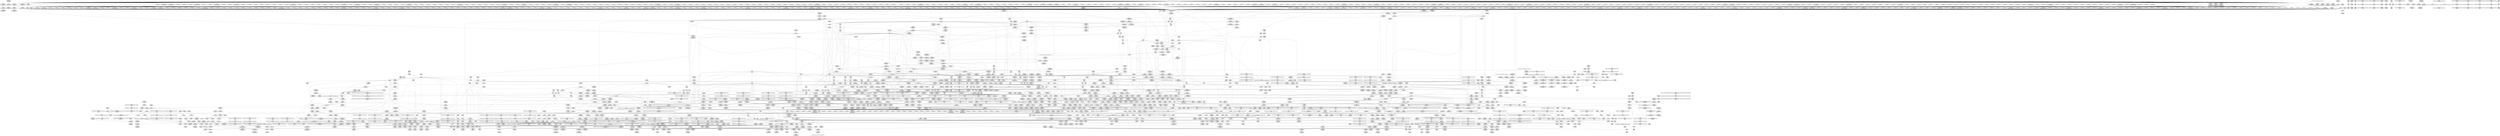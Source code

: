 digraph {
	CE0x50357b0 [shape=record,shape=Mrecord,label="{CE0x50357b0|rcu_lock_release:map|Function::rcu_lock_release&Arg::map::}"]
	CE0x5187120 [shape=record,shape=Mrecord,label="{CE0x5187120|__rcu_read_unlock:tmp|*SummSink*}"]
	CE0x4fe0e00 [shape=record,shape=Mrecord,label="{CE0x4fe0e00|720:_i32,_1216:_i8*,_:_CRE_30,31_}"]
	CE0x50dee20 [shape=record,shape=Mrecord,label="{CE0x50dee20|__preempt_count_add:val|Function::__preempt_count_add&Arg::val::|*SummSource*}"]
	CE0x4fcf7e0 [shape=record,shape=Mrecord,label="{CE0x4fcf7e0|selinux_netlink_send:bb|*SummSource*}"]
	CE0x5025ad0 [shape=record,shape=Mrecord,label="{CE0x5025ad0|720:_i32,_1216:_i8*,_:_CRE_1156,1157_}"]
	CE0x4fd87e0 [shape=record,shape=Mrecord,label="{CE0x4fd87e0|selinux_nlmsg_perm:tmp7|security/selinux/hooks.c,4717|*SummSink*}"]
	CE0x50e25d0 [shape=record,shape=Mrecord,label="{CE0x50e25d0|i64_1|*Constant*}"]
	CE0x510e1f0 [shape=record,shape=Mrecord,label="{CE0x510e1f0|rcu_read_lock:tobool1|include/linux/rcupdate.h,882|*SummSink*}"]
	CE0x51041e0 [shape=record,shape=Mrecord,label="{CE0x51041e0|cred_sid:cred|Function::cred_sid&Arg::cred::|*SummSink*}"]
	CE0x510a2d0 [shape=record,shape=Mrecord,label="{CE0x510a2d0|rcu_read_unlock:tmp6|include/linux/rcupdate.h,933|*SummSink*}"]
	CE0x4fe7db0 [shape=record,shape=Mrecord,label="{CE0x4fe7db0|720:_i32,_1216:_i8*,_:_CRE_392,393_}"]
	CE0x4fd4c00 [shape=record,shape=Mrecord,label="{CE0x4fd4c00|i64_1|*Constant*|*SummSink*}"]
	CE0x502cae0 [shape=record,shape=Mrecord,label="{CE0x502cae0|i32_59|*Constant*|*SummSource*}"]
	CE0x501b940 [shape=record,shape=Mrecord,label="{CE0x501b940|720:_i32,_1216:_i8*,_:_CRE_776,784_|Function::selinux_netlink_send&Arg::sk::}"]
	CE0x501b790 [shape=record,shape=Mrecord,label="{CE0x501b790|720:_i32,_1216:_i8*,_:_CRE_772,776_|Function::selinux_netlink_send&Arg::sk::}"]
	CE0x5076990 [shape=record,shape=Mrecord,label="{CE0x5076990|selinux_nlmsg_perm:bf.lshr|security/selinux/hooks.c,4729}"]
	CE0x5079630 [shape=record,shape=Mrecord,label="{CE0x5079630|i32_41|*Constant*}"]
	CE0x50ef1a0 [shape=record,shape=Mrecord,label="{CE0x50ef1a0|0:_i8,_:_GCMR_task_sid.__warned_internal_global_i8_0,_section_.data.unlikely_,_align_1:_elem_0:default:}"]
	CE0x50408c0 [shape=record,shape=Mrecord,label="{CE0x50408c0|selinux_nlmsg_perm:call|security/selinux/hooks.c,4721|*SummSource*}"]
	CE0x50e6ab0 [shape=record,shape=Mrecord,label="{CE0x50e6ab0|rcu_read_lock:tmp4|include/linux/rcupdate.h,882|*SummSource*}"]
	CE0x50b7d70 [shape=record,shape=Mrecord,label="{CE0x50b7d70|rcu_lock_release:tmp1|*SummSource*}"]
	CE0x50d9440 [shape=record,shape=Mrecord,label="{CE0x50d9440|sock_has_perm:tmp10|security/selinux/hooks.c,3969|*SummSink*}"]
	CE0x504df30 [shape=record,shape=Mrecord,label="{CE0x504df30|sock_has_perm:sid|security/selinux/hooks.c,3969}"]
	CE0x507bb30 [shape=record,shape=Mrecord,label="{CE0x507bb30|nlmsg_hdr:tmp4|*LoadInst*|include/linux/netlink.h,15}"]
	CE0x502dba0 [shape=record,shape=Mrecord,label="{CE0x502dba0|i32_59|*Constant*|*SummSink*}"]
	CE0x4fe8d20 [shape=record,shape=Mrecord,label="{CE0x4fe8d20|720:_i32,_1216:_i8*,_:_CRE_405,406_}"]
	CE0x502ab10 [shape=record,shape=Mrecord,label="{CE0x502ab10|i64*_getelementptr_inbounds_(_4_x_i64_,_4_x_i64_*___llvm_gcov_ctr128,_i64_0,_i64_2)|*Constant*|*SummSource*}"]
	CE0x504ca60 [shape=record,shape=Mrecord,label="{CE0x504ca60|i64*_getelementptr_inbounds_(_6_x_i64_,_6_x_i64_*___llvm_gcov_ctr324,_i64_0,_i64_5)|*Constant*|*SummSource*}"]
	CE0x50d6b10 [shape=record,shape=Mrecord,label="{CE0x50d6b10|cred_sid:bb|*SummSource*}"]
	CE0x4fdd990 [shape=record,shape=Mrecord,label="{CE0x4fdd990|i64*_getelementptr_inbounds_(_2_x_i64_,_2_x_i64_*___llvm_gcov_ctr98,_i64_0,_i64_1)|*Constant*}"]
	CE0x5171c80 [shape=record,shape=Mrecord,label="{CE0x5171c80|i64*_getelementptr_inbounds_(_4_x_i64_,_4_x_i64_*___llvm_gcov_ctr134,_i64_0,_i64_2)|*Constant*|*SummSink*}"]
	CE0x50530c0 [shape=record,shape=Mrecord,label="{CE0x50530c0|sock_has_perm:ad|security/selinux/hooks.c, 3965|*SummSink*}"]
	CE0x4ffae00 [shape=record,shape=Mrecord,label="{CE0x4ffae00|720:_i32,_1216:_i8*,_:_CRE_539,540_}"]
	CE0x50054a0 [shape=record,shape=Mrecord,label="{CE0x50054a0|sock_has_perm:tmp13|security/selinux/hooks.c,3972}"]
	CE0x4fe57b0 [shape=record,shape=Mrecord,label="{CE0x4fe57b0|720:_i32,_1216:_i8*,_:_CRE_360,361_}"]
	CE0x516f860 [shape=record,shape=Mrecord,label="{CE0x516f860|rcu_lock_acquire:tmp4|include/linux/rcupdate.h,418|*SummSink*}"]
	CE0x50e17b0 [shape=record,shape=Mrecord,label="{CE0x50e17b0|task_sid:do.body5|*SummSink*}"]
	CE0x5099db0 [shape=record,shape=Mrecord,label="{CE0x5099db0|i64*_getelementptr_inbounds_(_11_x_i64_,_11_x_i64_*___llvm_gcov_ctr127,_i64_0,_i64_9)|*Constant*}"]
	CE0x5076fe0 [shape=record,shape=Mrecord,label="{CE0x5076fe0|selinux_nlmsg_perm:cmp15|security/selinux/hooks.c,4735}"]
	CE0x507e4e0 [shape=record,shape=Mrecord,label="{CE0x507e4e0|selinux_nlmsg_perm:tmp|*SummSink*}"]
	CE0x4ff8dd0 [shape=record,shape=Mrecord,label="{CE0x4ff8dd0|720:_i32,_1216:_i8*,_:_CRE_432,440_|Function::selinux_netlink_send&Arg::sk::}"]
	CE0x5079a70 [shape=record,shape=Mrecord,label="{CE0x5079a70|selinux_nlmsg_perm:perm|security/selinux/hooks.c, 4713|*SummSink*}"]
	CE0x504a6f0 [shape=record,shape=Mrecord,label="{CE0x504a6f0|selinux_netlink_send:tobool|security/selinux/hooks.c,5070}"]
	CE0x516f5c0 [shape=record,shape=Mrecord,label="{CE0x516f5c0|rcu_lock_release:tmp}"]
	CE0x50a2bd0 [shape=record,shape=Mrecord,label="{CE0x50a2bd0|selinux_nlmsg_perm:tmp26|security/selinux/hooks.c,4730}"]
	CE0x50140a0 [shape=record,shape=Mrecord,label="{CE0x50140a0|720:_i32,_1216:_i8*,_:_CRE_640,644_|Function::selinux_netlink_send&Arg::sk::}"]
	CE0x5110800 [shape=record,shape=Mrecord,label="{CE0x5110800|rcu_read_unlock:tmp12|include/linux/rcupdate.h,933}"]
	CE0x504f760 [shape=record,shape=Mrecord,label="{CE0x504f760|8:_%struct.sock*,_:_SCME_31,32_}"]
	CE0x50bb330 [shape=record,shape=Mrecord,label="{CE0x50bb330|rcu_lock_acquire:bb|*SummSink*}"]
	CE0x516c8b0 [shape=record,shape=Mrecord,label="{CE0x516c8b0|__rcu_read_unlock:bb}"]
	CE0x4ff93b0 [shape=record,shape=Mrecord,label="{CE0x4ff93b0|720:_i32,_1216:_i8*,_:_CRE_452,456_|Function::selinux_netlink_send&Arg::sk::}"]
	CE0x503a1f0 [shape=record,shape=Mrecord,label="{CE0x503a1f0|nlmsg_hdr:tmp1|*SummSource*}"]
	CE0x502d8a0 [shape=record,shape=Mrecord,label="{CE0x502d8a0|get_current:tmp3|*SummSource*}"]
	CE0x5071830 [shape=record,shape=Mrecord,label="{CE0x5071830|selinux_nlmsg_perm:err.3|*SummSink*}"]
	CE0x50709a0 [shape=record,shape=Mrecord,label="{CE0x50709a0|sock_has_perm:perms|Function::sock_has_perm&Arg::perms::}"]
	CE0x506cb60 [shape=record,shape=Mrecord,label="{CE0x506cb60|sock_has_perm:tmp16|security/selinux/hooks.c,3976}"]
	CE0x50ef210 [shape=record,shape=Mrecord,label="{CE0x50ef210|task_sid:tmp9|security/selinux/hooks.c,208|*SummSource*}"]
	CE0x5033cf0 [shape=record,shape=Mrecord,label="{CE0x5033cf0|GLOBAL:__rcu_read_unlock|*Constant*|*SummSource*}"]
	CE0x51867b0 [shape=record,shape=Mrecord,label="{CE0x51867b0|__rcu_read_unlock:tmp1|*SummSource*}"]
	CE0x502ee50 [shape=record,shape=Mrecord,label="{CE0x502ee50|GLOBAL:rcu_lock_acquire|*Constant*|*SummSource*}"]
	CE0x50e2ed0 [shape=record,shape=Mrecord,label="{CE0x50e2ed0|task_sid:tobool1|security/selinux/hooks.c,208|*SummSink*}"]
	CE0x4ffc4f0 [shape=record,shape=Mrecord,label="{CE0x4ffc4f0|720:_i32,_1216:_i8*,_:_CRE_559,560_}"]
	CE0x5048860 [shape=record,shape=Mrecord,label="{CE0x5048860|selinux_nlmsg_perm:tmp13|security/selinux/hooks.c,4724}"]
	CE0x4feb260 [shape=record,shape=Mrecord,label="{CE0x4feb260|i32_23|*Constant*}"]
	CE0x507d430 [shape=record,shape=Mrecord,label="{CE0x507d430|selinux_nlmsg_perm:tmp|*SummSource*}"]
	CE0x50b4c40 [shape=record,shape=Mrecord,label="{CE0x50b4c40|i64*_getelementptr_inbounds_(_11_x_i64_,_11_x_i64_*___llvm_gcov_ctr132,_i64_0,_i64_0)|*Constant*}"]
	CE0x4fe09b0 [shape=record,shape=Mrecord,label="{CE0x4fe09b0|selinux_nlmsg_perm:lor.lhs.false|*SummSource*}"]
	CE0x50dd320 [shape=record,shape=Mrecord,label="{CE0x50dd320|sock_has_perm:tmp20|security/selinux/hooks.c,3977}"]
	CE0x507cfe0 [shape=record,shape=Mrecord,label="{CE0x507cfe0|nlmsg_hdr:tmp5|include/linux/netlink.h,15|*SummSink*}"]
	CE0x516cf90 [shape=record,shape=Mrecord,label="{CE0x516cf90|i64*_getelementptr_inbounds_(_4_x_i64_,_4_x_i64_*___llvm_gcov_ctr134,_i64_0,_i64_3)|*Constant*|*SummSource*}"]
	CE0x50bb3a0 [shape=record,shape=Mrecord,label="{CE0x50bb3a0|rcu_lock_acquire:__here|*SummSource*}"]
	CE0x4fd0b10 [shape=record,shape=Mrecord,label="{CE0x4fd0b10|720:_i32,_1216:_i8*,_:_CRE_216,217_}"]
	CE0x5022d80 [shape=record,shape=Mrecord,label="{CE0x5022d80|720:_i32,_1216:_i8*,_:_CRE_970,972_|Function::selinux_netlink_send&Arg::sk::}"]
	CE0x502d9b0 [shape=record,shape=Mrecord,label="{CE0x502d9b0|_call_void_mcount()_#3}"]
	CE0x5018d50 [shape=record,shape=Mrecord,label="{CE0x5018d50|720:_i32,_1216:_i8*,_:_CRE_711,712_}"]
	CE0x5170fa0 [shape=record,shape=Mrecord,label="{CE0x5170fa0|GLOBAL:__preempt_count_sub|*Constant*|*SummSink*}"]
	CE0x51825b0 [shape=record,shape=Mrecord,label="{CE0x51825b0|__preempt_count_add:tmp6|./arch/x86/include/asm/preempt.h,73}"]
	CE0x4fe7ee0 [shape=record,shape=Mrecord,label="{CE0x4fe7ee0|720:_i32,_1216:_i8*,_:_CRE_393,394_}"]
	CE0x50b6c20 [shape=record,shape=Mrecord,label="{CE0x50b6c20|GLOBAL:rcu_read_unlock.__warned|Global_var:rcu_read_unlock.__warned|*SummSource*}"]
	CE0x50d37e0 [shape=record,shape=Mrecord,label="{CE0x50d37e0|GLOBAL:task_sid|*Constant*}"]
	CE0x503c2d0 [shape=record,shape=Mrecord,label="{CE0x503c2d0|selinux_nlmsg_perm:conv7|security/selinux/hooks.c,4729}"]
	CE0x5028840 [shape=record,shape=Mrecord,label="{CE0x5028840|i64_7|*Constant*|*SummSink*}"]
	CE0x5022bd0 [shape=record,shape=Mrecord,label="{CE0x5022bd0|720:_i32,_1216:_i8*,_:_CRE_968,970_|Function::selinux_netlink_send&Arg::sk::}"]
	CE0x50a11e0 [shape=record,shape=Mrecord,label="{CE0x50a11e0|8:_%struct.sock*,_:_SCME_36,37_}"]
	CE0x50d5330 [shape=record,shape=Mrecord,label="{CE0x50d5330|rcu_read_lock:tmp20|include/linux/rcupdate.h,882|*SummSource*}"]
	CE0x5022360 [shape=record,shape=Mrecord,label="{CE0x5022360|720:_i32,_1216:_i8*,_:_CRE_936,944_|Function::selinux_netlink_send&Arg::sk::}"]
	CE0x50d8670 [shape=record,shape=Mrecord,label="{CE0x50d8670|get_current:tmp2}"]
	CE0x50e1630 [shape=record,shape=Mrecord,label="{CE0x50e1630|_ret_void,_!dbg_!27717|include/linux/rcupdate.h,240}"]
	CE0x50255e0 [shape=record,shape=Mrecord,label="{CE0x50255e0|720:_i32,_1216:_i8*,_:_CRE_1152,1153_}"]
	CE0x5017cb0 [shape=record,shape=Mrecord,label="{CE0x5017cb0|720:_i32,_1216:_i8*,_:_CRE_697,698_}"]
	CE0x50a8890 [shape=record,shape=Mrecord,label="{CE0x50a8890|GLOBAL:get_current|*Constant*|*SummSink*}"]
	CE0x50a0750 [shape=record,shape=Mrecord,label="{CE0x50a0750|sock_has_perm:tmp1}"]
	CE0x5110060 [shape=record,shape=Mrecord,label="{CE0x5110060|rcu_read_lock:call3|include/linux/rcupdate.h,882|*SummSink*}"]
	CE0x50214b0 [shape=record,shape=Mrecord,label="{CE0x50214b0|720:_i32,_1216:_i8*,_:_CRE_879,880_}"]
	CE0x4fd3710 [shape=record,shape=Mrecord,label="{CE0x4fd3710|720:_i32,_1216:_i8*,_:_CRE_164,165_}"]
	CE0x50496f0 [shape=record,shape=Mrecord,label="{CE0x50496f0|selinux_netlink_send:call1|security/selinux/hooks.c,5073|*SummSource*}"]
	CE0x5004bf0 [shape=record,shape=Mrecord,label="{CE0x5004bf0|selinux_nlmsg_perm:call8|security/selinux/hooks.c,4726|*SummSource*}"]
	CE0x50714c0 [shape=record,shape=Mrecord,label="{CE0x50714c0|selinux_nlmsg_perm:err.3}"]
	CE0x5064250 [shape=record,shape=Mrecord,label="{CE0x5064250|task_sid:tmp20|security/selinux/hooks.c,208|*SummSink*}"]
	CE0x50170d0 [shape=record,shape=Mrecord,label="{CE0x50170d0|720:_i32,_1216:_i8*,_:_CRE_687,688_}"]
	CE0x5105570 [shape=record,shape=Mrecord,label="{CE0x5105570|_ret_void,_!dbg_!27735|include/linux/rcupdate.h,938}"]
	CE0x51110d0 [shape=record,shape=Mrecord,label="{CE0x51110d0|rcu_read_lock:tmp14|include/linux/rcupdate.h,882}"]
	CE0x5181f20 [shape=record,shape=Mrecord,label="{CE0x5181f20|__rcu_read_unlock:tmp2|*SummSink*}"]
	CE0x50bb620 [shape=record,shape=Mrecord,label="{CE0x50bb620|rcu_read_unlock:tmp9|include/linux/rcupdate.h,933}"]
	CE0x5042d50 [shape=record,shape=Mrecord,label="{CE0x5042d50|GLOBAL:__llvm_gcov_ctr325|Global_var:__llvm_gcov_ctr325}"]
	CE0x4feb0f0 [shape=record,shape=Mrecord,label="{CE0x4feb0f0|selinux_nlmsg_perm:tmp20|security/selinux/hooks.c,4725|*SummSink*}"]
	CE0x5019340 [shape=record,shape=Mrecord,label="{CE0x5019340|720:_i32,_1216:_i8*,_:_CRE_716,717_}"]
	CE0x50e8b50 [shape=record,shape=Mrecord,label="{CE0x50e8b50|cred_sid:tmp6|security/selinux/hooks.c,197|*SummSource*}"]
	CE0x4ff8b70 [shape=record,shape=Mrecord,label="{CE0x4ff8b70|720:_i32,_1216:_i8*,_:_CRE_424,428_|Function::selinux_netlink_send&Arg::sk::}"]
	CE0x4fdde30 [shape=record,shape=Mrecord,label="{CE0x4fdde30|720:_i32,_1216:_i8*,_:_CRE_2,3_}"]
	CE0x5081b10 [shape=record,shape=Mrecord,label="{CE0x5081b10|i64*_getelementptr_inbounds_(_20_x_i64_,_20_x_i64_*___llvm_gcov_ctr325,_i64_0,_i64_3)|*Constant*}"]
	CE0x50b8640 [shape=record,shape=Mrecord,label="{CE0x50b8640|i64*_getelementptr_inbounds_(_4_x_i64_,_4_x_i64_*___llvm_gcov_ctr130,_i64_0,_i64_0)|*Constant*|*SummSink*}"]
	CE0x4ff9890 [shape=record,shape=Mrecord,label="{CE0x4ff9890|720:_i32,_1216:_i8*,_:_CRE_464,468_|Function::selinux_netlink_send&Arg::sk::}"]
	CE0x507cc50 [shape=record,shape=Mrecord,label="{CE0x507cc50|selinux_nlmsg_perm:perm|security/selinux/hooks.c, 4713|*SummSource*}"]
	CE0x50e12b0 [shape=record,shape=Mrecord,label="{CE0x50e12b0|__rcu_read_lock:entry|*SummSource*}"]
	CE0x5029d70 [shape=record,shape=Mrecord,label="{CE0x5029d70|selinux_nlmsg_perm:sclass|security/selinux/hooks.c,4723}"]
	CE0x5188ea0 [shape=record,shape=Mrecord,label="{CE0x5188ea0|i64*_getelementptr_inbounds_(_4_x_i64_,_4_x_i64_*___llvm_gcov_ctr130,_i64_0,_i64_3)|*Constant*|*SummSource*}"]
	CE0x5034730 [shape=record,shape=Mrecord,label="{CE0x5034730|__rcu_read_lock:do.end|*SummSource*}"]
	CE0x50d8fe0 [shape=record,shape=Mrecord,label="{CE0x50d8fe0|sock_has_perm:tmp9|security/selinux/hooks.c,3969|*SummSink*}"]
	CE0x5053950 [shape=record,shape=Mrecord,label="{CE0x5053950|sock_has_perm:if.then|*SummSink*}"]
	CE0x502fd30 [shape=record,shape=Mrecord,label="{CE0x502fd30|8:_%struct.sock*,_:_SCME_8,16_|*MultipleSource*|security/selinux/hooks.c, 3966|security/selinux/hooks.c,3966|security/selinux/hooks.c,3966}"]
	CE0x501da80 [shape=record,shape=Mrecord,label="{CE0x501da80|720:_i32,_1216:_i8*,_:_CRE_830,831_}"]
	CE0x51051f0 [shape=record,shape=Mrecord,label="{CE0x51051f0|rcu_read_unlock:entry|*SummSource*}"]
	CE0x506a830 [shape=record,shape=Mrecord,label="{CE0x506a830|sock_has_perm:net1|security/selinux/hooks.c,3973|*SummSource*}"]
	CE0x4ffb7e0 [shape=record,shape=Mrecord,label="{CE0x4ffb7e0|720:_i32,_1216:_i8*,_:_CRE_548,549_}"]
	CE0x50e1ba0 [shape=record,shape=Mrecord,label="{CE0x50e1ba0|_ret_void,_!dbg_!27717|include/linux/rcupdate.h,240|*SummSink*}"]
	CE0x5171660 [shape=record,shape=Mrecord,label="{CE0x5171660|i64*_getelementptr_inbounds_(_4_x_i64_,_4_x_i64_*___llvm_gcov_ctr134,_i64_0,_i64_1)|*Constant*|*SummSink*}"]
	CE0x5035740 [shape=record,shape=Mrecord,label="{CE0x5035740|rcu_lock_release:entry|*SummSink*}"]
	CE0x5172050 [shape=record,shape=Mrecord,label="{CE0x5172050|rcu_lock_release:tmp6|*SummSink*}"]
	CE0x502b770 [shape=record,shape=Mrecord,label="{CE0x502b770|sock_has_perm:cleanup|*SummSource*}"]
	CE0x50d6aa0 [shape=record,shape=Mrecord,label="{CE0x50d6aa0|cred_sid:bb}"]
	CE0x50b49a0 [shape=record,shape=Mrecord,label="{CE0x50b49a0|rcu_lock_acquire:tmp1|*SummSink*}"]
	CE0x510e790 [shape=record,shape=Mrecord,label="{CE0x510e790|rcu_read_lock:tmp9|include/linux/rcupdate.h,882}"]
	CE0x502b700 [shape=record,shape=Mrecord,label="{CE0x502b700|sock_has_perm:cleanup}"]
	CE0x5014ad0 [shape=record,shape=Mrecord,label="{CE0x5014ad0|720:_i32,_1216:_i8*,_:_CRE_655,656_}"]
	CE0x5000f40 [shape=record,shape=Mrecord,label="{CE0x5000f40|selinux_nlmsg_perm:bf.clear|security/selinux/hooks.c,4729|*SummSink*}"]
	CE0x503b5b0 [shape=record,shape=Mrecord,label="{CE0x503b5b0|selinux_nlmsg_perm:conv|security/selinux/hooks.c,4729|*SummSink*}"]
	CE0x5000e60 [shape=record,shape=Mrecord,label="{CE0x5000e60|selinux_nlmsg_perm:bf.clear|security/selinux/hooks.c,4729}"]
	CE0x50ea9c0 [shape=record,shape=Mrecord,label="{CE0x50ea9c0|task_sid:if.end|*SummSource*}"]
	CE0x50503b0 [shape=record,shape=Mrecord,label="{CE0x50503b0|task_sid:if.end|*SummSink*}"]
	CE0x4fdcce0 [shape=record,shape=Mrecord,label="{CE0x4fdcce0|720:_i32,_1216:_i8*,_:_CRE_104,108_|Function::selinux_netlink_send&Arg::sk::}"]
	CE0x5039680 [shape=record,shape=Mrecord,label="{CE0x5039680|rcu_read_unlock:land.lhs.true2}"]
	CE0x50b24a0 [shape=record,shape=Mrecord,label="{CE0x50b24a0|_call_void___preempt_count_add(i32_1)_#10,_!dbg_!27711|include/linux/rcupdate.h,239}"]
	CE0x505f4b0 [shape=record,shape=Mrecord,label="{CE0x505f4b0|i32_208|*Constant*|*SummSink*}"]
	CE0x5036a50 [shape=record,shape=Mrecord,label="{CE0x5036a50|selinux_nlmsg_perm:tmp30|security/selinux/hooks.c,4730|*SummSource*}"]
	CE0x5062fc0 [shape=record,shape=Mrecord,label="{CE0x5062fc0|i64*_getelementptr_inbounds_(_13_x_i64_,_13_x_i64_*___llvm_gcov_ctr126,_i64_0,_i64_11)|*Constant*}"]
	CE0x502f920 [shape=record,shape=Mrecord,label="{CE0x502f920|i64_2|*Constant*}"]
	CE0x507dfe0 [shape=record,shape=Mrecord,label="{CE0x507dfe0|get_current:tmp}"]
	CE0x509a6b0 [shape=record,shape=Mrecord,label="{CE0x509a6b0|rcu_read_lock:tmp19|include/linux/rcupdate.h,882|*SummSink*}"]
	CE0x4fe6be0 [shape=record,shape=Mrecord,label="{CE0x4fe6be0|720:_i32,_1216:_i8*,_:_CRE_377,378_}"]
	CE0x4ffba40 [shape=record,shape=Mrecord,label="{CE0x4ffba40|720:_i32,_1216:_i8*,_:_CRE_550,551_}"]
	CE0x506fbc0 [shape=record,shape=Mrecord,label="{CE0x506fbc0|selinux_nlmsg_perm:tmp4|*LoadInst*|security/selinux/hooks.c,4717}"]
	CE0x4fd4e10 [shape=record,shape=Mrecord,label="{CE0x4fd4e10|i32_0|*Constant*}"]
	CE0x5022060 [shape=record,shape=Mrecord,label="{CE0x5022060|720:_i32,_1216:_i8*,_:_CRE_912,920_|Function::selinux_netlink_send&Arg::sk::}"]
	CE0x50b1e80 [shape=record,shape=Mrecord,label="{CE0x50b1e80|_call_void_mcount()_#3}"]
	CE0x50e4480 [shape=record,shape=Mrecord,label="{CE0x50e4480|cred_sid:security|security/selinux/hooks.c,196}"]
	CE0x51095f0 [shape=record,shape=Mrecord,label="{CE0x51095f0|0:_i8,_:_GCMR_rcu_read_unlock.__warned_internal_global_i8_0,_section_.data.unlikely_,_align_1:_elem_0:default:}"]
	CE0x50149a0 [shape=record,shape=Mrecord,label="{CE0x50149a0|720:_i32,_1216:_i8*,_:_CRE_654,655_}"]
	CE0x509ebc0 [shape=record,shape=Mrecord,label="{CE0x509ebc0|task_sid:call3|security/selinux/hooks.c,208}"]
	CE0x5016d40 [shape=record,shape=Mrecord,label="{CE0x5016d40|720:_i32,_1216:_i8*,_:_CRE_684,685_}"]
	CE0x5076bb0 [shape=record,shape=Mrecord,label="{CE0x5076bb0|i32_-2|*Constant*|*SummSink*}"]
	CE0x509fa00 [shape=record,shape=Mrecord,label="{CE0x509fa00|sock_has_perm:ad|security/selinux/hooks.c, 3965|*SummSource*}"]
	CE0x51088d0 [shape=record,shape=Mrecord,label="{CE0x51088d0|_call_void_asm_sideeffect_,_memory_,_dirflag_,_fpsr_,_flags_()_#3,_!dbg_!27714,_!srcloc_!27715|include/linux/rcupdate.h,239|*SummSink*}"]
	CE0x5021840 [shape=record,shape=Mrecord,label="{CE0x5021840|720:_i32,_1216:_i8*,_:_CRE_892,896_|Function::selinux_netlink_send&Arg::sk::}"]
	CE0x50f2090 [shape=record,shape=Mrecord,label="{CE0x50f2090|task_sid:tobool4|security/selinux/hooks.c,208|*SummSink*}"]
	CE0x50aa660 [shape=record,shape=Mrecord,label="{CE0x50aa660|rcu_read_unlock:tmp20|include/linux/rcupdate.h,933}"]
	CE0x4fcad40 [shape=record,shape=Mrecord,label="{CE0x4fcad40|720:_i32,_1216:_i8*,_:_CRE_82,83_}"]
	CE0x50aa2e0 [shape=record,shape=Mrecord,label="{CE0x50aa2e0|rcu_read_unlock:tmp19|include/linux/rcupdate.h,933}"]
	CE0x507c660 [shape=record,shape=Mrecord,label="{CE0x507c660|nlmsg_hdr:tmp4|*LoadInst*|include/linux/netlink.h,15|*SummSource*}"]
	CE0x502b820 [shape=record,shape=Mrecord,label="{CE0x502b820|selinux_nlmsg_perm:if.end|*SummSource*}"]
	CE0x5029af0 [shape=record,shape=Mrecord,label="{CE0x5029af0|i32_4|*Constant*}"]
	CE0x5000ad0 [shape=record,shape=Mrecord,label="{CE0x5000ad0|sock_has_perm:sk_security|security/selinux/hooks.c,3964|*SummSource*}"]
	CE0x4fed2a0 [shape=record,shape=Mrecord,label="{CE0x4fed2a0|720:_i32,_1216:_i8*,_:_CRE_91,92_}"]
	CE0x5186290 [shape=record,shape=Mrecord,label="{CE0x5186290|GLOBAL:lock_acquire|*Constant*|*SummSink*}"]
	CE0x510c520 [shape=record,shape=Mrecord,label="{CE0x510c520|rcu_read_unlock:tobool|include/linux/rcupdate.h,933|*SummSink*}"]
	CE0x5165c10 [shape=record,shape=Mrecord,label="{CE0x5165c10|_ret_void,_!dbg_!27720|./arch/x86/include/asm/preempt.h,78|*SummSource*}"]
	CE0x51796d0 [shape=record,shape=Mrecord,label="{CE0x51796d0|i32_0|*Constant*}"]
	CE0x4ff74f0 [shape=record,shape=Mrecord,label="{CE0x4ff74f0|720:_i32,_1216:_i8*,_:_CRE_125,126_}"]
	CE0x4fe6d10 [shape=record,shape=Mrecord,label="{CE0x4fe6d10|720:_i32,_1216:_i8*,_:_CRE_378,379_}"]
	CE0x519d110 [shape=record,shape=Mrecord,label="{CE0x519d110|__preempt_count_add:tmp|*SummSink*}"]
	CE0x4fe08b0 [shape=record,shape=Mrecord,label="{CE0x4fe08b0|selinux_nlmsg_perm:lor.lhs.false}"]
	CE0x5017f10 [shape=record,shape=Mrecord,label="{CE0x5017f10|720:_i32,_1216:_i8*,_:_CRE_699,700_}"]
	CE0x502e0c0 [shape=record,shape=Mrecord,label="{CE0x502e0c0|selinux_nlmsg_perm:if.then}"]
	CE0x5104af0 [shape=record,shape=Mrecord,label="{CE0x5104af0|_call_void_rcu_read_unlock()_#10,_!dbg_!27748|security/selinux/hooks.c,209|*SummSource*}"]
	CE0x4fd9fb0 [shape=record,shape=Mrecord,label="{CE0x4fd9fb0|720:_i32,_1216:_i8*,_:_CRE_79,80_}"]
	CE0x5071f60 [shape=record,shape=Mrecord,label="{CE0x5071f60|i64*_getelementptr_inbounds_(_20_x_i64_,_20_x_i64_*___llvm_gcov_ctr325,_i64_0,_i64_19)|*Constant*|*SummSink*}"]
	CE0x50ab410 [shape=record,shape=Mrecord,label="{CE0x50ab410|i64*_getelementptr_inbounds_(_11_x_i64_,_11_x_i64_*___llvm_gcov_ctr132,_i64_0,_i64_10)|*Constant*|*SummSink*}"]
	CE0x518e780 [shape=record,shape=Mrecord,label="{CE0x518e780|i64*_getelementptr_inbounds_(_4_x_i64_,_4_x_i64_*___llvm_gcov_ctr135,_i64_0,_i64_2)|*Constant*}"]
	CE0x51897b0 [shape=record,shape=Mrecord,label="{CE0x51897b0|rcu_lock_acquire:tmp7|*SummSink*}"]
	CE0x4ff4810 [shape=record,shape=Mrecord,label="{CE0x4ff4810|720:_i32,_1216:_i8*,_:_CRE_116,117_}"]
	CE0x50cd280 [shape=record,shape=Mrecord,label="{CE0x50cd280|i32_934|*Constant*|*SummSource*}"]
	CE0x50e3770 [shape=record,shape=Mrecord,label="{CE0x50e3770|sock_has_perm:tmp4|security/selinux/hooks.c,3966}"]
	CE0x4ff87e0 [shape=record,shape=Mrecord,label="{CE0x4ff87e0|720:_i32,_1216:_i8*,_:_CRE_421,422_}"]
	CE0x516ce70 [shape=record,shape=Mrecord,label="{CE0x516ce70|i64*_getelementptr_inbounds_(_4_x_i64_,_4_x_i64_*___llvm_gcov_ctr134,_i64_0,_i64_3)|*Constant*}"]
	CE0x503f1d0 [shape=record,shape=Mrecord,label="{CE0x503f1d0|selinux_nlmsg_perm:tmp16|security/selinux/hooks.c,4724|*SummSink*}"]
	CE0x5018af0 [shape=record,shape=Mrecord,label="{CE0x5018af0|720:_i32,_1216:_i8*,_:_CRE_709,710_}"]
	CE0x5041f40 [shape=record,shape=Mrecord,label="{CE0x5041f40|selinux_nlmsg_perm:tmp12|security/selinux/hooks.c,4723|*SummSource*}"]
	CE0x501f240 [shape=record,shape=Mrecord,label="{CE0x501f240|720:_i32,_1216:_i8*,_:_CRE_850,851_}"]
	CE0x5099930 [shape=record,shape=Mrecord,label="{CE0x5099930|i8*_getelementptr_inbounds_(_42_x_i8_,_42_x_i8_*_.str46,_i32_0,_i32_0)|*Constant*|*SummSource*}"]
	CE0x50ea000 [shape=record,shape=Mrecord,label="{CE0x50ea000|rcu_read_unlock:tmp3}"]
	CE0x50b1240 [shape=record,shape=Mrecord,label="{CE0x50b1240|_call_void_mcount()_#3|*SummSink*}"]
	CE0x4fdf310 [shape=record,shape=Mrecord,label="{CE0x4fdf310|720:_i32,_1216:_i8*,_:_CRE_119,120_}"]
	CE0x50a2460 [shape=record,shape=Mrecord,label="{CE0x50a2460|selinux_nlmsg_perm:tobool11|security/selinux/hooks.c,4730}"]
	CE0x50816b0 [shape=record,shape=Mrecord,label="{CE0x50816b0|%struct.task_struct*_(%struct.task_struct**)*_asm_movq_%gs:$_1:P_,$0_,_r,im,_dirflag_,_fpsr_,_flags_}"]
	CE0x510d560 [shape=record,shape=Mrecord,label="{CE0x510d560|__rcu_read_lock:tmp6|include/linux/rcupdate.h,240|*SummSource*}"]
	CE0x4fc83d0 [shape=record,shape=Mrecord,label="{CE0x4fc83d0|720:_i32,_1216:_i8*,_:_CRE_206,207_}"]
	CE0x517cea0 [shape=record,shape=Mrecord,label="{CE0x517cea0|__preempt_count_sub:do.body}"]
	CE0x5036670 [shape=record,shape=Mrecord,label="{CE0x5036670|i64_11|*Constant*}"]
	CE0x50640e0 [shape=record,shape=Mrecord,label="{CE0x50640e0|task_sid:tmp20|security/selinux/hooks.c,208|*SummSource*}"]
	CE0x50b11d0 [shape=record,shape=Mrecord,label="{CE0x50b11d0|_call_void_mcount()_#3|*SummSource*}"]
	CE0x5079960 [shape=record,shape=Mrecord,label="{CE0x5079960|i32_1|*Constant*|*SummSink*}"]
	CE0x4ff6590 [shape=record,shape=Mrecord,label="{CE0x4ff6590|720:_i32,_1216:_i8*,_:_CRE_719,720_}"]
	CE0x50d7560 [shape=record,shape=Mrecord,label="{CE0x50d7560|rcu_read_unlock:tmp9|include/linux/rcupdate.h,933|*SummSource*}"]
	CE0x4fcfc00 [shape=record,shape=Mrecord,label="{CE0x4fcfc00|selinux_netlink_send:if.end|*SummSource*}"]
	CE0x5186e10 [shape=record,shape=Mrecord,label="{CE0x5186e10|i64*_getelementptr_inbounds_(_4_x_i64_,_4_x_i64_*___llvm_gcov_ctr134,_i64_0,_i64_2)|*Constant*}"]
	CE0x5025fd0 [shape=record,shape=Mrecord,label="{CE0x5025fd0|720:_i32,_1216:_i8*,_:_CRE_1160,1162_|Function::selinux_netlink_send&Arg::sk::}"]
	CE0x501dce0 [shape=record,shape=Mrecord,label="{CE0x501dce0|720:_i32,_1216:_i8*,_:_CRE_832,833_}"]
	CE0x5074660 [shape=record,shape=Mrecord,label="{CE0x5074660|i64*_getelementptr_inbounds_(_20_x_i64_,_20_x_i64_*___llvm_gcov_ctr325,_i64_0,_i64_13)|*Constant*}"]
	CE0x5034aa0 [shape=record,shape=Mrecord,label="{CE0x5034aa0|__rcu_read_lock:do.body}"]
	CE0x50a4600 [shape=record,shape=Mrecord,label="{CE0x50a4600|selinux_nlmsg_perm:tmp40|security/selinux/hooks.c,4736|*SummSource*}"]
	CE0x50ee910 [shape=record,shape=Mrecord,label="{CE0x50ee910|i64_0|*Constant*}"]
	CE0x5042ef0 [shape=record,shape=Mrecord,label="{CE0x5042ef0|GLOBAL:__llvm_gcov_ctr325|Global_var:__llvm_gcov_ctr325|*SummSink*}"]
	CE0x4ff8580 [shape=record,shape=Mrecord,label="{CE0x4ff8580|720:_i32,_1216:_i8*,_:_CRE_419,420_}"]
	CE0x501b430 [shape=record,shape=Mrecord,label="{CE0x501b430|720:_i32,_1216:_i8*,_:_CRE_764,768_|Function::selinux_netlink_send&Arg::sk::}"]
	CE0x50aa930 [shape=record,shape=Mrecord,label="{CE0x50aa930|rcu_read_unlock:tmp20|include/linux/rcupdate.h,933|*SummSink*}"]
	CE0x501ff50 [shape=record,shape=Mrecord,label="{CE0x501ff50|720:_i32,_1216:_i8*,_:_CRE_861,862_}"]
	CE0x5033f30 [shape=record,shape=Mrecord,label="{CE0x5033f30|__rcu_read_unlock:entry|*SummSink*}"]
	CE0x50df230 [shape=record,shape=Mrecord,label="{CE0x50df230|rcu_read_lock:if.then|*SummSink*}"]
	CE0x501f5d0 [shape=record,shape=Mrecord,label="{CE0x501f5d0|720:_i32,_1216:_i8*,_:_CRE_853,854_}"]
	CE0x4fe3fe0 [shape=record,shape=Mrecord,label="{CE0x4fe3fe0|720:_i32,_1216:_i8*,_:_CRE_280,288_|Function::selinux_netlink_send&Arg::sk::}"]
	CE0x4fe71d0 [shape=record,shape=Mrecord,label="{CE0x4fe71d0|720:_i32,_1216:_i8*,_:_CRE_382,383_}"]
	CE0x4fe6130 [shape=record,shape=Mrecord,label="{CE0x4fe6130|720:_i32,_1216:_i8*,_:_CRE_368,369_}"]
	CE0x4ffbca0 [shape=record,shape=Mrecord,label="{CE0x4ffbca0|720:_i32,_1216:_i8*,_:_CRE_552,553_}"]
	CE0x5040850 [shape=record,shape=Mrecord,label="{CE0x5040850|selinux_nlmsg_perm:call|security/selinux/hooks.c,4721}"]
	CE0x50ee3d0 [shape=record,shape=Mrecord,label="{CE0x50ee3d0|rcu_lock_acquire:map|Function::rcu_lock_acquire&Arg::map::}"]
	CE0x503e840 [shape=record,shape=Mrecord,label="{CE0x503e840|_ret_i32_%retval.0,_!dbg_!27723|security/selinux/hooks.c,5074|*SummSink*}"]
	CE0x50d4d20 [shape=record,shape=Mrecord,label="{CE0x50d4d20|_call_void___rcu_read_lock()_#10,_!dbg_!27710|include/linux/rcupdate.h,879}"]
	CE0x4fedb70 [shape=record,shape=Mrecord,label="{CE0x4fedb70|720:_i32,_1216:_i8*,_:_CRE_85,86_}"]
	CE0x5015580 [shape=record,shape=Mrecord,label="{CE0x5015580|720:_i32,_1216:_i8*,_:_CRE_664,665_}"]
	CE0x507a0c0 [shape=record,shape=Mrecord,label="{CE0x507a0c0|selinux_nlmsg_perm:tmp17|security/selinux/hooks.c,4725}"]
	CE0x50e1210 [shape=record,shape=Mrecord,label="{CE0x50e1210|task_sid:real_cred|security/selinux/hooks.c,208|*SummSource*}"]
	CE0x50539f0 [shape=record,shape=Mrecord,label="{CE0x50539f0|sock_has_perm:if.end}"]
	CE0x5051800 [shape=record,shape=Mrecord,label="{CE0x5051800|get_current:tmp2|*SummSink*}"]
	CE0x50a4de0 [shape=record,shape=Mrecord,label="{CE0x50a4de0|selinux_nlmsg_perm:tmp41|security/selinux/hooks.c,4736|*SummSink*}"]
	CE0x50a28e0 [shape=record,shape=Mrecord,label="{CE0x50a28e0|selinux_nlmsg_perm:tmp25|security/selinux/hooks.c,4730}"]
	CE0x51a21f0 [shape=record,shape=Mrecord,label="{CE0x51a21f0|__preempt_count_add:do.body|*SummSink*}"]
	CE0x51792a0 [shape=record,shape=Mrecord,label="{CE0x51792a0|__preempt_count_sub:val|Function::__preempt_count_sub&Arg::val::}"]
	CE0x4ffb1f0 [shape=record,shape=Mrecord,label="{CE0x4ffb1f0|720:_i32,_1216:_i8*,_:_CRE_543,544_}"]
	CE0x5014c00 [shape=record,shape=Mrecord,label="{CE0x5014c00|720:_i32,_1216:_i8*,_:_CRE_656,657_}"]
	CE0x50ddd30 [shape=record,shape=Mrecord,label="{CE0x50ddd30|task_sid:tobool1|security/selinux/hooks.c,208}"]
	CE0x50a0c00 [shape=record,shape=Mrecord,label="{CE0x50a0c00|task_sid:tmp8|security/selinux/hooks.c,208|*SummSink*}"]
	CE0x510b1d0 [shape=record,shape=Mrecord,label="{CE0x510b1d0|i64*_getelementptr_inbounds_(_4_x_i64_,_4_x_i64_*___llvm_gcov_ctr130,_i64_0,_i64_2)|*Constant*|*SummSource*}"]
	"CONST[source:1(input),value:2(dynamic)][purpose:{object}][SrcIdx:7]"
	CE0x4fc7f10 [shape=record,shape=Mrecord,label="{CE0x4fc7f10|720:_i32,_1216:_i8*,_:_CRE_202,203_}"]
	CE0x5079560 [shape=record,shape=Mrecord,label="{CE0x5079560|_call_void_mcount()_#3|*SummSink*}"]
	CE0x4fd9100 [shape=record,shape=Mrecord,label="{CE0x4fd9100|selinux_nlmsg_perm:bb}"]
	CE0x4ffd590 [shape=record,shape=Mrecord,label="{CE0x4ffd590|720:_i32,_1216:_i8*,_:_CRE_573,574_}"]
	CE0x503df90 [shape=record,shape=Mrecord,label="{CE0x503df90|i64*_getelementptr_inbounds_(_6_x_i64_,_6_x_i64_*___llvm_gcov_ctr324,_i64_0,_i64_3)|*Constant*|*SummSource*}"]
	CE0x5061440 [shape=record,shape=Mrecord,label="{CE0x5061440|i8*_getelementptr_inbounds_(_25_x_i8_,_25_x_i8_*_.str3,_i32_0,_i32_0)|*Constant*}"]
	CE0x507a420 [shape=record,shape=Mrecord,label="{CE0x507a420|selinux_nlmsg_perm:tmp18|security/selinux/hooks.c,4725|*SummSource*}"]
	CE0x5169570 [shape=record,shape=Mrecord,label="{CE0x5169570|_call_void_asm_sideeffect_,_memory_,_dirflag_,_fpsr_,_flags_()_#3,_!dbg_!27711,_!srcloc_!27714|include/linux/rcupdate.h,244}"]
	CE0x4fdd100 [shape=record,shape=Mrecord,label="{CE0x4fdd100|i64*_getelementptr_inbounds_(_2_x_i64_,_2_x_i64_*___llvm_gcov_ctr98,_i64_0,_i64_1)|*Constant*|*SummSource*}"]
	CE0x50dd390 [shape=record,shape=Mrecord,label="{CE0x50dd390|sock_has_perm:tmp20|security/selinux/hooks.c,3977|*SummSource*}"]
	CE0x50eea40 [shape=record,shape=Mrecord,label="{CE0x50eea40|i64_3|*Constant*|*SummSink*}"]
	CE0x5105890 [shape=record,shape=Mrecord,label="{CE0x5105890|_ret_void,_!dbg_!27735|include/linux/rcupdate.h,938|*SummSink*}"]
	CE0x5024620 [shape=record,shape=Mrecord,label="{CE0x5024620|720:_i32,_1216:_i8*,_:_CRE_1072,1076_|Function::selinux_netlink_send&Arg::sk::}"]
	CE0x5176f90 [shape=record,shape=Mrecord,label="{CE0x5176f90|__preempt_count_add:do.end|*SummSink*}"]
	CE0x506d2d0 [shape=record,shape=Mrecord,label="{CE0x506d2d0|sock_has_perm:tmp17|security/selinux/hooks.c,3976}"]
	CE0x504b1f0 [shape=record,shape=Mrecord,label="{CE0x504b1f0|_ret_i32_%err.3,_!dbg_!27764|security/selinux/hooks.c,4742}"]
	CE0x4fd1820 [shape=record,shape=Mrecord,label="{CE0x4fd1820|720:_i32,_1216:_i8*,_:_CRE_227,228_}"]
	CE0x4fedca0 [shape=record,shape=Mrecord,label="{CE0x4fedca0|720:_i32,_1216:_i8*,_:_CRE_86,87_}"]
	CE0x4ffdde0 [shape=record,shape=Mrecord,label="{CE0x4ffdde0|720:_i32,_1216:_i8*,_:_CRE_580,581_}"]
	CE0x50e6f90 [shape=record,shape=Mrecord,label="{CE0x50e6f90|cred_sid:tmp2}"]
	CE0x50d5a00 [shape=record,shape=Mrecord,label="{CE0x50d5a00|i64*_getelementptr_inbounds_(_11_x_i64_,_11_x_i64_*___llvm_gcov_ctr127,_i64_0,_i64_10)|*Constant*}"]
	CE0x504fd60 [shape=record,shape=Mrecord,label="{CE0x504fd60|cred_sid:tmp5|security/selinux/hooks.c,196|*SummSink*}"]
	CE0x51031b0 [shape=record,shape=Mrecord,label="{CE0x51031b0|GLOBAL:cred_sid|*Constant*}"]
	CE0x50ce340 [shape=record,shape=Mrecord,label="{CE0x50ce340|rcu_read_lock:entry|*SummSink*}"]
	CE0x50ac260 [shape=record,shape=Mrecord,label="{CE0x50ac260|sock_has_perm:tmp12|security/selinux/hooks.c,3970}"]
	CE0x516b8a0 [shape=record,shape=Mrecord,label="{CE0x516b8a0|GLOBAL:lock_release|*Constant*|*SummSink*}"]
	CE0x502fb80 [shape=record,shape=Mrecord,label="{CE0x502fb80|selinux_nlmsg_perm:tmp5|security/selinux/hooks.c,4717|*SummSink*}"]
	CE0x4ffab20 [shape=record,shape=Mrecord,label="{CE0x4ffab20|720:_i32,_1216:_i8*,_:_CRE_537,538_}"]
	CE0x5023740 [shape=record,shape=Mrecord,label="{CE0x5023740|720:_i32,_1216:_i8*,_:_CRE_1008,1016_|Function::selinux_netlink_send&Arg::sk::}"]
	CE0x50ad2e0 [shape=record,shape=Mrecord,label="{CE0x50ad2e0|sock_has_perm:tmp8|security/selinux/hooks.c,3969|*SummSink*}"]
	CE0x4fd28d0 [shape=record,shape=Mrecord,label="{CE0x4fd28d0|720:_i32,_1216:_i8*,_:_CRE_152,153_}"]
	CE0x51722d0 [shape=record,shape=Mrecord,label="{CE0x51722d0|rcu_lock_release:tmp7}"]
	CE0x4fd2530 [shape=record,shape=Mrecord,label="{CE0x4fd2530|720:_i32,_1216:_i8*,_:_CRE_238,239_}"]
	CE0x5102a00 [shape=record,shape=Mrecord,label="{CE0x5102a00|task_sid:tmp26|security/selinux/hooks.c,208|*SummSource*}"]
	CE0x510d050 [shape=record,shape=Mrecord,label="{CE0x510d050|__rcu_read_lock:tmp5|include/linux/rcupdate.h,239|*SummSource*}"]
	CE0x50b2660 [shape=record,shape=Mrecord,label="{CE0x50b2660|i64*_getelementptr_inbounds_(_4_x_i64_,_4_x_i64_*___llvm_gcov_ctr128,_i64_0,_i64_0)|*Constant*|*SummSink*}"]
	CE0x504d540 [shape=record,shape=Mrecord,label="{CE0x504d540|selinux_netlink_send:tmp11|security/selinux/hooks.c,5074}"]
	CE0x5072b70 [shape=record,shape=Mrecord,label="{CE0x5072b70|selinux_nlmsg_perm:tmp46|security/selinux/hooks.c,4740|*SummSource*}"]
	CE0x50a7350 [shape=record,shape=Mrecord,label="{CE0x50a7350|selinux_nlmsg_perm:tmp44|security/selinux/hooks.c,4740|*SummSink*}"]
	CE0x4fc8760 [shape=record,shape=Mrecord,label="{CE0x4fc8760|720:_i32,_1216:_i8*,_:_CRE_209,210_}"]
	CE0x50d3e30 [shape=record,shape=Mrecord,label="{CE0x50d3e30|sock_has_perm:tmp2|*LoadInst*|security/selinux/hooks.c,3964|*SummSink*}"]
	CE0x50a5b10 [shape=record,shape=Mrecord,label="{CE0x50a5b10|i64*_getelementptr_inbounds_(_20_x_i64_,_20_x_i64_*___llvm_gcov_ctr325,_i64_0,_i64_17)|*Constant*|*SummSource*}"]
	CE0x5189030 [shape=record,shape=Mrecord,label="{CE0x5189030|i64*_getelementptr_inbounds_(_4_x_i64_,_4_x_i64_*___llvm_gcov_ctr130,_i64_0,_i64_3)|*Constant*|*SummSink*}"]
	CE0x507b990 [shape=record,shape=Mrecord,label="{CE0x507b990|i32_0|*Constant*}"]
	CE0x50007b0 [shape=record,shape=Mrecord,label="{CE0x50007b0|nlmsg_hdr:skb|Function::nlmsg_hdr&Arg::skb::|*SummSource*}"]
	CE0x51a6b30 [shape=record,shape=Mrecord,label="{CE0x51a6b30|__preempt_count_sub:tmp3|*SummSource*}"]
	CE0x507ac40 [shape=record,shape=Mrecord,label="{CE0x507ac40|rcu_read_lock:do.body}"]
	CE0x5189a70 [shape=record,shape=Mrecord,label="{CE0x5189a70|i64*_getelementptr_inbounds_(_4_x_i64_,_4_x_i64_*___llvm_gcov_ctr135,_i64_0,_i64_3)|*Constant*}"]
	CE0x5049190 [shape=record,shape=Mrecord,label="{CE0x5049190|selinux_nlmsg_perm:tmp15|security/selinux/hooks.c,4724|*SummSource*}"]
	CE0x50e0930 [shape=record,shape=Mrecord,label="{CE0x50e0930|task_sid:tmp7|security/selinux/hooks.c,208}"]
	CE0x507c960 [shape=record,shape=Mrecord,label="{CE0x507c960|_call_void_mcount()_#3}"]
	CE0x50e4d10 [shape=record,shape=Mrecord,label="{CE0x50e4d10|i8_0|*Constant*|*SummSink*}"]
	CE0x4fd2c60 [shape=record,shape=Mrecord,label="{CE0x4fd2c60|720:_i32,_1216:_i8*,_:_CRE_155,156_}"]
	CE0x5102990 [shape=record,shape=Mrecord,label="{CE0x5102990|i64*_getelementptr_inbounds_(_13_x_i64_,_13_x_i64_*___llvm_gcov_ctr126,_i64_0,_i64_12)|*Constant*|*SummSink*}"]
	CE0x5029de0 [shape=record,shape=Mrecord,label="{CE0x5029de0|16:_i32,_24:_i16,_:_CRE_0,4_|*MultipleSource*|*LoadInst*|security/selinux/hooks.c,4715|security/selinux/hooks.c,4715|security/selinux/hooks.c,4723}"]
	CE0x4fd4fe0 [shape=record,shape=Mrecord,label="{CE0x4fd4fe0|selinux_nlmsg_perm:tmp2|*LoadInst*|security/selinux/hooks.c,4715}"]
	CE0x50d4210 [shape=record,shape=Mrecord,label="{CE0x50d4210|GLOBAL:task_sid.__warned|Global_var:task_sid.__warned}"]
	CE0x5171b00 [shape=record,shape=Mrecord,label="{CE0x5171b00|i64*_getelementptr_inbounds_(_4_x_i64_,_4_x_i64_*___llvm_gcov_ctr134,_i64_0,_i64_2)|*Constant*|*SummSource*}"]
	CE0x50a5cf0 [shape=record,shape=Mrecord,label="{CE0x50a5cf0|selinux_nlmsg_perm:tmp42|security/selinux/hooks.c,4737|*SummSink*}"]
	CE0x510da00 [shape=record,shape=Mrecord,label="{CE0x510da00|rcu_read_lock:tmp8|include/linux/rcupdate.h,882}"]
	CE0x510dec0 [shape=record,shape=Mrecord,label="{CE0x510dec0|rcu_read_lock:tmp8|include/linux/rcupdate.h,882|*SummSink*}"]
	CE0x50bece0 [shape=record,shape=Mrecord,label="{CE0x50bece0|_call_void_mcount()_#3}"]
	CE0x510c590 [shape=record,shape=Mrecord,label="{CE0x510c590|rcu_read_unlock:tmp4|include/linux/rcupdate.h,933|*SummSource*}"]
	CE0x4fdd490 [shape=record,shape=Mrecord,label="{CE0x4fdd490|selinux_netlink_send:tmp}"]
	CE0x50b8d40 [shape=record,shape=Mrecord,label="{CE0x50b8d40|rcu_read_unlock:tmp9|include/linux/rcupdate.h,933|*SummSink*}"]
	CE0x4ff1160 [shape=record,shape=Mrecord,label="{CE0x4ff1160|GLOBAL:cap_netlink_send|*Constant*|*SummSource*}"]
	CE0x4fed190 [shape=record,shape=Mrecord,label="{CE0x4fed190|720:_i32,_1216:_i8*,_:_CRE_74,75_}"]
	CE0x50800b0 [shape=record,shape=Mrecord,label="{CE0x50800b0|_ret_void,_!dbg_!27735|include/linux/rcupdate.h,884|*SummSink*}"]
	CE0x51128b0 [shape=record,shape=Mrecord,label="{CE0x51128b0|i64*_getelementptr_inbounds_(_11_x_i64_,_11_x_i64_*___llvm_gcov_ctr127,_i64_0,_i64_8)|*Constant*|*SummSink*}"]
	CE0x501f4a0 [shape=record,shape=Mrecord,label="{CE0x501f4a0|720:_i32,_1216:_i8*,_:_CRE_852,853_}"]
	CE0x518bf10 [shape=record,shape=Mrecord,label="{CE0x518bf10|i64*_getelementptr_inbounds_(_4_x_i64_,_4_x_i64_*___llvm_gcov_ctr135,_i64_0,_i64_1)|*Constant*|*SummSource*}"]
	CE0x50215e0 [shape=record,shape=Mrecord,label="{CE0x50215e0|720:_i32,_1216:_i8*,_:_CRE_880,888_|Function::selinux_netlink_send&Arg::sk::}"]
	CE0x50ded10 [shape=record,shape=Mrecord,label="{CE0x50ded10|task_sid:tmp11|security/selinux/hooks.c,208|*SummSource*}"]
	CE0x50e4c80 [shape=record,shape=Mrecord,label="{CE0x50e4c80|i8_0|*Constant*|*SummSource*}"]
	CE0x50ba650 [shape=record,shape=Mrecord,label="{CE0x50ba650|rcu_read_unlock:bb}"]
	CE0x5070670 [shape=record,shape=Mrecord,label="{CE0x5070670|sock_has_perm:sk|Function::sock_has_perm&Arg::sk::|*SummSource*}"]
	CE0x501e530 [shape=record,shape=Mrecord,label="{CE0x501e530|720:_i32,_1216:_i8*,_:_CRE_839,840_}"]
	CE0x5047840 [shape=record,shape=Mrecord,label="{CE0x5047840|selinux_netlink_send:tmp7|security/selinux/hooks.c,5071|*SummSink*}"]
	CE0x506f9a0 [shape=record,shape=Mrecord,label="{CE0x506f9a0|i32_9|*Constant*}"]
	CE0x5017de0 [shape=record,shape=Mrecord,label="{CE0x5017de0|720:_i32,_1216:_i8*,_:_CRE_698,699_}"]
	CE0x509a640 [shape=record,shape=Mrecord,label="{CE0x509a640|rcu_read_lock:tmp19|include/linux/rcupdate.h,882|*SummSource*}"]
	CE0x4fd7120 [shape=record,shape=Mrecord,label="{CE0x4fd7120|720:_i32,_1216:_i8*,_:_CRE_134,135_}"]
	CE0x5046810 [shape=record,shape=Mrecord,label="{CE0x5046810|selinux_netlink_send:tmp8|security/selinux/hooks.c,5073|*SummSource*}"]
	CE0x50e2130 [shape=record,shape=Mrecord,label="{CE0x50e2130|rcu_read_lock:tmp3|*SummSink*}"]
	CE0x506f1a0 [shape=record,shape=Mrecord,label="{CE0x506f1a0|i64_7|*Constant*}"]
	CE0x50aba30 [shape=record,shape=Mrecord,label="{CE0x50aba30|i64*_getelementptr_inbounds_(_6_x_i64_,_6_x_i64_*___llvm_gcov_ctr327,_i64_0,_i64_3)|*Constant*|*SummSink*}"]
	CE0x5036070 [shape=record,shape=Mrecord,label="{CE0x5036070|i64_10|*Constant*|*SummSource*}"]
	CE0x5066f10 [shape=record,shape=Mrecord,label="{CE0x5066f10|sock_has_perm:u|security/selinux/hooks.c,3973}"]
	CE0x501bca0 [shape=record,shape=Mrecord,label="{CE0x501bca0|720:_i32,_1216:_i8*,_:_CRE_792,800_|Function::selinux_netlink_send&Arg::sk::}"]
	CE0x502bd30 [shape=record,shape=Mrecord,label="{CE0x502bd30|__rcu_read_lock:entry}"]
	CE0x50b0c70 [shape=record,shape=Mrecord,label="{CE0x50b0c70|i64*_getelementptr_inbounds_(_4_x_i64_,_4_x_i64_*___llvm_gcov_ctr130,_i64_0,_i64_1)|*Constant*|*SummSink*}"]
	CE0x50ded80 [shape=record,shape=Mrecord,label="{CE0x50ded80|task_sid:tmp11|security/selinux/hooks.c,208|*SummSink*}"]
	CE0x50329f0 [shape=record,shape=Mrecord,label="{CE0x50329f0|_call_void_rcu_lock_release(%struct.lockdep_map*_rcu_lock_map)_#10,_!dbg_!27733|include/linux/rcupdate.h,935|*SummSink*}"]
	CE0x5081df0 [shape=record,shape=Mrecord,label="{CE0x5081df0|selinux_nlmsg_perm:tmp6|security/selinux/hooks.c,4717|*SummSink*}"]
	CE0x50ed890 [shape=record,shape=Mrecord,label="{CE0x50ed890|task_sid:if.then}"]
	CE0x5062350 [shape=record,shape=Mrecord,label="{CE0x5062350|i64*_getelementptr_inbounds_(_13_x_i64_,_13_x_i64_*___llvm_gcov_ctr126,_i64_0,_i64_10)|*Constant*|*SummSink*}"]
	CE0x5064d00 [shape=record,shape=Mrecord,label="{CE0x5064d00|sock_has_perm:type|security/selinux/hooks.c,3972|*SummSource*}"]
	CE0x50ebb00 [shape=record,shape=Mrecord,label="{CE0x50ebb00|cred_sid:tmp1|*SummSource*}"]
	CE0x5023230 [shape=record,shape=Mrecord,label="{CE0x5023230|720:_i32,_1216:_i8*,_:_CRE_984,992_|Function::selinux_netlink_send&Arg::sk::}"]
	CE0x5003fe0 [shape=record,shape=Mrecord,label="{CE0x5003fe0|i32_8|*Constant*}"]
	CE0x5050ff0 [shape=record,shape=Mrecord,label="{CE0x5050ff0|i32_2|*Constant*|*SummSink*}"]
	CE0x502bae0 [shape=record,shape=Mrecord,label="{CE0x502bae0|selinux_nlmsg_perm:if.then4|*SummSink*}"]
	CE0x50b3c50 [shape=record,shape=Mrecord,label="{CE0x50b3c50|__rcu_read_lock:tmp6|include/linux/rcupdate.h,240}"]
	CE0x516ee40 [shape=record,shape=Mrecord,label="{CE0x516ee40|i32_0|*Constant*}"]
	CE0x50ba8d0 [shape=record,shape=Mrecord,label="{CE0x50ba8d0|__preempt_count_add:tmp4|./arch/x86/include/asm/preempt.h,72}"]
	CE0x516ecd0 [shape=record,shape=Mrecord,label="{CE0x516ecd0|_call_void_lock_acquire(%struct.lockdep_map*_%map,_i32_0,_i32_0,_i32_2,_i32_0,_%struct.lockdep_map*_null,_i64_ptrtoint_(i8*_blockaddress(_rcu_lock_acquire,_%__here)_to_i64))_#10,_!dbg_!27716|include/linux/rcupdate.h,418|*SummSink*}"]
	CE0x503aaa0 [shape=record,shape=Mrecord,label="{CE0x503aaa0|selinux_nlmsg_perm:tmp29|security/selinux/hooks.c,4730}"]
	CE0x50e7e90 [shape=record,shape=Mrecord,label="{CE0x50e7e90|task_sid:tmp|*SummSource*}"]
	CE0x501c4c0 [shape=record,shape=Mrecord,label="{CE0x501c4c0|720:_i32,_1216:_i8*,_:_CRE_811,812_}"]
	CE0x50ddbf0 [shape=record,shape=Mrecord,label="{CE0x50ddbf0|task_sid:do.body5}"]
	CE0x50538e0 [shape=record,shape=Mrecord,label="{CE0x50538e0|sock_has_perm:if.then|*SummSource*}"]
	CE0x502b4b0 [shape=record,shape=Mrecord,label="{CE0x502b4b0|sock_has_perm:bb|*SummSource*}"]
	CE0x50aaf10 [shape=record,shape=Mrecord,label="{CE0x50aaf10|i64*_getelementptr_inbounds_(_11_x_i64_,_11_x_i64_*___llvm_gcov_ctr132,_i64_0,_i64_10)|*Constant*}"]
	CE0x50eff30 [shape=record,shape=Mrecord,label="{CE0x50eff30|cred_sid:tmp}"]
	CE0x4fd7380 [shape=record,shape=Mrecord,label="{CE0x4fd7380|720:_i32,_1216:_i8*,_:_CRE_136,137_}"]
	CE0x4ffe170 [shape=record,shape=Mrecord,label="{CE0x4ffe170|720:_i32,_1216:_i8*,_:_CRE_583,584_}"]
	CE0x506cbd0 [shape=record,shape=Mrecord,label="{CE0x506cbd0|sock_has_perm:tmp16|security/selinux/hooks.c,3976|*SummSource*}"]
	CE0x51695e0 [shape=record,shape=Mrecord,label="{CE0x51695e0|__rcu_read_unlock:tmp5|include/linux/rcupdate.h,244}"]
	CE0x5036f00 [shape=record,shape=Mrecord,label="{CE0x5036f00|selinux_nlmsg_perm:tmp31|security/selinux/hooks.c,4730|*SummSource*}"]
	CE0x50ecf80 [shape=record,shape=Mrecord,label="{CE0x50ecf80|task_sid:tobool|security/selinux/hooks.c,208|*SummSink*}"]
	CE0x506de60 [shape=record,shape=Mrecord,label="{CE0x506de60|i32_(i32,_i32,_i16,_i32,_%struct.common_audit_data*)*_bitcast_(i32_(i32,_i32,_i16,_i32,_%struct.common_audit_data.495*)*_avc_has_perm_to_i32_(i32,_i32,_i16,_i32,_%struct.common_audit_data*)*)|*Constant*}"]
	CE0x4fc77c0 [shape=record,shape=Mrecord,label="{CE0x4fc77c0|720:_i32,_1216:_i8*,_:_CRE_196,197_}"]
	CE0x50e6600 [shape=record,shape=Mrecord,label="{CE0x50e6600|task_sid:call|security/selinux/hooks.c,208}"]
	CE0x5103e70 [shape=record,shape=Mrecord,label="{CE0x5103e70|cred_sid:entry|*SummSink*}"]
	CE0x50e8c80 [shape=record,shape=Mrecord,label="{CE0x50e8c80|i32_0|*Constant*}"]
	CE0x5038160 [shape=record,shape=Mrecord,label="{CE0x5038160|selinux_nlmsg_perm:tobool9|security/selinux/hooks.c,4730}"]
	CE0x50aea80 [shape=record,shape=Mrecord,label="{CE0x50aea80|GLOBAL:__preempt_count_add|*Constant*|*SummSource*}"]
	CE0x50d9150 [shape=record,shape=Mrecord,label="{CE0x50d9150|sock_has_perm:tmp10|security/selinux/hooks.c,3969}"]
	CE0x5027a20 [shape=record,shape=Mrecord,label="{CE0x5027a20|720:_i32,_1216:_i8*,_:_CRE_1248,1256_|Function::selinux_netlink_send&Arg::sk::}"]
	CE0x50a6cb0 [shape=record,shape=Mrecord,label="{CE0x50a6cb0|i64*_getelementptr_inbounds_(_20_x_i64_,_20_x_i64_*___llvm_gcov_ctr325,_i64_0,_i64_18)|*Constant*}"]
	CE0x506c0a0 [shape=record,shape=Mrecord,label="{CE0x506c0a0|sock_has_perm:sid5|security/selinux/hooks.c,3976}"]
	CE0x5103ba0 [shape=record,shape=Mrecord,label="{CE0x5103ba0|GLOBAL:cred_sid|*Constant*|*SummSink*}"]
	CE0x50a3f00 [shape=record,shape=Mrecord,label="{CE0x50a3f00|i64*_getelementptr_inbounds_(_20_x_i64_,_20_x_i64_*___llvm_gcov_ctr325,_i64_0,_i64_16)|*Constant*}"]
	CE0x4fec610 [shape=record,shape=Mrecord,label="{CE0x4fec610|720:_i32,_1216:_i8*,_:_CRE_26,27_}"]
	CE0x50429f0 [shape=record,shape=Mrecord,label="{CE0x50429f0|selinux_nlmsg_perm:tmp5|security/selinux/hooks.c,4717|*SummSource*}"]
	CE0x50e0820 [shape=record,shape=Mrecord,label="{CE0x50e0820|task_sid:tmp6|security/selinux/hooks.c,208|*SummSource*}"]
	CE0x50346c0 [shape=record,shape=Mrecord,label="{CE0x50346c0|__rcu_read_lock:do.end}"]
	CE0x4fc6e20 [shape=record,shape=Mrecord,label="{CE0x4fc6e20|720:_i32,_1216:_i8*,_:_CRE_181,182_}"]
	CE0x4ff9f50 [shape=record,shape=Mrecord,label="{CE0x4ff9f50|720:_i32,_1216:_i8*,_:_CRE_480,488_|Function::selinux_netlink_send&Arg::sk::}"]
	CE0x50f1480 [shape=record,shape=Mrecord,label="{CE0x50f1480|task_sid:tmp13|security/selinux/hooks.c,208|*SummSource*}"]
	CE0x5064e30 [shape=record,shape=Mrecord,label="{CE0x5064e30|sock_has_perm:type|security/selinux/hooks.c,3972|*SummSink*}"]
	CE0x50e5350 [shape=record,shape=Mrecord,label="{CE0x50e5350|rcu_read_lock:tmp1}"]
	CE0x518d260 [shape=record,shape=Mrecord,label="{CE0x518d260|__preempt_count_sub:do.body|*SummSource*}"]
	CE0x51a17d0 [shape=record,shape=Mrecord,label="{CE0x51a17d0|__preempt_count_sub:tmp3}"]
	CE0x5185420 [shape=record,shape=Mrecord,label="{CE0x5185420|rcu_lock_release:tmp2|*SummSource*}"]
	CE0x50f03b0 [shape=record,shape=Mrecord,label="{CE0x50f03b0|rcu_lock_acquire:entry|*SummSink*}"]
	CE0x50a51a0 [shape=record,shape=Mrecord,label="{CE0x50a51a0|selinux_nlmsg_perm:err.2|*SummSink*}"]
	CE0x507c4c0 [shape=record,shape=Mrecord,label="{CE0x507c4c0|selinux_nlmsg_perm:tmp9|security/selinux/hooks.c,4718|*SummSink*}"]
	CE0x50e7e20 [shape=record,shape=Mrecord,label="{CE0x50e7e20|COLLAPSED:_GCMRE___llvm_gcov_ctr126_internal_global_13_x_i64_zeroinitializer:_elem_0:default:}"]
	CE0x4ffcc10 [shape=record,shape=Mrecord,label="{CE0x4ffcc10|720:_i32,_1216:_i8*,_:_CRE_565,566_}"]
	CE0x50d6760 [shape=record,shape=Mrecord,label="{CE0x50d6760|rcu_read_lock:tmp22|include/linux/rcupdate.h,884|*SummSink*}"]
	CE0x501c390 [shape=record,shape=Mrecord,label="{CE0x501c390|720:_i32,_1216:_i8*,_:_CRE_810,811_}"]
	CE0x5020d90 [shape=record,shape=Mrecord,label="{CE0x5020d90|720:_i32,_1216:_i8*,_:_CRE_873,874_}"]
	CE0x50e11a0 [shape=record,shape=Mrecord,label="{CE0x50e11a0|task_sid:real_cred|security/selinux/hooks.c,208}"]
	CE0x503c7a0 [shape=record,shape=Mrecord,label="{CE0x503c7a0|selinux_netlink_send:tobool|security/selinux/hooks.c,5070|*SummSource*}"]
	CE0x50b5220 [shape=record,shape=Mrecord,label="{CE0x50b5220|rcu_lock_acquire:tmp2|*SummSource*}"]
	CE0x4fc6990 [shape=record,shape=Mrecord,label="{CE0x4fc6990|720:_i32,_1216:_i8*,_:_CRE_177,178_}"]
	CE0x5040470 [shape=record,shape=Mrecord,label="{CE0x5040470|selinux_nlmsg_perm:tmp10|security/selinux/hooks.c,4718|*SummSource*}"]
	CE0x50a64e0 [shape=record,shape=Mrecord,label="{CE0x50a64e0|selinux_nlmsg_perm:tmp43|security/selinux/hooks.c,4737|*SummSink*}"]
	CE0x5176270 [shape=record,shape=Mrecord,label="{CE0x5176270|rcu_lock_acquire:__here|*SummSink*}"]
	CE0x4fed230 [shape=record,shape=Mrecord,label="{CE0x4fed230|720:_i32,_1216:_i8*,_:_CRE_76,77_}"]
	CE0x5067080 [shape=record,shape=Mrecord,label="{CE0x5067080|sock_has_perm:u|security/selinux/hooks.c,3973|*SummSink*}"]
	CE0x50d55d0 [shape=record,shape=Mrecord,label="{CE0x50d55d0|rcu_read_lock:tmp21|include/linux/rcupdate.h,884}"]
	CE0x4fd4090 [shape=record,shape=Mrecord,label="{CE0x4fd4090|720:_i32,_1216:_i8*,_:_CRE_172,173_}"]
	CE0x50344b0 [shape=record,shape=Mrecord,label="{CE0x50344b0|_ret_void,_!dbg_!27717|include/linux/rcupdate.h,245|*SummSource*}"]
	CE0x504e0d0 [shape=record,shape=Mrecord,label="{CE0x504e0d0|sock_has_perm:sid|security/selinux/hooks.c,3969|*SummSink*}"]
	CE0x50736f0 [shape=record,shape=Mrecord,label="{CE0x50736f0|sock_has_perm:entry|*SummSource*}"]
	CE0x5188460 [shape=record,shape=Mrecord,label="{CE0x5188460|%struct.lockdep_map*_null|*Constant*|*SummSink*}"]
	CE0x4fd8470 [shape=record,shape=Mrecord,label="{CE0x4fd8470|720:_i32,_1216:_i8*,_:_CRE_69,70_}"]
	CE0x5077710 [shape=record,shape=Mrecord,label="{CE0x5077710|i64_14|*Constant*|*SummSink*}"]
	CE0x507a530 [shape=record,shape=Mrecord,label="{CE0x507a530|selinux_nlmsg_perm:tmp18|security/selinux/hooks.c,4725|*SummSink*}"]
	CE0x50625b0 [shape=record,shape=Mrecord,label="{CE0x50625b0|task_sid:tmp24|security/selinux/hooks.c,208}"]
	CE0x5021eb0 [shape=record,shape=Mrecord,label="{CE0x5021eb0|720:_i32,_1216:_i8*,_:_CRE_904,912_|Function::selinux_netlink_send&Arg::sk::}"]
	CE0x5102560 [shape=record,shape=Mrecord,label="{CE0x5102560|task_sid:tmp27|security/selinux/hooks.c,208}"]
	CE0x506e940 [shape=record,shape=Mrecord,label="{CE0x506e940|task_sid:tmp3|*SummSource*}"]
	CE0x5074ab0 [shape=record,shape=Mrecord,label="{CE0x5074ab0|selinux_nlmsg_perm:tmp34|security/selinux/hooks.c,4732|*SummSink*}"]
	CE0x50e6910 [shape=record,shape=Mrecord,label="{CE0x50e6910|i64_0|*Constant*}"]
	CE0x5170b00 [shape=record,shape=Mrecord,label="{CE0x5170b00|i64*_getelementptr_inbounds_(_4_x_i64_,_4_x_i64_*___llvm_gcov_ctr134,_i64_0,_i64_0)|*Constant*|*SummSink*}"]
	CE0x50040e0 [shape=record,shape=Mrecord,label="{CE0x50040e0|selinux_nlmsg_perm:bf.lshr|security/selinux/hooks.c,4729|*SummSource*}"]
	CE0x517af70 [shape=record,shape=Mrecord,label="{CE0x517af70|__preempt_count_sub:tmp6|./arch/x86/include/asm/preempt.h,78|*SummSource*}"]
	CE0x5020ff0 [shape=record,shape=Mrecord,label="{CE0x5020ff0|720:_i32,_1216:_i8*,_:_CRE_875,876_}"]
	CE0x5062750 [shape=record,shape=Mrecord,label="{CE0x5062750|task_sid:tmp23|security/selinux/hooks.c,208|*SummSource*}"]
	CE0x50d7110 [shape=record,shape=Mrecord,label="{CE0x50d7110|rcu_read_unlock:tobool1|include/linux/rcupdate.h,933|*SummSource*}"]
	CE0x5105cb0 [shape=record,shape=Mrecord,label="{CE0x5105cb0|rcu_read_lock:if.end|*SummSource*}"]
	CE0x4fd3250 [shape=record,shape=Mrecord,label="{CE0x4fd3250|720:_i32,_1216:_i8*,_:_CRE_160,161_}"]
	CE0x50d7740 [shape=record,shape=Mrecord,label="{CE0x50d7740|i64*_getelementptr_inbounds_(_6_x_i64_,_6_x_i64_*___llvm_gcov_ctr327,_i64_0,_i64_0)|*Constant*|*SummSink*}"]
	CE0x5017200 [shape=record,shape=Mrecord,label="{CE0x5017200|720:_i32,_1216:_i8*,_:_CRE_688,689_}"]
	CE0x5000a10 [shape=record,shape=Mrecord,label="{CE0x5000a10|sock_has_perm:tmp2|*LoadInst*|security/selinux/hooks.c,3964}"]
	CE0x4ff8ca0 [shape=record,shape=Mrecord,label="{CE0x4ff8ca0|720:_i32,_1216:_i8*,_:_CRE_428,432_|Function::selinux_netlink_send&Arg::sk::}"]
	CE0x507fe30 [shape=record,shape=Mrecord,label="{CE0x507fe30|i32_0|*Constant*}"]
	CE0x504ba00 [shape=record,shape=Mrecord,label="{CE0x504ba00|_ret_i32_%err.3,_!dbg_!27764|security/selinux/hooks.c,4742|*SummSource*}"]
	CE0x50e16c0 [shape=record,shape=Mrecord,label="{CE0x50e16c0|task_sid:do.body5|*SummSource*}"]
	CE0x506b6b0 [shape=record,shape=Mrecord,label="{CE0x506b6b0|sock_has_perm:tmp15|security/selinux/hooks.c,3974|*SummSource*}"]
	CE0x5081200 [shape=record,shape=Mrecord,label="{CE0x5081200|16:_i32,_24:_i16,_:_CRE_24,26_|*MultipleSource*|*LoadInst*|security/selinux/hooks.c,4715|security/selinux/hooks.c,4715|security/selinux/hooks.c,4723}"]
	CE0x4fcf730 [shape=record,shape=Mrecord,label="{CE0x4fcf730|i64_1|*Constant*|*SummSource*}"]
	CE0x501c780 [shape=record,shape=Mrecord,label="{CE0x501c780|720:_i32,_1216:_i8*,_:_CRE_814,815_}"]
	CE0x50233e0 [shape=record,shape=Mrecord,label="{CE0x50233e0|720:_i32,_1216:_i8*,_:_CRE_992,1000_|Function::selinux_netlink_send&Arg::sk::}"]
	CE0x5024b60 [shape=record,shape=Mrecord,label="{CE0x5024b60|720:_i32,_1216:_i8*,_:_CRE_1088,1104_|Function::selinux_netlink_send&Arg::sk::}"]
	CE0x4fde7f0 [shape=record,shape=Mrecord,label="{CE0x4fde7f0|720:_i32,_1216:_i8*,_:_CRE_143,144_}"]
	CE0x5041cf0 [shape=record,shape=Mrecord,label="{CE0x5041cf0|4:_i16,_:_CRE_12,16_|*MultipleSource*|security/selinux/hooks.c,4723|security/selinux/hooks.c,4721}"]
	CE0x4ff3db0 [shape=record,shape=Mrecord,label="{CE0x4ff3db0|selinux_netlink_send:tmp2|security/selinux/hooks.c,5070}"]
	CE0x50ebf60 [shape=record,shape=Mrecord,label="{CE0x50ebf60|task_sid:do.body|*SummSink*}"]
	CE0x50e5620 [shape=record,shape=Mrecord,label="{CE0x50e5620|rcu_read_lock:tmp|*SummSink*}"]
	CE0x5032b60 [shape=record,shape=Mrecord,label="{CE0x5032b60|rcu_lock_release:entry}"]
	CE0x50ac390 [shape=record,shape=Mrecord,label="{CE0x50ac390|sock_has_perm:tmp12|security/selinux/hooks.c,3970|*SummSource*}"]
	CE0x4ff10a0 [shape=record,shape=Mrecord,label="{CE0x4ff10a0|selinux_netlink_send:sk|Function::selinux_netlink_send&Arg::sk::|*SummSink*}"]
	CE0x4fd8340 [shape=record,shape=Mrecord,label="{CE0x4fd8340|720:_i32,_1216:_i8*,_:_CRE_68,69_}"]
	CE0x4fc7640 [shape=record,shape=Mrecord,label="{CE0x4fc7640|720:_i32,_1216:_i8*,_:_CRE_194,195_}"]
	CE0x509c330 [shape=record,shape=Mrecord,label="{CE0x509c330|task_sid:task|Function::task_sid&Arg::task::|*SummSource*}"]
	CE0x50e2d60 [shape=record,shape=Mrecord,label="{CE0x50e2d60|task_sid:tobool1|security/selinux/hooks.c,208|*SummSource*}"]
	CE0x4ff81f0 [shape=record,shape=Mrecord,label="{CE0x4ff81f0|720:_i32,_1216:_i8*,_:_CRE_416,417_}"]
	CE0x4ffd920 [shape=record,shape=Mrecord,label="{CE0x4ffd920|720:_i32,_1216:_i8*,_:_CRE_576,577_}"]
	CE0x4ff7c00 [shape=record,shape=Mrecord,label="{CE0x4ff7c00|720:_i32,_1216:_i8*,_:_CRE_411,412_}"]
	CE0x50dcff0 [shape=record,shape=Mrecord,label="{CE0x50dcff0|sock_has_perm:tmp19|security/selinux/hooks.c,3977|*SummSink*}"]
	CE0x50420b0 [shape=record,shape=Mrecord,label="{CE0x50420b0|selinux_nlmsg_perm:call1|security/selinux/hooks.c,4723}"]
	CE0x516cd40 [shape=record,shape=Mrecord,label="{CE0x516cd40|__rcu_read_unlock:bb|*SummSource*}"]
	CE0x5042450 [shape=record,shape=Mrecord,label="{CE0x5042450|GLOBAL:selinux_nlmsg_lookup|*Constant*|*SummSink*}"]
	CE0x506d850 [shape=record,shape=Mrecord,label="{CE0x506d850|sock_has_perm:tmp17|security/selinux/hooks.c,3976|*SummSink*}"]
	CE0x50b0770 [shape=record,shape=Mrecord,label="{CE0x50b0770|rcu_read_unlock:do.body|*SummSink*}"]
	CE0x51105d0 [shape=record,shape=Mrecord,label="{CE0x51105d0|i64_6|*Constant*}"]
	CE0x4fd1100 [shape=record,shape=Mrecord,label="{CE0x4fd1100|720:_i32,_1216:_i8*,_:_CRE_221,222_}"]
	CE0x51702a0 [shape=record,shape=Mrecord,label="{CE0x51702a0|__rcu_read_unlock:tmp4|include/linux/rcupdate.h,244|*SummSink*}"]
	CE0x5026fa0 [shape=record,shape=Mrecord,label="{CE0x5026fa0|720:_i32,_1216:_i8*,_:_CRE_1212,1216_|Function::selinux_netlink_send&Arg::sk::}"]
	CE0x5112ca0 [shape=record,shape=Mrecord,label="{CE0x5112ca0|rcu_read_lock:tmp17|include/linux/rcupdate.h,882|*SummSource*}"]
	CE0x4fff6d0 [shape=record,shape=Mrecord,label="{CE0x4fff6d0|720:_i32,_1216:_i8*,_:_CRE_601,602_}"]
	CE0x5036530 [shape=record,shape=Mrecord,label="{CE0x5036530|selinux_nlmsg_perm:tmp28|security/selinux/hooks.c,4730|*SummSink*}"]
	CE0x5194e70 [shape=record,shape=Mrecord,label="{CE0x5194e70|_call_void_mcount()_#3}"]
	CE0x5048ed0 [shape=record,shape=Mrecord,label="{CE0x5048ed0|selinux_nlmsg_perm:tmp15|security/selinux/hooks.c,4724}"]
	CE0x50a9e00 [shape=record,shape=Mrecord,label="{CE0x50a9e00|i64*_getelementptr_inbounds_(_11_x_i64_,_11_x_i64_*___llvm_gcov_ctr132,_i64_0,_i64_9)|*Constant*|*SummSink*}"]
	CE0x4ff7420 [shape=record,shape=Mrecord,label="{CE0x4ff7420|720:_i32,_1216:_i8*,_:_CRE_410,411_}"]
	CE0x5181f90 [shape=record,shape=Mrecord,label="{CE0x5181f90|__rcu_read_unlock:tmp3}"]
	CE0x50b53f0 [shape=record,shape=Mrecord,label="{CE0x50b53f0|rcu_lock_acquire:tmp3}"]
	CE0x504bda0 [shape=record,shape=Mrecord,label="{CE0x504bda0|selinux_netlink_send:retval.0}"]
	CE0x5081350 [shape=record,shape=Mrecord,label="{CE0x5081350|selinux_nlmsg_perm:nlmsg_type|security/selinux/hooks.c,4723}"]
	CE0x50ea640 [shape=record,shape=Mrecord,label="{CE0x50ea640|task_sid:land.lhs.true2}"]
	CE0x5077b50 [shape=record,shape=Mrecord,label="{CE0x5077b50|i64_15|*Constant*|*SummSource*}"]
	CE0x50189c0 [shape=record,shape=Mrecord,label="{CE0x50189c0|720:_i32,_1216:_i8*,_:_CRE_708,709_}"]
	CE0x5074a40 [shape=record,shape=Mrecord,label="{CE0x5074a40|selinux_nlmsg_perm:tmp34|security/selinux/hooks.c,4732|*SummSource*}"]
	CE0x5103ce0 [shape=record,shape=Mrecord,label="{CE0x5103ce0|cred_sid:entry|*SummSource*}"]
	CE0x50ef370 [shape=record,shape=Mrecord,label="{CE0x50ef370|rcu_read_lock:tobool|include/linux/rcupdate.h,882|*SummSink*}"]
	CE0x51a6150 [shape=record,shape=Mrecord,label="{CE0x51a6150|i64*_getelementptr_inbounds_(_4_x_i64_,_4_x_i64_*___llvm_gcov_ctr129,_i64_0,_i64_3)|*Constant*}"]
	CE0x5015320 [shape=record,shape=Mrecord,label="{CE0x5015320|720:_i32,_1216:_i8*,_:_CRE_662,663_}"]
	CE0x50d3dc0 [shape=record,shape=Mrecord,label="{CE0x50d3dc0|sock_has_perm:tmp2|*LoadInst*|security/selinux/hooks.c,3964|*SummSource*}"]
	CE0x50ae390 [shape=record,shape=Mrecord,label="{CE0x50ae390|rcu_lock_release:__here|*SummSink*}"]
	CE0x504cfe0 [shape=record,shape=Mrecord,label="{CE0x504cfe0|selinux_netlink_send:tmp10|security/selinux/hooks.c,5074|*SummSource*}"]
	CE0x4ff6b50 [shape=record,shape=Mrecord,label="{CE0x4ff6b50|720:_i32,_1216:_i8*,_:_CRE_732,736_|Function::selinux_netlink_send&Arg::sk::}"]
	CE0x5080550 [shape=record,shape=Mrecord,label="{CE0x5080550|selinux_nlmsg_perm:out|*SummSink*}"]
	CE0x50b2e50 [shape=record,shape=Mrecord,label="{CE0x50b2e50|rcu_read_unlock:do.end}"]
	CE0x51a0b50 [shape=record,shape=Mrecord,label="{CE0x51a0b50|i64_1|*Constant*}"]
	CE0x5076440 [shape=record,shape=Mrecord,label="{CE0x5076440|selinux_nlmsg_perm:tmp23|security/selinux/hooks.c,4730}"]
	CE0x50bb190 [shape=record,shape=Mrecord,label="{CE0x50bb190|rcu_lock_acquire:bb}"]
	CE0x5015450 [shape=record,shape=Mrecord,label="{CE0x5015450|720:_i32,_1216:_i8*,_:_CRE_663,664_}"]
	CE0x50287d0 [shape=record,shape=Mrecord,label="{CE0x50287d0|i64_7|*Constant*|*SummSource*}"]
	CE0x50ea7a0 [shape=record,shape=Mrecord,label="{CE0x50ea7a0|task_sid:land.lhs.true2|*SummSink*}"]
	CE0x4fd2070 [shape=record,shape=Mrecord,label="{CE0x4fd2070|720:_i32,_1216:_i8*,_:_CRE_234,235_}"]
	CE0x504ba70 [shape=record,shape=Mrecord,label="{CE0x504ba70|_ret_i32_%err.3,_!dbg_!27764|security/selinux/hooks.c,4742|*SummSink*}"]
	CE0x502d080 [shape=record,shape=Mrecord,label="{CE0x502d080|selinux_nlmsg_perm:if.then17|*SummSource*}"]
	CE0x50d4380 [shape=record,shape=Mrecord,label="{CE0x50d4380|GLOBAL:task_sid.__warned|Global_var:task_sid.__warned|*SummSource*}"]
	CE0x5184670 [shape=record,shape=Mrecord,label="{CE0x5184670|i8*_undef|*Constant*|*SummSink*}"]
	CE0x5021250 [shape=record,shape=Mrecord,label="{CE0x5021250|720:_i32,_1216:_i8*,_:_CRE_877,878_}"]
	CE0x517a490 [shape=record,shape=Mrecord,label="{CE0x517a490|i64*_getelementptr_inbounds_(_4_x_i64_,_4_x_i64_*___llvm_gcov_ctr134,_i64_0,_i64_3)|*Constant*|*SummSink*}"]
	CE0x50264d0 [shape=record,shape=Mrecord,label="{CE0x50264d0|720:_i32,_1216:_i8*,_:_CRE_1176,1184_|Function::selinux_netlink_send&Arg::sk::}"]
	CE0x5054080 [shape=record,shape=Mrecord,label="{CE0x5054080|get_current:tmp|*SummSink*}"]
	CE0x509f760 [shape=record,shape=Mrecord,label="{CE0x509f760|i32_1|*Constant*}"]
	CE0x5104e70 [shape=record,shape=Mrecord,label="{CE0x5104e70|rcu_read_unlock:entry}"]
	CE0x5110a40 [shape=record,shape=Mrecord,label="{CE0x5110a40|rcu_read_unlock:tmp12|include/linux/rcupdate.h,933|*SummSource*}"]
	CE0x50dbfd0 [shape=record,shape=Mrecord,label="{CE0x50dbfd0|sock_has_perm:retval.0|*SummSource*}"]
	CE0x50d4490 [shape=record,shape=Mrecord,label="{CE0x50d4490|GLOBAL:task_sid.__warned|Global_var:task_sid.__warned|*SummSink*}"]
	CE0x50eaf30 [shape=record,shape=Mrecord,label="{CE0x50eaf30|rcu_read_lock:do.body|*SummSink*}"]
	CE0x4fd75e0 [shape=record,shape=Mrecord,label="{CE0x4fd75e0|720:_i32,_1216:_i8*,_:_CRE_138,139_}"]
	CE0x50e4410 [shape=record,shape=Mrecord,label="{CE0x50e4410|COLLAPSED:_CMRE:_elem_0::|security/selinux/hooks.c,196}"]
	CE0x50afe30 [shape=record,shape=Mrecord,label="{CE0x50afe30|rcu_read_unlock:tmp7|include/linux/rcupdate.h,933|*SummSource*}"]
	CE0x5189740 [shape=record,shape=Mrecord,label="{CE0x5189740|rcu_lock_acquire:tmp7|*SummSource*}"]
	CE0x50d3b20 [shape=record,shape=Mrecord,label="{CE0x50d3b20|cred_sid:tmp4|*LoadInst*|security/selinux/hooks.c,196|*SummSource*}"]
	CE0x50d6270 [shape=record,shape=Mrecord,label="{CE0x50d6270|rcu_read_lock:tmp22|include/linux/rcupdate.h,884|*SummSource*}"]
	CE0x510b080 [shape=record,shape=Mrecord,label="{CE0x510b080|_call_void_mcount()_#3|*SummSink*}"]
	CE0x50bf5d0 [shape=record,shape=Mrecord,label="{CE0x50bf5d0|rcu_read_unlock:tmp10|include/linux/rcupdate.h,933|*SummSink*}"]
	CE0x50623c0 [shape=record,shape=Mrecord,label="{CE0x50623c0|task_sid:tmp22|security/selinux/hooks.c,208|*SummSource*}"]
	CE0x4ff7870 [shape=record,shape=Mrecord,label="{CE0x4ff7870|720:_i32,_1216:_i8*,_:_CRE_128,129_}"]
	CE0x506a270 [shape=record,shape=Mrecord,label="{CE0x506a270|i64*_getelementptr_inbounds_(_2_x_i64_,_2_x_i64_*___llvm_gcov_ctr98,_i64_0,_i64_0)|*Constant*}"]
	CE0x50e83a0 [shape=record,shape=Mrecord,label="{CE0x50e83a0|rcu_read_lock:land.lhs.true|*SummSource*}"]
	CE0x51122b0 [shape=record,shape=Mrecord,label="{CE0x51122b0|i64*_getelementptr_inbounds_(_11_x_i64_,_11_x_i64_*___llvm_gcov_ctr127,_i64_0,_i64_8)|*Constant*}"]
	CE0x50e33f0 [shape=record,shape=Mrecord,label="{CE0x50e33f0|task_sid:tmp10|security/selinux/hooks.c,208}"]
	CE0x50e3c10 [shape=record,shape=Mrecord,label="{CE0x50e3c10|sock_has_perm:tmp5|security/selinux/hooks.c,3966}"]
	CE0x4fd56d0 [shape=record,shape=Mrecord,label="{CE0x4fd56d0|720:_i32,_1216:_i8*,_:_CRE_92,93_}"]
	CE0x4fe77c0 [shape=record,shape=Mrecord,label="{CE0x4fe77c0|720:_i32,_1216:_i8*,_:_CRE_387,388_}"]
	CE0x50e53c0 [shape=record,shape=Mrecord,label="{CE0x50e53c0|rcu_read_lock:tmp1|*SummSource*}"]
	CE0x4fdb040 [shape=record,shape=Mrecord,label="{CE0x4fdb040|720:_i32,_1216:_i8*,_:_CRE_16,18_|Function::selinux_netlink_send&Arg::sk::}"]
	CE0x5188850 [shape=record,shape=Mrecord,label="{CE0x5188850|i64_ptrtoint_(i8*_blockaddress(_rcu_lock_acquire,_%__here)_to_i64)|*Constant*|*SummSink*}"]
	CE0x5029770 [shape=record,shape=Mrecord,label="{CE0x5029770|i32_4|*Constant*|*SummSink*}"]
	CE0x4fd0550 [shape=record,shape=Mrecord,label="{CE0x4fd0550|720:_i32,_1216:_i8*,_:_CRE_211,212_}"]
	CE0x5112d10 [shape=record,shape=Mrecord,label="{CE0x5112d10|rcu_read_lock:tmp17|include/linux/rcupdate.h,882|*SummSink*}"]
	CE0x50b3040 [shape=record,shape=Mrecord,label="{CE0x50b3040|rcu_read_unlock:do.end|*SummSink*}"]
	CE0x5103c10 [shape=record,shape=Mrecord,label="{CE0x5103c10|cred_sid:entry}"]
	CE0x516c6b0 [shape=record,shape=Mrecord,label="{CE0x516c6b0|rcu_lock_release:tmp6}"]
	CE0x4fdede0 [shape=record,shape=Mrecord,label="{CE0x4fdede0|720:_i32,_1216:_i8*,_:_CRE_148,149_}"]
	CE0x5027160 [shape=record,shape=Mrecord,label="{CE0x5027160|720:_i32,_1216:_i8*,_:_CRE_1216,1224_|Function::selinux_netlink_send&Arg::sk::}"]
	CE0x5016fa0 [shape=record,shape=Mrecord,label="{CE0x5016fa0|720:_i32,_1216:_i8*,_:_CRE_686,687_}"]
	CE0x4fe65f0 [shape=record,shape=Mrecord,label="{CE0x4fe65f0|720:_i32,_1216:_i8*,_:_CRE_372,373_}"]
	CE0x506e360 [shape=record,shape=Mrecord,label="{CE0x506e360|avc_has_perm:entry|*SummSource*}"]
	CE0x50d8210 [shape=record,shape=Mrecord,label="{CE0x50d8210|i64*_getelementptr_inbounds_(_13_x_i64_,_13_x_i64_*___llvm_gcov_ctr126,_i64_0,_i64_1)|*Constant*|*SummSink*}"]
	CE0x5021120 [shape=record,shape=Mrecord,label="{CE0x5021120|720:_i32,_1216:_i8*,_:_CRE_876,877_}"]
	CE0x5005510 [shape=record,shape=Mrecord,label="{CE0x5005510|sock_has_perm:tmp13|security/selinux/hooks.c,3972|*SummSource*}"]
	CE0x501ac50 [shape=record,shape=Mrecord,label="{CE0x501ac50|selinux_nlmsg_perm:tmp32|security/selinux/hooks.c,4731|*SummSink*}"]
	CE0x5063460 [shape=record,shape=Mrecord,label="{CE0x5063460|i64*_getelementptr_inbounds_(_13_x_i64_,_13_x_i64_*___llvm_gcov_ctr126,_i64_0,_i64_11)|*Constant*|*SummSink*}"]
	CE0x509bf40 [shape=record,shape=Mrecord,label="{CE0x509bf40|task_sid:bb}"]
	CE0x5099870 [shape=record,shape=Mrecord,label="{CE0x5099870|i8*_getelementptr_inbounds_(_42_x_i8_,_42_x_i8_*_.str46,_i32_0,_i32_0)|*Constant*}"]
	CE0x5024460 [shape=record,shape=Mrecord,label="{CE0x5024460|720:_i32,_1216:_i8*,_:_CRE_1064,1072_|Function::selinux_netlink_send&Arg::sk::}"]
	CE0x5070060 [shape=record,shape=Mrecord,label="{CE0x5070060|_ret_%struct.task_struct*_%tmp4,_!dbg_!27714|./arch/x86/include/asm/current.h,14|*SummSink*}"]
	CE0x51138f0 [shape=record,shape=Mrecord,label="{CE0x51138f0|i8_1|*Constant*}"]
	CE0x5002890 [shape=record,shape=Mrecord,label="{CE0x5002890|selinux_nlmsg_perm:tobool|security/selinux/hooks.c,4724|*SummSource*}"]
	CE0x4fecd20 [shape=record,shape=Mrecord,label="{CE0x4fecd20|720:_i32,_1216:_i8*,_:_CRE_64,65_}"]
	CE0x5047b50 [shape=record,shape=Mrecord,label="{CE0x5047b50|i64*_getelementptr_inbounds_(_6_x_i64_,_6_x_i64_*___llvm_gcov_ctr324,_i64_0,_i64_4)|*Constant*|*SummSource*}"]
	CE0x5052340 [shape=record,shape=Mrecord,label="{CE0x5052340|8:_%struct.sock*,_:_SCME_25,26_}"]
	CE0x504f890 [shape=record,shape=Mrecord,label="{CE0x504f890|8:_%struct.sock*,_:_SCME_32,33_}"]
	CE0x504c7d0 [shape=record,shape=Mrecord,label="{CE0x504c7d0|selinux_netlink_send:retval.0|*SummSink*}"]
	CE0x507d8e0 [shape=record,shape=Mrecord,label="{CE0x507d8e0|get_current:bb|*SummSink*}"]
	CE0x5081ce0 [shape=record,shape=Mrecord,label="{CE0x5081ce0|selinux_nlmsg_perm:tmp6|security/selinux/hooks.c,4717}"]
	CE0x50db5b0 [shape=record,shape=Mrecord,label="{CE0x50db5b0|avc_has_perm:auditdata|Function::avc_has_perm&Arg::auditdata::|*SummSource*}"]
	CE0x5028760 [shape=record,shape=Mrecord,label="{CE0x5028760|selinux_nlmsg_perm:cmp3|security/selinux/hooks.c,4725|*SummSink*}"]
	CE0x506a7c0 [shape=record,shape=Mrecord,label="{CE0x506a7c0|sock_has_perm:net1|security/selinux/hooks.c,3973}"]
	CE0x5047cd0 [shape=record,shape=Mrecord,label="{CE0x5047cd0|i64*_getelementptr_inbounds_(_6_x_i64_,_6_x_i64_*___llvm_gcov_ctr324,_i64_0,_i64_4)|*Constant*|*SummSink*}"]
	CE0x5037c50 [shape=record,shape=Mrecord,label="{CE0x5037c50|GLOBAL:selinux_enforcing|Global_var:selinux_enforcing}"]
	CE0x4fdcbb0 [shape=record,shape=Mrecord,label="{CE0x4fdcbb0|720:_i32,_1216:_i8*,_:_CRE_103,104_}"]
	CE0x4fd86b0 [shape=record,shape=Mrecord,label="{CE0x4fd86b0|selinux_nlmsg_perm:tmp7|security/selinux/hooks.c,4717|*SummSource*}"]
	CE0x5110690 [shape=record,shape=Mrecord,label="{CE0x5110690|rcu_read_unlock:tmp11|include/linux/rcupdate.h,933|*SummSink*}"]
	CE0x5061ec0 [shape=record,shape=Mrecord,label="{CE0x5061ec0|i64*_getelementptr_inbounds_(_13_x_i64_,_13_x_i64_*___llvm_gcov_ctr126,_i64_0,_i64_10)|*Constant*}"]
	CE0x50183d0 [shape=record,shape=Mrecord,label="{CE0x50183d0|720:_i32,_1216:_i8*,_:_CRE_703,704_}"]
	CE0x5038b50 [shape=record,shape=Mrecord,label="{CE0x5038b50|i64_9|*Constant*|*SummSource*}"]
	CE0x505e410 [shape=record,shape=Mrecord,label="{CE0x505e410|task_sid:tmp18|security/selinux/hooks.c,208}"]
	CE0x510fbd0 [shape=record,shape=Mrecord,label="{CE0x510fbd0|rcu_read_lock:call3|include/linux/rcupdate.h,882}"]
	CE0x50cd500 [shape=record,shape=Mrecord,label="{CE0x50cd500|i32_934|*Constant*|*SummSink*}"]
	CE0x510f5c0 [shape=record,shape=Mrecord,label="{CE0x510f5c0|rcu_read_lock:tmp11|include/linux/rcupdate.h,882|*SummSink*}"]
	CE0x5182e00 [shape=record,shape=Mrecord,label="{CE0x5182e00|_call_void_mcount()_#3|*SummSource*}"]
	CE0x501b1d0 [shape=record,shape=Mrecord,label="{CE0x501b1d0|selinux_nlmsg_perm:tmp33|security/selinux/hooks.c,4731|*SummSource*}"]
	CE0x5186f80 [shape=record,shape=Mrecord,label="{CE0x5186f80|__rcu_read_lock:bb|*SummSource*}"]
	CE0x507d240 [shape=record,shape=Mrecord,label="{CE0x507d240|i64*_getelementptr_inbounds_(_20_x_i64_,_20_x_i64_*___llvm_gcov_ctr325,_i64_0,_i64_0)|*Constant*|*SummSink*}"]
	CE0x510ea80 [shape=record,shape=Mrecord,label="{CE0x510ea80|rcu_read_lock:tmp9|include/linux/rcupdate.h,882|*SummSource*}"]
	CE0x518efe0 [shape=record,shape=Mrecord,label="{CE0x518efe0|__preempt_count_sub:tmp7|./arch/x86/include/asm/preempt.h,78|*SummSource*}"]
	CE0x50e7070 [shape=record,shape=Mrecord,label="{CE0x50e7070|cred_sid:tmp2|*SummSink*}"]
	CE0x4ff9030 [shape=record,shape=Mrecord,label="{CE0x4ff9030|720:_i32,_1216:_i8*,_:_CRE_440,448_|Function::selinux_netlink_send&Arg::sk::}"]
	CE0x51024f0 [shape=record,shape=Mrecord,label="{CE0x51024f0|i64*_getelementptr_inbounds_(_13_x_i64_,_13_x_i64_*___llvm_gcov_ctr126,_i64_0,_i64_12)|*Constant*}"]
	CE0x5172660 [shape=record,shape=Mrecord,label="{CE0x5172660|i8*_undef|*Constant*}"]
	CE0x50cd030 [shape=record,shape=Mrecord,label="{CE0x50cd030|i32_934|*Constant*}"]
	CE0x504f660 [shape=record,shape=Mrecord,label="{CE0x504f660|task_sid:tmp7|security/selinux/hooks.c,208|*SummSource*}"]
	CE0x4ffe500 [shape=record,shape=Mrecord,label="{CE0x4ffe500|720:_i32,_1216:_i8*,_:_CRE_586,587_}"]
	CE0x50acea0 [shape=record,shape=Mrecord,label="{CE0x50acea0|GLOBAL:__llvm_gcov_ctr327|Global_var:__llvm_gcov_ctr327}"]
	CE0x50a9ba0 [shape=record,shape=Mrecord,label="{CE0x50a9ba0|i64*_getelementptr_inbounds_(_11_x_i64_,_11_x_i64_*___llvm_gcov_ctr132,_i64_0,_i64_9)|*Constant*}"]
	CE0x4ff0910 [shape=record,shape=Mrecord,label="{CE0x4ff0910|720:_i32,_1216:_i8*,_:_CRE_88,89_}"]
	CE0x4ffefb0 [shape=record,shape=Mrecord,label="{CE0x4ffefb0|720:_i32,_1216:_i8*,_:_CRE_595,596_}"]
	CE0x50a2a60 [shape=record,shape=Mrecord,label="{CE0x50a2a60|selinux_nlmsg_perm:tmp25|security/selinux/hooks.c,4730|*SummSink*}"]
	CE0x5076c70 [shape=record,shape=Mrecord,label="{CE0x5076c70|selinux_nlmsg_perm:cmp15|security/selinux/hooks.c,4735|*SummSource*}"]
	CE0x50ef5f0 [shape=record,shape=Mrecord,label="{CE0x50ef5f0|i64_2|*Constant*}"]
	CE0x5025420 [shape=record,shape=Mrecord,label="{CE0x5025420|720:_i32,_1216:_i8*,_:_CRE_1144,1152_|Function::selinux_netlink_send&Arg::sk::}"]
	CE0x5169f20 [shape=record,shape=Mrecord,label="{CE0x5169f20|i64*_getelementptr_inbounds_(_4_x_i64_,_4_x_i64_*___llvm_gcov_ctr133,_i64_0,_i64_1)|*Constant*|*SummSink*}"]
	CE0x5040b70 [shape=record,shape=Mrecord,label="{CE0x5040b70|GLOBAL:nlmsg_hdr|*Constant*|*SummSource*}"]
	CE0x50048b0 [shape=record,shape=Mrecord,label="{CE0x50048b0|nlmsg_hdr:tmp1|*SummSink*}"]
	CE0x519c920 [shape=record,shape=Mrecord,label="{CE0x519c920|__rcu_read_unlock:do.body}"]
	CE0x510f050 [shape=record,shape=Mrecord,label="{CE0x510f050|rcu_read_lock:tmp10|include/linux/rcupdate.h,882|*SummSink*}"]
	CE0x5029390 [shape=record,shape=Mrecord,label="{CE0x5029390|_ret_%struct.nlmsghdr*_%tmp5,_!dbg_!27714|include/linux/netlink.h,15}"]
	CE0x4feabe0 [shape=record,shape=Mrecord,label="{CE0x4feabe0|selinux_nlmsg_perm:tmp19|security/selinux/hooks.c,4725|*SummSink*}"]
	CE0x519cb30 [shape=record,shape=Mrecord,label="{CE0x519cb30|__rcu_read_unlock:do.body|*SummSource*}"]
	CE0x4fd9e80 [shape=record,shape=Mrecord,label="{CE0x4fd9e80|720:_i32,_1216:_i8*,_:_CRE_78,79_}"]
	CE0x4fff210 [shape=record,shape=Mrecord,label="{CE0x4fff210|720:_i32,_1216:_i8*,_:_CRE_597,598_}"]
	CE0x50ed7d0 [shape=record,shape=Mrecord,label="{CE0x50ed7d0|task_sid:do.end6|*SummSink*}"]
	CE0x50af090 [shape=record,shape=Mrecord,label="{CE0x50af090|rcu_read_unlock:tmp14|include/linux/rcupdate.h,933}"]
	CE0x4ffdcb0 [shape=record,shape=Mrecord,label="{CE0x4ffdcb0|720:_i32,_1216:_i8*,_:_CRE_579,580_}"]
	CE0x5111fc0 [shape=record,shape=Mrecord,label="{CE0x5111fc0|rcu_read_lock:tmp16|include/linux/rcupdate.h,882|*SummSource*}"]
	CE0x50ba9b0 [shape=record,shape=Mrecord,label="{CE0x50ba9b0|__preempt_count_add:tmp4|./arch/x86/include/asm/preempt.h,72|*SummSink*}"]
	CE0x509b610 [shape=record,shape=Mrecord,label="{CE0x509b610|cred_sid:tmp5|security/selinux/hooks.c,196|*SummSource*}"]
	CE0x4fd0780 [shape=record,shape=Mrecord,label="{CE0x4fd0780|720:_i32,_1216:_i8*,_:_CRE_213,214_}"]
	CE0x5107a80 [shape=record,shape=Mrecord,label="{CE0x5107a80|rcu_read_unlock:tmp2|*SummSink*}"]
	CE0x51a1f00 [shape=record,shape=Mrecord,label="{CE0x51a1f00|__preempt_count_sub:tmp5|./arch/x86/include/asm/preempt.h,77}"]
	CE0x4fd7870 [shape=record,shape=Mrecord,label="{CE0x4fd7870|selinux_netlink_send:return}"]
	CE0x50a5c80 [shape=record,shape=Mrecord,label="{CE0x50a5c80|selinux_nlmsg_perm:tmp42|security/selinux/hooks.c,4737|*SummSource*}"]
	CE0x501d6f0 [shape=record,shape=Mrecord,label="{CE0x501d6f0|720:_i32,_1216:_i8*,_:_CRE_827,828_}"]
	CE0x4fd9af0 [shape=record,shape=Mrecord,label="{CE0x4fd9af0|i64*_getelementptr_inbounds_(_20_x_i64_,_20_x_i64_*___llvm_gcov_ctr325,_i64_0,_i64_3)|*Constant*|*SummSink*}"]
	CE0x506b210 [shape=record,shape=Mrecord,label="{CE0x506b210|sock_has_perm:net3|security/selinux/hooks.c,3974|*SummSource*}"]
	CE0x510a540 [shape=record,shape=Mrecord,label="{CE0x510a540|rcu_read_lock:tmp7|include/linux/rcupdate.h,882|*SummSource*}"]
	CE0x510b5b0 [shape=record,shape=Mrecord,label="{CE0x510b5b0|__preempt_count_add:entry|*SummSink*}"]
	CE0x507a6a0 [shape=record,shape=Mrecord,label="{CE0x507a6a0|selinux_nlmsg_perm:tmp19|security/selinux/hooks.c,4725}"]
	CE0x5053350 [shape=record,shape=Mrecord,label="{CE0x5053350|sock_has_perm:net|security/selinux/hooks.c, 3966|*SummSink*}"]
	CE0x5028b30 [shape=record,shape=Mrecord,label="{CE0x5028b30|i64_6|*Constant*}"]
	CE0x509daa0 [shape=record,shape=Mrecord,label="{CE0x509daa0|sock_has_perm:cmp|security/selinux/hooks.c,3969}"]
	CE0x5109b70 [shape=record,shape=Mrecord,label="{CE0x5109b70|rcu_read_lock:tmp7|include/linux/rcupdate.h,882}"]
	CE0x50b27d0 [shape=record,shape=Mrecord,label="{CE0x50b27d0|COLLAPSED:_GCMRE___llvm_gcov_ctr134_internal_global_4_x_i64_zeroinitializer:_elem_0:default:}"]
	CE0x4fd3aa0 [shape=record,shape=Mrecord,label="{CE0x4fd3aa0|720:_i32,_1216:_i8*,_:_CRE_167,168_}"]
	CE0x5018fb0 [shape=record,shape=Mrecord,label="{CE0x5018fb0|720:_i32,_1216:_i8*,_:_CRE_713,714_}"]
	CE0x4fd2b30 [shape=record,shape=Mrecord,label="{CE0x4fd2b30|720:_i32,_1216:_i8*,_:_CRE_154,155_}"]
	CE0x50e02f0 [shape=record,shape=Mrecord,label="{CE0x50e02f0|i64*_getelementptr_inbounds_(_11_x_i64_,_11_x_i64_*___llvm_gcov_ctr127,_i64_0,_i64_1)|*Constant*}"]
	CE0x50d7f80 [shape=record,shape=Mrecord,label="{CE0x50d7f80|task_sid:tmp1|*SummSink*}"]
	CE0x517b770 [shape=record,shape=Mrecord,label="{CE0x517b770|__preempt_count_sub:bb}"]
	CE0x50634d0 [shape=record,shape=Mrecord,label="{CE0x50634d0|task_sid:tmp24|security/selinux/hooks.c,208|*SummSource*}"]
	CE0x501d230 [shape=record,shape=Mrecord,label="{CE0x501d230|720:_i32,_1216:_i8*,_:_CRE_823,824_}"]
	CE0x50dfc20 [shape=record,shape=Mrecord,label="{CE0x50dfc20|i64*_getelementptr_inbounds_(_11_x_i64_,_11_x_i64_*___llvm_gcov_ctr127,_i64_0,_i64_1)|*Constant*|*SummSink*}"]
	CE0x50e4180 [shape=record,shape=Mrecord,label="{CE0x50e4180|i32_22|*Constant*}"]
	CE0x5051250 [shape=record,shape=Mrecord,label="{CE0x5051250|i32_2|*Constant*}"]
	CE0x5048510 [shape=record,shape=Mrecord,label="{CE0x5048510|i64_4|*Constant*}"]
	CE0x503a590 [shape=record,shape=Mrecord,label="{CE0x503a590|i64_11|*Constant*|*SummSink*}"]
	CE0x4fdf4a0 [shape=record,shape=Mrecord,label="{CE0x4fdf4a0|720:_i32,_1216:_i8*,_:_CRE_123,124_}"]
	CE0x4ffb6b0 [shape=record,shape=Mrecord,label="{CE0x4ffb6b0|720:_i32,_1216:_i8*,_:_CRE_547,548_}"]
	CE0x503f7a0 [shape=record,shape=Mrecord,label="{CE0x503f7a0|selinux_nlmsg_perm:cmp3|security/selinux/hooks.c,4725|*SummSource*}"]
	CE0x50e2090 [shape=record,shape=Mrecord,label="{CE0x50e2090|rcu_read_lock:entry|*SummSource*}"]
	CE0x50e3e00 [shape=record,shape=Mrecord,label="{CE0x50e3e00|sock_has_perm:tmp5|security/selinux/hooks.c,3966|*SummSink*}"]
	CE0x50bfa50 [shape=record,shape=Mrecord,label="{CE0x50bfa50|rcu_read_unlock:tmp11|include/linux/rcupdate.h,933|*SummSource*}"]
	CE0x502f1c0 [shape=record,shape=Mrecord,label="{CE0x502f1c0|selinux_nlmsg_perm:if.end13}"]
	CE0x505eb40 [shape=record,shape=Mrecord,label="{CE0x505eb40|GLOBAL:lockdep_rcu_suspicious|*Constant*|*SummSource*}"]
	CE0x5110f60 [shape=record,shape=Mrecord,label="{CE0x5110f60|rcu_read_lock:tmp13|include/linux/rcupdate.h,882}"]
	CE0x4fd2ec0 [shape=record,shape=Mrecord,label="{CE0x4fd2ec0|720:_i32,_1216:_i8*,_:_CRE_157,158_}"]
	CE0x4feab20 [shape=record,shape=Mrecord,label="{CE0x4feab20|selinux_nlmsg_perm:tmp19|security/selinux/hooks.c,4725|*SummSource*}"]
	CE0x510a040 [shape=record,shape=Mrecord,label="{CE0x510a040|rcu_lock_release:tmp3|*SummSink*}"]
	CE0x4ffffe0 [shape=record,shape=Mrecord,label="{CE0x4ffffe0|GLOBAL:nlmsg_hdr|*Constant*|*SummSink*}"]
	CE0x5016880 [shape=record,shape=Mrecord,label="{CE0x5016880|720:_i32,_1216:_i8*,_:_CRE_680,681_}"]
	CE0x5097ac0 [shape=record,shape=Mrecord,label="{CE0x5097ac0|8:_%struct.sock*,_:_SCME_41,42_}"]
	CE0x5105780 [shape=record,shape=Mrecord,label="{CE0x5105780|_ret_void,_!dbg_!27735|include/linux/rcupdate.h,938|*SummSource*}"]
	CE0x50a35f0 [shape=record,shape=Mrecord,label="{CE0x50a35f0|selinux_nlmsg_perm:call10|security/selinux/hooks.c,4730}"]
	CE0x50b28f0 [shape=record,shape=Mrecord,label="{CE0x50b28f0|__rcu_read_unlock:tmp|*SummSource*}"]
	CE0x51a5fc0 [shape=record,shape=Mrecord,label="{CE0x51a5fc0|GLOBAL:__preempt_count|Global_var:__preempt_count|*SummSource*}"]
	CE0x50ed700 [shape=record,shape=Mrecord,label="{CE0x50ed700|task_sid:do.end6}"]
	CE0x506ffc0 [shape=record,shape=Mrecord,label="{CE0x506ffc0|_ret_%struct.task_struct*_%tmp4,_!dbg_!27714|./arch/x86/include/asm/current.h,14}"]
	CE0x503f090 [shape=record,shape=Mrecord,label="{CE0x503f090|selinux_nlmsg_perm:tmp16|security/selinux/hooks.c,4724|*SummSource*}"]
	CE0x4ff6300 [shape=record,shape=Mrecord,label="{CE0x4ff6300|720:_i32,_1216:_i8*,_:_CRE_254,255_}"]
	CE0x5064000 [shape=record,shape=Mrecord,label="{CE0x5064000|task_sid:tmp20|security/selinux/hooks.c,208}"]
	CE0x51b5d40 [shape=record,shape=Mrecord,label="{CE0x51b5d40|__preempt_count_sub:tmp1}"]
	CE0x5098140 [shape=record,shape=Mrecord,label="{CE0x5098140|8:_%struct.sock*,_:_SCME_39,40_}"]
	CE0x4fd1a80 [shape=record,shape=Mrecord,label="{CE0x4fd1a80|720:_i32,_1216:_i8*,_:_CRE_229,230_}"]
	CE0x5077fd0 [shape=record,shape=Mrecord,label="{CE0x5077fd0|i64_15|*Constant*|*SummSink*}"]
	CE0x506ac30 [shape=record,shape=Mrecord,label="{CE0x506ac30|sock_has_perm:u2|security/selinux/hooks.c,3974}"]
	CE0x4fdea50 [shape=record,shape=Mrecord,label="{CE0x4fdea50|720:_i32,_1216:_i8*,_:_CRE_145,146_}"]
	CE0x501d100 [shape=record,shape=Mrecord,label="{CE0x501d100|720:_i32,_1216:_i8*,_:_CRE_822,823_}"]
	CE0x5080010 [shape=record,shape=Mrecord,label="{CE0x5080010|_ret_void,_!dbg_!27735|include/linux/rcupdate.h,884}"]
	CE0x50ba3d0 [shape=record,shape=Mrecord,label="{CE0x50ba3d0|rcu_read_unlock:if.end}"]
	CE0x501cb10 [shape=record,shape=Mrecord,label="{CE0x501cb10|720:_i32,_1216:_i8*,_:_CRE_817,818_}"]
	CE0x4fc7cb0 [shape=record,shape=Mrecord,label="{CE0x4fc7cb0|720:_i32,_1216:_i8*,_:_CRE_200,201_}"]
	CE0x5003300 [shape=record,shape=Mrecord,label="{CE0x5003300|i32_59|*Constant*}"]
	CE0x5080dc0 [shape=record,shape=Mrecord,label="{CE0x5080dc0|16:_i32,_24:_i16,_:_CRE_8,16_|*MultipleSource*|*LoadInst*|security/selinux/hooks.c,4715|security/selinux/hooks.c,4715|security/selinux/hooks.c,4723}"]
	CE0x5166260 [shape=record,shape=Mrecord,label="{CE0x5166260|_call_void_asm_addl_$1,_%gs:$0_,_*m,ri,*m,_dirflag_,_fpsr_,_flags_(i32*___preempt_count,_i32_%val,_i32*___preempt_count)_#3,_!dbg_!27714,_!srcloc_!27717|./arch/x86/include/asm/preempt.h,72|*SummSink*}"]
	CE0x5187430 [shape=record,shape=Mrecord,label="{CE0x5187430|__rcu_read_unlock:do.end}"]
	CE0x4fcc6e0 [shape=record,shape=Mrecord,label="{CE0x4fcc6e0|selinux_netlink_send:entry}"]
	CE0x5043440 [shape=record,shape=Mrecord,label="{CE0x5043440|selinux_netlink_send:tmp3|security/selinux/hooks.c,5070|*SummSource*}"]
	CE0x502d150 [shape=record,shape=Mrecord,label="{CE0x502d150|selinux_nlmsg_perm:if.then17|*SummSink*}"]
	CE0x50a0fb0 [shape=record,shape=Mrecord,label="{CE0x50a0fb0|8:_%struct.sock*,_:_SCME_34,35_}"]
	CE0x5050890 [shape=record,shape=Mrecord,label="{CE0x5050890|8:_%struct.sock*,_:_SCME_44,45_}"]
	CE0x510b6c0 [shape=record,shape=Mrecord,label="{CE0x510b6c0|i32_1|*Constant*}"]
	CE0x4fe7560 [shape=record,shape=Mrecord,label="{CE0x4fe7560|720:_i32,_1216:_i8*,_:_CRE_385,386_}"]
	CE0x50363c0 [shape=record,shape=Mrecord,label="{CE0x50363c0|i64_10|*Constant*|*SummSink*}"]
	CE0x4ff22a0 [shape=record,shape=Mrecord,label="{CE0x4ff22a0|GLOBAL:printk|*Constant*}"]
	CE0x510fee0 [shape=record,shape=Mrecord,label="{CE0x510fee0|rcu_read_lock:call3|include/linux/rcupdate.h,882|*SummSource*}"]
	CE0x50d5e70 [shape=record,shape=Mrecord,label="{CE0x50d5e70|i64*_getelementptr_inbounds_(_11_x_i64_,_11_x_i64_*___llvm_gcov_ctr127,_i64_0,_i64_10)|*Constant*|*SummSink*}"]
	CE0x4fff930 [shape=record,shape=Mrecord,label="{CE0x4fff930|720:_i32,_1216:_i8*,_:_CRE_603,604_}"]
	CE0x5033b40 [shape=record,shape=Mrecord,label="{CE0x5033b40|GLOBAL:__rcu_read_unlock|*Constant*|*SummSink*}"]
	CE0x50ef660 [shape=record,shape=Mrecord,label="{CE0x50ef660|i64_3|*Constant*}"]
	CE0x506ad60 [shape=record,shape=Mrecord,label="{CE0x506ad60|sock_has_perm:u2|security/selinux/hooks.c,3974|*SummSource*}"]
	CE0x62cc070 [shape=record,shape=Mrecord,label="{CE0x62cc070|selinux_netlink_send:tmp|*SummSource*}"]
	CE0x4ff86b0 [shape=record,shape=Mrecord,label="{CE0x4ff86b0|720:_i32,_1216:_i8*,_:_CRE_420,421_}"]
	CE0x4ff50d0 [shape=record,shape=Mrecord,label="{CE0x4ff50d0|720:_i32,_1216:_i8*,_:_CRE_58,59_}"]
	CE0x4ffc160 [shape=record,shape=Mrecord,label="{CE0x4ffc160|720:_i32,_1216:_i8*,_:_CRE_556,557_}"]
	CE0x51bf300 [shape=record,shape=Mrecord,label="{CE0x51bf300|__preempt_count_sub:tmp2|*SummSource*}"]
	CE0x503c450 [shape=record,shape=Mrecord,label="{CE0x503c450|selinux_nlmsg_perm:conv7|security/selinux/hooks.c,4729|*SummSink*}"]
	CE0x5186c60 [shape=record,shape=Mrecord,label="{CE0x5186c60|_call_void_mcount()_#3|*SummSource*}"]
	CE0x5075bb0 [shape=record,shape=Mrecord,label="{CE0x5075bb0|i32_-2|*Constant*}"]
	CE0x50a2950 [shape=record,shape=Mrecord,label="{CE0x50a2950|selinux_nlmsg_perm:tmp25|security/selinux/hooks.c,4730|*SummSource*}"]
	CE0x5105040 [shape=record,shape=Mrecord,label="{CE0x5105040|GLOBAL:rcu_read_unlock|*Constant*|*SummSource*}"]
	CE0x50710b0 [shape=record,shape=Mrecord,label="{CE0x50710b0|_ret_i32_%retval.0,_!dbg_!27740|security/selinux/hooks.c,3977|*SummSource*}"]
	CE0x4fd08b0 [shape=record,shape=Mrecord,label="{CE0x4fd08b0|720:_i32,_1216:_i8*,_:_CRE_214,215_}"]
	CE0x5001ca0 [shape=record,shape=Mrecord,label="{CE0x5001ca0|selinux_nlmsg_perm:conv|security/selinux/hooks.c,4729}"]
	CE0x50240e0 [shape=record,shape=Mrecord,label="{CE0x50240e0|720:_i32,_1216:_i8*,_:_CRE_1048,1056_|Function::selinux_netlink_send&Arg::sk::}"]
	CE0x5013960 [shape=record,shape=Mrecord,label="{CE0x5013960|720:_i32,_1216:_i8*,_:_CRE_612,616_|Function::selinux_netlink_send&Arg::sk::}"]
	CE0x50207a0 [shape=record,shape=Mrecord,label="{CE0x50207a0|720:_i32,_1216:_i8*,_:_CRE_868,869_}"]
	CE0x51075e0 [shape=record,shape=Mrecord,label="{CE0x51075e0|rcu_read_lock:tobool|include/linux/rcupdate.h,882|*SummSource*}"]
	CE0x5168e60 [shape=record,shape=Mrecord,label="{CE0x5168e60|rcu_lock_acquire:tmp5|include/linux/rcupdate.h,418|*SummSource*}"]
	CE0x5020c60 [shape=record,shape=Mrecord,label="{CE0x5020c60|720:_i32,_1216:_i8*,_:_CRE_872,873_}"]
	CE0x5022870 [shape=record,shape=Mrecord,label="{CE0x5022870|720:_i32,_1216:_i8*,_:_CRE_960,964_|Function::selinux_netlink_send&Arg::sk::}"]
	CE0x4ff3d40 [shape=record,shape=Mrecord,label="{CE0x4ff3d40|i64_0|*Constant*}"]
	CE0x4fed060 [shape=record,shape=Mrecord,label="{CE0x4fed060|720:_i32,_1216:_i8*,_:_CRE_73,74_}"]
	CE0x50315d0 [shape=record,shape=Mrecord,label="{CE0x50315d0|rcu_read_lock:tmp4|include/linux/rcupdate.h,882|*SummSink*}"]
	CE0x50e9560 [shape=record,shape=Mrecord,label="{CE0x50e9560|i64*_getelementptr_inbounds_(_2_x_i64_,_2_x_i64_*___llvm_gcov_ctr131,_i64_0,_i64_1)|*Constant*|*SummSink*}"]
	CE0x4fda680 [shape=record,shape=Mrecord,label="{CE0x4fda680|selinux_netlink_send:tmp1|*SummSink*}"]
	CE0x501abe0 [shape=record,shape=Mrecord,label="{CE0x501abe0|selinux_nlmsg_perm:tmp32|security/selinux/hooks.c,4731|*SummSource*}"]
	CE0x50b8a50 [shape=record,shape=Mrecord,label="{CE0x50b8a50|__rcu_read_lock:tmp4|include/linux/rcupdate.h,239|*SummSink*}"]
	CE0x502a850 [shape=record,shape=Mrecord,label="{CE0x502a850|i64*_getelementptr_inbounds_(_4_x_i64_,_4_x_i64_*___llvm_gcov_ctr128,_i64_0,_i64_2)|*Constant*|*SummSink*}"]
	CE0x5054c70 [shape=record,shape=Mrecord,label="{CE0x5054c70|selinux_nlmsg_perm:bb|*SummSource*}"]
	CE0x4fef790 [shape=record,shape=Mrecord,label="{CE0x4fef790|selinux_netlink_send:tmp4|security/selinux/hooks.c,5070|*SummSink*}"]
	CE0x506e1f0 [shape=record,shape=Mrecord,label="{CE0x506e1f0|i32_(i32,_i32,_i16,_i32,_%struct.common_audit_data*)*_bitcast_(i32_(i32,_i32,_i16,_i32,_%struct.common_audit_data.495*)*_avc_has_perm_to_i32_(i32,_i32,_i16,_i32,_%struct.common_audit_data*)*)|*Constant*|*SummSink*}"]
	CE0x5018500 [shape=record,shape=Mrecord,label="{CE0x5018500|720:_i32,_1216:_i8*,_:_CRE_704,705_}"]
	CE0x51892e0 [shape=record,shape=Mrecord,label="{CE0x51892e0|rcu_lock_acquire:tmp6|*SummSink*}"]
	CE0x5023080 [shape=record,shape=Mrecord,label="{CE0x5023080|720:_i32,_1216:_i8*,_:_CRE_976,980_|Function::selinux_netlink_send&Arg::sk::}"]
	CE0x50df8a0 [shape=record,shape=Mrecord,label="{CE0x50df8a0|task_sid:tmp2}"]
	CE0x5063030 [shape=record,shape=Mrecord,label="{CE0x5063030|task_sid:tmp25|security/selinux/hooks.c,208}"]
	CE0x4ff63a0 [shape=record,shape=Mrecord,label="{CE0x4ff63a0|selinux_netlink_send:skb|Function::selinux_netlink_send&Arg::skb::|*SummSink*}"]
	CE0x4fe6390 [shape=record,shape=Mrecord,label="{CE0x4fe6390|720:_i32,_1216:_i8*,_:_CRE_370,371_}"]
	CE0x5176610 [shape=record,shape=Mrecord,label="{CE0x5176610|__preempt_count_add:bb|*SummSink*}"]
	CE0x504b0e0 [shape=record,shape=Mrecord,label="{CE0x504b0e0|selinux_nlmsg_perm:sk|Function::selinux_nlmsg_perm&Arg::sk::|*SummSink*}"]
	CE0x4fdecb0 [shape=record,shape=Mrecord,label="{CE0x4fdecb0|720:_i32,_1216:_i8*,_:_CRE_147,148_}"]
	CE0x51659b0 [shape=record,shape=Mrecord,label="{CE0x51659b0|__preempt_count_sub:val|Function::__preempt_count_sub&Arg::val::|*SummSink*}"]
	CE0x5003e60 [shape=record,shape=Mrecord,label="{CE0x5003e60|selinux_nlmsg_perm:bf.load|*LoadInst*|security/selinux/hooks.c,4729|*SummSink*}"]
	CE0x50e07b0 [shape=record,shape=Mrecord,label="{CE0x50e07b0|task_sid:tmp6|security/selinux/hooks.c,208}"]
	CE0x50f0650 [shape=record,shape=Mrecord,label="{CE0x50f0650|GLOBAL:rcu_lock_map|Global_var:rcu_lock_map|*SummSource*}"]
	CE0x501aac0 [shape=record,shape=Mrecord,label="{CE0x501aac0|i64*_getelementptr_inbounds_(_20_x_i64_,_20_x_i64_*___llvm_gcov_ctr325,_i64_0,_i64_12)|*Constant*|*SummSource*}"]
	CE0x4ff0f20 [shape=record,shape=Mrecord,label="{CE0x4ff0f20|selinux_nlmsg_perm:tmp2|*LoadInst*|security/selinux/hooks.c,4715|*SummSink*}"]
	CE0x5185c50 [shape=record,shape=Mrecord,label="{CE0x5185c50|rcu_lock_release:bb|*SummSink*}"]
	CE0x4fea7d0 [shape=record,shape=Mrecord,label="{CE0x4fea7d0|720:_i32,_1216:_i8*,_:_CRE_8,12_|Function::selinux_netlink_send&Arg::sk::}"]
	CE0x516f630 [shape=record,shape=Mrecord,label="{CE0x516f630|COLLAPSED:_GCMRE___llvm_gcov_ctr133_internal_global_4_x_i64_zeroinitializer:_elem_0:default:}"]
	CE0x503dbc0 [shape=record,shape=Mrecord,label="{CE0x503dbc0|selinux_netlink_send:tmp3|security/selinux/hooks.c,5070|*SummSink*}"]
	CE0x5079490 [shape=record,shape=Mrecord,label="{CE0x5079490|_call_void_mcount()_#3|*SummSource*}"]
	CE0x4fe4240 [shape=record,shape=Mrecord,label="{CE0x4fe4240|720:_i32,_1216:_i8*,_:_CRE_288,304_|Function::selinux_netlink_send&Arg::sk::}"]
	CE0x519a980 [shape=record,shape=Mrecord,label="{CE0x519a980|__preempt_count_add:tmp7|./arch/x86/include/asm/preempt.h,73}"]
	CE0x5072d00 [shape=record,shape=Mrecord,label="{CE0x5072d00|selinux_nlmsg_perm:call21|security/selinux/hooks.c,4740}"]
	CE0x4fd1950 [shape=record,shape=Mrecord,label="{CE0x4fd1950|720:_i32,_1216:_i8*,_:_CRE_228,229_}"]
	CE0x516aad0 [shape=record,shape=Mrecord,label="{CE0x516aad0|i64_1|*Constant*}"]
	CE0x50486c0 [shape=record,shape=Mrecord,label="{CE0x50486c0|i64_4|*Constant*|*SummSink*}"]
	CE0x5074020 [shape=record,shape=Mrecord,label="{CE0x5074020|selinux_nlmsg_perm:err.0|*SummSink*}"]
	CE0x506b1a0 [shape=record,shape=Mrecord,label="{CE0x506b1a0|sock_has_perm:net3|security/selinux/hooks.c,3974}"]
	CE0x510f730 [shape=record,shape=Mrecord,label="{CE0x510f730|rcu_read_lock:tmp12|include/linux/rcupdate.h,882}"]
	CE0x5189270 [shape=record,shape=Mrecord,label="{CE0x5189270|rcu_lock_acquire:tmp6|*SummSource*}"]
	CE0x5048be0 [shape=record,shape=Mrecord,label="{CE0x5048be0|selinux_nlmsg_perm:tmp14|security/selinux/hooks.c,4724}"]
	CE0x5016160 [shape=record,shape=Mrecord,label="{CE0x5016160|720:_i32,_1216:_i8*,_:_CRE_674,675_}"]
	CE0x4ff6460 [shape=record,shape=Mrecord,label="{CE0x4ff6460|720:_i32,_1216:_i8*,_:_CRE_718,719_}"]
	CE0x6b59ea0 [shape=record,shape=Mrecord,label="{CE0x6b59ea0|720:_i32,_1216:_i8*,_:_CRE_27,28_}"]
	CE0x4fe8600 [shape=record,shape=Mrecord,label="{CE0x4fe8600|720:_i32,_1216:_i8*,_:_CRE_399,400_}"]
	CE0x4ffb450 [shape=record,shape=Mrecord,label="{CE0x4ffb450|720:_i32,_1216:_i8*,_:_CRE_545,546_}"]
	CE0x51a6380 [shape=record,shape=Mrecord,label="{CE0x51a6380|i64*_getelementptr_inbounds_(_4_x_i64_,_4_x_i64_*___llvm_gcov_ctr129,_i64_0,_i64_3)|*Constant*|*SummSource*}"]
	CE0x5022510 [shape=record,shape=Mrecord,label="{CE0x5022510|720:_i32,_1216:_i8*,_:_CRE_944,948_|Function::selinux_netlink_send&Arg::sk::}"]
	CE0x509f300 [shape=record,shape=Mrecord,label="{CE0x509f300|rcu_read_unlock:tmp1}"]
	CE0x5016ae0 [shape=record,shape=Mrecord,label="{CE0x5016ae0|720:_i32,_1216:_i8*,_:_CRE_682,683_}"]
	CE0x5043760 [shape=record,shape=Mrecord,label="{CE0x5043760|selinux_netlink_send:tmp4|security/selinux/hooks.c,5070}"]
	CE0x5060f00 [shape=record,shape=Mrecord,label="{CE0x5060f00|task_sid:tmp19|security/selinux/hooks.c,208|*SummSource*}"]
	CE0x5032480 [shape=record,shape=Mrecord,label="{CE0x5032480|rcu_read_unlock:tmp22|include/linux/rcupdate.h,935|*SummSink*}"]
	CE0x5061f30 [shape=record,shape=Mrecord,label="{CE0x5061f30|task_sid:tmp23|security/selinux/hooks.c,208}"]
	CE0x50ae670 [shape=record,shape=Mrecord,label="{CE0x50ae670|_call_void_mcount()_#3}"]
	CE0x507c230 [shape=record,shape=Mrecord,label="{CE0x507c230|selinux_nlmsg_perm:tmp9|security/selinux/hooks.c,4718|*SummSource*}"]
	CE0x516c590 [shape=record,shape=Mrecord,label="{CE0x516c590|i64*_getelementptr_inbounds_(_4_x_i64_,_4_x_i64_*___llvm_gcov_ctr133,_i64_0,_i64_3)|*Constant*|*SummSource*}"]
	CE0x4fe7c80 [shape=record,shape=Mrecord,label="{CE0x4fe7c80|720:_i32,_1216:_i8*,_:_CRE_391,392_}"]
	CE0x50e3650 [shape=record,shape=Mrecord,label="{CE0x50e3650|sock_has_perm:tmp3|security/selinux/hooks.c,3964|*SummSink*}"]
	CE0x5003140 [shape=record,shape=Mrecord,label="{CE0x5003140|selinux_nlmsg_perm:tobool|security/selinux/hooks.c,4724|*SummSink*}"]
	CE0x5031bd0 [shape=record,shape=Mrecord,label="{CE0x5031bd0|rcu_read_unlock:tmp18|include/linux/rcupdate.h,933|*SummSource*}"]
	CE0x51bf370 [shape=record,shape=Mrecord,label="{CE0x51bf370|__preempt_count_sub:tmp2|*SummSink*}"]
	CE0x5103600 [shape=record,shape=Mrecord,label="{CE0x5103600|task_sid:call7|security/selinux/hooks.c,208|*SummSource*}"]
	CE0x50b0330 [shape=record,shape=Mrecord,label="{CE0x50b0330|__rcu_read_lock:tmp7|include/linux/rcupdate.h,240|*SummSink*}"]
	CE0x50613d0 [shape=record,shape=Mrecord,label="{CE0x50613d0|i8_1|*Constant*|*SummSink*}"]
	CE0x510c600 [shape=record,shape=Mrecord,label="{CE0x510c600|rcu_read_unlock:tmp4|include/linux/rcupdate.h,933|*SummSink*}"]
	CE0x51050b0 [shape=record,shape=Mrecord,label="{CE0x51050b0|GLOBAL:rcu_read_unlock|*Constant*|*SummSink*}"]
	CE0x5000ed0 [shape=record,shape=Mrecord,label="{CE0x5000ed0|selinux_nlmsg_perm:bf.clear|security/selinux/hooks.c,4729|*SummSource*}"]
	CE0x4fddcf0 [shape=record,shape=Mrecord,label="{CE0x4fddcf0|i64*_getelementptr_inbounds_(_6_x_i64_,_6_x_i64_*___llvm_gcov_ctr324,_i64_0,_i64_0)|*Constant*}"]
	CE0x51765a0 [shape=record,shape=Mrecord,label="{CE0x51765a0|__preempt_count_add:bb|*SummSource*}"]
	CE0x510e160 [shape=record,shape=Mrecord,label="{CE0x510e160|rcu_read_lock:tobool1|include/linux/rcupdate.h,882|*SummSource*}"]
	CE0x501d360 [shape=record,shape=Mrecord,label="{CE0x501d360|720:_i32,_1216:_i8*,_:_CRE_824,825_}"]
	CE0x516dd50 [shape=record,shape=Mrecord,label="{CE0x516dd50|rcu_lock_release:tmp4|include/linux/rcupdate.h,423|*SummSink*}"]
	CE0x502e1f0 [shape=record,shape=Mrecord,label="{CE0x502e1f0|selinux_nlmsg_perm:if.then|*SummSource*}"]
	CE0x502bec0 [shape=record,shape=Mrecord,label="{CE0x502bec0|GLOBAL:__rcu_read_lock|*Constant*|*SummSink*}"]
	CE0x516e4f0 [shape=record,shape=Mrecord,label="{CE0x516e4f0|void_(i32*,_i32,_i32*)*_asm_addl_$1,_%gs:$0_,_*m,ri,*m,_dirflag_,_fpsr_,_flags_}"]
	CE0x5179070 [shape=record,shape=Mrecord,label="{CE0x5179070|__preempt_count_sub:entry|*SummSink*}"]
	CE0x4fe70a0 [shape=record,shape=Mrecord,label="{CE0x4fe70a0|720:_i32,_1216:_i8*,_:_CRE_381,382_}"]
	CE0x50534d0 [shape=record,shape=Mrecord,label="{CE0x50534d0|GLOBAL:rcu_read_lock|*Constant*}"]
	CE0x510f1c0 [shape=record,shape=Mrecord,label="{CE0x510f1c0|rcu_read_lock:tmp11|include/linux/rcupdate.h,882}"]
	CE0x510c480 [shape=record,shape=Mrecord,label="{CE0x510c480|rcu_read_lock:tmp5|include/linux/rcupdate.h,882}"]
	CE0x50b8450 [shape=record,shape=Mrecord,label="{CE0x50b8450|__preempt_count_add:tmp5|./arch/x86/include/asm/preempt.h,72}"]
	CE0x51b5a20 [shape=record,shape=Mrecord,label="{CE0x51b5a20|i64*_getelementptr_inbounds_(_4_x_i64_,_4_x_i64_*___llvm_gcov_ctr135,_i64_0,_i64_2)|*Constant*|*SummSource*}"]
	CE0x518a7e0 [shape=record,shape=Mrecord,label="{CE0x518a7e0|COLLAPSED:_GCMRE___llvm_gcov_ctr135_internal_global_4_x_i64_zeroinitializer:_elem_0:default:}"]
	CE0x517d3b0 [shape=record,shape=Mrecord,label="{CE0x517d3b0|__preempt_count_sub:tmp4|./arch/x86/include/asm/preempt.h,77|*SummSource*}"]
	CE0x504e000 [shape=record,shape=Mrecord,label="{CE0x504e000|sock_has_perm:sid|security/selinux/hooks.c,3969|*SummSource*}"]
	CE0x4fc8630 [shape=record,shape=Mrecord,label="{CE0x4fc8630|720:_i32,_1216:_i8*,_:_CRE_208,209_}"]
	CE0x501e9f0 [shape=record,shape=Mrecord,label="{CE0x501e9f0|720:_i32,_1216:_i8*,_:_CRE_843,844_}"]
	CE0x516e820 [shape=record,shape=Mrecord,label="{CE0x516e820|i64*_getelementptr_inbounds_(_4_x_i64_,_4_x_i64_*___llvm_gcov_ctr133,_i64_0,_i64_0)|*Constant*}"]
	CE0x50ec170 [shape=record,shape=Mrecord,label="{CE0x50ec170|task_sid:land.lhs.true|*SummSource*}"]
	CE0x50b68b0 [shape=record,shape=Mrecord,label="{CE0x50b68b0|GLOBAL:rcu_read_unlock.__warned|Global_var:rcu_read_unlock.__warned}"]
	CE0x506c390 [shape=record,shape=Mrecord,label="{CE0x506c390|sock_has_perm:sid5|security/selinux/hooks.c,3976|*SummSink*}"]
	CE0x503dd30 [shape=record,shape=Mrecord,label="{CE0x503dd30|i64*_getelementptr_inbounds_(_6_x_i64_,_6_x_i64_*___llvm_gcov_ctr324,_i64_0,_i64_3)|*Constant*}"]
	CE0x4ff60a0 [shape=record,shape=Mrecord,label="{CE0x4ff60a0|720:_i32,_1216:_i8*,_:_CRE_252,253_}"]
	CE0x51768b0 [shape=record,shape=Mrecord,label="{CE0x51768b0|__preempt_count_add:do.body|*SummSource*}"]
	CE0x504ea30 [shape=record,shape=Mrecord,label="{CE0x504ea30|_call_void_rcu_lock_acquire(%struct.lockdep_map*_rcu_lock_map)_#10,_!dbg_!27711|include/linux/rcupdate.h,881|*SummSource*}"]
	CE0x4fe5330 [shape=record,shape=Mrecord,label="{CE0x4fe5330|720:_i32,_1216:_i8*,_:_CRE_356,357_}"]
	CE0x4ff7e60 [shape=record,shape=Mrecord,label="{CE0x4ff7e60|720:_i32,_1216:_i8*,_:_CRE_413,414_}"]
	CE0x4fc72e0 [shape=record,shape=Mrecord,label="{CE0x4fc72e0|720:_i32,_1216:_i8*,_:_CRE_192,193_}"]
	CE0x506e5f0 [shape=record,shape=Mrecord,label="{CE0x506e5f0|avc_has_perm:entry|*SummSink*}"]
	CE0x519ce20 [shape=record,shape=Mrecord,label="{CE0x519ce20|i64*_getelementptr_inbounds_(_4_x_i64_,_4_x_i64_*___llvm_gcov_ctr134,_i64_0,_i64_0)|*Constant*}"]
	CE0x5168fd0 [shape=record,shape=Mrecord,label="{CE0x5168fd0|rcu_lock_acquire:tmp5|include/linux/rcupdate.h,418|*SummSink*}"]
	CE0x503ab10 [shape=record,shape=Mrecord,label="{CE0x503ab10|selinux_nlmsg_perm:tmp29|security/selinux/hooks.c,4730|*SummSource*}"]
	CE0x50ad010 [shape=record,shape=Mrecord,label="{CE0x50ad010|GLOBAL:__llvm_gcov_ctr327|Global_var:__llvm_gcov_ctr327|*SummSink*}"]
	CE0x5015ca0 [shape=record,shape=Mrecord,label="{CE0x5015ca0|720:_i32,_1216:_i8*,_:_CRE_670,671_}"]
	CE0x4fe45f0 [shape=record,shape=Mrecord,label="{CE0x4fe45f0|720:_i32,_1216:_i8*,_:_CRE_312,316_|Function::selinux_netlink_send&Arg::sk::}"]
	CE0x503b690 [shape=record,shape=Mrecord,label="{CE0x503b690|selinux_nlmsg_perm:sclass6|security/selinux/hooks.c,4729|*SummSource*}"]
	CE0x5108e10 [shape=record,shape=Mrecord,label="{CE0x5108e10|i64*_getelementptr_inbounds_(_11_x_i64_,_11_x_i64_*___llvm_gcov_ctr132,_i64_0,_i64_1)|*Constant*}"]
	CE0x50ba590 [shape=record,shape=Mrecord,label="{CE0x50ba590|rcu_read_unlock:if.end|*SummSink*}"]
	CE0x5072be0 [shape=record,shape=Mrecord,label="{CE0x5072be0|selinux_nlmsg_perm:tmp46|security/selinux/hooks.c,4740}"]
	CE0x4ffb0c0 [shape=record,shape=Mrecord,label="{CE0x4ffb0c0|720:_i32,_1216:_i8*,_:_CRE_542,543_}"]
	CE0x50b63f0 [shape=record,shape=Mrecord,label="{CE0x50b63f0|rcu_read_unlock:tmp|*SummSink*}"]
	CE0x516eb30 [shape=record,shape=Mrecord,label="{CE0x516eb30|_call_void_lock_acquire(%struct.lockdep_map*_%map,_i32_0,_i32_0,_i32_2,_i32_0,_%struct.lockdep_map*_null,_i64_ptrtoint_(i8*_blockaddress(_rcu_lock_acquire,_%__here)_to_i64))_#10,_!dbg_!27716|include/linux/rcupdate.h,418}"]
	CE0x4fdd2d0 [shape=record,shape=Mrecord,label="{CE0x4fdd2d0|720:_i32,_1216:_i8*,_:_CRE_25,26_}"]
	CE0x51a4180 [shape=record,shape=Mrecord,label="{CE0x51a4180|i64*_getelementptr_inbounds_(_4_x_i64_,_4_x_i64_*___llvm_gcov_ctr135,_i64_0,_i64_0)|*Constant*}"]
	CE0x4ffb320 [shape=record,shape=Mrecord,label="{CE0x4ffb320|720:_i32,_1216:_i8*,_:_CRE_544,545_}"]
	CE0x509df70 [shape=record,shape=Mrecord,label="{CE0x509df70|sock_has_perm:cmp|security/selinux/hooks.c,3969|*SummSource*}"]
	CE0x507c9d0 [shape=record,shape=Mrecord,label="{CE0x507c9d0|selinux_nlmsg_perm:perm|security/selinux/hooks.c, 4713}"]
	CE0x4fe0360 [shape=record,shape=Mrecord,label="{CE0x4fe0360|720:_i32,_1216:_i8*,_:_CRE_195,196_}"]
	CE0x50b0640 [shape=record,shape=Mrecord,label="{CE0x50b0640|rcu_read_unlock:do.body|*SummSource*}"]
	CE0x503fe60 [shape=record,shape=Mrecord,label="{CE0x503fe60|nlmsg_hdr:tmp2|*SummSink*}"]
	CE0x50766e0 [shape=record,shape=Mrecord,label="{CE0x50766e0|selinux_nlmsg_perm:tmp23|security/selinux/hooks.c,4730|*SummSource*}"]
	CE0x5173b10 [shape=record,shape=Mrecord,label="{CE0x5173b10|rcu_lock_release:tmp5|include/linux/rcupdate.h,423|*SummSource*}"]
	CE0x506c6c0 [shape=record,shape=Mrecord,label="{CE0x506c6c0|avc_has_perm:entry}"]
	CE0x5015a40 [shape=record,shape=Mrecord,label="{CE0x5015a40|720:_i32,_1216:_i8*,_:_CRE_668,669_}"]
	CE0x50ebec0 [shape=record,shape=Mrecord,label="{CE0x50ebec0|task_sid:do.body|*SummSource*}"]
	CE0x50798a0 [shape=record,shape=Mrecord,label="{CE0x50798a0|i32_1|*Constant*|*SummSource*}"]
	CE0x501e400 [shape=record,shape=Mrecord,label="{CE0x501e400|720:_i32,_1216:_i8*,_:_CRE_838,839_}"]
	CE0x503bbe0 [shape=record,shape=Mrecord,label="{CE0x503bbe0|selinux_nlmsg_perm:tmp22|security/selinux/hooks.c,4729}"]
	CE0x50a3a50 [shape=record,shape=Mrecord,label="{CE0x50a3a50|selinux_nlmsg_perm:call10|security/selinux/hooks.c,4730|*SummSink*}"]
	CE0x516c050 [shape=record,shape=Mrecord,label="{CE0x516c050|i64_ptrtoint_(i8*_blockaddress(_rcu_lock_release,_%__here)_to_i64)|*Constant*|*SummSink*}"]
	CE0x4fee690 [shape=record,shape=Mrecord,label="{CE0x4fee690|720:_i32,_1216:_i8*,_:_CRE_72,73_}"]
	CE0x61996b0 [shape=record,shape=Mrecord,label="{CE0x61996b0|720:_i32,_1216:_i8*,_:_CRE_5,6_}"]
	CE0x4fd27a0 [shape=record,shape=Mrecord,label="{CE0x4fd27a0|720:_i32,_1216:_i8*,_:_CRE_151,152_}"]
	CE0x5112140 [shape=record,shape=Mrecord,label="{CE0x5112140|rcu_read_lock:tmp16|include/linux/rcupdate.h,882|*SummSink*}"]
	CE0x5024d20 [shape=record,shape=Mrecord,label="{CE0x5024d20|720:_i32,_1216:_i8*,_:_CRE_1104,1112_|Function::selinux_netlink_send&Arg::sk::}"]
	CE0x4fd22d0 [shape=record,shape=Mrecord,label="{CE0x4fd22d0|720:_i32,_1216:_i8*,_:_CRE_236,237_}"]
	CE0x5032f40 [shape=record,shape=Mrecord,label="{CE0x5032f40|rcu_lock_release:map|Function::rcu_lock_release&Arg::map::|*SummSink*}"]
	CE0x4fd35e0 [shape=record,shape=Mrecord,label="{CE0x4fd35e0|720:_i32,_1216:_i8*,_:_CRE_163,164_}"]
	CE0x50daa00 [shape=record,shape=Mrecord,label="{CE0x50daa00|avc_has_perm:tclass|Function::avc_has_perm&Arg::tclass::}"]
	CE0x502e2c0 [shape=record,shape=Mrecord,label="{CE0x502e2c0|selinux_nlmsg_perm:if.then|*SummSink*}"]
	CE0x509ff30 [shape=record,shape=Mrecord,label="{CE0x509ff30|8:_%struct.sock*,_:_SCME_55,56_}"]
	CE0x5040a00 [shape=record,shape=Mrecord,label="{CE0x5040a00|selinux_nlmsg_perm:call|security/selinux/hooks.c,4721|*SummSink*}"]
	CE0x4ffda50 [shape=record,shape=Mrecord,label="{CE0x4ffda50|720:_i32,_1216:_i8*,_:_CRE_577,578_}"]
	CE0x505eec0 [shape=record,shape=Mrecord,label="{CE0x505eec0|i8*_getelementptr_inbounds_(_25_x_i8_,_25_x_i8_*_.str3,_i32_0,_i32_0)|*Constant*|*SummSink*}"]
	CE0x4fec7b0 [shape=record,shape=Mrecord,label="{CE0x4fec7b0|720:_i32,_1216:_i8*,_:_CRE_28,29_}"]
	CE0x4ff9bf0 [shape=record,shape=Mrecord,label="{CE0x4ff9bf0|720:_i32,_1216:_i8*,_:_CRE_472,476_|Function::selinux_netlink_send&Arg::sk::}"]
	CE0x5182080 [shape=record,shape=Mrecord,label="{CE0x5182080|__rcu_read_unlock:tmp3|*SummSource*}"]
	CE0x50716b0 [shape=record,shape=Mrecord,label="{CE0x50716b0|selinux_nlmsg_perm:err.3|*SummSource*}"]
	CE0x5166000 [shape=record,shape=Mrecord,label="{CE0x5166000|_call_void_asm_addl_$1,_%gs:$0_,_*m,ri,*m,_dirflag_,_fpsr_,_flags_(i32*___preempt_count,_i32_%val,_i32*___preempt_count)_#3,_!dbg_!27714,_!srcloc_!27717|./arch/x86/include/asm/preempt.h,72}"]
	CE0x4fff5a0 [shape=record,shape=Mrecord,label="{CE0x4fff5a0|720:_i32,_1216:_i8*,_:_CRE_600,601_}"]
	CE0x4fe4e30 [shape=record,shape=Mrecord,label="{CE0x4fe4e30|720:_i32,_1216:_i8*,_:_CRE_352,353_}"]
	CE0x4ff55f0 [shape=record,shape=Mrecord,label="{CE0x4ff55f0|720:_i32,_1216:_i8*,_:_CRE_243,244_}"]
	CE0x5185fc0 [shape=record,shape=Mrecord,label="{CE0x5185fc0|GLOBAL:lock_acquire|*Constant*|*SummSource*}"]
	CE0x518e670 [shape=record,shape=Mrecord,label="{CE0x518e670|_call_void_mcount()_#3|*SummSink*}"]
	CE0x4fc71b0 [shape=record,shape=Mrecord,label="{CE0x4fc71b0|720:_i32,_1216:_i8*,_:_CRE_184,188_|Function::selinux_netlink_send&Arg::sk::}"]
	CE0x5052b00 [shape=record,shape=Mrecord,label="{CE0x5052b00|8:_%struct.sock*,_:_SCME_51,52_}"]
	CE0x4fd7250 [shape=record,shape=Mrecord,label="{CE0x4fd7250|720:_i32,_1216:_i8*,_:_CRE_135,136_}"]
	CE0x504f310 [shape=record,shape=Mrecord,label="{CE0x504f310|task_sid:tmp6|security/selinux/hooks.c,208|*SummSink*}"]
	CE0x50bbf70 [shape=record,shape=Mrecord,label="{CE0x50bbf70|rcu_read_unlock:tmp5|include/linux/rcupdate.h,933|*SummSource*}"]
	CE0x4ff4f50 [shape=record,shape=Mrecord,label="{CE0x4ff4f50|720:_i32,_1216:_i8*,_:_CRE_57,58_}"]
	CE0x5174300 [shape=record,shape=Mrecord,label="{CE0x5174300|i32_1|*Constant*}"]
	CE0x50dba40 [shape=record,shape=Mrecord,label="{CE0x50dba40|_ret_i32_%retval.0,_!dbg_!27728|security/selinux/avc.c,775|*SummSink*}"]
	CE0x5004390 [shape=record,shape=Mrecord,label="{CE0x5004390|i32_255|*Constant*|*SummSource*}"]
	CE0x5004550 [shape=record,shape=Mrecord,label="{CE0x5004550|selinux_nlmsg_perm:nlmsg_type5|security/selinux/hooks.c,4729}"]
	CE0x503af40 [shape=record,shape=Mrecord,label="{CE0x503af40|16:_i32,_24:_i16,_:_CRE_20,24_|*MultipleSource*|*LoadInst*|security/selinux/hooks.c,4715|security/selinux/hooks.c,4715|security/selinux/hooks.c,4723}"]
	CE0x5169340 [shape=record,shape=Mrecord,label="{CE0x5169340|__rcu_read_lock:tmp1|*SummSink*}"]
	CE0x516f6a0 [shape=record,shape=Mrecord,label="{CE0x516f6a0|rcu_lock_release:tmp|*SummSource*}"]
	CE0x50177f0 [shape=record,shape=Mrecord,label="{CE0x50177f0|720:_i32,_1216:_i8*,_:_CRE_693,694_}"]
	CE0x50e3d70 [shape=record,shape=Mrecord,label="{CE0x50e3d70|sock_has_perm:tmp5|security/selinux/hooks.c,3966|*SummSource*}"]
	CE0x5005580 [shape=record,shape=Mrecord,label="{CE0x5005580|sock_has_perm:tmp13|security/selinux/hooks.c,3972|*SummSink*}"]
	CE0x4fde050 [shape=record,shape=Mrecord,label="{CE0x4fde050|GLOBAL:__llvm_gcov_ctr324|Global_var:__llvm_gcov_ctr324}"]
	CE0x4ffacd0 [shape=record,shape=Mrecord,label="{CE0x4ffacd0|720:_i32,_1216:_i8*,_:_CRE_538,539_}"]
	CE0x5069120 [shape=record,shape=Mrecord,label="{CE0x5069120|8:_%struct.sock*,_:_SCME_28,29_}"]
	CE0x50de3e0 [shape=record,shape=Mrecord,label="{CE0x50de3e0|rcu_read_unlock:land.lhs.true}"]
	CE0x4fe7a20 [shape=record,shape=Mrecord,label="{CE0x4fe7a20|720:_i32,_1216:_i8*,_:_CRE_389,390_}"]
	CE0x50bc2e0 [shape=record,shape=Mrecord,label="{CE0x50bc2e0|GLOBAL:__preempt_count_add|*Constant*}"]
	CE0x50e8610 [shape=record,shape=Mrecord,label="{CE0x50e8610|rcu_read_lock:if.then|*SummSource*}"]
	CE0x51111a0 [shape=record,shape=Mrecord,label="{CE0x51111a0|rcu_read_lock:tmp13|include/linux/rcupdate.h,882|*SummSource*}"]
	CE0x4fcac10 [shape=record,shape=Mrecord,label="{CE0x4fcac10|720:_i32,_1216:_i8*,_:_CRE_81,82_}"]
	CE0x5035f00 [shape=record,shape=Mrecord,label="{CE0x5035f00|i64_10|*Constant*}"]
	CE0x502f3d0 [shape=record,shape=Mrecord,label="{CE0x502f3d0|selinux_nlmsg_perm:if.end13|*SummSink*}"]
	CE0x5176ef0 [shape=record,shape=Mrecord,label="{CE0x5176ef0|_call_void_asm_addl_$1,_%gs:$0_,_*m,ri,*m,_dirflag_,_fpsr_,_flags_(i32*___preempt_count,_i32_%sub,_i32*___preempt_count)_#3,_!dbg_!27717,_!srcloc_!27718|./arch/x86/include/asm/preempt.h,77}"]
	CE0x5061510 [shape=record,shape=Mrecord,label="{CE0x5061510|_call_void_lockdep_rcu_suspicious(i8*_getelementptr_inbounds_(_25_x_i8_,_25_x_i8_*_.str3,_i32_0,_i32_0),_i32_208,_i8*_getelementptr_inbounds_(_41_x_i8_,_41_x_i8_*_.str44,_i32_0,_i32_0))_#10,_!dbg_!27732|security/selinux/hooks.c,208}"]
	CE0x5031e80 [shape=record,shape=Mrecord,label="{CE0x5031e80|rcu_read_unlock:tmp22|include/linux/rcupdate.h,935}"]
	CE0x4fe5680 [shape=record,shape=Mrecord,label="{CE0x4fe5680|720:_i32,_1216:_i8*,_:_CRE_359,360_}"]
	CE0x5033630 [shape=record,shape=Mrecord,label="{CE0x5033630|_call_void___rcu_read_unlock()_#10,_!dbg_!27734|include/linux/rcupdate.h,937}"]
	CE0x50164f0 [shape=record,shape=Mrecord,label="{CE0x50164f0|720:_i32,_1216:_i8*,_:_CRE_677,678_}"]
	CE0x4fe64c0 [shape=record,shape=Mrecord,label="{CE0x4fe64c0|720:_i32,_1216:_i8*,_:_CRE_371,372_}"]
	CE0x4ffe3d0 [shape=record,shape=Mrecord,label="{CE0x4ffe3d0|720:_i32,_1216:_i8*,_:_CRE_585,586_}"]
	CE0x50eb110 [shape=record,shape=Mrecord,label="{CE0x50eb110|rcu_read_lock:do.end|*SummSource*}"]
	CE0x4fd2d90 [shape=record,shape=Mrecord,label="{CE0x4fd2d90|720:_i32,_1216:_i8*,_:_CRE_156,157_}"]
	CE0x507c860 [shape=record,shape=Mrecord,label="{CE0x507c860|nlmsg_hdr:tmp5|include/linux/netlink.h,15}"]
	CE0x50e8000 [shape=record,shape=Mrecord,label="{CE0x50e8000|rcu_read_unlock:tobool|include/linux/rcupdate.h,933}"]
	CE0x51a1740 [shape=record,shape=Mrecord,label="{CE0x51a1740|i64*_getelementptr_inbounds_(_4_x_i64_,_4_x_i64_*___llvm_gcov_ctr129,_i64_0,_i64_2)|*Constant*|*SummSource*}"]
	CE0x4fe5420 [shape=record,shape=Mrecord,label="{CE0x4fe5420|720:_i32,_1216:_i8*,_:_CRE_357,358_}"]
	CE0x502eff0 [shape=record,shape=Mrecord,label="{CE0x502eff0|rcu_lock_acquire:entry|*SummSource*}"]
	CE0x4fd8cb0 [shape=record,shape=Mrecord,label="{CE0x4fd8cb0|selinux_nlmsg_perm:tmp8|security/selinux/hooks.c,4717|*SummSink*}"]
	CE0x50e7000 [shape=record,shape=Mrecord,label="{CE0x50e7000|cred_sid:tmp2|*SummSource*}"]
	CE0x4ff5850 [shape=record,shape=Mrecord,label="{CE0x4ff5850|720:_i32,_1216:_i8*,_:_CRE_245,246_}"]
	CE0x4ffd0d0 [shape=record,shape=Mrecord,label="{CE0x4ffd0d0|720:_i32,_1216:_i8*,_:_CRE_569,570_}"]
	CE0x4fe5da0 [shape=record,shape=Mrecord,label="{CE0x4fe5da0|720:_i32,_1216:_i8*,_:_CRE_365,366_}"]
	CE0x506ee00 [shape=record,shape=Mrecord,label="{CE0x506ee00|GLOBAL:task_sid|*Constant*|*SummSink*}"]
	CE0x5034d40 [shape=record,shape=Mrecord,label="{CE0x5034d40|__rcu_read_lock:do.body|*SummSink*}"]
	CE0x50a3480 [shape=record,shape=Mrecord,label="{CE0x50a3480|selinux_nlmsg_perm:tmp27|security/selinux/hooks.c,4730|*SummSink*}"]
	"CONST[source:2(external),value:2(dynamic)][purpose:{subject}][SrcIdx:8]"
	CE0x4fcc370 [shape=record,shape=Mrecord,label="{CE0x4fcc370|selinux_netlink_send:bb|*SummSink*}"]
	CE0x501baf0 [shape=record,shape=Mrecord,label="{CE0x501baf0|720:_i32,_1216:_i8*,_:_CRE_784,792_|Function::selinux_netlink_send&Arg::sk::}"]
	CE0x4ff9da0 [shape=record,shape=Mrecord,label="{CE0x4ff9da0|720:_i32,_1216:_i8*,_:_CRE_476,480_|Function::selinux_netlink_send&Arg::sk::}"]
	CE0x5016030 [shape=record,shape=Mrecord,label="{CE0x5016030|720:_i32,_1216:_i8*,_:_CRE_673,674_}"]
	CE0x5020b30 [shape=record,shape=Mrecord,label="{CE0x5020b30|720:_i32,_1216:_i8*,_:_CRE_871,872_}"]
	CE0x504e810 [shape=record,shape=Mrecord,label="{CE0x504e810|rcu_lock_acquire:entry}"]
	CE0x4fe8010 [shape=record,shape=Mrecord,label="{CE0x4fe8010|720:_i32,_1216:_i8*,_:_CRE_394,395_}"]
	CE0x510e900 [shape=record,shape=Mrecord,label="{CE0x510e900|rcu_read_lock:tmp10|include/linux/rcupdate.h,882}"]
	CE0x50e41f0 [shape=record,shape=Mrecord,label="{CE0x50e41f0|i32_22|*Constant*|*SummSource*}"]
	CE0x519cd90 [shape=record,shape=Mrecord,label="{CE0x519cd90|__rcu_read_unlock:do.body|*SummSink*}"]
	CE0x50a89a0 [shape=record,shape=Mrecord,label="{CE0x50a89a0|get_current:entry}"]
	CE0x50db540 [shape=record,shape=Mrecord,label="{CE0x50db540|avc_has_perm:auditdata|Function::avc_has_perm&Arg::auditdata::}"]
	CE0x5186d00 [shape=record,shape=Mrecord,label="{CE0x5186d00|_call_void_mcount()_#3|*SummSink*}"]
	CE0x5028ff0 [shape=record,shape=Mrecord,label="{CE0x5028ff0|sock_has_perm:call|security/selinux/hooks.c,3967|*SummSink*}"]
	CE0x50d5460 [shape=record,shape=Mrecord,label="{CE0x50d5460|rcu_read_lock:tmp20|include/linux/rcupdate.h,882|*SummSink*}"]
	CE0x4fdef10 [shape=record,shape=Mrecord,label="{CE0x4fdef10|720:_i32,_1216:_i8*,_:_CRE_149,150_}"]
	CE0x50d38c0 [shape=record,shape=Mrecord,label="{CE0x50d38c0|sock_has_perm:call|security/selinux/hooks.c,3967|*SummSource*}"]
	CE0x505f180 [shape=record,shape=Mrecord,label="{CE0x505f180|i32_208|*Constant*}"]
	CE0x50012d0 [shape=record,shape=Mrecord,label="{CE0x50012d0|selinux_nlmsg_perm:nlmsg_type5|security/selinux/hooks.c,4729|*SummSink*}"]
	CE0x50d46e0 [shape=record,shape=Mrecord,label="{CE0x50d46e0|8:_%struct.sock*,_:_SCME_53,54_}"]
	CE0x5013830 [shape=record,shape=Mrecord,label="{CE0x5013830|720:_i32,_1216:_i8*,_:_CRE_608,612_|Function::selinux_netlink_send&Arg::sk::}"]
	CE0x50ac500 [shape=record,shape=Mrecord,label="{CE0x50ac500|sock_has_perm:tmp12|security/selinux/hooks.c,3970|*SummSink*}"]
	CE0x50ef820 [shape=record,shape=Mrecord,label="{CE0x50ef820|task_sid:tmp5|security/selinux/hooks.c,208|*SummSource*}"]
	CE0x50ea3a0 [shape=record,shape=Mrecord,label="{CE0x50ea3a0|_call_void_mcount()_#3|*SummSource*}"]
	CE0x5080a60 [shape=record,shape=Mrecord,label="{CE0x5080a60|selinux_nlmsg_perm:sclass|security/selinux/hooks.c,4723|*SummSink*}"]
	CE0x5048c50 [shape=record,shape=Mrecord,label="{CE0x5048c50|selinux_nlmsg_perm:tmp14|security/selinux/hooks.c,4724|*SummSource*}"]
	CE0x501be50 [shape=record,shape=Mrecord,label="{CE0x501be50|720:_i32,_1216:_i8*,_:_CRE_800,804_|Function::selinux_netlink_send&Arg::sk::}"]
	CE0x51694c0 [shape=record,shape=Mrecord,label="{CE0x51694c0|i64*_getelementptr_inbounds_(_4_x_i64_,_4_x_i64_*___llvm_gcov_ctr128,_i64_0,_i64_1)|*Constant*|*SummSource*}"]
	CE0x4ff5ab0 [shape=record,shape=Mrecord,label="{CE0x4ff5ab0|720:_i32,_1216:_i8*,_:_CRE_247,248_}"]
	CE0x505c910 [shape=record,shape=Mrecord,label="{CE0x505c910|i64_2|*Constant*|*SummSink*}"]
	CE0x4fd1e10 [shape=record,shape=Mrecord,label="{CE0x4fd1e10|720:_i32,_1216:_i8*,_:_CRE_232,233_}"]
	CE0x507dcb0 [shape=record,shape=Mrecord,label="{CE0x507dcb0|_call_void_mcount()_#3|*SummSource*}"]
	CE0x5016290 [shape=record,shape=Mrecord,label="{CE0x5016290|720:_i32,_1216:_i8*,_:_CRE_675,676_}"]
	CE0x50318e0 [shape=record,shape=Mrecord,label="{CE0x50318e0|GLOBAL:__llvm_gcov_ctr127|Global_var:__llvm_gcov_ctr127}"]
	CE0x4fddc80 [shape=record,shape=Mrecord,label="{CE0x4fddc80|selinux_netlink_send:if.end|*SummSink*}"]
	CE0x50a7a90 [shape=record,shape=Mrecord,label="{CE0x50a7a90|selinux_nlmsg_perm:tmp45|security/selinux/hooks.c,4740|*SummSink*}"]
	CE0x5033380 [shape=record,shape=Mrecord,label="{CE0x5033380|_ret_void,_!dbg_!27717|include/linux/rcupdate.h,424|*SummSource*}"]
	CE0x4fee120 [shape=record,shape=Mrecord,label="{CE0x4fee120|720:_i32,_1216:_i8*,_:_CRE_99,100_}"]
	CE0x50691d0 [shape=record,shape=Mrecord,label="{CE0x50691d0|8:_%struct.sock*,_:_SCME_29,30_}"]
	CE0x5025d50 [shape=record,shape=Mrecord,label="{CE0x5025d50|720:_i32,_1216:_i8*,_:_CRE_1158,1159_}"]
	CE0x51044e0 [shape=record,shape=Mrecord,label="{CE0x51044e0|_ret_i32_%tmp6,_!dbg_!27716|security/selinux/hooks.c,197|*SummSource*}"]
	CE0x50bbda0 [shape=record,shape=Mrecord,label="{CE0x50bbda0|GLOBAL:__llvm_gcov_ctr132|Global_var:__llvm_gcov_ctr132|*SummSink*}"]
	CE0x5048930 [shape=record,shape=Mrecord,label="{CE0x5048930|selinux_nlmsg_perm:tmp13|security/selinux/hooks.c,4724|*SummSource*}"]
	CE0x50da760 [shape=record,shape=Mrecord,label="{CE0x50da760|avc_has_perm:tsid|Function::avc_has_perm&Arg::tsid::|*SummSource*}"]
	CE0x4fd2a00 [shape=record,shape=Mrecord,label="{CE0x4fd2a00|720:_i32,_1216:_i8*,_:_CRE_153,154_}"]
	CE0x502b2c0 [shape=record,shape=Mrecord,label="{CE0x502b2c0|selinux_nlmsg_perm:if.end19|*SummSink*}"]
	CE0x5060f70 [shape=record,shape=Mrecord,label="{CE0x5060f70|task_sid:tmp19|security/selinux/hooks.c,208|*SummSink*}"]
	CE0x5013700 [shape=record,shape=Mrecord,label="{CE0x5013700|720:_i32,_1216:_i8*,_:_CRE_607,608_}"]
	CE0x4fe9740 [shape=record,shape=Mrecord,label="{CE0x4fe9740|4:_i16,_:_CRE_4,6_|*MultipleSource*|security/selinux/hooks.c,4723|security/selinux/hooks.c,4721}"]
	CE0x501b5e0 [shape=record,shape=Mrecord,label="{CE0x501b5e0|720:_i32,_1216:_i8*,_:_CRE_768,770_|Function::selinux_netlink_send&Arg::sk::}"]
	CE0x517a0c0 [shape=record,shape=Mrecord,label="{CE0x517a0c0|__preempt_count_add:tmp1|*SummSource*}"]
	CE0x5071ce0 [shape=record,shape=Mrecord,label="{CE0x5071ce0|selinux_nlmsg_perm:tmp47|security/selinux/hooks.c,4742}"]
	CE0x51125c0 [shape=record,shape=Mrecord,label="{CE0x51125c0|i64*_getelementptr_inbounds_(_11_x_i64_,_11_x_i64_*___llvm_gcov_ctr127,_i64_0,_i64_8)|*Constant*|*SummSource*}"]
	CE0x5104640 [shape=record,shape=Mrecord,label="{CE0x5104640|_ret_i32_%tmp6,_!dbg_!27716|security/selinux/hooks.c,197|*SummSink*}"]
	CE0x50284a0 [shape=record,shape=Mrecord,label="{CE0x50284a0|selinux_netlink_send:skb|Function::selinux_netlink_send&Arg::skb::}"]
	CE0x510cc70 [shape=record,shape=Mrecord,label="{CE0x510cc70|_ret_void,_!dbg_!27717|include/linux/rcupdate.h,419|*SummSource*}"]
	CE0x50021e0 [shape=record,shape=Mrecord,label="{CE0x50021e0|selinux_nlmsg_perm:len|security/selinux/hooks.c,4717|*SummSink*}"]
	CE0x5172a80 [shape=record,shape=Mrecord,label="{CE0x5172a80|i64*_getelementptr_inbounds_(_4_x_i64_,_4_x_i64_*___llvm_gcov_ctr133,_i64_0,_i64_2)|*Constant*}"]
	CE0x5017330 [shape=record,shape=Mrecord,label="{CE0x5017330|720:_i32,_1216:_i8*,_:_CRE_689,690_}"]
	CE0x50ce6d0 [shape=record,shape=Mrecord,label="{CE0x50ce6d0|_call_void_lockdep_rcu_suspicious(i8*_getelementptr_inbounds_(_25_x_i8_,_25_x_i8_*_.str45,_i32_0,_i32_0),_i32_883,_i8*_getelementptr_inbounds_(_42_x_i8_,_42_x_i8_*_.str46,_i32_0,_i32_0))_#10,_!dbg_!27728|include/linux/rcupdate.h,882}"]
	CE0x510b010 [shape=record,shape=Mrecord,label="{CE0x510b010|_call_void_mcount()_#3|*SummSource*}"]
	CE0x4fd6ff0 [shape=record,shape=Mrecord,label="{CE0x4fd6ff0|720:_i32,_1216:_i8*,_:_CRE_133,134_}"]
	CE0x501e070 [shape=record,shape=Mrecord,label="{CE0x501e070|720:_i32,_1216:_i8*,_:_CRE_835,836_}"]
	CE0x6b59f10 [shape=record,shape=Mrecord,label="{CE0x6b59f10|720:_i32,_1216:_i8*,_:_CRE_20,24_|Function::selinux_netlink_send&Arg::sk::}"]
	CE0x5106460 [shape=record,shape=Mrecord,label="{CE0x5106460|GLOBAL:rcu_read_lock.__warned|Global_var:rcu_read_lock.__warned|*SummSink*}"]
	CE0x501d5c0 [shape=record,shape=Mrecord,label="{CE0x501d5c0|720:_i32,_1216:_i8*,_:_CRE_826,827_}"]
	CE0x5054e90 [shape=record,shape=Mrecord,label="{CE0x5054e90|selinux_nlmsg_perm:if.end18|*SummSource*}"]
	CE0x50dd4c0 [shape=record,shape=Mrecord,label="{CE0x50dd4c0|sock_has_perm:tmp20|security/selinux/hooks.c,3977|*SummSink*}"]
	CE0x50319a0 [shape=record,shape=Mrecord,label="{CE0x50319a0|rcu_read_unlock:tmp18|include/linux/rcupdate.h,933}"]
	CE0x50be210 [shape=record,shape=Mrecord,label="{CE0x50be210|i64*_getelementptr_inbounds_(_11_x_i64_,_11_x_i64_*___llvm_gcov_ctr132,_i64_0,_i64_8)|*Constant*|*SummSource*}"]
	CE0x50ea410 [shape=record,shape=Mrecord,label="{CE0x50ea410|_call_void_mcount()_#3|*SummSink*}"]
	CE0x516c9d0 [shape=record,shape=Mrecord,label="{CE0x516c9d0|__rcu_read_unlock:bb|*SummSink*}"]
	CE0x4fd3e30 [shape=record,shape=Mrecord,label="{CE0x4fd3e30|720:_i32,_1216:_i8*,_:_CRE_170,171_}"]
	CE0x4ffa7c0 [shape=record,shape=Mrecord,label="{CE0x4ffa7c0|720:_i32,_1216:_i8*,_:_CRE_528,536_|Function::selinux_netlink_send&Arg::sk::}"]
	CE0x519ab40 [shape=record,shape=Mrecord,label="{CE0x519ab40|__preempt_count_add:tmp7|./arch/x86/include/asm/preempt.h,73|*SummSource*}"]
	CE0x50db880 [shape=record,shape=Mrecord,label="{CE0x50db880|_ret_i32_%retval.0,_!dbg_!27728|security/selinux/avc.c,775|*SummSource*}"]
	CE0x502d6b0 [shape=record,shape=Mrecord,label="{CE0x502d6b0|task_sid:do.end|*SummSink*}"]
	CE0x5027f60 [shape=record,shape=Mrecord,label="{CE0x5027f60|720:_i32,_1216:_i8*,_:_CRE_1272,1280_|Function::selinux_netlink_send&Arg::sk::}"]
	CE0x50a3910 [shape=record,shape=Mrecord,label="{CE0x50a3910|selinux_nlmsg_perm:call10|security/selinux/hooks.c,4730|*SummSource*}"]
	CE0x4ff43e0 [shape=record,shape=Mrecord,label="{CE0x4ff43e0|selinux_netlink_send:call|security/selinux/hooks.c,5069}"]
	CE0x50a2660 [shape=record,shape=Mrecord,label="{CE0x50a2660|selinux_nlmsg_perm:tmp24|security/selinux/hooks.c,4730|*SummSource*}"]
	CE0x5050c40 [shape=record,shape=Mrecord,label="{CE0x5050c40|i64*_getelementptr_inbounds_(_11_x_i64_,_11_x_i64_*___llvm_gcov_ctr132,_i64_0,_i64_1)|*Constant*|*SummSource*}"]
	CE0x5049270 [shape=record,shape=Mrecord,label="{CE0x5049270|selinux_netlink_send:tmp9|security/selinux/hooks.c,5073|*SummSource*}"]
	CE0x5052710 [shape=record,shape=Mrecord,label="{CE0x5052710|_call_void_mcount()_#3|*SummSource*}"]
	CE0x5ac4d10 [shape=record,shape=Mrecord,label="{CE0x5ac4d10|720:_i32,_1216:_i8*,_:_CRE_94,95_}"]
	CE0x4fd2400 [shape=record,shape=Mrecord,label="{CE0x4fd2400|720:_i32,_1216:_i8*,_:_CRE_237,238_}"]
	CE0x4feda80 [shape=record,shape=Mrecord,label="{CE0x4feda80|720:_i32,_1216:_i8*,_:_CRE_84,85_}"]
	CE0x4ff9560 [shape=record,shape=Mrecord,label="{CE0x4ff9560|720:_i32,_1216:_i8*,_:_CRE_456,458_|Function::selinux_netlink_send&Arg::sk::}"]
	CE0x50a4c70 [shape=record,shape=Mrecord,label="{CE0x50a4c70|selinux_nlmsg_perm:tmp41|security/selinux/hooks.c,4736|*SummSource*}"]
	CE0x5099e20 [shape=record,shape=Mrecord,label="{CE0x5099e20|i64*_getelementptr_inbounds_(_11_x_i64_,_11_x_i64_*___llvm_gcov_ctr127,_i64_0,_i64_9)|*Constant*|*SummSource*}"]
	CE0x4fdf1e0 [shape=record,shape=Mrecord,label="{CE0x4fdf1e0|720:_i32,_1216:_i8*,_:_CRE_120,121_}"]
	CE0x507e600 [shape=record,shape=Mrecord,label="{CE0x507e600|_ret_void,_!dbg_!27735|include/linux/rcupdate.h,884|*SummSource*}"]
	CE0x50b8750 [shape=record,shape=Mrecord,label="{CE0x50b8750|rcu_lock_acquire:tmp}"]
	CE0x5107da0 [shape=record,shape=Mrecord,label="{CE0x5107da0|rcu_read_lock:bb|*SummSink*}"]
	CE0x502b940 [shape=record,shape=Mrecord,label="{CE0x502b940|selinux_nlmsg_perm:if.end|*SummSink*}"]
	CE0x50b72d0 [shape=record,shape=Mrecord,label="{CE0x50b72d0|rcu_read_unlock:if.then}"]
	CE0x5028cb0 [shape=record,shape=Mrecord,label="{CE0x5028cb0|i64_6|*Constant*|*SummSource*}"]
	CE0x5048d60 [shape=record,shape=Mrecord,label="{CE0x5048d60|selinux_nlmsg_perm:tmp14|security/selinux/hooks.c,4724|*SummSink*}"]
	CE0x50befa0 [shape=record,shape=Mrecord,label="{CE0x50befa0|_call_void_mcount()_#3|*SummSource*}"]
	CE0x509d950 [shape=record,shape=Mrecord,label="{CE0x509d950|0:_i32,_4:_i32,_8:_i32,_12:_i32,_:_CMRE_4,8_|*MultipleSource*|security/selinux/hooks.c,196|*LoadInst*|security/selinux/hooks.c,196|security/selinux/hooks.c,197}"]
	CE0x50979c0 [shape=record,shape=Mrecord,label="{CE0x50979c0|8:_%struct.sock*,_:_SCME_40,41_}"]
	CE0x50546e0 [shape=record,shape=Mrecord,label="{CE0x50546e0|_call_void_mcount()_#3|*SummSink*}"]
	CE0x518e570 [shape=record,shape=Mrecord,label="{CE0x518e570|_call_void_mcount()_#3|*SummSource*}"]
	CE0x5110b70 [shape=record,shape=Mrecord,label="{CE0x5110b70|rcu_read_unlock:tmp12|include/linux/rcupdate.h,933|*SummSink*}"]
	CE0x5047160 [shape=record,shape=Mrecord,label="{CE0x5047160|selinux_netlink_send:tmp6|security/selinux/hooks.c,5071|*SummSource*}"]
	CE0x501f830 [shape=record,shape=Mrecord,label="{CE0x501f830|720:_i32,_1216:_i8*,_:_CRE_855,856_}"]
	CE0x5033050 [shape=record,shape=Mrecord,label="{CE0x5033050|GLOBAL:__rcu_read_unlock|*Constant*}"]
	CE0x5185050 [shape=record,shape=Mrecord,label="{CE0x5185050|_call_void___preempt_count_sub(i32_1)_#10,_!dbg_!27715|include/linux/rcupdate.h,244|*SummSink*}"]
	CE0x5108770 [shape=record,shape=Mrecord,label="{CE0x5108770|_call_void_asm_sideeffect_,_memory_,_dirflag_,_fpsr_,_flags_()_#3,_!dbg_!27714,_!srcloc_!27715|include/linux/rcupdate.h,239|*SummSource*}"]
	CE0x4fe5b40 [shape=record,shape=Mrecord,label="{CE0x4fe5b40|720:_i32,_1216:_i8*,_:_CRE_363,364_}"]
	CE0x5070b70 [shape=record,shape=Mrecord,label="{CE0x5070b70|sock_has_perm:perms|Function::sock_has_perm&Arg::perms::|*SummSource*}"]
	CE0x506bc00 [shape=record,shape=Mrecord,label="{CE0x506bc00|sock_has_perm:sk4|security/selinux/hooks.c,3974|*SummSink*}"]
	CE0x5060da0 [shape=record,shape=Mrecord,label="{CE0x5060da0|i8_1|*Constant*}"]
	CE0x503f660 [shape=record,shape=Mrecord,label="{CE0x503f660|i32_-22|*Constant*|*SummSink*}"]
	CE0x516ffe0 [shape=record,shape=Mrecord,label="{CE0x516ffe0|__preempt_count_add:tmp2}"]
	CE0x503c340 [shape=record,shape=Mrecord,label="{CE0x503c340|selinux_nlmsg_perm:conv7|security/selinux/hooks.c,4729|*SummSource*}"]
	CE0x50b4540 [shape=record,shape=Mrecord,label="{CE0x50b4540|rcu_read_unlock:tmp16|include/linux/rcupdate.h,933}"]
	CE0x50242a0 [shape=record,shape=Mrecord,label="{CE0x50242a0|720:_i32,_1216:_i8*,_:_CRE_1056,1064_|Function::selinux_netlink_send&Arg::sk::}"]
	CE0x50a2e90 [shape=record,shape=Mrecord,label="{CE0x50a2e90|selinux_nlmsg_perm:tmp26|security/selinux/hooks.c,4730|*SummSource*}"]
	CE0x5064c90 [shape=record,shape=Mrecord,label="{CE0x5064c90|sock_has_perm:type|security/selinux/hooks.c,3972}"]
	CE0x50f0ce0 [shape=record,shape=Mrecord,label="{CE0x50f0ce0|__preempt_count_add:val|Function::__preempt_count_add&Arg::val::}"]
	CE0x4fc8170 [shape=record,shape=Mrecord,label="{CE0x4fc8170|720:_i32,_1216:_i8*,_:_CRE_204,205_}"]
	CE0x5005ab0 [shape=record,shape=Mrecord,label="{CE0x5005ab0|sock_has_perm:tmp14|security/selinux/hooks.c,3972}"]
	CE0x50ed010 [shape=record,shape=Mrecord,label="{CE0x50ed010|i64_2|*Constant*}"]
	CE0x502ffb0 [shape=record,shape=Mrecord,label="{CE0x502ffb0|8:_%struct.sock*,_:_SCME_16,18_|*MultipleSource*|security/selinux/hooks.c, 3966|security/selinux/hooks.c,3966|security/selinux/hooks.c,3966}"]
	CE0x4fd0c40 [shape=record,shape=Mrecord,label="{CE0x4fd0c40|720:_i32,_1216:_i8*,_:_CRE_217,218_}"]
	CE0x510b830 [shape=record,shape=Mrecord,label="{CE0x510b830|rcu_read_lock:tmp5|include/linux/rcupdate.h,882|*SummSource*}"]
	CE0x5033290 [shape=record,shape=Mrecord,label="{CE0x5033290|_ret_void,_!dbg_!27717|include/linux/rcupdate.h,424}"]
	CE0x501cc40 [shape=record,shape=Mrecord,label="{CE0x501cc40|720:_i32,_1216:_i8*,_:_CRE_818,819_}"]
	CE0x4ff8450 [shape=record,shape=Mrecord,label="{CE0x4ff8450|720:_i32,_1216:_i8*,_:_CRE_418,419_}"]
	CE0x517b700 [shape=record,shape=Mrecord,label="{CE0x517b700|__preempt_count_sub:do.end|*SummSource*}"]
	CE0x4ff0150 [shape=record,shape=Mrecord,label="{CE0x4ff0150|720:_i32,_1216:_i8*,_:_CRE_35,36_}"]
	CE0x50cdae0 [shape=record,shape=Mrecord,label="{CE0x50cdae0|i8*_getelementptr_inbounds_(_44_x_i8_,_44_x_i8_*_.str47,_i32_0,_i32_0)|*Constant*|*SummSink*}"]
	CE0x4fedef0 [shape=record,shape=Mrecord,label="{CE0x4fedef0|720:_i32,_1216:_i8*,_:_CRE_97,98_}"]
	CE0x50024a0 [shape=record,shape=Mrecord,label="{CE0x50024a0|0:_i32,_:_SCRE:_elem_0:default:}"]
	CE0x50df980 [shape=record,shape=Mrecord,label="{CE0x50df980|task_sid:tmp2|*SummSink*}"]
	CE0x51101d0 [shape=record,shape=Mrecord,label="{CE0x51101d0|i64_7|*Constant*}"]
	CE0x5186460 [shape=record,shape=Mrecord,label="{CE0x5186460|i32_2|*Constant*}"]
	CE0x507d970 [shape=record,shape=Mrecord,label="{CE0x507d970|get_current:tmp4|./arch/x86/include/asm/current.h,14}"]
	CE0x50ac830 [shape=record,shape=Mrecord,label="{CE0x50ac830|i64*_getelementptr_inbounds_(_6_x_i64_,_6_x_i64_*___llvm_gcov_ctr327,_i64_0,_i64_4)|*Constant*}"]
	CE0x5027860 [shape=record,shape=Mrecord,label="{CE0x5027860|720:_i32,_1216:_i8*,_:_CRE_1240,1248_|Function::selinux_netlink_send&Arg::sk::}"]
	CE0x50ed9b0 [shape=record,shape=Mrecord,label="{CE0x50ed9b0|task_sid:if.then|*SummSource*}"]
	CE0x50201b0 [shape=record,shape=Mrecord,label="{CE0x50201b0|720:_i32,_1216:_i8*,_:_CRE_863,864_}"]
	CE0x50ee7e0 [shape=record,shape=Mrecord,label="{CE0x50ee7e0|i64_3|*Constant*|*SummSource*}"]
	CE0x504a780 [shape=record,shape=Mrecord,label="{CE0x504a780|selinux_nlmsg_perm:entry|*SummSource*}"]
	CE0x50a74d0 [shape=record,shape=Mrecord,label="{CE0x50a74d0|GLOBAL:get_current|*Constant*}"]
	CE0x51830f0 [shape=record,shape=Mrecord,label="{CE0x51830f0|GLOBAL:__preempt_count|Global_var:__preempt_count}"]
	CE0x50e2560 [shape=record,shape=Mrecord,label="{CE0x50e2560|task_sid:tmp|*SummSink*}"]
	CE0x5107b90 [shape=record,shape=Mrecord,label="{CE0x5107b90|rcu_read_lock:bb}"]
	CE0x4fee560 [shape=record,shape=Mrecord,label="{CE0x4fee560|720:_i32,_1216:_i8*,_:_CRE_71,72_}"]
	CE0x4ffbdd0 [shape=record,shape=Mrecord,label="{CE0x4ffbdd0|720:_i32,_1216:_i8*,_:_CRE_553,554_}"]
	CE0x5000820 [shape=record,shape=Mrecord,label="{CE0x5000820|nlmsg_hdr:skb|Function::nlmsg_hdr&Arg::skb::|*SummSink*}"]
	CE0x5049870 [shape=record,shape=Mrecord,label="{CE0x5049870|GLOBAL:selinux_nlmsg_perm|*Constant*}"]
	CE0x501cd70 [shape=record,shape=Mrecord,label="{CE0x501cd70|720:_i32,_1216:_i8*,_:_CRE_819,820_}"]
	CE0x4fe8bf0 [shape=record,shape=Mrecord,label="{CE0x4fe8bf0|720:_i32,_1216:_i8*,_:_CRE_404,405_}"]
	CE0x5074dd0 [shape=record,shape=Mrecord,label="{CE0x5074dd0|selinux_nlmsg_perm:tmp35|security/selinux/hooks.c,4732}"]
	CE0x50b09c0 [shape=record,shape=Mrecord,label="{CE0x50b09c0|i64*_getelementptr_inbounds_(_4_x_i64_,_4_x_i64_*___llvm_gcov_ctr128,_i64_0,_i64_0)|*Constant*|*SummSource*}"]
	CE0x5028d80 [shape=record,shape=Mrecord,label="{CE0x5028d80|i64_6|*Constant*|*SummSink*}"]
	CE0x50386f0 [shape=record,shape=Mrecord,label="{CE0x50386f0|i64_8|*Constant*|*SummSource*}"]
	CE0x50b3f90 [shape=record,shape=Mrecord,label="{CE0x50b3f90|rcu_read_unlock:tmp15|include/linux/rcupdate.h,933}"]
	CE0x5035270 [shape=record,shape=Mrecord,label="{CE0x5035270|GLOBAL:rcu_lock_release|*Constant*|*SummSink*}"]
	CE0x507f250 [shape=record,shape=Mrecord,label="{CE0x507f250|selinux_nlmsg_perm:if.then12|*SummSource*}"]
	CE0x503bf60 [shape=record,shape=Mrecord,label="{CE0x503bf60|selinux_nlmsg_perm:tmp22|security/selinux/hooks.c,4729|*SummSource*}"]
	CE0x4fcd5d0 [shape=record,shape=Mrecord,label="{CE0x4fcd5d0|720:_i32,_1216:_i8*,_:_CRE_108,112_|Function::selinux_netlink_send&Arg::sk::}"]
	CE0x5063360 [shape=record,shape=Mrecord,label="{CE0x5063360|i64*_getelementptr_inbounds_(_13_x_i64_,_13_x_i64_*___llvm_gcov_ctr126,_i64_0,_i64_11)|*Constant*|*SummSource*}"]
	CE0x5173780 [shape=record,shape=Mrecord,label="{CE0x5173780|_call_void___preempt_count_sub(i32_1)_#10,_!dbg_!27715|include/linux/rcupdate.h,244|*SummSource*}"]
	CE0x4fd1ce0 [shape=record,shape=Mrecord,label="{CE0x4fd1ce0|720:_i32,_1216:_i8*,_:_CRE_231,232_}"]
	CE0x50be930 [shape=record,shape=Mrecord,label="{CE0x50be930|rcu_read_unlock:tmp17|include/linux/rcupdate.h,933|*SummSource*}"]
	CE0x5072040 [shape=record,shape=Mrecord,label="{CE0x5072040|selinux_nlmsg_perm:tmp47|security/selinux/hooks.c,4742|*SummSink*}"]
	CE0x5017b80 [shape=record,shape=Mrecord,label="{CE0x5017b80|720:_i32,_1216:_i8*,_:_CRE_696,697_}"]
	CE0x4ff46a0 [shape=record,shape=Mrecord,label="{CE0x4ff46a0|720:_i32,_1216:_i8*,_:_CRE_114,115_}"]
	CE0x505d300 [shape=record,shape=Mrecord,label="{CE0x505d300|task_sid:tmp16|security/selinux/hooks.c,208}"]
	CE0x5062250 [shape=record,shape=Mrecord,label="{CE0x5062250|i64*_getelementptr_inbounds_(_13_x_i64_,_13_x_i64_*___llvm_gcov_ctr126,_i64_0,_i64_10)|*Constant*|*SummSource*}"]
	CE0x50238f0 [shape=record,shape=Mrecord,label="{CE0x50238f0|720:_i32,_1216:_i8*,_:_CRE_1016,1024_|Function::selinux_netlink_send&Arg::sk::}"]
	CE0x503a7f0 [shape=record,shape=Mrecord,label="{CE0x503a7f0|selinux_nlmsg_perm:tmp28|security/selinux/hooks.c,4730|*SummSource*}"]
	CE0x50a9620 [shape=record,shape=Mrecord,label="{CE0x50a9620|i64*_getelementptr_inbounds_(_2_x_i64_,_2_x_i64_*___llvm_gcov_ctr326,_i64_0,_i64_0)|*Constant*|*SummSource*}"]
	CE0x50efd30 [shape=record,shape=Mrecord,label="{CE0x50efd30|i64*_getelementptr_inbounds_(_2_x_i64_,_2_x_i64_*___llvm_gcov_ctr131,_i64_0,_i64_0)|*Constant*|*SummSource*}"]
	CE0x507f420 [shape=record,shape=Mrecord,label="{CE0x507f420|i64*_getelementptr_inbounds_(_20_x_i64_,_20_x_i64_*___llvm_gcov_ctr325,_i64_0,_i64_0)|*Constant*}"]
	CE0x50b08e0 [shape=record,shape=Mrecord,label="{CE0x50b08e0|__rcu_read_lock:tmp|*SummSource*}"]
	CE0x50dc5a0 [shape=record,shape=Mrecord,label="{CE0x50dc5a0|i64*_getelementptr_inbounds_(_6_x_i64_,_6_x_i64_*___llvm_gcov_ctr327,_i64_0,_i64_5)|*Constant*|*SummSink*}"]
	CE0x50e6490 [shape=record,shape=Mrecord,label="{CE0x50e6490|task_sid:tmp4|*LoadInst*|security/selinux/hooks.c,208|*SummSink*}"]
	CE0x507f340 [shape=record,shape=Mrecord,label="{CE0x507f340|selinux_nlmsg_perm:if.then12|*SummSink*}"]
	CE0x504a870 [shape=record,shape=Mrecord,label="{CE0x504a870|selinux_nlmsg_perm:entry|*SummSink*}"]
	CE0x5023d60 [shape=record,shape=Mrecord,label="{CE0x5023d60|720:_i32,_1216:_i8*,_:_CRE_1032,1040_|Function::selinux_netlink_send&Arg::sk::}"]
	CE0x50dcd00 [shape=record,shape=Mrecord,label="{CE0x50dcd00|sock_has_perm:tmp19|security/selinux/hooks.c,3977}"]
	CE0x5172970 [shape=record,shape=Mrecord,label="{CE0x5172970|_call_void_mcount()_#3|*SummSink*}"]
	CE0x5052e70 [shape=record,shape=Mrecord,label="{CE0x5052e70|rcu_read_lock:tmp2|*SummSource*}"]
	CE0x50dc170 [shape=record,shape=Mrecord,label="{CE0x50dc170|sock_has_perm:retval.0|*SummSink*}"]
	CE0x4fff800 [shape=record,shape=Mrecord,label="{CE0x4fff800|720:_i32,_1216:_i8*,_:_CRE_602,603_}"]
	CE0x506b4c0 [shape=record,shape=Mrecord,label="{CE0x506b4c0|sock_has_perm:tmp15|security/selinux/hooks.c,3974}"]
	CE0x5036790 [shape=record,shape=Mrecord,label="{CE0x5036790|selinux_nlmsg_perm:tmp30|security/selinux/hooks.c,4730}"]
	CE0x5111ca0 [shape=record,shape=Mrecord,label="{CE0x5111ca0|rcu_read_lock:tmp15|include/linux/rcupdate.h,882|*SummSink*}"]
	CE0x50d3330 [shape=record,shape=Mrecord,label="{CE0x50d3330|i8*_getelementptr_inbounds_(_25_x_i8_,_25_x_i8_*_.str45,_i32_0,_i32_0)|*Constant*}"]
	CE0x5182f00 [shape=record,shape=Mrecord,label="{CE0x5182f00|_call_void_mcount()_#3|*SummSink*}"]
	CE0x50163c0 [shape=record,shape=Mrecord,label="{CE0x50163c0|720:_i32,_1216:_i8*,_:_CRE_676,677_}"]
	CE0x51a40f0 [shape=record,shape=Mrecord,label="{CE0x51a40f0|__preempt_count_sub:bb|*SummSink*}"]
	CE0x504dec0 [shape=record,shape=Mrecord,label="{CE0x504dec0|sock_has_perm:tmp6|security/selinux/hooks.c,3969}"]
	CE0x4fcae70 [shape=record,shape=Mrecord,label="{CE0x4fcae70|720:_i32,_1216:_i8*,_:_CRE_83,84_}"]
	CE0x4fdc980 [shape=record,shape=Mrecord,label="{CE0x4fdc980|720:_i32,_1216:_i8*,_:_CRE_101,102_}"]
	CE0x505ddb0 [shape=record,shape=Mrecord,label="{CE0x505ddb0|task_sid:tmp17|security/selinux/hooks.c,208|*SummSink*}"]
	CE0x50337d0 [shape=record,shape=Mrecord,label="{CE0x50337d0|_call_void___rcu_read_unlock()_#10,_!dbg_!27734|include/linux/rcupdate.h,937|*SummSink*}"]
	CE0x50411a0 [shape=record,shape=Mrecord,label="{CE0x50411a0|selinux_nlmsg_perm:len|security/selinux/hooks.c,4717|*SummSource*}"]
	CE0x5013cf0 [shape=record,shape=Mrecord,label="{CE0x5013cf0|720:_i32,_1216:_i8*,_:_CRE_624,632_|Function::selinux_netlink_send&Arg::sk::}"]
	CE0x509c930 [shape=record,shape=Mrecord,label="{CE0x509c930|rcu_read_lock:tmp|*SummSource*}"]
	CE0x4ffd200 [shape=record,shape=Mrecord,label="{CE0x4ffd200|720:_i32,_1216:_i8*,_:_CRE_570,571_}"]
	CE0x50e80e0 [shape=record,shape=Mrecord,label="{CE0x50e80e0|rcu_read_unlock:tobool|include/linux/rcupdate.h,933|*SummSource*}"]
	CE0x519d8f0 [shape=record,shape=Mrecord,label="{CE0x519d8f0|void_(i32*,_i32,_i32*)*_asm_addl_$1,_%gs:$0_,_*m,ri,*m,_dirflag_,_fpsr_,_flags_|*SummSink*}"]
	CE0x4fe6f70 [shape=record,shape=Mrecord,label="{CE0x4fe6f70|720:_i32,_1216:_i8*,_:_CRE_380,381_}"]
	CE0x504e8f0 [shape=record,shape=Mrecord,label="{CE0x504e8f0|GLOBAL:rcu_lock_acquire|*Constant*}"]
	CE0x5194710 [shape=record,shape=Mrecord,label="{CE0x5194710|__preempt_count_sub:tmp2}"]
	CE0x50db700 [shape=record,shape=Mrecord,label="{CE0x50db700|avc_has_perm:auditdata|Function::avc_has_perm&Arg::auditdata::|*SummSink*}"]
	CE0x50a0530 [shape=record,shape=Mrecord,label="{CE0x50a0530|cred_sid:sid|security/selinux/hooks.c,197}"]
	CE0x5080b30 [shape=record,shape=Mrecord,label="{CE0x5080b30|selinux_nlmsg_perm:sclass|security/selinux/hooks.c,4723|*SummSource*}"]
	CE0x51832a0 [shape=record,shape=Mrecord,label="{CE0x51832a0|i64*_getelementptr_inbounds_(_4_x_i64_,_4_x_i64_*___llvm_gcov_ctr135,_i64_0,_i64_3)|*Constant*|*SummSource*}"]
	CE0x4fdb190 [shape=record,shape=Mrecord,label="{CE0x4fdb190|selinux_netlink_send:call|security/selinux/hooks.c,5069|*SummSource*}"]
	CE0x6d36980 [shape=record,shape=Mrecord,label="{CE0x6d36980|720:_i32,_1216:_i8*,_:_CRE_18,19_|Function::selinux_netlink_send&Arg::sk::}"]
	CE0x4fd8640 [shape=record,shape=Mrecord,label="{CE0x4fd8640|selinux_nlmsg_perm:tmp7|security/selinux/hooks.c,4717}"]
	CE0x5048760 [shape=record,shape=Mrecord,label="{CE0x5048760|i32_-22|*Constant*}"]
	CE0x5051380 [shape=record,shape=Mrecord,label="{CE0x5051380|i32_2|*Constant*|*SummSource*}"]
	CE0x50ad140 [shape=record,shape=Mrecord,label="{CE0x50ad140|GLOBAL:__llvm_gcov_ctr327|Global_var:__llvm_gcov_ctr327|*SummSource*}"]
	CE0x50ab360 [shape=record,shape=Mrecord,label="{CE0x50ab360|i64*_getelementptr_inbounds_(_11_x_i64_,_11_x_i64_*___llvm_gcov_ctr132,_i64_0,_i64_10)|*Constant*|*SummSource*}"]
	CE0x50ebb70 [shape=record,shape=Mrecord,label="{CE0x50ebb70|cred_sid:tmp1|*SummSink*}"]
	CE0x4fd8950 [shape=record,shape=Mrecord,label="{CE0x4fd8950|selinux_nlmsg_perm:tmp8|security/selinux/hooks.c,4717}"]
	CE0x4fde590 [shape=record,shape=Mrecord,label="{CE0x4fde590|720:_i32,_1216:_i8*,_:_CRE_141,142_}"]
	CE0x516f3c0 [shape=record,shape=Mrecord,label="{CE0x516f3c0|i64*_getelementptr_inbounds_(_4_x_i64_,_4_x_i64_*___llvm_gcov_ctr133,_i64_0,_i64_0)|*Constant*|*SummSink*}"]
	CE0x4fedff0 [shape=record,shape=Mrecord,label="{CE0x4fedff0|720:_i32,_1216:_i8*,_:_CRE_98,99_}"]
	CE0x4fe8140 [shape=record,shape=Mrecord,label="{CE0x4fe8140|720:_i32,_1216:_i8*,_:_CRE_395,396_}"]
	CE0x4ff1a90 [shape=record,shape=Mrecord,label="{CE0x4ff1a90|720:_i32,_1216:_i8*,_:_CRE_33,34_}"]
	CE0x5049760 [shape=record,shape=Mrecord,label="{CE0x5049760|selinux_netlink_send:call1|security/selinux/hooks.c,5073|*SummSink*}"]
	CE0x5039bb0 [shape=record,shape=Mrecord,label="{CE0x5039bb0|task_sid:tmp8|security/selinux/hooks.c,208|*SummSource*}"]
	CE0x50399d0 [shape=record,shape=Mrecord,label="{CE0x50399d0|task_sid:tmp8|security/selinux/hooks.c,208}"]
	CE0x501e1a0 [shape=record,shape=Mrecord,label="{CE0x501e1a0|720:_i32,_1216:_i8*,_:_CRE_836,837_}"]
	CE0x5026c20 [shape=record,shape=Mrecord,label="{CE0x5026c20|720:_i32,_1216:_i8*,_:_CRE_1200,1208_|Function::selinux_netlink_send&Arg::sk::}"]
	CE0x5048650 [shape=record,shape=Mrecord,label="{CE0x5048650|i64_4|*Constant*|*SummSource*}"]
	CE0x50eba90 [shape=record,shape=Mrecord,label="{CE0x50eba90|cred_sid:tmp1}"]
	CE0x5073fb0 [shape=record,shape=Mrecord,label="{CE0x5073fb0|selinux_nlmsg_perm:err.0|*SummSource*}"]
	CE0x5186670 [shape=record,shape=Mrecord,label="{CE0x5186670|__rcu_read_lock:bb}"]
	CE0x50f0df0 [shape=record,shape=Mrecord,label="{CE0x50f0df0|__preempt_count_add:val|Function::__preempt_count_add&Arg::val::|*SummSink*}"]
	CE0x504ff70 [shape=record,shape=Mrecord,label="{CE0x504ff70|sock_has_perm:ad|security/selinux/hooks.c, 3965}"]
	CE0x4ffdf10 [shape=record,shape=Mrecord,label="{CE0x4ffdf10|720:_i32,_1216:_i8*,_:_CRE_581,582_}"]
	CE0x5000470 [shape=record,shape=Mrecord,label="{CE0x5000470|nlmsg_hdr:entry|*SummSink*}"]
	CE0x4fccba0 [shape=record,shape=Mrecord,label="{CE0x4fccba0|_call_void_mcount()_#3|*SummSink*}"]
	CE0x5075a00 [shape=record,shape=Mrecord,label="{CE0x5075a00|selinux_nlmsg_perm:err.1|*SummSource*}"]
	CE0x50dbc20 [shape=record,shape=Mrecord,label="{CE0x50dbc20|i64*_getelementptr_inbounds_(_6_x_i64_,_6_x_i64_*___llvm_gcov_ctr327,_i64_0,_i64_5)|*Constant*}"]
	CE0x5006130 [shape=record,shape=Mrecord,label="{CE0x5006130|nlmsg_hdr:tmp3|*SummSource*}"]
	CE0x4ff8910 [shape=record,shape=Mrecord,label="{CE0x4ff8910|720:_i32,_1216:_i8*,_:_CRE_422,423_}"]
	CE0x4fda0e0 [shape=record,shape=Mrecord,label="{CE0x4fda0e0|720:_i32,_1216:_i8*,_:_CRE_80,81_}"]
	CE0x5020a00 [shape=record,shape=Mrecord,label="{CE0x5020a00|720:_i32,_1216:_i8*,_:_CRE_870,871_}"]
	CE0x507ea50 [shape=record,shape=Mrecord,label="{CE0x507ea50|selinux_nlmsg_perm:tmp1}"]
	CE0x507ba00 [shape=record,shape=Mrecord,label="{CE0x507ba00|nlmsg_hdr:data|include/linux/netlink.h,15}"]
	CE0x519add0 [shape=record,shape=Mrecord,label="{CE0x519add0|__preempt_count_add:tmp3|*SummSource*}"]
	CE0x5018890 [shape=record,shape=Mrecord,label="{CE0x5018890|720:_i32,_1216:_i8*,_:_CRE_707,708_}"]
	CE0x5028660 [shape=record,shape=Mrecord,label="{CE0x5028660|selinux_netlink_send:skb|Function::selinux_netlink_send&Arg::skb::|*SummSource*}"]
	CE0x50b4fe0 [shape=record,shape=Mrecord,label="{CE0x50b4fe0|rcu_read_unlock:tmp}"]
	CE0x4fd3380 [shape=record,shape=Mrecord,label="{CE0x4fd3380|720:_i32,_1216:_i8*,_:_CRE_161,162_}"]
	CE0x4ff4e30 [shape=record,shape=Mrecord,label="{CE0x4ff4e30|720:_i32,_1216:_i8*,_:_CRE_56,57_}"]
	CE0x4ff3e50 [shape=record,shape=Mrecord,label="{CE0x4ff3e50|selinux_netlink_send:tmp2|security/selinux/hooks.c,5070|*SummSource*}"]
	CE0x506ba80 [shape=record,shape=Mrecord,label="{CE0x506ba80|sock_has_perm:sk4|security/selinux/hooks.c,3974|*SummSource*}"]
	CE0x5002e50 [shape=record,shape=Mrecord,label="{CE0x5002e50|selinux_nlmsg_perm:tobool|security/selinux/hooks.c,4724}"]
	CE0x505fb00 [shape=record,shape=Mrecord,label="{CE0x505fb00|i8*_getelementptr_inbounds_(_41_x_i8_,_41_x_i8_*_.str44,_i32_0,_i32_0)|*Constant*}"]
	CE0x5111270 [shape=record,shape=Mrecord,label="{CE0x5111270|rcu_read_lock:tmp13|include/linux/rcupdate.h,882|*SummSink*}"]
	CE0x509a820 [shape=record,shape=Mrecord,label="{CE0x509a820|rcu_read_lock:tmp20|include/linux/rcupdate.h,882}"]
	CE0x5073470 [shape=record,shape=Mrecord,label="{CE0x5073470|GLOBAL:sock_has_perm|*Constant*|*SummSink*}"]
	CE0x505d550 [shape=record,shape=Mrecord,label="{CE0x505d550|task_sid:tmp17|security/selinux/hooks.c,208}"]
	CE0x5184bf0 [shape=record,shape=Mrecord,label="{CE0x5184bf0|rcu_lock_release:indirectgoto|*SummSource*}"]
	CE0x50ec030 [shape=record,shape=Mrecord,label="{CE0x50ec030|task_sid:land.lhs.true}"]
	CE0x518ee20 [shape=record,shape=Mrecord,label="{CE0x518ee20|__preempt_count_sub:tmp7|./arch/x86/include/asm/preempt.h,78}"]
	CE0x4ff7d30 [shape=record,shape=Mrecord,label="{CE0x4ff7d30|720:_i32,_1216:_i8*,_:_CRE_412,413_}"]
	CE0x50a1c60 [shape=record,shape=Mrecord,label="{CE0x50a1c60|_ret_i32_%call7,_!dbg_!27749|security/selinux/hooks.c,210|*SummSink*}"]
	CE0x50eaa70 [shape=record,shape=Mrecord,label="{CE0x50eaa70|i64*_getelementptr_inbounds_(_2_x_i64_,_2_x_i64_*___llvm_gcov_ctr131,_i64_0,_i64_1)|*Constant*}"]
	CE0x50aa420 [shape=record,shape=Mrecord,label="{CE0x50aa420|rcu_read_unlock:tmp19|include/linux/rcupdate.h,933|*SummSource*}"]
	CE0x5173430 [shape=record,shape=Mrecord,label="{CE0x5173430|void_(i32*,_i32,_i32*)*_asm_addl_$1,_%gs:$0_,_*m,ri,*m,_dirflag_,_fpsr_,_flags_}"]
	CE0x4ff4880 [shape=record,shape=Mrecord,label="{CE0x4ff4880|720:_i32,_1216:_i8*,_:_CRE_117,118_}"]
	CE0x519d5f0 [shape=record,shape=Mrecord,label="{CE0x519d5f0|void_(i32*,_i32,_i32*)*_asm_addl_$1,_%gs:$0_,_*m,ri,*m,_dirflag_,_fpsr_,_flags_|*SummSource*}"]
	CE0x50e67a0 [shape=record,shape=Mrecord,label="{CE0x50e67a0|rcu_read_lock:tmp4|include/linux/rcupdate.h,882}"]
	CE0x4ff1b80 [shape=record,shape=Mrecord,label="{CE0x4ff1b80|720:_i32,_1216:_i8*,_:_CRE_34,35_}"]
	CE0x50d4d90 [shape=record,shape=Mrecord,label="{CE0x50d4d90|_call_void___rcu_read_lock()_#10,_!dbg_!27710|include/linux/rcupdate.h,879|*SummSource*}"]
	CE0x4ff7b90 [shape=record,shape=Mrecord,label="{CE0x4ff7b90|720:_i32,_1216:_i8*,_:_CRE_606,607_}"]
	CE0x5017a50 [shape=record,shape=Mrecord,label="{CE0x5017a50|720:_i32,_1216:_i8*,_:_CRE_695,696_}"]
	CE0x5001190 [shape=record,shape=Mrecord,label="{CE0x5001190|selinux_nlmsg_perm:nlmsg_type5|security/selinux/hooks.c,4729|*SummSource*}"]
	CE0x50d60d0 [shape=record,shape=Mrecord,label="{CE0x50d60d0|rcu_read_lock:tmp22|include/linux/rcupdate.h,884}"]
	CE0x507ce80 [shape=record,shape=Mrecord,label="{CE0x507ce80|nlmsg_hdr:tmp5|include/linux/netlink.h,15|*SummSource*}"]
	CE0x4ffc750 [shape=record,shape=Mrecord,label="{CE0x4ffc750|720:_i32,_1216:_i8*,_:_CRE_561,562_}"]
	CE0x5037ad0 [shape=record,shape=Mrecord,label="{CE0x5037ad0|0:_i32,_:_GCMRE_selinux_enforcing_global_i32_0,_align_4:_elem_0:default:}"]
	CE0x510ced0 [shape=record,shape=Mrecord,label="{CE0x510ced0|__rcu_read_lock:tmp5|include/linux/rcupdate.h,239}"]
	CE0x5020080 [shape=record,shape=Mrecord,label="{CE0x5020080|720:_i32,_1216:_i8*,_:_CRE_862,863_}"]
	CE0x510c2f0 [shape=record,shape=Mrecord,label="{CE0x510c2f0|GLOBAL:__llvm_gcov_ctr127|Global_var:__llvm_gcov_ctr127|*SummSink*}"]
	CE0x516bbe0 [shape=record,shape=Mrecord,label="{CE0x516bbe0|i64_ptrtoint_(i8*_blockaddress(_rcu_lock_release,_%__here)_to_i64)|*Constant*|*SummSource*}"]
	CE0x516d900 [shape=record,shape=Mrecord,label="{CE0x516d900|rcu_lock_release:tmp4|include/linux/rcupdate.h,423}"]
	CE0x5037d90 [shape=record,shape=Mrecord,label="{CE0x5037d90|GLOBAL:selinux_enforcing|Global_var:selinux_enforcing|*SummSource*}"]
	CE0x509eb30 [shape=record,shape=Mrecord,label="{CE0x509eb30|task_sid:tmp12|security/selinux/hooks.c,208|*SummSink*}"]
	CE0x5075d20 [shape=record,shape=Mrecord,label="{CE0x5075d20|i32_-2|*Constant*|*SummSource*}"]
	CE0x5029c10 [shape=record,shape=Mrecord,label="{CE0x5029c10|i32_4|*Constant*|*SummSource*}"]
	CE0x5047690 [shape=record,shape=Mrecord,label="{CE0x5047690|selinux_netlink_send:tmp7|security/selinux/hooks.c,5071|*SummSource*}"]
	CE0x4ffa970 [shape=record,shape=Mrecord,label="{CE0x4ffa970|720:_i32,_1216:_i8*,_:_CRE_536,537_}"]
	CE0x4ffc880 [shape=record,shape=Mrecord,label="{CE0x4ffc880|720:_i32,_1216:_i8*,_:_CRE_562,563_}"]
	CE0x4ffe890 [shape=record,shape=Mrecord,label="{CE0x4ffe890|720:_i32,_1216:_i8*,_:_CRE_589,590_}"]
	CE0x50b87c0 [shape=record,shape=Mrecord,label="{CE0x50b87c0|COLLAPSED:_GCMRE___llvm_gcov_ctr130_internal_global_4_x_i64_zeroinitializer:_elem_0:default:}"]
	CE0x4fd0200 [shape=record,shape=Mrecord,label="{CE0x4fd0200|selinux_netlink_send:tmp|*SummSink*}"]
	CE0x5106ca0 [shape=record,shape=Mrecord,label="{CE0x5106ca0|rcu_read_lock:land.lhs.true2|*SummSink*}"]
	CE0x518c120 [shape=record,shape=Mrecord,label="{CE0x518c120|__preempt_count_sub:tmp7|./arch/x86/include/asm/preempt.h,78|*SummSink*}"]
	CE0x4fde0c0 [shape=record,shape=Mrecord,label="{CE0x4fde0c0|GLOBAL:__llvm_gcov_ctr324|Global_var:__llvm_gcov_ctr324|*SummSource*}"]
	CE0x50dae40 [shape=record,shape=Mrecord,label="{CE0x50dae40|_ret_i32_%retval.0,_!dbg_!27728|security/selinux/avc.c,775}"]
	CE0x50a4040 [shape=record,shape=Mrecord,label="{CE0x50a4040|selinux_nlmsg_perm:tmp40|security/selinux/hooks.c,4736}"]
	CE0x5030370 [shape=record,shape=Mrecord,label="{CE0x5030370|i32_16|*Constant*}"]
	CE0x5169b70 [shape=record,shape=Mrecord,label="{CE0x5169b70|i64*_getelementptr_inbounds_(_4_x_i64_,_4_x_i64_*___llvm_gcov_ctr130,_i64_0,_i64_2)|*Constant*}"]
	CE0x516f0c0 [shape=record,shape=Mrecord,label="{CE0x516f0c0|GLOBAL:lock_acquire|*Constant*}"]
	CE0x504bbf0 [shape=record,shape=Mrecord,label="{CE0x504bbf0|i64*_getelementptr_inbounds_(_6_x_i64_,_6_x_i64_*___llvm_gcov_ctr324,_i64_0,_i64_5)|*Constant*}"]
	CE0x50ed600 [shape=record,shape=Mrecord,label="{CE0x50ed600|rcu_read_lock:tmp3|*SummSource*}"]
	CE0x50b5290 [shape=record,shape=Mrecord,label="{CE0x50b5290|rcu_lock_acquire:tmp2|*SummSink*}"]
	CE0x4ffb910 [shape=record,shape=Mrecord,label="{CE0x4ffb910|720:_i32,_1216:_i8*,_:_CRE_549,550_}"]
	CE0x50e2020 [shape=record,shape=Mrecord,label="{CE0x50e2020|rcu_read_lock:entry}"]
	CE0x504e390 [shape=record,shape=Mrecord,label="{CE0x504e390|sock_has_perm:tmp6|security/selinux/hooks.c,3969|*SummSource*}"]
	CE0x50250a0 [shape=record,shape=Mrecord,label="{CE0x50250a0|720:_i32,_1216:_i8*,_:_CRE_1128,1136_|Function::selinux_netlink_send&Arg::sk::}"]
	CE0x5035670 [shape=record,shape=Mrecord,label="{CE0x5035670|rcu_lock_release:entry|*SummSource*}"]
	CE0x5036cd0 [shape=record,shape=Mrecord,label="{CE0x5036cd0|selinux_nlmsg_perm:tmp31|security/selinux/hooks.c,4730}"]
	CE0x506fdb0 [shape=record,shape=Mrecord,label="{CE0x506fdb0|_ret_%struct.task_struct*_%tmp4,_!dbg_!27714|./arch/x86/include/asm/current.h,14|*SummSource*}"]
	CE0x50b7440 [shape=record,shape=Mrecord,label="{CE0x50b7440|rcu_read_unlock:if.then|*SummSource*}"]
	CE0x501a4e0 [shape=record,shape=Mrecord,label="{CE0x501a4e0|i64*_getelementptr_inbounds_(_20_x_i64_,_20_x_i64_*___llvm_gcov_ctr325,_i64_0,_i64_12)|*Constant*}"]
	CE0x50a5130 [shape=record,shape=Mrecord,label="{CE0x50a5130|selinux_nlmsg_perm:err.2|*SummSource*}"]
	CE0x5021710 [shape=record,shape=Mrecord,label="{CE0x5021710|720:_i32,_1216:_i8*,_:_CRE_888,892_|Function::selinux_netlink_send&Arg::sk::}"]
	CE0x5181a10 [shape=record,shape=Mrecord,label="{CE0x5181a10|i64*_getelementptr_inbounds_(_4_x_i64_,_4_x_i64_*___llvm_gcov_ctr134,_i64_0,_i64_1)|*Constant*|*SummSource*}"]
	CE0x50a18e0 [shape=record,shape=Mrecord,label="{CE0x50a18e0|get_current:tmp1|*SummSource*}"]
	CE0x50813f0 [shape=record,shape=Mrecord,label="{CE0x50813f0|selinux_nlmsg_perm:tmp11|security/selinux/hooks.c,4723}"]
	CE0x51789a0 [shape=record,shape=Mrecord,label="{CE0x51789a0|__preempt_count_add:tmp2|*SummSource*}"]
	CE0x50a4670 [shape=record,shape=Mrecord,label="{CE0x50a4670|selinux_nlmsg_perm:tmp40|security/selinux/hooks.c,4736|*SummSink*}"]
	CE0x4ffc9b0 [shape=record,shape=Mrecord,label="{CE0x4ffc9b0|720:_i32,_1216:_i8*,_:_CRE_563,564_}"]
	CE0x516da80 [shape=record,shape=Mrecord,label="{CE0x516da80|i64*_getelementptr_inbounds_(_4_x_i64_,_4_x_i64_*___llvm_gcov_ctr133,_i64_0,_i64_2)|*Constant*|*SummSource*}"]
	CE0x50302e0 [shape=record,shape=Mrecord,label="{CE0x50302e0|selinux_nlmsg_perm:tmp4|*LoadInst*|security/selinux/hooks.c,4717|*SummSink*}"]
	CE0x4ff5980 [shape=record,shape=Mrecord,label="{CE0x4ff5980|720:_i32,_1216:_i8*,_:_CRE_246,247_}"]
	CE0x5175b00 [shape=record,shape=Mrecord,label="{CE0x5175b00|__rcu_read_unlock:tmp6|include/linux/rcupdate.h,245|*SummSink*}"]
	CE0x4fdf5d0 [shape=record,shape=Mrecord,label="{CE0x4fdf5d0|720:_i32,_1216:_i8*,_:_CRE_124,125_}"]
	CE0x516b020 [shape=record,shape=Mrecord,label="{CE0x516b020|i64*_getelementptr_inbounds_(_4_x_i64_,_4_x_i64_*___llvm_gcov_ctr130,_i64_0,_i64_0)|*Constant*}"]
	CE0x504cf70 [shape=record,shape=Mrecord,label="{CE0x504cf70|selinux_netlink_send:tmp10|security/selinux/hooks.c,5074}"]
	CE0x50274e0 [shape=record,shape=Mrecord,label="{CE0x50274e0|720:_i32,_1216:_i8*,_:_CRE_1228,1232_|Function::selinux_netlink_send&Arg::sk::}"]
	CE0x4fe6720 [shape=record,shape=Mrecord,label="{CE0x4fe6720|720:_i32,_1216:_i8*,_:_CRE_373,374_}"]
	CE0x5025960 [shape=record,shape=Mrecord,label="{CE0x5025960|720:_i32,_1216:_i8*,_:_CRE_1154,1155_}"]
	CE0x5001ee0 [shape=record,shape=Mrecord,label="{CE0x5001ee0|COLLAPSED:_GCMRE___llvm_gcov_ctr326_internal_global_2_x_i64_zeroinitializer:_elem_0:default:}"]
	CE0x507c780 [shape=record,shape=Mrecord,label="{CE0x507c780|nlmsg_hdr:tmp4|*LoadInst*|include/linux/netlink.h,15|*SummSink*}"]
	CE0x4fe9410 [shape=record,shape=Mrecord,label="{CE0x4fe9410|selinux_nlmsg_perm:tmp11|security/selinux/hooks.c,4723|*SummSource*}"]
	CE0x516aa40 [shape=record,shape=Mrecord,label="{CE0x516aa40|__rcu_read_lock:tmp|*SummSink*}"]
	CE0x5064fa0 [shape=record,shape=Mrecord,label="{CE0x5064fa0|0:_i8,_8:_%struct.lsm_network_audit*,_24:_%struct.selinux_audit_data*,_:_SCMRE_0,1_|*MultipleSource*|security/selinux/hooks.c, 3965|security/selinux/hooks.c,3972}"]
	CE0x5075ff0 [shape=record,shape=Mrecord,label="{CE0x5075ff0|GLOBAL:selinux_enforcing|Global_var:selinux_enforcing|*SummSink*}"]
	CE0x50d5dc0 [shape=record,shape=Mrecord,label="{CE0x50d5dc0|i64*_getelementptr_inbounds_(_11_x_i64_,_11_x_i64_*___llvm_gcov_ctr127,_i64_0,_i64_10)|*Constant*|*SummSource*}"]
	CE0x50b7d00 [shape=record,shape=Mrecord,label="{CE0x50b7d00|rcu_lock_release:tmp1}"]
	CE0x4fdbf50 [shape=record,shape=Mrecord,label="{CE0x4fdbf50|720:_i32,_1216:_i8*,_:_CRE_48,56_|Function::selinux_netlink_send&Arg::sk::}"]
	CE0x509e0a0 [shape=record,shape=Mrecord,label="{CE0x509e0a0|sock_has_perm:cmp|security/selinux/hooks.c,3969|*SummSink*}"]
	CE0x516b3b0 [shape=record,shape=Mrecord,label="{CE0x516b3b0|__rcu_read_lock:tmp2|*SummSink*}"]
	CE0x4fd47e0 [shape=record,shape=Mrecord,label="{CE0x4fd47e0|selinux_netlink_send:entry|*SummSink*}"]
	CE0x4fc7080 [shape=record,shape=Mrecord,label="{CE0x4fc7080|720:_i32,_1216:_i8*,_:_CRE_183,184_}"]
	CE0x51847c0 [shape=record,shape=Mrecord,label="{CE0x51847c0|rcu_lock_release:__here}"]
	CE0x4fe6980 [shape=record,shape=Mrecord,label="{CE0x4fe6980|720:_i32,_1216:_i8*,_:_CRE_375,376_}"]
	CE0x5026110 [shape=record,shape=Mrecord,label="{CE0x5026110|720:_i32,_1216:_i8*,_:_CRE_1164,1168_|Function::selinux_netlink_send&Arg::sk::}"]
	CE0x5070830 [shape=record,shape=Mrecord,label="{CE0x5070830|sock_has_perm:sk|Function::sock_has_perm&Arg::sk::|*SummSink*}"]
	CE0x4ff3c80 [shape=record,shape=Mrecord,label="{CE0x4ff3c80|selinux_netlink_send:call|security/selinux/hooks.c,5069|*SummSink*}"]
	CE0x50f1a10 [shape=record,shape=Mrecord,label="{CE0x50f1a10|task_sid:call3|security/selinux/hooks.c,208|*SummSource*}"]
	CE0x4ff5be0 [shape=record,shape=Mrecord,label="{CE0x4ff5be0|720:_i32,_1216:_i8*,_:_CRE_248,249_}"]
	CE0x4ffbf00 [shape=record,shape=Mrecord,label="{CE0x4ffbf00|720:_i32,_1216:_i8*,_:_CRE_554,555_}"]
	CE0x5037040 [shape=record,shape=Mrecord,label="{CE0x5037040|selinux_nlmsg_perm:tmp31|security/selinux/hooks.c,4730|*SummSink*}"]
	CE0x509a980 [shape=record,shape=Mrecord,label="{CE0x509a980|get_current:tmp4|./arch/x86/include/asm/current.h,14|*SummSink*}"]
	CE0x4fef6d0 [shape=record,shape=Mrecord,label="{CE0x4fef6d0|selinux_netlink_send:tmp3|security/selinux/hooks.c,5070}"]
	CE0x51708d0 [shape=record,shape=Mrecord,label="{CE0x51708d0|__preempt_count_sub:sub|./arch/x86/include/asm/preempt.h,77|*SummSink*}"]
	CE0x51a1500 [shape=record,shape=Mrecord,label="{CE0x51a1500|i64*_getelementptr_inbounds_(_4_x_i64_,_4_x_i64_*___llvm_gcov_ctr129,_i64_0,_i64_2)|*Constant*|*SummSink*}"]
	CE0x502f100 [shape=record,shape=Mrecord,label="{CE0x502f100|selinux_nlmsg_perm:if.end18|*SummSink*}"]
	CE0x50e0070 [shape=record,shape=Mrecord,label="{CE0x50e0070|i32_77|*Constant*|*SummSink*}"]
	CE0x50a8e40 [shape=record,shape=Mrecord,label="{CE0x50a8e40|selinux_nlmsg_perm:tmp48|security/selinux/hooks.c,4742|*SummSource*}"]
	CE0x502d5e0 [shape=record,shape=Mrecord,label="{CE0x502d5e0|task_sid:do.end|*SummSource*}"]
	CE0x501c650 [shape=record,shape=Mrecord,label="{CE0x501c650|720:_i32,_1216:_i8*,_:_CRE_813,814_}"]
	CE0x50a7670 [shape=record,shape=Mrecord,label="{CE0x50a7670|selinux_nlmsg_perm:tmp45|security/selinux/hooks.c,4740}"]
	CE0x50467a0 [shape=record,shape=Mrecord,label="{CE0x50467a0|selinux_netlink_send:tmp8|security/selinux/hooks.c,5073}"]
	CE0x6199720 [shape=record,shape=Mrecord,label="{CE0x6199720|720:_i32,_1216:_i8*,_:_CRE_4,5_}"]
	CE0x50a5960 [shape=record,shape=Mrecord,label="{CE0x50a5960|selinux_nlmsg_perm:tmp42|security/selinux/hooks.c,4737}"]
	CE0x506eee0 [shape=record,shape=Mrecord,label="{CE0x506eee0|task_sid:entry}"]
	CE0x50b39a0 [shape=record,shape=Mrecord,label="{CE0x50b39a0|i64*_getelementptr_inbounds_(_4_x_i64_,_4_x_i64_*___llvm_gcov_ctr128,_i64_0,_i64_3)|*Constant*|*SummSink*}"]
	CE0x5019210 [shape=record,shape=Mrecord,label="{CE0x5019210|720:_i32,_1216:_i8*,_:_CRE_715,716_}"]
	CE0x4ffe760 [shape=record,shape=Mrecord,label="{CE0x4ffe760|720:_i32,_1216:_i8*,_:_CRE_588,589_}"]
	CE0x5050760 [shape=record,shape=Mrecord,label="{CE0x5050760|8:_%struct.sock*,_:_SCME_43,44_}"]
	CE0x51658c0 [shape=record,shape=Mrecord,label="{CE0x51658c0|__preempt_count_sub:val|Function::__preempt_count_sub&Arg::val::|*SummSource*}"]
	CE0x50f15c0 [shape=record,shape=Mrecord,label="{CE0x50f15c0|task_sid:tobool4|security/selinux/hooks.c,208}"]
	CE0x5032850 [shape=record,shape=Mrecord,label="{CE0x5032850|_call_void_rcu_lock_release(%struct.lockdep_map*_rcu_lock_map)_#10,_!dbg_!27733|include/linux/rcupdate.h,935}"]
	CE0x50b4f40 [shape=record,shape=Mrecord,label="{CE0x50b4f40|i64*_getelementptr_inbounds_(_11_x_i64_,_11_x_i64_*___llvm_gcov_ctr132,_i64_0,_i64_0)|*Constant*|*SummSink*}"]
	CE0x51853b0 [shape=record,shape=Mrecord,label="{CE0x51853b0|rcu_lock_release:tmp2}"]
	CE0x50ad790 [shape=record,shape=Mrecord,label="{CE0x50ad790|i32_8|*Constant*|*SummSource*}"]
	CE0x5068b70 [shape=record,shape=Mrecord,label="{CE0x5068b70|cred_sid:security|security/selinux/hooks.c,196|*SummSource*}"]
	CE0x50da610 [shape=record,shape=Mrecord,label="{CE0x50da610|avc_has_perm:tsid|Function::avc_has_perm&Arg::tsid::}"]
	CE0x4fc6cf0 [shape=record,shape=Mrecord,label="{CE0x4fc6cf0|720:_i32,_1216:_i8*,_:_CRE_180,181_}"]
	CE0x5170c00 [shape=record,shape=Mrecord,label="{CE0x5170c00|GLOBAL:__preempt_count_sub|*Constant*}"]
	"CONST[source:0(mediator),value:2(dynamic)][purpose:{subject}][SnkIdx:0]"
	CE0x4ffc620 [shape=record,shape=Mrecord,label="{CE0x4ffc620|720:_i32,_1216:_i8*,_:_CRE_560,561_}"]
	CE0x5004d30 [shape=record,shape=Mrecord,label="{CE0x5004d30|selinux_nlmsg_perm:call8|security/selinux/hooks.c,4726|*SummSink*}"]
	CE0x502b000 [shape=record,shape=Mrecord,label="{CE0x502b000|selinux_nlmsg_perm:if.then2|*SummSink*}"]
	CE0x506f030 [shape=record,shape=Mrecord,label="{CE0x506f030|task_sid:entry|*SummSink*}"]
	CE0x5070ca0 [shape=record,shape=Mrecord,label="{CE0x5070ca0|sock_has_perm:perms|Function::sock_has_perm&Arg::perms::|*SummSink*}"]
	CE0x516d600 [shape=record,shape=Mrecord,label="{CE0x516d600|i64*_getelementptr_inbounds_(_4_x_i64_,_4_x_i64_*___llvm_gcov_ctr134,_i64_0,_i64_1)|*Constant*}"]
	CE0x506e9b0 [shape=record,shape=Mrecord,label="{CE0x506e9b0|task_sid:tmp3|*SummSink*}"]
	CE0x510c950 [shape=record,shape=Mrecord,label="{CE0x510c950|rcu_read_lock:call|include/linux/rcupdate.h,882}"]
	CE0x5174e10 [shape=record,shape=Mrecord,label="{CE0x5174e10|rcu_lock_release:tmp3|*SummSource*}"]
	CE0x5027320 [shape=record,shape=Mrecord,label="{CE0x5027320|720:_i32,_1216:_i8*,_:_CRE_1224,1228_|Function::selinux_netlink_send&Arg::sk::}"]
	CE0x4fc8890 [shape=record,shape=Mrecord,label="{CE0x4fc8890|720:_i32,_1216:_i8*,_:_CRE_210,211_}"]
	CE0x4ffce70 [shape=record,shape=Mrecord,label="{CE0x4ffce70|720:_i32,_1216:_i8*,_:_CRE_567,568_}"]
	CE0x5081850 [shape=record,shape=Mrecord,label="{CE0x5081850|%struct.task_struct*_(%struct.task_struct**)*_asm_movq_%gs:$_1:P_,$0_,_r,im,_dirflag_,_fpsr_,_flags_|*SummSource*}"]
	CE0x510f440 [shape=record,shape=Mrecord,label="{CE0x510f440|rcu_read_lock:tmp11|include/linux/rcupdate.h,882|*SummSource*}"]
	CE0x50b89e0 [shape=record,shape=Mrecord,label="{CE0x50b89e0|__rcu_read_lock:tmp4|include/linux/rcupdate.h,239|*SummSource*}"]
	CE0x4ff4630 [shape=record,shape=Mrecord,label="{CE0x4ff4630|720:_i32,_1216:_i8*,_:_CRE_115,116_}"]
	CE0x50a71c0 [shape=record,shape=Mrecord,label="{CE0x50a71c0|i64*_getelementptr_inbounds_(_20_x_i64_,_20_x_i64_*___llvm_gcov_ctr325,_i64_0,_i64_18)|*Constant*|*SummSource*}"]
	CE0x5039da0 [shape=record,shape=Mrecord,label="{CE0x5039da0|sock_has_perm:if.end|*SummSink*}"]
	CE0x4fed3a0 [shape=record,shape=Mrecord,label="{CE0x4fed3a0|720:_i32,_1216:_i8*,_:_CRE_77,78_}"]
	CE0x50a81f0 [shape=record,shape=Mrecord,label="{CE0x50a81f0|selinux_nlmsg_perm:call20|security/selinux/hooks.c,4740}"]
	CE0x5017590 [shape=record,shape=Mrecord,label="{CE0x5017590|720:_i32,_1216:_i8*,_:_CRE_691,692_}"]
	CE0x5038ae0 [shape=record,shape=Mrecord,label="{CE0x5038ae0|i64_9|*Constant*}"]
	CE0x50208d0 [shape=record,shape=Mrecord,label="{CE0x50208d0|720:_i32,_1216:_i8*,_:_CRE_869,870_}"]
	CE0x5048260 [shape=record,shape=Mrecord,label="{CE0x5048260|i64_5|*Constant*|*SummSink*}"]
	CE0x5078550 [shape=record,shape=Mrecord,label="{CE0x5078550|selinux_nlmsg_perm:tmp37|security/selinux/hooks.c,4735|*SummSource*}"]
	CE0x50336a0 [shape=record,shape=Mrecord,label="{CE0x50336a0|_call_void___rcu_read_unlock()_#10,_!dbg_!27734|include/linux/rcupdate.h,937|*SummSource*}"]
	CE0x50a44e0 [shape=record,shape=Mrecord,label="{CE0x50a44e0|i64*_getelementptr_inbounds_(_20_x_i64_,_20_x_i64_*___llvm_gcov_ctr325,_i64_0,_i64_16)|*Constant*|*SummSource*}"]
	CE0x4fe58e0 [shape=record,shape=Mrecord,label="{CE0x4fe58e0|720:_i32,_1216:_i8*,_:_CRE_361,362_}"]
	CE0x50276a0 [shape=record,shape=Mrecord,label="{CE0x50276a0|720:_i32,_1216:_i8*,_:_CRE_1232,1240_|Function::selinux_netlink_send&Arg::sk::}"]
	CE0x4fdf040 [shape=record,shape=Mrecord,label="{CE0x4fdf040|720:_i32,_1216:_i8*,_:_CRE_150,151_}"]
	CE0x50d3c50 [shape=record,shape=Mrecord,label="{CE0x50d3c50|cred_sid:tmp4|*LoadInst*|security/selinux/hooks.c,196|*SummSink*}"]
	CE0x50268a0 [shape=record,shape=Mrecord,label="{CE0x50268a0|720:_i32,_1216:_i8*,_:_CRE_1192,1196_|Function::selinux_netlink_send&Arg::sk::}"]
	CE0x50389a0 [shape=record,shape=Mrecord,label="{CE0x50389a0|selinux_nlmsg_perm:tmp24|security/selinux/hooks.c,4730|*SummSink*}"]
	CE0x50a72e0 [shape=record,shape=Mrecord,label="{CE0x50a72e0|selinux_nlmsg_perm:tmp44|security/selinux/hooks.c,4740|*SummSource*}"]
	CE0x4fe5550 [shape=record,shape=Mrecord,label="{CE0x4fe5550|720:_i32,_1216:_i8*,_:_CRE_358,359_}"]
	CE0x50da550 [shape=record,shape=Mrecord,label="{CE0x50da550|avc_has_perm:ssid|Function::avc_has_perm&Arg::ssid::|*SummSink*}"]
	CE0x507eac0 [shape=record,shape=Mrecord,label="{CE0x507eac0|selinux_nlmsg_perm:tmp1|*SummSource*}"]
	CE0x50f0bd0 [shape=record,shape=Mrecord,label="{CE0x50f0bd0|_ret_void,_!dbg_!27719|./arch/x86/include/asm/preempt.h,73|*SummSource*}"]
	CE0x516b2d0 [shape=record,shape=Mrecord,label="{CE0x516b2d0|__rcu_read_lock:tmp2}"]
	CE0x4feb580 [shape=record,shape=Mrecord,label="{CE0x4feb580|i32_23|*Constant*|*SummSource*}"]
	CE0x504b6f0 [shape=record,shape=Mrecord,label="{CE0x504b6f0|selinux_nlmsg_perm:skb|Function::selinux_nlmsg_perm&Arg::skb::|*SummSource*}"]
	CE0x51732c0 [shape=record,shape=Mrecord,label="{CE0x51732c0|_call_void_asm_addl_$1,_%gs:$0_,_*m,ri,*m,_dirflag_,_fpsr_,_flags_(i32*___preempt_count,_i32_%sub,_i32*___preempt_count)_#3,_!dbg_!27717,_!srcloc_!27718|./arch/x86/include/asm/preempt.h,77|*SummSink*}"]
	CE0x4fe0aa0 [shape=record,shape=Mrecord,label="{CE0x4fe0aa0|selinux_nlmsg_perm:lor.lhs.false|*SummSink*}"]
	CE0x4ff1220 [shape=record,shape=Mrecord,label="{CE0x4ff1220|selinux_netlink_send:return|*SummSource*}"]
	CE0x4ffcd40 [shape=record,shape=Mrecord,label="{CE0x4ffcd40|720:_i32,_1216:_i8*,_:_CRE_566,567_}"]
	CE0x5001e70 [shape=record,shape=Mrecord,label="{CE0x5001e70|nlmsg_hdr:tmp}"]
	CE0x5051dd0 [shape=record,shape=Mrecord,label="{CE0x5051dd0|sock_has_perm:cleanup|*SummSink*}"]
	CE0x4ff67f0 [shape=record,shape=Mrecord,label="{CE0x4ff67f0|720:_i32,_1216:_i8*,_:_CRE_724,728_|Function::selinux_netlink_send&Arg::sk::}"]
	CE0x50a1870 [shape=record,shape=Mrecord,label="{CE0x50a1870|get_current:tmp1}"]
	CE0x501eeb0 [shape=record,shape=Mrecord,label="{CE0x501eeb0|720:_i32,_1216:_i8*,_:_CRE_847,848_}"]
	CE0x4ffed50 [shape=record,shape=Mrecord,label="{CE0x4ffed50|720:_i32,_1216:_i8*,_:_CRE_593,594_}"]
	CE0x4fe5160 [shape=record,shape=Mrecord,label="{CE0x4fe5160|720:_i32,_1216:_i8*,_:_CRE_354,355_}"]
	CE0x4fd15c0 [shape=record,shape=Mrecord,label="{CE0x4fd15c0|720:_i32,_1216:_i8*,_:_CRE_225,226_}"]
	CE0x5166420 [shape=record,shape=Mrecord,label="{CE0x5166420|__rcu_read_unlock:tmp2|*SummSource*}"]
	CE0x510bab0 [shape=record,shape=Mrecord,label="{CE0x510bab0|rcu_read_lock:tmp5|include/linux/rcupdate.h,882|*SummSink*}"]
	CE0x502be50 [shape=record,shape=Mrecord,label="{CE0x502be50|GLOBAL:__rcu_read_lock|*Constant*|*SummSource*}"]
	CE0x5078bf0 [shape=record,shape=Mrecord,label="{CE0x5078bf0|selinux_nlmsg_perm:tmp38|security/selinux/hooks.c,4735|*SummSink*}"]
	CE0x505d910 [shape=record,shape=Mrecord,label="{CE0x505d910|task_sid:tmp16|security/selinux/hooks.c,208|*SummSource*}"]
	CE0x5025260 [shape=record,shape=Mrecord,label="{CE0x5025260|720:_i32,_1216:_i8*,_:_CRE_1136,1140_|Function::selinux_netlink_send&Arg::sk::}"]
	CE0x4fdbcd0 [shape=record,shape=Mrecord,label="{CE0x4fdbcd0|720:_i32,_1216:_i8*,_:_CRE_38,39_}"]
	CE0x509fb90 [shape=record,shape=Mrecord,label="{CE0x509fb90|_call_void_rcu_read_lock()_#10,_!dbg_!27712|security/selinux/hooks.c,207|*SummSource*}"]
	CE0x501eb20 [shape=record,shape=Mrecord,label="{CE0x501eb20|720:_i32,_1216:_i8*,_:_CRE_844,845_}"]
	CE0x502f990 [shape=record,shape=Mrecord,label="{CE0x502f990|selinux_nlmsg_perm:cmp|security/selinux/hooks.c,4717}"]
	CE0x5185a90 [shape=record,shape=Mrecord,label="{CE0x5185a90|rcu_lock_release:bb}"]
	CE0x4fe0000 [shape=record,shape=Mrecord,label="{CE0x4fe0000|720:_i32,_1216:_i8*,_:_CRE_261,262_}"]
	CE0x50748d0 [shape=record,shape=Mrecord,label="{CE0x50748d0|i64*_getelementptr_inbounds_(_20_x_i64_,_20_x_i64_*___llvm_gcov_ctr325,_i64_0,_i64_13)|*Constant*|*SummSource*}"]
	CE0x50d39f0 [shape=record,shape=Mrecord,label="{CE0x50d39f0|cred_sid:tmp4|*LoadInst*|security/selinux/hooks.c,196}"]
	CE0x50da890 [shape=record,shape=Mrecord,label="{CE0x50da890|avc_has_perm:tsid|Function::avc_has_perm&Arg::tsid::|*SummSink*}"]
	CE0x50ee6a0 [shape=record,shape=Mrecord,label="{CE0x50ee6a0|rcu_lock_acquire:map|Function::rcu_lock_acquire&Arg::map::|*SummSink*}"]
	CE0x50b4780 [shape=record,shape=Mrecord,label="{CE0x50b4780|rcu_read_unlock:tmp16|include/linux/rcupdate.h,933|*SummSource*}"]
	CE0x509a5d0 [shape=record,shape=Mrecord,label="{CE0x509a5d0|rcu_read_lock:tmp19|include/linux/rcupdate.h,882}"]
	CE0x501f960 [shape=record,shape=Mrecord,label="{CE0x501f960|720:_i32,_1216:_i8*,_:_CRE_856,857_}"]
	CE0x510eb50 [shape=record,shape=Mrecord,label="{CE0x510eb50|rcu_read_lock:tmp9|include/linux/rcupdate.h,882|*SummSink*}"]
	CE0x4fd6d90 [shape=record,shape=Mrecord,label="{CE0x4fd6d90|720:_i32,_1216:_i8*,_:_CRE_131,132_}"]
	CE0x5061040 [shape=record,shape=Mrecord,label="{CE0x5061040|i8_1|*Constant*|*SummSource*}"]
	CE0x4ffaf90 [shape=record,shape=Mrecord,label="{CE0x4ffaf90|720:_i32,_1216:_i8*,_:_CRE_541,542_}"]
	CE0x4fd4eb0 [shape=record,shape=Mrecord,label="{CE0x4fd4eb0|selinux_nlmsg_perm:sk_security|security/selinux/hooks.c,4715}"]
	CE0x502b9b0 [shape=record,shape=Mrecord,label="{CE0x502b9b0|selinux_nlmsg_perm:if.then4}"]
	CE0x507b560 [shape=record,shape=Mrecord,label="{CE0x507b560|i32_1|*Constant*}"]
	CE0x5018170 [shape=record,shape=Mrecord,label="{CE0x5018170|720:_i32,_1216:_i8*,_:_CRE_701,702_}"]
	CE0x503add0 [shape=record,shape=Mrecord,label="{CE0x503add0|selinux_nlmsg_perm:tmp11|security/selinux/hooks.c,4723|*SummSink*}"]
	CE0x50a5c10 [shape=record,shape=Mrecord,label="{CE0x50a5c10|i64*_getelementptr_inbounds_(_20_x_i64_,_20_x_i64_*___llvm_gcov_ctr325,_i64_0,_i64_17)|*Constant*|*SummSink*}"]
	CE0x4fe4c80 [shape=record,shape=Mrecord,label="{CE0x4fe4c80|720:_i32,_1216:_i8*,_:_CRE_344,348_|Function::selinux_netlink_send&Arg::sk::}"]
	CE0x51065d0 [shape=record,shape=Mrecord,label="{CE0x51065d0|0:_i8,_:_GCMR_rcu_read_lock.__warned_internal_global_i8_0,_section_.data.unlikely_,_align_1:_elem_0:default:}"]
	CE0x50aff60 [shape=record,shape=Mrecord,label="{CE0x50aff60|rcu_read_unlock:tmp7|include/linux/rcupdate.h,933|*SummSink*}"]
	CE0x4fe8ac0 [shape=record,shape=Mrecord,label="{CE0x4fe8ac0|720:_i32,_1216:_i8*,_:_CRE_403,404_}"]
	CE0x506dcf0 [shape=record,shape=Mrecord,label="{CE0x506dcf0|sock_has_perm:call6|security/selinux/hooks.c,3976|*SummSink*}"]
	CE0x4fcd960 [shape=record,shape=Mrecord,label="{CE0x4fcd960|720:_i32,_1216:_i8*,_:_CRE_112,113_}"]
	CE0x5014870 [shape=record,shape=Mrecord,label="{CE0x5014870|720:_i32,_1216:_i8*,_:_CRE_653,654_}"]
	CE0x5018e80 [shape=record,shape=Mrecord,label="{CE0x5018e80|720:_i32,_1216:_i8*,_:_CRE_712,713_}"]
	CE0x4fd1230 [shape=record,shape=Mrecord,label="{CE0x4fd1230|720:_i32,_1216:_i8*,_:_CRE_222,223_}"]
	CE0x50f14f0 [shape=record,shape=Mrecord,label="{CE0x50f14f0|task_sid:tmp13|security/selinux/hooks.c,208|*SummSink*}"]
	CE0x503ba70 [shape=record,shape=Mrecord,label="{CE0x503ba70|i8*_getelementptr_inbounds_(_81_x_i8_,_81_x_i8_*_.str70,_i32_0,_i32_0)|*Constant*}"]
	CE0x4fece10 [shape=record,shape=Mrecord,label="{CE0x4fece10|720:_i32,_1216:_i8*,_:_CRE_65,66_}"]
	CE0x50bf010 [shape=record,shape=Mrecord,label="{CE0x50bf010|_call_void_mcount()_#3|*SummSink*}"]
	CE0x50aa800 [shape=record,shape=Mrecord,label="{CE0x50aa800|rcu_read_unlock:tmp20|include/linux/rcupdate.h,933|*SummSource*}"]
	CE0x5005f70 [shape=record,shape=Mrecord,label="{CE0x5005f70|nlmsg_hdr:tmp3}"]
	CE0x4ff2020 [shape=record,shape=Mrecord,label="{CE0x4ff2020|i8*_getelementptr_inbounds_(_81_x_i8_,_81_x_i8_*_.str70,_i32_0,_i32_0)|*Constant*|*SummSink*}"]
	CE0x4ff7230 [shape=record,shape=Mrecord,label="{CE0x4ff7230|720:_i32,_1216:_i8*,_:_CRE_760,764_|Function::selinux_netlink_send&Arg::sk::}"]
	CE0x50a9300 [shape=record,shape=Mrecord,label="{CE0x50a9300|nlmsg_hdr:bb|*SummSource*}"]
	CE0x4fe0260 [shape=record,shape=Mrecord,label="{CE0x4fe0260|720:_i32,_1216:_i8*,_:_CRE_263,264_}"]
	CE0x50359b0 [shape=record,shape=Mrecord,label="{CE0x50359b0|selinux_nlmsg_perm:tobool11|security/selinux/hooks.c,4730|*SummSource*}"]
	CE0x4fd1360 [shape=record,shape=Mrecord,label="{CE0x4fd1360|720:_i32,_1216:_i8*,_:_CRE_223,224_}"]
	CE0x50645a0 [shape=record,shape=Mrecord,label="{CE0x50645a0|task_sid:tmp21|security/selinux/hooks.c,208|*SummSink*}"]
	CE0x50e3270 [shape=record,shape=Mrecord,label="{CE0x50e3270|i64_4|*Constant*}"]
	CE0x50dc8e0 [shape=record,shape=Mrecord,label="{CE0x50dc8e0|sock_has_perm:tmp18|security/selinux/hooks.c,3977|*SummSource*}"]
	CE0x5004a10 [shape=record,shape=Mrecord,label="{CE0x5004a10|i64*_getelementptr_inbounds_(_2_x_i64_,_2_x_i64_*___llvm_gcov_ctr326,_i64_0,_i64_1)|*Constant*|*SummSource*}"]
	CE0x51b5db0 [shape=record,shape=Mrecord,label="{CE0x51b5db0|__preempt_count_sub:tmp1|*SummSource*}"]
	CE0x5071eb0 [shape=record,shape=Mrecord,label="{CE0x5071eb0|i64*_getelementptr_inbounds_(_20_x_i64_,_20_x_i64_*___llvm_gcov_ctr325,_i64_0,_i64_19)|*Constant*|*SummSource*}"]
	CE0x506a990 [shape=record,shape=Mrecord,label="{CE0x506a990|sock_has_perm:net1|security/selinux/hooks.c,3973|*SummSink*}"]
	CE0x4fde1d0 [shape=record,shape=Mrecord,label="{CE0x4fde1d0|GLOBAL:__llvm_gcov_ctr324|Global_var:__llvm_gcov_ctr324|*SummSink*}"]
	CE0x5038f60 [shape=record,shape=Mrecord,label="{CE0x5038f60|nlmsg_hdr:tmp|*SummSink*}"]
	CE0x50b1ba0 [shape=record,shape=Mrecord,label="{CE0x50b1ba0|rcu_read_unlock:tmp6|include/linux/rcupdate.h,933|*SummSource*}"]
	CE0x4ff6920 [shape=record,shape=Mrecord,label="{CE0x4ff6920|720:_i32,_1216:_i8*,_:_CRE_728,732_|Function::selinux_netlink_send&Arg::sk::}"]
	CE0x516e990 [shape=record,shape=Mrecord,label="{CE0x516e990|i64*_getelementptr_inbounds_(_4_x_i64_,_4_x_i64_*___llvm_gcov_ctr133,_i64_0,_i64_0)|*Constant*|*SummSource*}"]
	CE0x51855f0 [shape=record,shape=Mrecord,label="{CE0x51855f0|rcu_lock_release:tmp3}"]
	CE0x5175d40 [shape=record,shape=Mrecord,label="{CE0x5175d40|__preempt_count_add:bb}"]
	CE0x50ef780 [shape=record,shape=Mrecord,label="{CE0x50ef780|task_sid:tmp5|security/selinux/hooks.c,208}"]
	CE0x51865d0 [shape=record,shape=Mrecord,label="{CE0x51865d0|%struct.lockdep_map*_null|*Constant*}"]
	CE0x501f370 [shape=record,shape=Mrecord,label="{CE0x501f370|720:_i32,_1216:_i8*,_:_CRE_851,852_}"]
	CE0x4fd9480 [shape=record,shape=Mrecord,label="{CE0x4fd9480|720:_i32,_1216:_i8*,_:_CRE_62,63_}"]
	CE0x4fe8e50 [shape=record,shape=Mrecord,label="{CE0x4fe8e50|720:_i32,_1216:_i8*,_:_CRE_406,407_}"]
	CE0x5072b00 [shape=record,shape=Mrecord,label="{CE0x5072b00|GLOBAL:sock_has_perm|*Constant*}"]
	CE0x4fd0ea0 [shape=record,shape=Mrecord,label="{CE0x4fd0ea0|720:_i32,_1216:_i8*,_:_CRE_219,220_}"]
	CE0x502e3a0 [shape=record,shape=Mrecord,label="{CE0x502e3a0|selinux_nlmsg_perm:if.then17}"]
	CE0x50e7db0 [shape=record,shape=Mrecord,label="{CE0x50e7db0|task_sid:tmp}"]
	CE0x507fcd0 [shape=record,shape=Mrecord,label="{CE0x507fcd0|i32_59|*Constant*}"]
	CE0x4ffa2e0 [shape=record,shape=Mrecord,label="{CE0x4ffa2e0|720:_i32,_1216:_i8*,_:_CRE_496,512_|Function::selinux_netlink_send&Arg::sk::}"]
	CE0x4ffd330 [shape=record,shape=Mrecord,label="{CE0x4ffd330|720:_i32,_1216:_i8*,_:_CRE_571,572_}"]
	CE0x50b43d0 [shape=record,shape=Mrecord,label="{CE0x50b43d0|rcu_read_unlock:tmp15|include/linux/rcupdate.h,933|*SummSink*}"]
	CE0x5176050 [shape=record,shape=Mrecord,label="{CE0x5176050|__rcu_read_unlock:tmp7|include/linux/rcupdate.h,245|*SummSink*}"]
	CE0x516eba0 [shape=record,shape=Mrecord,label="{CE0x516eba0|_call_void_lock_acquire(%struct.lockdep_map*_%map,_i32_0,_i32_0,_i32_2,_i32_0,_%struct.lockdep_map*_null,_i64_ptrtoint_(i8*_blockaddress(_rcu_lock_acquire,_%__here)_to_i64))_#10,_!dbg_!27716|include/linux/rcupdate.h,418|*SummSource*}"]
	CE0x509c110 [shape=record,shape=Mrecord,label="{CE0x509c110|task_sid:bb|*SummSink*}"]
	CE0x5054010 [shape=record,shape=Mrecord,label="{CE0x5054010|get_current:tmp|*SummSource*}"]
	CE0x50226c0 [shape=record,shape=Mrecord,label="{CE0x50226c0|720:_i32,_1216:_i8*,_:_CRE_952,960_|Function::selinux_netlink_send&Arg::sk::}"]
	CE0x5171fe0 [shape=record,shape=Mrecord,label="{CE0x5171fe0|rcu_lock_release:tmp6|*SummSource*}"]
	CE0x5003790 [shape=record,shape=Mrecord,label="{CE0x5003790|selinux_nlmsg_perm:sk_protocol|security/selinux/hooks.c,4729}"]
	CE0x5188fc0 [shape=record,shape=Mrecord,label="{CE0x5188fc0|rcu_lock_acquire:tmp6}"]
	CE0x5063860 [shape=record,shape=Mrecord,label="{CE0x5063860|task_sid:tmp25|security/selinux/hooks.c,208|*SummSource*}"]
	CE0x4fee250 [shape=record,shape=Mrecord,label="{CE0x4fee250|720:_i32,_1216:_i8*,_:_CRE_100,101_}"]
	CE0x5070360 [shape=record,shape=Mrecord,label="{CE0x5070360|sock_has_perm:task|Function::sock_has_perm&Arg::task::|*SummSink*}"]
	CE0x5051ec0 [shape=record,shape=Mrecord,label="{CE0x5051ec0|sock_has_perm:if.then}"]
	CE0x506ce70 [shape=record,shape=Mrecord,label="{CE0x506ce70|i32_4|*Constant*}"]
	CE0x5078ae0 [shape=record,shape=Mrecord,label="{CE0x5078ae0|selinux_nlmsg_perm:tmp38|security/selinux/hooks.c,4735|*SummSource*}"]
	CE0x50b7620 [shape=record,shape=Mrecord,label="{CE0x50b7620|i64*_getelementptr_inbounds_(_4_x_i64_,_4_x_i64_*___llvm_gcov_ctr130,_i64_0,_i64_1)|*Constant*}"]
	CE0x501f700 [shape=record,shape=Mrecord,label="{CE0x501f700|720:_i32,_1216:_i8*,_:_CRE_854,855_}"]
	CE0x50738d0 [shape=record,shape=Mrecord,label="{CE0x50738d0|sock_has_perm:entry|*SummSink*}"]
	CE0x519cd20 [shape=record,shape=Mrecord,label="{CE0x519cd20|i64_1|*Constant*}"]
	CE0x5178e70 [shape=record,shape=Mrecord,label="{CE0x5178e70|__preempt_count_sub:entry}"]
	CE0x4ff0240 [shape=record,shape=Mrecord,label="{CE0x4ff0240|720:_i32,_1216:_i8*,_:_CRE_36,37_}"]
	CE0x4fff340 [shape=record,shape=Mrecord,label="{CE0x4fff340|720:_i32,_1216:_i8*,_:_CRE_598,599_}"]
	CE0x504d650 [shape=record,shape=Mrecord,label="{CE0x504d650|selinux_netlink_send:tmp11|security/selinux/hooks.c,5074|*SummSource*}"]
	CE0x50722d0 [shape=record,shape=Mrecord,label="{CE0x50722d0|selinux_nlmsg_perm:tmp48|security/selinux/hooks.c,4742}"]
	CE0x50a3340 [shape=record,shape=Mrecord,label="{CE0x50a3340|selinux_nlmsg_perm:tmp27|security/selinux/hooks.c,4730|*SummSource*}"]
	CE0x51042b0 [shape=record,shape=Mrecord,label="{CE0x51042b0|_ret_i32_%tmp6,_!dbg_!27716|security/selinux/hooks.c,197}"]
	CE0x4fdbc00 [shape=record,shape=Mrecord,label="{CE0x4fdbc00|_call_void_mcount()_#3}"]
	CE0x505e340 [shape=record,shape=Mrecord,label="{CE0x505e340|i64*_getelementptr_inbounds_(_13_x_i64_,_13_x_i64_*___llvm_gcov_ctr126,_i64_0,_i64_8)|*Constant*|*SummSink*}"]
	CE0x50e0f10 [shape=record,shape=Mrecord,label="{CE0x50e0f10|i32_77|*Constant*|*SummSource*}"]
	CE0x50e1320 [shape=record,shape=Mrecord,label="{CE0x50e1320|__rcu_read_lock:entry|*SummSink*}"]
	CE0x50b3e20 [shape=record,shape=Mrecord,label="{CE0x50b3e20|rcu_read_unlock:tmp14|include/linux/rcupdate.h,933|*SummSink*}"]
	CE0x509fb20 [shape=record,shape=Mrecord,label="{CE0x509fb20|_call_void_rcu_read_lock()_#10,_!dbg_!27712|security/selinux/hooks.c,207}"]
	CE0x501a620 [shape=record,shape=Mrecord,label="{CE0x501a620|selinux_nlmsg_perm:tmp32|security/selinux/hooks.c,4731}"]
	CE0x4ff5f70 [shape=record,shape=Mrecord,label="{CE0x4ff5f70|720:_i32,_1216:_i8*,_:_CRE_251,252_}"]
	CE0x51a0ed0 [shape=record,shape=Mrecord,label="{CE0x51a0ed0|i64*_getelementptr_inbounds_(_4_x_i64_,_4_x_i64_*___llvm_gcov_ctr135,_i64_0,_i64_1)|*Constant*}"]
	CE0x50eecc0 [shape=record,shape=Mrecord,label="{CE0x50eecc0|cred_sid:tmp|*SummSource*}"]
	CE0x4fe8270 [shape=record,shape=Mrecord,label="{CE0x4fe8270|720:_i32,_1216:_i8*,_:_CRE_396,397_}"]
	CE0x50ab480 [shape=record,shape=Mrecord,label="{CE0x50ab480|rcu_read_unlock:tmp21|include/linux/rcupdate.h,935|*SummSink*}"]
	CE0x519ad00 [shape=record,shape=Mrecord,label="{CE0x519ad00|__preempt_count_add:tmp3}"]
	CE0x501dbb0 [shape=record,shape=Mrecord,label="{CE0x501dbb0|720:_i32,_1216:_i8*,_:_CRE_831,832_}"]
	CE0x5040340 [shape=record,shape=Mrecord,label="{CE0x5040340|selinux_nlmsg_perm:tmp10|security/selinux/hooks.c,4718}"]
	CE0x504a020 [shape=record,shape=Mrecord,label="{CE0x504a020|selinux_nlmsg_perm:entry}"]
	CE0x509bc50 [shape=record,shape=Mrecord,label="{CE0x509bc50|8:_%struct.sock*,_:_SCME_18,20_|*MultipleSource*|security/selinux/hooks.c, 3966|security/selinux/hooks.c,3966|security/selinux/hooks.c,3966}"]
	CE0x50ec320 [shape=record,shape=Mrecord,label="{CE0x50ec320|_call_void_mcount()_#3|*SummSink*}"]
	CE0x4fd2660 [shape=record,shape=Mrecord,label="{CE0x4fd2660|720:_i32,_1216:_i8*,_:_CRE_239,240_}"]
	CE0x519aed0 [shape=record,shape=Mrecord,label="{CE0x519aed0|__preempt_count_add:tmp3|*SummSink*}"]
	CE0x507dd20 [shape=record,shape=Mrecord,label="{CE0x507dd20|_call_void_mcount()_#3|*SummSink*}"]
	CE0x5052ee0 [shape=record,shape=Mrecord,label="{CE0x5052ee0|rcu_read_lock:tmp2|*SummSink*}"]
	CE0x519d9c0 [shape=record,shape=Mrecord,label="{CE0x519d9c0|__rcu_read_unlock:tmp1|*SummSink*}"]
	CE0x4fc6f50 [shape=record,shape=Mrecord,label="{CE0x4fc6f50|720:_i32,_1216:_i8*,_:_CRE_182,183_}"]
	CE0x5098010 [shape=record,shape=Mrecord,label="{CE0x5098010|8:_%struct.sock*,_:_SCME_38,39_}"]
	CE0x504d050 [shape=record,shape=Mrecord,label="{CE0x504d050|selinux_netlink_send:tmp10|security/selinux/hooks.c,5074|*SummSink*}"]
	CE0x509be30 [shape=record,shape=Mrecord,label="{CE0x509be30|task_sid:land.lhs.true|*SummSink*}"]
	CE0x501e660 [shape=record,shape=Mrecord,label="{CE0x501e660|720:_i32,_1216:_i8*,_:_CRE_840,841_}"]
	CE0x506f5c0 [shape=record,shape=Mrecord,label="{CE0x506f5c0|selinux_nlmsg_perm:tmp3|security/selinux/hooks.c,4715|*SummSource*}"]
	CE0x50abda0 [shape=record,shape=Mrecord,label="{CE0x50abda0|sock_has_perm:tmp11|security/selinux/hooks.c,3970}"]
	CE0x5098fa0 [shape=record,shape=Mrecord,label="{CE0x5098fa0|i32_883|*Constant*}"]
	CE0x50edca0 [shape=record,shape=Mrecord,label="{CE0x50edca0|cred_sid:tmp|*SummSink*}"]
	CE0x50a2590 [shape=record,shape=Mrecord,label="{CE0x50a2590|selinux_nlmsg_perm:tmp24|security/selinux/hooks.c,4730}"]
	CE0x4fd21a0 [shape=record,shape=Mrecord,label="{CE0x4fd21a0|720:_i32,_1216:_i8*,_:_CRE_235,236_}"]
	CE0x5063540 [shape=record,shape=Mrecord,label="{CE0x5063540|task_sid:tmp24|security/selinux/hooks.c,208|*SummSink*}"]
	CE0x50ba940 [shape=record,shape=Mrecord,label="{CE0x50ba940|__preempt_count_add:tmp4|./arch/x86/include/asm/preempt.h,72|*SummSource*}"]
	CE0x510b940 [shape=record,shape=Mrecord,label="{CE0x510b940|rcu_read_lock:tmp6|include/linux/rcupdate.h,882}"]
	CE0x50b3590 [shape=record,shape=Mrecord,label="{CE0x50b3590|rcu_read_unlock:call|include/linux/rcupdate.h,933|*SummSource*}"]
	CE0x50999a0 [shape=record,shape=Mrecord,label="{CE0x50999a0|i8*_getelementptr_inbounds_(_42_x_i8_,_42_x_i8_*_.str46,_i32_0,_i32_0)|*Constant*|*SummSink*}"]
	CE0x4fe78f0 [shape=record,shape=Mrecord,label="{CE0x4fe78f0|720:_i32,_1216:_i8*,_:_CRE_388,389_}"]
	CE0x50dce80 [shape=record,shape=Mrecord,label="{CE0x50dce80|sock_has_perm:tmp19|security/selinux/hooks.c,3977|*SummSource*}"]
	CE0x505dd40 [shape=record,shape=Mrecord,label="{CE0x505dd40|task_sid:tmp17|security/selinux/hooks.c,208|*SummSource*}"]
	CE0x50b1350 [shape=record,shape=Mrecord,label="{CE0x50b1350|rcu_read_unlock:call|include/linux/rcupdate.h,933}"]
	CE0x50bbc30 [shape=record,shape=Mrecord,label="{CE0x50bbc30|GLOBAL:__llvm_gcov_ctr132|Global_var:__llvm_gcov_ctr132|*SummSource*}"]
	CE0x5004430 [shape=record,shape=Mrecord,label="{CE0x5004430|i32_255|*Constant*|*SummSink*}"]
	CE0x5072d70 [shape=record,shape=Mrecord,label="{CE0x5072d70|selinux_nlmsg_perm:tmp46|security/selinux/hooks.c,4740|*SummSink*}"]
	CE0x506b950 [shape=record,shape=Mrecord,label="{CE0x506b950|sock_has_perm:sk4|security/selinux/hooks.c,3974}"]
	CE0x4fd3970 [shape=record,shape=Mrecord,label="{CE0x4fd3970|720:_i32,_1216:_i8*,_:_CRE_166,167_}"]
	CE0x50eaff0 [shape=record,shape=Mrecord,label="{CE0x50eaff0|rcu_read_lock:do.end}"]
	CE0x517b380 [shape=record,shape=Mrecord,label="{CE0x517b380|__preempt_count_add:tmp7|./arch/x86/include/asm/preempt.h,73|*SummSink*}"]
	CE0x5165430 [shape=record,shape=Mrecord,label="{CE0x5165430|__preempt_count_sub:tmp6|./arch/x86/include/asm/preempt.h,78}"]
	CE0x510cb20 [shape=record,shape=Mrecord,label="{CE0x510cb20|_ret_void,_!dbg_!27717|include/linux/rcupdate.h,419}"]
	CE0x50425d0 [shape=record,shape=Mrecord,label="{CE0x50425d0|selinux_nlmsg_perm:sk_security|security/selinux/hooks.c,4715|*SummSource*}"]
	CE0x50e5f30 [shape=record,shape=Mrecord,label="{CE0x50e5f30|cred_sid:tmp3}"]
	CE0x504cd00 [shape=record,shape=Mrecord,label="{CE0x504cd00|i64*_getelementptr_inbounds_(_6_x_i64_,_6_x_i64_*___llvm_gcov_ctr324,_i64_0,_i64_5)|*Constant*|*SummSink*}"]
	CE0x5032e80 [shape=record,shape=Mrecord,label="{CE0x5032e80|rcu_lock_release:map|Function::rcu_lock_release&Arg::map::|*SummSource*}"]
	CE0x4fe4ad0 [shape=record,shape=Mrecord,label="{CE0x4fe4ad0|720:_i32,_1216:_i8*,_:_CRE_336,344_|Function::selinux_netlink_send&Arg::sk::}"]
	CE0x5110ce0 [shape=record,shape=Mrecord,label="{CE0x5110ce0|rcu_read_unlock:call3|include/linux/rcupdate.h,933}"]
	CE0x50b51b0 [shape=record,shape=Mrecord,label="{CE0x50b51b0|rcu_lock_acquire:tmp2}"]
	CE0x4fdfc70 [shape=record,shape=Mrecord,label="{CE0x4fdfc70|720:_i32,_1216:_i8*,_:_CRE_258,259_}"]
	CE0x509eff0 [shape=record,shape=Mrecord,label="{CE0x509eff0|8:_%struct.sock*,_:_SCME_47,48_}"]
	CE0x5081f60 [shape=record,shape=Mrecord,label="{CE0x5081f60|selinux_nlmsg_perm:tmp6|security/selinux/hooks.c,4717|*SummSource*}"]
	CE0x501b340 [shape=record,shape=Mrecord,label="{CE0x501b340|selinux_nlmsg_perm:tmp33|security/selinux/hooks.c,4731|*SummSink*}"]
	CE0x50a07c0 [shape=record,shape=Mrecord,label="{CE0x50a07c0|sock_has_perm:tmp1|*SummSource*}"]
	CE0x501d490 [shape=record,shape=Mrecord,label="{CE0x501d490|720:_i32,_1216:_i8*,_:_CRE_825,826_}"]
	CE0x507a190 [shape=record,shape=Mrecord,label="{CE0x507a190|selinux_nlmsg_perm:tmp17|security/selinux/hooks.c,4725|*SummSource*}"]
	CE0x50da4b0 [shape=record,shape=Mrecord,label="{CE0x50da4b0|avc_has_perm:ssid|Function::avc_has_perm&Arg::ssid::|*SummSource*}"]
	CE0x5078820 [shape=record,shape=Mrecord,label="{CE0x5078820|selinux_nlmsg_perm:tmp38|security/selinux/hooks.c,4735}"]
	CE0x4fe3eb0 [shape=record,shape=Mrecord,label="{CE0x4fe3eb0|720:_i32,_1216:_i8*,_:_CRE_272,280_|Function::selinux_netlink_send&Arg::sk::}"]
	CE0x50d2d00 [shape=record,shape=Mrecord,label="{CE0x50d2d00|_call_void_lockdep_rcu_suspicious(i8*_getelementptr_inbounds_(_25_x_i8_,_25_x_i8_*_.str45,_i32_0,_i32_0),_i32_883,_i8*_getelementptr_inbounds_(_42_x_i8_,_42_x_i8_*_.str46,_i32_0,_i32_0))_#10,_!dbg_!27728|include/linux/rcupdate.h,882|*SummSink*}"]
	CE0x5103740 [shape=record,shape=Mrecord,label="{CE0x5103740|GLOBAL:cred_sid|*Constant*|*SummSource*}"]
	CE0x4fd09e0 [shape=record,shape=Mrecord,label="{CE0x4fd09e0|720:_i32,_1216:_i8*,_:_CRE_215,216_}"]
	CE0x5186ff0 [shape=record,shape=Mrecord,label="{CE0x5186ff0|__rcu_read_lock:bb|*SummSink*}"]
	CE0x50b79b0 [shape=record,shape=Mrecord,label="{CE0x50b79b0|GLOBAL:rcu_read_unlock.__warned|Global_var:rcu_read_unlock.__warned|*SummSink*}"]
	CE0x5071190 [shape=record,shape=Mrecord,label="{CE0x5071190|_ret_i32_%retval.0,_!dbg_!27740|security/selinux/hooks.c,3977|*SummSink*}"]
	CE0x502eae0 [shape=record,shape=Mrecord,label="{CE0x502eae0|selinux_nlmsg_perm:cmp|security/selinux/hooks.c,4717|*SummSink*}"]
	CE0x504eb60 [shape=record,shape=Mrecord,label="{CE0x504eb60|sock_has_perm:tmp|*SummSource*}"]
	CE0x51115b0 [shape=record,shape=Mrecord,label="{CE0x51115b0|rcu_read_lock:tmp14|include/linux/rcupdate.h,882|*SummSource*}"]
	CE0x5015910 [shape=record,shape=Mrecord,label="{CE0x5015910|720:_i32,_1216:_i8*,_:_CRE_667,668_}"]
	CE0x50abe80 [shape=record,shape=Mrecord,label="{CE0x50abe80|sock_has_perm:tmp11|security/selinux/hooks.c,3970|*SummSink*}"]
	CE0x50430a0 [shape=record,shape=Mrecord,label="{CE0x50430a0|get_current:tmp3}"]
	CE0x5078230 [shape=record,shape=Mrecord,label="{CE0x5078230|selinux_nlmsg_perm:tmp36|security/selinux/hooks.c,4735|*SummSource*}"]
	CE0x4fea260 [shape=record,shape=Mrecord,label="{CE0x4fea260|GLOBAL:cap_netlink_send|*Constant*|*SummSink*}"]
	CE0x502d4c0 [shape=record,shape=Mrecord,label="{CE0x502d4c0|task_sid:do.end}"]
	CE0x4fe91e0 [shape=record,shape=Mrecord,label="{CE0x4fe91e0|720:_i32,_1216:_i8*,_:_CRE_409,410_}"]
	CE0x51a18a0 [shape=record,shape=Mrecord,label="{CE0x51a18a0|__preempt_count_sub:tmp3|*SummSink*}"]
	CE0x5074720 [shape=record,shape=Mrecord,label="{CE0x5074720|selinux_nlmsg_perm:tmp34|security/selinux/hooks.c,4732}"]
	CE0x51a61c0 [shape=record,shape=Mrecord,label="{CE0x51a61c0|GLOBAL:__preempt_count|Global_var:__preempt_count|*SummSink*}"]
	CE0x50d5b70 [shape=record,shape=Mrecord,label="{CE0x50d5b70|rcu_read_lock:tmp21|include/linux/rcupdate.h,884|*SummSource*}"]
	CE0x5079da0 [shape=record,shape=Mrecord,label="{CE0x5079da0|i32_41|*Constant*|*SummSource*}"]
	CE0x5051bb0 [shape=record,shape=Mrecord,label="{CE0x5051bb0|i64*_getelementptr_inbounds_(_13_x_i64_,_13_x_i64_*___llvm_gcov_ctr126,_i64_0,_i64_1)|*Constant*}"]
	CE0x4fe7430 [shape=record,shape=Mrecord,label="{CE0x4fe7430|720:_i32,_1216:_i8*,_:_CRE_384,385_}"]
	CE0x50eb1b0 [shape=record,shape=Mrecord,label="{CE0x50eb1b0|rcu_read_lock:do.end|*SummSink*}"]
	CE0x5001d10 [shape=record,shape=Mrecord,label="{CE0x5001d10|selinux_nlmsg_perm:conv|security/selinux/hooks.c,4729|*SummSource*}"]
	CE0x5189560 [shape=record,shape=Mrecord,label="{CE0x5189560|rcu_lock_acquire:tmp7}"]
	CE0x502b3a0 [shape=record,shape=Mrecord,label="{CE0x502b3a0|selinux_nlmsg_perm:if.end}"]
	CE0x50df910 [shape=record,shape=Mrecord,label="{CE0x50df910|task_sid:tmp2|*SummSource*}"]
	CE0x510c8a0 [shape=record,shape=Mrecord,label="{CE0x510c8a0|GLOBAL:__llvm_gcov_ctr132|Global_var:__llvm_gcov_ctr132}"]
	CE0x4fcbf40 [shape=record,shape=Mrecord,label="{CE0x4fcbf40|selinux_netlink_send:if.then|*SummSource*}"]
	CE0x50eae60 [shape=record,shape=Mrecord,label="{CE0x50eae60|rcu_read_lock:do.body|*SummSource*}"]
	CE0x5014f90 [shape=record,shape=Mrecord,label="{CE0x5014f90|720:_i32,_1216:_i8*,_:_CRE_659,660_}"]
	CE0x5016c10 [shape=record,shape=Mrecord,label="{CE0x5016c10|720:_i32,_1216:_i8*,_:_CRE_683,684_}"]
	CE0x50a6df0 [shape=record,shape=Mrecord,label="{CE0x50a6df0|selinux_nlmsg_perm:tmp44|security/selinux/hooks.c,4740}"]
	CE0x4fd8210 [shape=record,shape=Mrecord,label="{CE0x4fd8210|720:_i32,_1216:_i8*,_:_CRE_67,68_}"]
	CE0x50b7b20 [shape=record,shape=Mrecord,label="{CE0x50b7b20|rcu_read_unlock:tmp8|include/linux/rcupdate.h,933}"]
	CE0x4fe8730 [shape=record,shape=Mrecord,label="{CE0x4fe8730|720:_i32,_1216:_i8*,_:_CRE_400,401_}"]
	CE0x4ffb580 [shape=record,shape=Mrecord,label="{CE0x4ffb580|720:_i32,_1216:_i8*,_:_CRE_546,547_}"]
	CE0x4fff0e0 [shape=record,shape=Mrecord,label="{CE0x4fff0e0|720:_i32,_1216:_i8*,_:_CRE_596,597_}"]
	CE0x5080240 [shape=record,shape=Mrecord,label="{CE0x5080240|selinux_nlmsg_perm:if.then4|*SummSource*}"]
	CE0x505cf00 [shape=record,shape=Mrecord,label="{CE0x505cf00|task_sid:tmp15|security/selinux/hooks.c,208}"]
	CE0x51a6030 [shape=record,shape=Mrecord,label="{CE0x51a6030|GLOBAL:__preempt_count|Global_var:__preempt_count}"]
	CE0x50156b0 [shape=record,shape=Mrecord,label="{CE0x50156b0|720:_i32,_1216:_i8*,_:_CRE_665,666_}"]
	CE0x4ff73b0 [shape=record,shape=Mrecord,label="{CE0x4ff73b0|720:_i32,_1216:_i8*,_:_CRE_256,257_}"]
	CE0x4fe6000 [shape=record,shape=Mrecord,label="{CE0x4fe6000|720:_i32,_1216:_i8*,_:_CRE_367,368_}"]
	CE0x5073080 [shape=record,shape=Mrecord,label="{CE0x5073080|selinux_nlmsg_perm:call21|security/selinux/hooks.c,4740|*SummSink*}"]
	CE0x4fd9090 [shape=record,shape=Mrecord,label="{CE0x4fd9090|selinux_nlmsg_perm:if.end14|*SummSink*}"]
	CE0x5103f50 [shape=record,shape=Mrecord,label="{CE0x5103f50|cred_sid:cred|Function::cred_sid&Arg::cred::}"]
	CE0x4fd42f0 [shape=record,shape=Mrecord,label="{CE0x4fd42f0|720:_i32,_1216:_i8*,_:_CRE_174,175_}"]
	CE0x50282e0 [shape=record,shape=Mrecord,label="{CE0x50282e0|128:_i32,_216:_i8*,_:_CRE:_elem_0:default:}"]
	CE0x50b5690 [shape=record,shape=Mrecord,label="{CE0x50b5690|rcu_read_unlock:call3|include/linux/rcupdate.h,933|*SummSource*}"]
	CE0x50e7560 [shape=record,shape=Mrecord,label="{CE0x50e7560|task_sid:call|security/selinux/hooks.c,208|*SummSink*}"]
	CE0x5102890 [shape=record,shape=Mrecord,label="{CE0x5102890|i64*_getelementptr_inbounds_(_13_x_i64_,_13_x_i64_*___llvm_gcov_ctr126,_i64_0,_i64_12)|*Constant*|*SummSource*}"]
	"CONST[source:0(mediator),value:2(dynamic)][purpose:{operation}][SrcIdx:5]"
	CE0x5032020 [shape=record,shape=Mrecord,label="{CE0x5032020|rcu_read_unlock:tmp22|include/linux/rcupdate.h,935|*SummSource*}"]
	CE0x50d80a0 [shape=record,shape=Mrecord,label="{CE0x50d80a0|i64*_getelementptr_inbounds_(_13_x_i64_,_13_x_i64_*___llvm_gcov_ctr126,_i64_0,_i64_1)|*Constant*|*SummSource*}"]
	CE0x5041b90 [shape=record,shape=Mrecord,label="{CE0x5041b90|4:_i16,_:_CRE_8,12_|*MultipleSource*|security/selinux/hooks.c,4723|security/selinux/hooks.c,4721}"]
	CE0x4fffb90 [shape=record,shape=Mrecord,label="{CE0x4fffb90|720:_i32,_1216:_i8*,_:_CRE_605,606_}"]
	CE0x5175db0 [shape=record,shape=Mrecord,label="{CE0x5175db0|__rcu_read_unlock:tmp7|include/linux/rcupdate.h,245}"]
	CE0x5071fd0 [shape=record,shape=Mrecord,label="{CE0x5071fd0|selinux_nlmsg_perm:tmp47|security/selinux/hooks.c,4742|*SummSource*}"]
	CE0x507b7a0 [shape=record,shape=Mrecord,label="{CE0x507b7a0|selinux_nlmsg_perm:tmp1|*SummSink*}"]
	CE0x5016620 [shape=record,shape=Mrecord,label="{CE0x5016620|720:_i32,_1216:_i8*,_:_CRE_678,679_}"]
	CE0x5014d30 [shape=record,shape=Mrecord,label="{CE0x5014d30|720:_i32,_1216:_i8*,_:_CRE_657,658_}"]
	CE0x4fd0fd0 [shape=record,shape=Mrecord,label="{CE0x4fd0fd0|720:_i32,_1216:_i8*,_:_CRE_220,221_}"]
	CE0x503b940 [shape=record,shape=Mrecord,label="{CE0x503b940|selinux_nlmsg_perm:sclass6|security/selinux/hooks.c,4729|*SummSink*}"]
	CE0x51030e0 [shape=record,shape=Mrecord,label="{CE0x51030e0|task_sid:tmp27|security/selinux/hooks.c,208|*SummSink*}"]
	CE0x5072f70 [shape=record,shape=Mrecord,label="{CE0x5072f70|selinux_nlmsg_perm:call21|security/selinux/hooks.c,4740|*SummSource*}"]
	CE0x50e2fa0 [shape=record,shape=Mrecord,label="{CE0x50e2fa0|i64_5|*Constant*}"]
	CE0x5108640 [shape=record,shape=Mrecord,label="{CE0x5108640|GLOBAL:rcu_lock_acquire|*Constant*|*SummSink*}"]
	CE0x50d4810 [shape=record,shape=Mrecord,label="{CE0x50d4810|8:_%struct.sock*,_:_SCME_54,55_}"]
	CE0x50bdeb0 [shape=record,shape=Mrecord,label="{CE0x50bdeb0|i64*_getelementptr_inbounds_(_11_x_i64_,_11_x_i64_*___llvm_gcov_ctr132,_i64_0,_i64_8)|*Constant*}"]
	CE0x5097bf0 [shape=record,shape=Mrecord,label="{CE0x5097bf0|8:_%struct.sock*,_:_SCME_42,43_}"]
	CE0x4ffcae0 [shape=record,shape=Mrecord,label="{CE0x4ffcae0|720:_i32,_1216:_i8*,_:_CRE_564,565_}"]
	CE0x50ce850 [shape=record,shape=Mrecord,label="{CE0x50ce850|_call_void_lockdep_rcu_suspicious(i8*_getelementptr_inbounds_(_25_x_i8_,_25_x_i8_*_.str45,_i32_0,_i32_0),_i32_883,_i8*_getelementptr_inbounds_(_42_x_i8_,_42_x_i8_*_.str46,_i32_0,_i32_0))_#10,_!dbg_!27728|include/linux/rcupdate.h,882|*SummSource*}"]
	CE0x4ff1ee0 [shape=record,shape=Mrecord,label="{CE0x4ff1ee0|i8*_getelementptr_inbounds_(_81_x_i8_,_81_x_i8_*_.str70,_i32_0,_i32_0)|*Constant*|*SummSource*}"]
	CE0x505de80 [shape=record,shape=Mrecord,label="{CE0x505de80|i64*_getelementptr_inbounds_(_13_x_i64_,_13_x_i64_*___llvm_gcov_ctr126,_i64_0,_i64_8)|*Constant*|*SummSource*}"]
	CE0x502e960 [shape=record,shape=Mrecord,label="{CE0x502e960|i32_16|*Constant*|*SummSink*}"]
	CE0x50151f0 [shape=record,shape=Mrecord,label="{CE0x50151f0|720:_i32,_1216:_i8*,_:_CRE_661,662_}"]
	CE0x50381d0 [shape=record,shape=Mrecord,label="{CE0x50381d0|selinux_nlmsg_perm:tobool9|security/selinux/hooks.c,4730|*SummSource*}"]
	CE0x4feb6c0 [shape=record,shape=Mrecord,label="{CE0x4feb6c0|i32_23|*Constant*|*SummSink*}"]
	CE0x5066dd0 [shape=record,shape=Mrecord,label="{CE0x5066dd0|i8_2|*Constant*|*SummSink*}"]
	CE0x50146e0 [shape=record,shape=Mrecord,label="{CE0x50146e0|720:_i32,_1216:_i8*,_:_CRE_651,652_}"]
	CE0x50a4990 [shape=record,shape=Mrecord,label="{CE0x50a4990|selinux_nlmsg_perm:tmp41|security/selinux/hooks.c,4736}"]
	CE0x5013a90 [shape=record,shape=Mrecord,label="{CE0x5013a90|720:_i32,_1216:_i8*,_:_CRE_616,620_|Function::selinux_netlink_send&Arg::sk::}"]
	CE0x505f320 [shape=record,shape=Mrecord,label="{CE0x505f320|i32_208|*Constant*|*SummSource*}"]
	CE0x5102d90 [shape=record,shape=Mrecord,label="{CE0x5102d90|task_sid:tmp27|security/selinux/hooks.c,208|*SummSource*}"]
	CE0x510aed0 [shape=record,shape=Mrecord,label="{CE0x510aed0|rcu_read_unlock:tmp4|include/linux/rcupdate.h,933}"]
	CE0x50334f0 [shape=record,shape=Mrecord,label="{CE0x50334f0|_ret_void,_!dbg_!27717|include/linux/rcupdate.h,424|*SummSink*}"]
	CE0x5042dc0 [shape=record,shape=Mrecord,label="{CE0x5042dc0|GLOBAL:__llvm_gcov_ctr325|Global_var:__llvm_gcov_ctr325|*SummSource*}"]
	CE0x4ffdb80 [shape=record,shape=Mrecord,label="{CE0x4ffdb80|720:_i32,_1216:_i8*,_:_CRE_578,579_}"]
	CE0x50a9c10 [shape=record,shape=Mrecord,label="{CE0x50a9c10|i64*_getelementptr_inbounds_(_11_x_i64_,_11_x_i64_*___llvm_gcov_ctr132,_i64_0,_i64_9)|*Constant*|*SummSource*}"]
	CE0x5186740 [shape=record,shape=Mrecord,label="{CE0x5186740|__rcu_read_unlock:tmp1}"]
	CE0x50182a0 [shape=record,shape=Mrecord,label="{CE0x50182a0|720:_i32,_1216:_i8*,_:_CRE_702,703_}"]
	CE0x5018c20 [shape=record,shape=Mrecord,label="{CE0x5018c20|720:_i32,_1216:_i8*,_:_CRE_710,711_}"]
	CE0x516b340 [shape=record,shape=Mrecord,label="{CE0x516b340|__rcu_read_lock:tmp2|*SummSource*}"]
	CE0x516fd30 [shape=record,shape=Mrecord,label="{CE0x516fd30|__rcu_read_lock:do.body|*SummSource*}"]
	CE0x50d30e0 [shape=record,shape=Mrecord,label="{CE0x50d30e0|GLOBAL:lockdep_rcu_suspicious|*Constant*}"]
	CE0x5169d00 [shape=record,shape=Mrecord,label="{CE0x5169d00|i64*_getelementptr_inbounds_(_4_x_i64_,_4_x_i64_*___llvm_gcov_ctr130,_i64_0,_i64_2)|*Constant*|*SummSink*}"]
	CE0x5064530 [shape=record,shape=Mrecord,label="{CE0x5064530|task_sid:tmp21|security/selinux/hooks.c,208|*SummSource*}"]
	CE0x5014780 [shape=record,shape=Mrecord,label="{CE0x5014780|720:_i32,_1216:_i8*,_:_CRE_652,653_}"]
	CE0x4fe90b0 [shape=record,shape=Mrecord,label="{CE0x4fe90b0|720:_i32,_1216:_i8*,_:_CRE_408,409_}"]
	CE0x5103670 [shape=record,shape=Mrecord,label="{CE0x5103670|task_sid:call7|security/selinux/hooks.c,208|*SummSink*}"]
	CE0x4fd3d00 [shape=record,shape=Mrecord,label="{CE0x4fd3d00|720:_i32,_1216:_i8*,_:_CRE_169,170_}"]
	CE0x4fef900 [shape=record,shape=Mrecord,label="{CE0x4fef900|selinux_netlink_send:tmp5|security/selinux/hooks.c,5070}"]
	CE0x50cd9c0 [shape=record,shape=Mrecord,label="{CE0x50cd9c0|i8*_getelementptr_inbounds_(_44_x_i8_,_44_x_i8_*_.str47,_i32_0,_i32_0)|*Constant*}"]
	CE0x4fc6a90 [shape=record,shape=Mrecord,label="{CE0x4fc6a90|720:_i32,_1216:_i8*,_:_CRE_178,179_}"]
	CE0x5038bc0 [shape=record,shape=Mrecord,label="{CE0x5038bc0|i64_9|*Constant*|*SummSink*}"]
	CE0x50784e0 [shape=record,shape=Mrecord,label="{CE0x50784e0|selinux_nlmsg_perm:tmp37|security/selinux/hooks.c,4735}"]
	CE0x5179390 [shape=record,shape=Mrecord,label="{CE0x5179390|__preempt_count_sub:tmp5|./arch/x86/include/asm/preempt.h,77|*SummSink*}"]
	CE0x4fe8f80 [shape=record,shape=Mrecord,label="{CE0x4fe8f80|720:_i32,_1216:_i8*,_:_CRE_407,408_}"]
	CE0x50d95b0 [shape=record,shape=Mrecord,label="{CE0x50d95b0|i64*_getelementptr_inbounds_(_6_x_i64_,_6_x_i64_*___llvm_gcov_ctr327,_i64_0,_i64_3)|*Constant*}"]
	CE0x501e8c0 [shape=record,shape=Mrecord,label="{CE0x501e8c0|720:_i32,_1216:_i8*,_:_CRE_842,843_}"]
	CE0x504b870 [shape=record,shape=Mrecord,label="{CE0x504b870|selinux_nlmsg_perm:skb|Function::selinux_nlmsg_perm&Arg::skb::|*SummSink*}"]
	CE0x5171010 [shape=record,shape=Mrecord,label="{CE0x5171010|GLOBAL:__preempt_count_sub|*Constant*|*SummSource*}"]
	CE0x50176c0 [shape=record,shape=Mrecord,label="{CE0x50176c0|720:_i32,_1216:_i8*,_:_CRE_692,693_}"]
	CE0x4fc82a0 [shape=record,shape=Mrecord,label="{CE0x4fc82a0|720:_i32,_1216:_i8*,_:_CRE_205,206_}"]
	CE0x50988c0 [shape=record,shape=Mrecord,label="{CE0x50988c0|i8*_getelementptr_inbounds_(_25_x_i8_,_25_x_i8_*_.str45,_i32_0,_i32_0)|*Constant*|*SummSource*}"]
	CE0x5039790 [shape=record,shape=Mrecord,label="{CE0x5039790|rcu_read_unlock:do.body}"]
	CE0x4ff61d0 [shape=record,shape=Mrecord,label="{CE0x4ff61d0|720:_i32,_1216:_i8*,_:_CRE_253,254_}"]
	CE0x4ff66c0 [shape=record,shape=Mrecord,label="{CE0x4ff66c0|720:_i32,_1216:_i8*,_:_CRE_720,724_|Function::selinux_netlink_send&Arg::sk::}"]
	CE0x50776a0 [shape=record,shape=Mrecord,label="{CE0x50776a0|i64_14|*Constant*|*SummSource*}"]
	CE0x50343f0 [shape=record,shape=Mrecord,label="{CE0x50343f0|_ret_void,_!dbg_!27717|include/linux/rcupdate.h,245}"]
	CE0x50a7270 [shape=record,shape=Mrecord,label="{CE0x50a7270|i64*_getelementptr_inbounds_(_20_x_i64_,_20_x_i64_*___llvm_gcov_ctr325,_i64_0,_i64_18)|*Constant*|*SummSink*}"]
	CE0x50af950 [shape=record,shape=Mrecord,label="{CE0x50af950|i64*_getelementptr_inbounds_(_4_x_i64_,_4_x_i64_*___llvm_gcov_ctr128,_i64_0,_i64_2)|*Constant*}"]
	CE0x4fcf680 [shape=record,shape=Mrecord,label="{CE0x4fcf680|i64_1|*Constant*}"]
	CE0x50f2100 [shape=record,shape=Mrecord,label="{CE0x50f2100|i64_7|*Constant*}"]
	CE0x50a8260 [shape=record,shape=Mrecord,label="{CE0x50a8260|selinux_nlmsg_perm:call20|security/selinux/hooks.c,4740|*SummSource*}"]
	CE0x4ffd6c0 [shape=record,shape=Mrecord,label="{CE0x4ffd6c0|720:_i32,_1216:_i8*,_:_CRE_574,575_}"]
	CE0x51a2090 [shape=record,shape=Mrecord,label="{CE0x51a2090|__preempt_count_sub:tmp5|./arch/x86/include/asm/preempt.h,77|*SummSource*}"]
	CE0x5177180 [shape=record,shape=Mrecord,label="{CE0x5177180|__preempt_count_sub:tmp|*SummSource*}"]
	CE0x5042230 [shape=record,shape=Mrecord,label="{CE0x5042230|selinux_nlmsg_perm:call1|security/selinux/hooks.c,4723|*SummSink*}"]
	CE0x5037a60 [shape=record,shape=Mrecord,label="{CE0x5037a60|VOIDTB_TE_array:_GCE_.str70_private_unnamed_addr_constant_81_x_i8_c_014SELinux:_unrecognized_netlink_message:_protocol_%hu_nlmsg_type_%hu_sclass_%hu_0A_00_,_align_1:_elem_0:default:}"]
	CE0x510ab40 [shape=record,shape=Mrecord,label="{CE0x510ab40|GLOBAL:rcu_read_lock.__warned|Global_var:rcu_read_lock.__warned|*SummSource*}"]
	CE0x5108b80 [shape=record,shape=Mrecord,label="{CE0x5108b80|rcu_read_unlock:tmp1|*SummSink*}"]
	CE0x516dc40 [shape=record,shape=Mrecord,label="{CE0x516dc40|i64*_getelementptr_inbounds_(_4_x_i64_,_4_x_i64_*___llvm_gcov_ctr133,_i64_0,_i64_2)|*Constant*|*SummSink*}"]
	CE0x50378e0 [shape=record,shape=Mrecord,label="{CE0x50378e0|GLOBAL:printk|*Constant*|*SummSink*}"]
	CE0x50dec00 [shape=record,shape=Mrecord,label="{CE0x50dec00|task_sid:tmp12|security/selinux/hooks.c,208}"]
	CE0x4fe7b50 [shape=record,shape=Mrecord,label="{CE0x4fe7b50|720:_i32,_1216:_i8*,_:_CRE_390,391_}"]
	CE0x50b8010 [shape=record,shape=Mrecord,label="{CE0x50b8010|rcu_lock_release:tmp|*SummSink*}"]
	CE0x5069070 [shape=record,shape=Mrecord,label="{CE0x5069070|8:_%struct.sock*,_:_SCME_27,28_}"]
	"CONST[source:1(input),value:2(dynamic)][purpose:{object}][SrcIdx:6]"
	CE0x4fe8860 [shape=record,shape=Mrecord,label="{CE0x4fe8860|720:_i32,_1216:_i8*,_:_CRE_401,402_}"]
	CE0x510c180 [shape=record,shape=Mrecord,label="{CE0x510c180|GLOBAL:__llvm_gcov_ctr127|Global_var:__llvm_gcov_ctr127|*SummSource*}"]
	CE0x509c650 [shape=record,shape=Mrecord,label="{CE0x509c650|i64*_getelementptr_inbounds_(_11_x_i64_,_11_x_i64_*___llvm_gcov_ctr127,_i64_0,_i64_0)|*Constant*|*SummSink*}"]
	CE0x510e610 [shape=record,shape=Mrecord,label="{CE0x510e610|i64_4|*Constant*}"]
	CE0x50b2f80 [shape=record,shape=Mrecord,label="{CE0x50b2f80|rcu_read_unlock:do.end|*SummSource*}"]
	CE0x50289c0 [shape=record,shape=Mrecord,label="{CE0x50289c0|selinux_nlmsg_perm:tmp17|security/selinux/hooks.c,4725|*SummSink*}"]
	CE0x5174190 [shape=record,shape=Mrecord,label="{CE0x5174190|_call_void_lock_release(%struct.lockdep_map*_%map,_i32_1,_i64_ptrtoint_(i8*_blockaddress(_rcu_lock_release,_%__here)_to_i64))_#10,_!dbg_!27716|include/linux/rcupdate.h,423|*SummSink*}"]
	CE0x50b3430 [shape=record,shape=Mrecord,label="{CE0x50b3430|_call_void_asm_sideeffect_,_memory_,_dirflag_,_fpsr_,_flags_()_#3,_!dbg_!27711,_!srcloc_!27714|include/linux/rcupdate.h,244|*SummSource*}"]
	CE0x5023ba0 [shape=record,shape=Mrecord,label="{CE0x5023ba0|720:_i32,_1216:_i8*,_:_CRE_1024,1032_|Function::selinux_netlink_send&Arg::sk::}"]
	CE0x4fdc6b0 [shape=record,shape=Mrecord,label="{CE0x4fdc6b0|selinux_netlink_send:entry|*SummSource*}"]
	CE0x5029640 [shape=record,shape=Mrecord,label="{CE0x5029640|_ret_%struct.nlmsghdr*_%tmp5,_!dbg_!27714|include/linux/netlink.h,15|*SummSink*}"]
	CE0x5080350 [shape=record,shape=Mrecord,label="{CE0x5080350|selinux_nlmsg_perm:out}"]
	CE0x510d900 [shape=record,shape=Mrecord,label="{CE0x510d900|__rcu_read_lock:tmp7|include/linux/rcupdate.h,240}"]
	CE0x50d8910 [shape=record,shape=Mrecord,label="{CE0x50d8910|COLLAPSED:_GCMRE_current_task_external_global_%struct.task_struct*:_elem_0:default:}"]
	CE0x51886f0 [shape=record,shape=Mrecord,label="{CE0x51886f0|i64_ptrtoint_(i8*_blockaddress(_rcu_lock_acquire,_%__here)_to_i64)|*Constant*|*SummSource*}"]
	CE0x50ac9a0 [shape=record,shape=Mrecord,label="{CE0x50ac9a0|i64_0|*Constant*}"]
	CE0x5041910 [shape=record,shape=Mrecord,label="{CE0x5041910|4:_i16,_:_CRE_6,8_|*MultipleSource*|security/selinux/hooks.c,4723|security/selinux/hooks.c,4721}"]
	CE0x5049a20 [shape=record,shape=Mrecord,label="{CE0x5049a20|GLOBAL:selinux_nlmsg_perm|*Constant*|*SummSource*}"]
	CE0x50cc720 [shape=record,shape=Mrecord,label="{CE0x50cc720|_call_void_lockdep_rcu_suspicious(i8*_getelementptr_inbounds_(_25_x_i8_,_25_x_i8_*_.str45,_i32_0,_i32_0),_i32_934,_i8*_getelementptr_inbounds_(_44_x_i8_,_44_x_i8_*_.str47,_i32_0,_i32_0))_#10,_!dbg_!27726|include/linux/rcupdate.h,933|*SummSource*}"]
	CE0x501ed80 [shape=record,shape=Mrecord,label="{CE0x501ed80|720:_i32,_1216:_i8*,_:_CRE_846,847_}"]
	CE0x50e4720 [shape=record,shape=Mrecord,label="{CE0x50e4720|i64*_getelementptr_inbounds_(_2_x_i64_,_2_x_i64_*___llvm_gcov_ctr98,_i64_0,_i64_0)|*Constant*|*SummSink*}"]
	CE0x5061980 [shape=record,shape=Mrecord,label="{CE0x5061980|_call_void_lockdep_rcu_suspicious(i8*_getelementptr_inbounds_(_25_x_i8_,_25_x_i8_*_.str3,_i32_0,_i32_0),_i32_208,_i8*_getelementptr_inbounds_(_41_x_i8_,_41_x_i8_*_.str44,_i32_0,_i32_0))_#10,_!dbg_!27732|security/selinux/hooks.c,208|*SummSink*}"]
	CE0x4fc7de0 [shape=record,shape=Mrecord,label="{CE0x4fc7de0|720:_i32,_1216:_i8*,_:_CRE_201,202_}"]
	CE0x4fe5290 [shape=record,shape=Mrecord,label="{CE0x4fe5290|720:_i32,_1216:_i8*,_:_CRE_355,356_}"]
	CE0x4fccb30 [shape=record,shape=Mrecord,label="{CE0x4fccb30|_call_void_mcount()_#3|*SummSource*}"]
	CE0x5078160 [shape=record,shape=Mrecord,label="{CE0x5078160|selinux_nlmsg_perm:tmp36|security/selinux/hooks.c,4735}"]
	CE0x502b1f0 [shape=record,shape=Mrecord,label="{CE0x502b1f0|selinux_nlmsg_perm:if.end19|*SummSource*}"]
	CE0x50b5930 [shape=record,shape=Mrecord,label="{CE0x50b5930|rcu_read_unlock:tmp13|include/linux/rcupdate.h,933}"]
	CE0x4fd9260 [shape=record,shape=Mrecord,label="{CE0x4fd9260|720:_i32,_1216:_i8*,_:_CRE_75,76_}"]
	CE0x5179180 [shape=record,shape=Mrecord,label="{CE0x5179180|_ret_void,_!dbg_!27720|./arch/x86/include/asm/preempt.h,78}"]
	CE0x5053f60 [shape=record,shape=Mrecord,label="{CE0x5053f60|COLLAPSED:_GCMRE___llvm_gcov_ctr128_internal_global_4_x_i64_zeroinitializer:_elem_0:default:}"]
	CE0x4fe5ed0 [shape=record,shape=Mrecord,label="{CE0x4fe5ed0|720:_i32,_1216:_i8*,_:_CRE_366,367_}"]
	CE0x50b8970 [shape=record,shape=Mrecord,label="{CE0x50b8970|__rcu_read_lock:tmp4|include/linux/rcupdate.h,239}"]
	CE0x50169b0 [shape=record,shape=Mrecord,label="{CE0x50169b0|720:_i32,_1216:_i8*,_:_CRE_681,682_}"]
	CE0x4fe4440 [shape=record,shape=Mrecord,label="{CE0x4fe4440|720:_i32,_1216:_i8*,_:_CRE_304,312_|Function::selinux_netlink_send&Arg::sk::}"]
	CE0x50e1a90 [shape=record,shape=Mrecord,label="{CE0x50e1a90|_ret_void,_!dbg_!27717|include/linux/rcupdate.h,240|*SummSource*}"]
	CE0x50702c0 [shape=record,shape=Mrecord,label="{CE0x50702c0|sock_has_perm:task|Function::sock_has_perm&Arg::task::|*SummSource*}"]
	CE0x4ff7740 [shape=record,shape=Mrecord,label="{CE0x4ff7740|720:_i32,_1216:_i8*,_:_CRE_127,128_}"]
	CE0x5024ee0 [shape=record,shape=Mrecord,label="{CE0x5024ee0|720:_i32,_1216:_i8*,_:_CRE_1112,1128_|Function::selinux_netlink_send&Arg::sk::}"]
	CE0x50be9a0 [shape=record,shape=Mrecord,label="{CE0x50be9a0|rcu_read_unlock:tmp17|include/linux/rcupdate.h,933|*SummSink*}"]
	CE0x5047580 [shape=record,shape=Mrecord,label="{CE0x5047580|selinux_netlink_send:tmp7|security/selinux/hooks.c,5071}"]
	CE0x50e04e0 [shape=record,shape=Mrecord,label="{CE0x50e04e0|rcu_read_lock:tmp1|*SummSink*}"]
	CE0x509f370 [shape=record,shape=Mrecord,label="{CE0x509f370|rcu_read_unlock:tmp1|*SummSource*}"]
	CE0x504fb30 [shape=record,shape=Mrecord,label="{CE0x504fb30|cred_sid:tmp5|security/selinux/hooks.c,196}"]
	CE0x50d5ee0 [shape=record,shape=Mrecord,label="{CE0x50d5ee0|rcu_read_lock:tmp21|include/linux/rcupdate.h,884|*SummSink*}"]
	CE0x50a6370 [shape=record,shape=Mrecord,label="{CE0x50a6370|selinux_nlmsg_perm:tmp43|security/selinux/hooks.c,4737|*SummSource*}"]
	CE0x4ffd7f0 [shape=record,shape=Mrecord,label="{CE0x4ffd7f0|720:_i32,_1216:_i8*,_:_CRE_575,576_}"]
	CE0x50b57c0 [shape=record,shape=Mrecord,label="{CE0x50b57c0|rcu_read_unlock:call3|include/linux/rcupdate.h,933|*SummSink*}"]
	CE0x4fd6ec0 [shape=record,shape=Mrecord,label="{CE0x4fd6ec0|720:_i32,_1216:_i8*,_:_CRE_132,133_}"]
	CE0x4fde920 [shape=record,shape=Mrecord,label="{CE0x4fde920|720:_i32,_1216:_i8*,_:_CRE_144,145_}"]
	CE0x510e360 [shape=record,shape=Mrecord,label="{CE0x510e360|i64_5|*Constant*}"]
	CE0x509ca60 [shape=record,shape=Mrecord,label="{CE0x509ca60|__rcu_read_lock:tmp1}"]
	CE0x50a94b0 [shape=record,shape=Mrecord,label="{CE0x50a94b0|i64*_getelementptr_inbounds_(_2_x_i64_,_2_x_i64_*___llvm_gcov_ctr326,_i64_0,_i64_0)|*Constant*}"]
	CE0x501df40 [shape=record,shape=Mrecord,label="{CE0x501df40|720:_i32,_1216:_i8*,_:_CRE_834,835_}"]
	CE0x502d910 [shape=record,shape=Mrecord,label="{CE0x502d910|get_current:tmp3|*SummSink*}"]
	CE0x509e610 [shape=record,shape=Mrecord,label="{CE0x509e610|sock_has_perm:tmp7|security/selinux/hooks.c,3969|*SummSource*}"]
	CE0x501de10 [shape=record,shape=Mrecord,label="{CE0x501de10|720:_i32,_1216:_i8*,_:_CRE_833,834_}"]
	CE0x4fd4420 [shape=record,shape=Mrecord,label="{CE0x4fd4420|720:_i32,_1216:_i8*,_:_CRE_175,176_}"]
	CE0x5046a20 [shape=record,shape=Mrecord,label="{CE0x5046a20|selinux_netlink_send:tmp8|security/selinux/hooks.c,5073|*SummSink*}"]
	CE0x50145b0 [shape=record,shape=Mrecord,label="{CE0x50145b0|720:_i32,_1216:_i8*,_:_CRE_650,651_}"]
	CE0x5013ef0 [shape=record,shape=Mrecord,label="{CE0x5013ef0|720:_i32,_1216:_i8*,_:_CRE_632,640_|Function::selinux_netlink_send&Arg::sk::}"]
	CE0x50b01c0 [shape=record,shape=Mrecord,label="{CE0x50b01c0|__rcu_read_lock:tmp7|include/linux/rcupdate.h,240|*SummSource*}"]
	CE0x50202e0 [shape=record,shape=Mrecord,label="{CE0x50202e0|720:_i32,_1216:_i8*,_:_CRE_864,865_}"]
	CE0x517a7b0 [shape=record,shape=Mrecord,label="{CE0x517a7b0|__rcu_read_unlock:tmp6|include/linux/rcupdate.h,245|*SummSource*}"]
	CE0x5023590 [shape=record,shape=Mrecord,label="{CE0x5023590|720:_i32,_1216:_i8*,_:_CRE_1000,1008_|Function::selinux_netlink_send&Arg::sk::}"]
	CE0x50e4e60 [shape=record,shape=Mrecord,label="{CE0x50e4e60|i32_8|*Constant*}"]
	CE0x5021a70 [shape=record,shape=Mrecord,label="{CE0x5021a70|720:_i32,_1216:_i8*,_:_CRE_896,900_|Function::selinux_netlink_send&Arg::sk::}"]
	CE0x50acab0 [shape=record,shape=Mrecord,label="{CE0x50acab0|sock_has_perm:tmp7|security/selinux/hooks.c,3969|*SummSink*}"]
	CE0x5050610 [shape=record,shape=Mrecord,label="{CE0x5050610|i64*_getelementptr_inbounds_(_13_x_i64_,_13_x_i64_*___llvm_gcov_ctr126,_i64_0,_i64_0)|*Constant*|*SummSource*}"]
	CE0x50aeba0 [shape=record,shape=Mrecord,label="{CE0x50aeba0|__preempt_count_add:entry|*SummSource*}"]
	CE0x5176b80 [shape=record,shape=Mrecord,label="{CE0x5176b80|__preempt_count_sub:sub|./arch/x86/include/asm/preempt.h,77}"]
	CE0x50bdd40 [shape=record,shape=Mrecord,label="{CE0x50bdd40|rcu_read_unlock:tmp16|include/linux/rcupdate.h,933|*SummSink*}"]
	CE0x5026250 [shape=record,shape=Mrecord,label="{CE0x5026250|720:_i32,_1216:_i8*,_:_CRE_1168,1176_|Function::selinux_netlink_send&Arg::sk::}"]
	CE0x50cc3e0 [shape=record,shape=Mrecord,label="{CE0x50cc3e0|_call_void_lockdep_rcu_suspicious(i8*_getelementptr_inbounds_(_25_x_i8_,_25_x_i8_*_.str45,_i32_0,_i32_0),_i32_934,_i8*_getelementptr_inbounds_(_44_x_i8_,_44_x_i8_*_.str47,_i32_0,_i32_0))_#10,_!dbg_!27726|include/linux/rcupdate.h,933}"]
	CE0x50bb200 [shape=record,shape=Mrecord,label="{CE0x50bb200|rcu_lock_acquire:bb|*SummSource*}"]
	CE0x4fe0bb0 [shape=record,shape=Mrecord,label="{CE0x4fe0bb0|selinux_nlmsg_perm:if.then12}"]
	CE0x50410d0 [shape=record,shape=Mrecord,label="{CE0x50410d0|selinux_nlmsg_perm:len|security/selinux/hooks.c,4717}"]
	CE0x50528a0 [shape=record,shape=Mrecord,label="{CE0x50528a0|8:_%struct.sock*,_:_SCME_49,50_}"]
	CE0x5185490 [shape=record,shape=Mrecord,label="{CE0x5185490|rcu_lock_release:tmp2|*SummSink*}"]
	CE0x4ff0330 [shape=record,shape=Mrecord,label="{CE0x4ff0330|720:_i32,_1216:_i8*,_:_CRE_37,38_}"]
	CE0x50d7600 [shape=record,shape=Mrecord,label="{CE0x50d7600|i64*_getelementptr_inbounds_(_6_x_i64_,_6_x_i64_*___llvm_gcov_ctr327,_i64_0,_i64_0)|*Constant*|*SummSource*}"]
	CE0x503a520 [shape=record,shape=Mrecord,label="{CE0x503a520|i64_11|*Constant*|*SummSource*}"]
	CE0x4fde340 [shape=record,shape=Mrecord,label="{CE0x4fde340|i64_0|*Constant*|*SummSource*}"]
	CE0x4fe02f0 [shape=record,shape=Mrecord,label="{CE0x4fe02f0|720:_i32,_1216:_i8*,_:_CRE_121,122_}"]
	CE0x50ad3f0 [shape=record,shape=Mrecord,label="{CE0x50ad3f0|sock_has_perm:tmp9|security/selinux/hooks.c,3969}"]
	CE0x50dacd0 [shape=record,shape=Mrecord,label="{CE0x50dacd0|avc_has_perm:tclass|Function::avc_has_perm&Arg::tclass::|*SummSink*}"]
	CE0x4ff9710 [shape=record,shape=Mrecord,label="{CE0x4ff9710|720:_i32,_1216:_i8*,_:_CRE_460,464_|Function::selinux_netlink_send&Arg::sk::}"]
	CE0x4fd3120 [shape=record,shape=Mrecord,label="{CE0x4fd3120|720:_i32,_1216:_i8*,_:_CRE_159,160_}"]
	CE0x5018630 [shape=record,shape=Mrecord,label="{CE0x5018630|720:_i32,_1216:_i8*,_:_CRE_705,706_}"]
	CE0x4fd1f40 [shape=record,shape=Mrecord,label="{CE0x4fd1f40|720:_i32,_1216:_i8*,_:_CRE_233,234_}"]
	CE0x51a0ae0 [shape=record,shape=Mrecord,label="{CE0x51a0ae0|__preempt_count_sub:tmp|*SummSink*}"]
	CE0x504f9c0 [shape=record,shape=Mrecord,label="{CE0x504f9c0|8:_%struct.sock*,_:_SCME_33,34_}"]
	CE0x4fe6ab0 [shape=record,shape=Mrecord,label="{CE0x4fe6ab0|720:_i32,_1216:_i8*,_:_CRE_376,377_}"]
	CE0x4fd16f0 [shape=record,shape=Mrecord,label="{CE0x4fd16f0|720:_i32,_1216:_i8*,_:_CRE_226,227_}"]
	CE0x5099010 [shape=record,shape=Mrecord,label="{CE0x5099010|i32_883|*Constant*|*SummSource*}"]
	CE0x50b0ae0 [shape=record,shape=Mrecord,label="{CE0x50b0ae0|i64*_getelementptr_inbounds_(_4_x_i64_,_4_x_i64_*___llvm_gcov_ctr130,_i64_0,_i64_1)|*Constant*|*SummSource*}"]
	CE0x5109a00 [shape=record,shape=Mrecord,label="{CE0x5109a00|rcu_read_lock:tmp6|include/linux/rcupdate.h,882|*SummSink*}"]
	CE0x5016e70 [shape=record,shape=Mrecord,label="{CE0x5016e70|720:_i32,_1216:_i8*,_:_CRE_685,686_}"]
	CE0x50de7a0 [shape=record,shape=Mrecord,label="{CE0x50de7a0|task_sid:tmp11|security/selinux/hooks.c,208}"]
	CE0x50cdcf0 [shape=record,shape=Mrecord,label="{CE0x50cdcf0|_call_void_mcount()_#3}"]
	CE0x5104770 [shape=record,shape=Mrecord,label="{CE0x5104770|_call_void_rcu_read_unlock()_#10,_!dbg_!27748|security/selinux/hooks.c,209|*SummSink*}"]
	CE0x50aef20 [shape=record,shape=Mrecord,label="{CE0x50aef20|rcu_read_unlock:tmp13|include/linux/rcupdate.h,933|*SummSink*}"]
	CE0x507d0c0 [shape=record,shape=Mrecord,label="{CE0x507d0c0|get_current:bb}"]
	CE0x50249a0 [shape=record,shape=Mrecord,label="{CE0x50249a0|720:_i32,_1216:_i8*,_:_CRE_1080,1088_|Function::selinux_netlink_send&Arg::sk::}"]
	CE0x51700a0 [shape=record,shape=Mrecord,label="{CE0x51700a0|__rcu_read_unlock:tmp4|include/linux/rcupdate.h,244}"]
	CE0x504abd0 [shape=record,shape=Mrecord,label="{CE0x504abd0|selinux_nlmsg_perm:sk|Function::selinux_nlmsg_perm&Arg::sk::|*SummSource*}"]
	CE0x506aed0 [shape=record,shape=Mrecord,label="{CE0x506aed0|sock_has_perm:u2|security/selinux/hooks.c,3974|*SummSink*}"]
	CE0x507e9e0 [shape=record,shape=Mrecord,label="{CE0x507e9e0|i64_1|*Constant*}"]
	CE0x50266e0 [shape=record,shape=Mrecord,label="{CE0x50266e0|720:_i32,_1216:_i8*,_:_CRE_1184,1192_|Function::selinux_netlink_send&Arg::sk::}"]
	CE0x50b42a0 [shape=record,shape=Mrecord,label="{CE0x50b42a0|rcu_read_unlock:tmp15|include/linux/rcupdate.h,933|*SummSource*}"]
	CE0x4fc6bc0 [shape=record,shape=Mrecord,label="{CE0x4fc6bc0|720:_i32,_1216:_i8*,_:_CRE_179,180_}"]
	CE0x50ad270 [shape=record,shape=Mrecord,label="{CE0x50ad270|sock_has_perm:tmp8|security/selinux/hooks.c,3969|*SummSource*}"]
	CE0x4ffa460 [shape=record,shape=Mrecord,label="{CE0x4ffa460|720:_i32,_1216:_i8*,_:_CRE_512,520_|Function::selinux_netlink_send&Arg::sk::}"]
	CE0x502f300 [shape=record,shape=Mrecord,label="{CE0x502f300|selinux_nlmsg_perm:if.end13|*SummSource*}"]
	CE0x509d690 [shape=record,shape=Mrecord,label="{CE0x509d690|cred_sid:sid|security/selinux/hooks.c,197|*SummSource*}"]
	CE0x4ffe9c0 [shape=record,shape=Mrecord,label="{CE0x4ffe9c0|720:_i32,_1216:_i8*,_:_CRE_590,591_}"]
	CE0x509cad0 [shape=record,shape=Mrecord,label="{CE0x509cad0|__rcu_read_lock:tmp1|*SummSource*}"]
	CE0x5174750 [shape=record,shape=Mrecord,label="{CE0x5174750|GLOBAL:lock_release|*Constant*|*SummSource*}"]
	CE0x50a1b00 [shape=record,shape=Mrecord,label="{CE0x50a1b00|_ret_i32_%call7,_!dbg_!27749|security/selinux/hooks.c,210|*SummSource*}"]
	CE0x5003800 [shape=record,shape=Mrecord,label="{CE0x5003800|selinux_nlmsg_perm:sk_protocol|security/selinux/hooks.c,4729|*SummSource*}"]
	CE0x50d6e00 [shape=record,shape=Mrecord,label="{CE0x50d6e00|i64*_getelementptr_inbounds_(_2_x_i64_,_2_x_i64_*___llvm_gcov_ctr131,_i64_0,_i64_0)|*Constant*}"]
	CE0x5039110 [shape=record,shape=Mrecord,label="{CE0x5039110|sock_has_perm:sk_security|security/selinux/hooks.c,3964}"]
	CE0x50e61f0 [shape=record,shape=Mrecord,label="{CE0x50e61f0|_call_void_mcount()_#3}"]
	CE0x4fe7690 [shape=record,shape=Mrecord,label="{CE0x4fe7690|720:_i32,_1216:_i8*,_:_CRE_386,387_}"]
	CE0x503ed10 [shape=record,shape=Mrecord,label="{CE0x503ed10|selinux_nlmsg_perm:tmp15|security/selinux/hooks.c,4724|*SummSink*}"]
	CE0x5169d90 [shape=record,shape=Mrecord,label="{CE0x5169d90|i64*_getelementptr_inbounds_(_4_x_i64_,_4_x_i64_*___llvm_gcov_ctr133,_i64_0,_i64_1)|*Constant*|*SummSource*}"]
	CE0x5042310 [shape=record,shape=Mrecord,label="{CE0x5042310|GLOBAL:selinux_nlmsg_lookup|*Constant*|*SummSource*}"]
	CE0x5ac4e40 [shape=record,shape=Mrecord,label="{CE0x5ac4e40|720:_i32,_1216:_i8*,_:_CRE_95,96_}"]
	CE0x5106bd0 [shape=record,shape=Mrecord,label="{CE0x5106bd0|rcu_read_lock:land.lhs.true2|*SummSource*}"]
	CE0x5004670 [shape=record,shape=Mrecord,label="{CE0x5004670|i64*_getelementptr_inbounds_(_2_x_i64_,_2_x_i64_*___llvm_gcov_ctr326,_i64_0,_i64_1)|*Constant*}"]
	CE0x509c020 [shape=record,shape=Mrecord,label="{CE0x509c020|task_sid:bb|*SummSource*}"]
	CE0x50b71c0 [shape=record,shape=Mrecord,label="{CE0x50b71c0|rcu_read_unlock:bb|*SummSink*}"]
	CE0x503d840 [shape=record,shape=Mrecord,label="{CE0x503d840|i32_0|*Constant*|*SummSink*}"]
	CE0x4fd8b80 [shape=record,shape=Mrecord,label="{CE0x4fd8b80|selinux_nlmsg_perm:tmp8|security/selinux/hooks.c,4717|*SummSource*}"]
	CE0x50ba4a0 [shape=record,shape=Mrecord,label="{CE0x50ba4a0|rcu_read_unlock:if.end|*SummSource*}"]
	CE0x5168ce0 [shape=record,shape=Mrecord,label="{CE0x5168ce0|rcu_lock_acquire:tmp5|include/linux/rcupdate.h,418}"]
	CE0x4fccc10 [shape=record,shape=Mrecord,label="{CE0x4fccc10|GLOBAL:cap_netlink_send|*Constant*}"]
	CE0x5060b70 [shape=record,shape=Mrecord,label="{CE0x5060b70|task_sid:tmp18|security/selinux/hooks.c,208|*SummSink*}"]
	CE0x5107eb0 [shape=record,shape=Mrecord,label="{CE0x5107eb0|rcu_read_lock:land.lhs.true2}"]
	CE0x503ee60 [shape=record,shape=Mrecord,label="{CE0x503ee60|selinux_nlmsg_perm:tmp16|security/selinux/hooks.c,4724}"]
	CE0x50e1130 [shape=record,shape=Mrecord,label="{CE0x50e1130|task_sid:tmp4|*LoadInst*|security/selinux/hooks.c,208}"]
	CE0x503a110 [shape=record,shape=Mrecord,label="{CE0x503a110|i64_1|*Constant*}"]
	CE0x50a8510 [shape=record,shape=Mrecord,label="{CE0x50a8510|GLOBAL:get_current|*Constant*|*SummSource*}"]
	CE0x509ba20 [shape=record,shape=Mrecord,label="{CE0x509ba20|i64*_getelementptr_inbounds_(_4_x_i64_,_4_x_i64_*___llvm_gcov_ctr128,_i64_0,_i64_1)|*Constant*}"]
	CE0x5068c40 [shape=record,shape=Mrecord,label="{CE0x5068c40|cred_sid:security|security/selinux/hooks.c,196|*SummSink*}"]
	CE0x4fe4770 [shape=record,shape=Mrecord,label="{CE0x4fe4770|720:_i32,_1216:_i8*,_:_CRE_320,328_|Function::selinux_netlink_send&Arg::sk::}"]
	CE0x5039d00 [shape=record,shape=Mrecord,label="{CE0x5039d00|sock_has_perm:if.end|*SummSource*}"]
	CE0x5018040 [shape=record,shape=Mrecord,label="{CE0x5018040|720:_i32,_1216:_i8*,_:_CRE_700,701_}"]
	CE0x501e2d0 [shape=record,shape=Mrecord,label="{CE0x501e2d0|720:_i32,_1216:_i8*,_:_CRE_837,838_}"]
	CE0x51751f0 [shape=record,shape=Mrecord,label="{CE0x51751f0|_call_void_mcount()_#3|*SummSource*}"]
	CE0x517a050 [shape=record,shape=Mrecord,label="{CE0x517a050|__preempt_count_add:tmp1}"]
	CE0x501d950 [shape=record,shape=Mrecord,label="{CE0x501d950|720:_i32,_1216:_i8*,_:_CRE_829,830_}"]
	CE0x507ddb0 [shape=record,shape=Mrecord,label="{CE0x507ddb0|i64*_getelementptr_inbounds_(_2_x_i64_,_2_x_i64_*___llvm_gcov_ctr98,_i64_0,_i64_0)|*Constant*|*SummSource*}"]
	CE0x5020ec0 [shape=record,shape=Mrecord,label="{CE0x5020ec0|720:_i32,_1216:_i8*,_:_CRE_874,875_}"]
	CE0x4febb20 [shape=record,shape=Mrecord,label="{CE0x4febb20|selinux_netlink_send:sk|Function::selinux_netlink_send&Arg::sk::|*SummSource*}"]
	CE0x4ffbb70 [shape=record,shape=Mrecord,label="{CE0x4ffbb70|720:_i32,_1216:_i8*,_:_CRE_551,552_}"]
	CE0x5176a30 [shape=record,shape=Mrecord,label="{CE0x5176a30|__preempt_count_add:do.end}"]
	CE0x507a3b0 [shape=record,shape=Mrecord,label="{CE0x507a3b0|selinux_nlmsg_perm:tmp18|security/selinux/hooks.c,4725}"]
	CE0x504dad0 [shape=record,shape=Mrecord,label="{CE0x504dad0|_ret_i32_%retval.0,_!dbg_!27723|security/selinux/hooks.c,5074}"]
	CE0x50345c0 [shape=record,shape=Mrecord,label="{CE0x50345c0|_ret_void,_!dbg_!27717|include/linux/rcupdate.h,245|*SummSink*}"]
	CE0x5003ca0 [shape=record,shape=Mrecord,label="{CE0x5003ca0|selinux_nlmsg_perm:bf.load|*LoadInst*|security/selinux/hooks.c,4729|*SummSource*}"]
	CE0x4fdfb70 [shape=record,shape=Mrecord,label="{CE0x4fdfb70|720:_i32,_1216:_i8*,_:_CRE_257,258_}"]
	CE0x503fd80 [shape=record,shape=Mrecord,label="{CE0x503fd80|nlmsg_hdr:tmp2}"]
	CE0x50ae4f0 [shape=record,shape=Mrecord,label="{CE0x50ae4f0|rcu_read_unlock:tmp3|*SummSource*}"]
	CE0x4fea710 [shape=record,shape=Mrecord,label="{CE0x4fea710|720:_i32,_1216:_i8*,_:_CRE_7,8_}"]
	CE0x50e7bb0 [shape=record,shape=Mrecord,label="{CE0x50e7bb0|i64*_getelementptr_inbounds_(_13_x_i64_,_13_x_i64_*___llvm_gcov_ctr126,_i64_0,_i64_0)|*Constant*|*SummSink*}"]
	CE0x506e7c0 [shape=record,shape=Mrecord,label="{CE0x506e7c0|task_sid:tmp3}"]
	CE0x509a8b0 [shape=record,shape=Mrecord,label="{CE0x509a8b0|get_current:tmp4|./arch/x86/include/asm/current.h,14|*SummSource*}"]
	CE0x5022a20 [shape=record,shape=Mrecord,label="{CE0x5022a20|720:_i32,_1216:_i8*,_:_CRE_964,968_|Function::selinux_netlink_send&Arg::sk::}"]
	CE0x50cc850 [shape=record,shape=Mrecord,label="{CE0x50cc850|_call_void_lockdep_rcu_suspicious(i8*_getelementptr_inbounds_(_25_x_i8_,_25_x_i8_*_.str45,_i32_0,_i32_0),_i32_934,_i8*_getelementptr_inbounds_(_44_x_i8_,_44_x_i8_*_.str47,_i32_0,_i32_0))_#10,_!dbg_!27726|include/linux/rcupdate.h,933|*SummSink*}"]
	CE0x507d350 [shape=record,shape=Mrecord,label="{CE0x507d350|selinux_nlmsg_perm:tmp}"]
	CE0x4fc7860 [shape=record,shape=Mrecord,label="{CE0x4fc7860|720:_i32,_1216:_i8*,_:_CRE_255,256_}"]
	CE0x51118a0 [shape=record,shape=Mrecord,label="{CE0x51118a0|rcu_read_lock:tmp15|include/linux/rcupdate.h,882}"]
	CE0x5104170 [shape=record,shape=Mrecord,label="{CE0x5104170|cred_sid:cred|Function::cred_sid&Arg::cred::|*SummSource*}"]
	CE0x4fe9660 [shape=record,shape=Mrecord,label="{CE0x4fe9660|4:_i16,_:_CRE_0,4_|*MultipleSource*|security/selinux/hooks.c,4723|security/selinux/hooks.c,4721}"]
	CE0x51b5fa0 [shape=record,shape=Mrecord,label="{CE0x51b5fa0|__preempt_count_add:do.end|*SummSource*}"]
	CE0x5105260 [shape=record,shape=Mrecord,label="{CE0x5105260|rcu_read_unlock:entry|*SummSink*}"]
	CE0x4fee3e0 [shape=record,shape=Mrecord,label="{CE0x4fee3e0|720:_i32,_1216:_i8*,_:_CRE_70,71_}"]
	CE0x5174060 [shape=record,shape=Mrecord,label="{CE0x5174060|_call_void_lock_release(%struct.lockdep_map*_%map,_i32_1,_i64_ptrtoint_(i8*_blockaddress(_rcu_lock_release,_%__here)_to_i64))_#10,_!dbg_!27716|include/linux/rcupdate.h,423|*SummSource*}"]
	CE0x509eac0 [shape=record,shape=Mrecord,label="{CE0x509eac0|task_sid:tmp12|security/selinux/hooks.c,208|*SummSource*}"]
	CE0x50ba100 [shape=record,shape=Mrecord,label="{CE0x50ba100|i64*_getelementptr_inbounds_(_4_x_i64_,_4_x_i64_*___llvm_gcov_ctr128,_i64_0,_i64_3)|*Constant*}"]
	CE0x516dce0 [shape=record,shape=Mrecord,label="{CE0x516dce0|rcu_lock_release:tmp4|include/linux/rcupdate.h,423|*SummSource*}"]
	CE0x4ff7f90 [shape=record,shape=Mrecord,label="{CE0x4ff7f90|720:_i32,_1216:_i8*,_:_CRE_414,415_}"]
	CE0x50e42f0 [shape=record,shape=Mrecord,label="{CE0x50e42f0|i32_22|*Constant*|*SummSink*}"]
	CE0x506ecd0 [shape=record,shape=Mrecord,label="{CE0x506ecd0|GLOBAL:task_sid|*Constant*|*SummSource*}"]
	CE0x510be40 [shape=record,shape=Mrecord,label="{CE0x510be40|__rcu_read_lock:tmp3}"]
	CE0x5017460 [shape=record,shape=Mrecord,label="{CE0x5017460|720:_i32,_1216:_i8*,_:_CRE_690,691_}"]
	CE0x50294e0 [shape=record,shape=Mrecord,label="{CE0x50294e0|_ret_%struct.nlmsghdr*_%tmp5,_!dbg_!27714|include/linux/netlink.h,15|*SummSource*}"]
	CE0x50ec2b0 [shape=record,shape=Mrecord,label="{CE0x50ec2b0|_call_void_mcount()_#3|*SummSource*}"]
	CE0x5039610 [shape=record,shape=Mrecord,label="{CE0x5039610|rcu_read_unlock:land.lhs.true|*SummSink*}"]
	CE0x51a6460 [shape=record,shape=Mrecord,label="{CE0x51a6460|i64*_getelementptr_inbounds_(_4_x_i64_,_4_x_i64_*___llvm_gcov_ctr129,_i64_0,_i64_3)|*Constant*|*SummSink*}"]
	CE0x5078f90 [shape=record,shape=Mrecord,label="{CE0x5078f90|selinux_nlmsg_perm:tmp39|security/selinux/hooks.c,4735|*SummSource*}"]
	CE0x503e9d0 [shape=record,shape=Mrecord,label="{CE0x503e9d0|selinux_nlmsg_perm:if.end14}"]
	CE0x5070470 [shape=record,shape=Mrecord,label="{CE0x5070470|sock_has_perm:sk|Function::sock_has_perm&Arg::sk::}"]
	CE0x50ed230 [shape=record,shape=Mrecord,label="{CE0x50ed230|i64_3|*Constant*}"]
	CE0x51739b0 [shape=record,shape=Mrecord,label="{CE0x51739b0|rcu_lock_release:tmp5|include/linux/rcupdate.h,423}"]
	CE0x50abe10 [shape=record,shape=Mrecord,label="{CE0x50abe10|sock_has_perm:tmp11|security/selinux/hooks.c,3970|*SummSource*}"]
	CE0x4fd5660 [shape=record,shape=Mrecord,label="{CE0x4fd5660|720:_i32,_1216:_i8*,_:_CRE_113,114_}"]
	CE0x4ff7080 [shape=record,shape=Mrecord,label="{CE0x4ff7080|720:_i32,_1216:_i8*,_:_CRE_752,760_|Function::selinux_netlink_send&Arg::sk::}"]
	CE0x50d3660 [shape=record,shape=Mrecord,label="{CE0x50d3660|task_sid:task|Function::task_sid&Arg::task::}"]
	CE0x5000110 [shape=record,shape=Mrecord,label="{CE0x5000110|nlmsg_hdr:entry}"]
	CE0x50017c0 [shape=record,shape=Mrecord,label="{CE0x50017c0|selinux_nlmsg_perm:tmp21|security/selinux/hooks.c,4729}"]
	CE0x507b1c0 [shape=record,shape=Mrecord,label="{CE0x507b1c0|nlmsg_hdr:data|include/linux/netlink.h,15|*SummSource*}"]
	CE0x505ccc0 [shape=record,shape=Mrecord,label="{CE0x505ccc0|task_sid:tmp14|security/selinux/hooks.c,208}"]
	CE0x50b1d60 [shape=record,shape=Mrecord,label="{CE0x50b1d60|rcu_lock_acquire:tmp3|*SummSource*}"]
	CE0x50e2a10 [shape=record,shape=Mrecord,label="{CE0x50e2a10|cred_sid:tmp6|security/selinux/hooks.c,197|*SummSink*}"]
	CE0x5039940 [shape=record,shape=Mrecord,label="{CE0x5039940|task_sid:tmp7|security/selinux/hooks.c,208|*SummSink*}"]
	CE0x5023f20 [shape=record,shape=Mrecord,label="{CE0x5023f20|720:_i32,_1216:_i8*,_:_CRE_1040,1048_|Function::selinux_netlink_send&Arg::sk::}"]
	CE0x5046c60 [shape=record,shape=Mrecord,label="{CE0x5046c60|selinux_netlink_send:tmp9|security/selinux/hooks.c,5073}"]
	CE0x50d9840 [shape=record,shape=Mrecord,label="{CE0x50d9840|i64*_getelementptr_inbounds_(_6_x_i64_,_6_x_i64_*___llvm_gcov_ctr327,_i64_0,_i64_3)|*Constant*|*SummSource*}"]
	CE0x5107d00 [shape=record,shape=Mrecord,label="{CE0x5107d00|rcu_read_lock:bb|*SummSource*}"]
	CE0x501fcf0 [shape=record,shape=Mrecord,label="{CE0x501fcf0|720:_i32,_1216:_i8*,_:_CRE_859,860_}"]
	CE0x50a3110 [shape=record,shape=Mrecord,label="{CE0x50a3110|selinux_nlmsg_perm:tmp27|security/selinux/hooks.c,4730}"]
	CE0x50be4b0 [shape=record,shape=Mrecord,label="{CE0x50be4b0|i64*_getelementptr_inbounds_(_11_x_i64_,_11_x_i64_*___llvm_gcov_ctr132,_i64_0,_i64_8)|*Constant*|*SummSink*}"]
	CE0x50636c0 [shape=record,shape=Mrecord,label="{CE0x50636c0|task_sid:tmp26|security/selinux/hooks.c,208}"]
	CE0x5169760 [shape=record,shape=Mrecord,label="{CE0x5169760|__rcu_read_unlock:tmp5|include/linux/rcupdate.h,244|*SummSource*}"]
	CE0x51098d0 [shape=record,shape=Mrecord,label="{CE0x51098d0|rcu_read_lock:tmp6|include/linux/rcupdate.h,882|*SummSource*}"]
	CE0x50b0fe0 [shape=record,shape=Mrecord,label="{CE0x50b0fe0|rcu_lock_acquire:indirectgoto|*SummSink*}"]
	CE0x50be8c0 [shape=record,shape=Mrecord,label="{CE0x50be8c0|rcu_read_unlock:tmp17|include/linux/rcupdate.h,933}"]
	CE0x5081930 [shape=record,shape=Mrecord,label="{CE0x5081930|%struct.task_struct*_(%struct.task_struct**)*_asm_movq_%gs:$_1:P_,$0_,_r,im,_dirflag_,_fpsr_,_flags_|*SummSink*}"]
	CE0x4fdaf50 [shape=record,shape=Mrecord,label="{CE0x4fdaf50|720:_i32,_1216:_i8*,_:_CRE_12,16_|Function::selinux_netlink_send&Arg::sk::}"]
	CE0x509c8c0 [shape=record,shape=Mrecord,label="{CE0x509c8c0|COLLAPSED:_GCMRE___llvm_gcov_ctr127_internal_global_11_x_i64_zeroinitializer:_elem_0:default:}"]
	CE0x50504c0 [shape=record,shape=Mrecord,label="{CE0x50504c0|i64*_getelementptr_inbounds_(_13_x_i64_,_13_x_i64_*___llvm_gcov_ctr126,_i64_0,_i64_0)|*Constant*}"]
	CE0x4fd2ff0 [shape=record,shape=Mrecord,label="{CE0x4fd2ff0|720:_i32,_1216:_i8*,_:_CRE_158,159_}"]
	CE0x509da30 [shape=record,shape=Mrecord,label="{CE0x509da30|cred_sid:sid|security/selinux/hooks.c,197|*SummSink*}"]
	CE0x5014250 [shape=record,shape=Mrecord,label="{CE0x5014250|720:_i32,_1216:_i8*,_:_CRE_648,649_}"]
	CE0x509c3a0 [shape=record,shape=Mrecord,label="{CE0x509c3a0|task_sid:task|Function::task_sid&Arg::task::|*SummSink*}"]
	CE0x4ff5e40 [shape=record,shape=Mrecord,label="{CE0x4ff5e40|720:_i32,_1216:_i8*,_:_CRE_250,251_}"]
	CE0x50b4830 [shape=record,shape=Mrecord,label="{CE0x50b4830|rcu_lock_acquire:tmp|*SummSink*}"]
	CE0x509e730 [shape=record,shape=Mrecord,label="{CE0x509e730|task_sid:tmp13|security/selinux/hooks.c,208}"]
	CE0x5017920 [shape=record,shape=Mrecord,label="{CE0x5017920|720:_i32,_1216:_i8*,_:_CRE_694,695_}"]
	CE0x50f1300 [shape=record,shape=Mrecord,label="{CE0x50f1300|rcu_read_lock:call|include/linux/rcupdate.h,882|*SummSink*}"]
	CE0x509c470 [shape=record,shape=Mrecord,label="{CE0x509c470|_ret_i32_%call7,_!dbg_!27749|security/selinux/hooks.c,210}"]
	CE0x50ab080 [shape=record,shape=Mrecord,label="{CE0x50ab080|rcu_read_unlock:tmp21|include/linux/rcupdate.h,935|*SummSource*}"]
	CE0x51079a0 [shape=record,shape=Mrecord,label="{CE0x51079a0|rcu_read_unlock:tmp2}"]
	"CONST[source:0(mediator),value:2(dynamic)][purpose:{object}][SnkIdx:2]"
	CE0x50f0420 [shape=record,shape=Mrecord,label="{CE0x50f0420|GLOBAL:rcu_lock_map|Global_var:rcu_lock_map}"]
	CE0x62cc0e0 [shape=record,shape=Mrecord,label="{CE0x62cc0e0|COLLAPSED:_GCMRE___llvm_gcov_ctr324_internal_global_6_x_i64_zeroinitializer:_elem_0:default:}"]
	CE0x50778a0 [shape=record,shape=Mrecord,label="{CE0x50778a0|selinux_nlmsg_perm:tmp36|security/selinux/hooks.c,4735|*SummSink*}"]
	CE0x50402d0 [shape=record,shape=Mrecord,label="{CE0x50402d0|GLOBAL:nlmsg_hdr|*Constant*}"]
	CE0x4fe0d10 [shape=record,shape=Mrecord,label="{CE0x4fe0d10|720:_i32,_1216:_i8*,_:_CRE_29,30_}"]
	CE0x5108b10 [shape=record,shape=Mrecord,label="{CE0x5108b10|_ret_void,_!dbg_!27719|./arch/x86/include/asm/preempt.h,73}"]
	CE0x50b70d0 [shape=record,shape=Mrecord,label="{CE0x50b70d0|rcu_read_unlock:bb|*SummSource*}"]
	CE0x5074c30 [shape=record,shape=Mrecord,label="{CE0x5074c30|selinux_nlmsg_perm:err.1}"]
	CE0x51a6ca0 [shape=record,shape=Mrecord,label="{CE0x51a6ca0|__preempt_count_add:tmp|*SummSource*}"]
	CE0x50a7920 [shape=record,shape=Mrecord,label="{CE0x50a7920|selinux_nlmsg_perm:tmp45|security/selinux/hooks.c,4740|*SummSource*}"]
	CE0x51746e0 [shape=record,shape=Mrecord,label="{CE0x51746e0|GLOBAL:lock_release|*Constant*}"]
	CE0x505e8f0 [shape=record,shape=Mrecord,label="{CE0x505e8f0|GLOBAL:lockdep_rcu_suspicious|*Constant*}"]
	CE0x4ff8a40 [shape=record,shape=Mrecord,label="{CE0x4ff8a40|720:_i32,_1216:_i8*,_:_CRE_423,424_}"]
	CE0x507bba0 [shape=record,shape=Mrecord,label="{CE0x507bba0|nlmsg_hdr:data|include/linux/netlink.h,15|*SummSink*}"]
	CE0x50d4000 [shape=record,shape=Mrecord,label="{CE0x50d4000|sock_has_perm:tmp3|security/selinux/hooks.c,3964|*SummSource*}"]
	CE0x5099f80 [shape=record,shape=Mrecord,label="{CE0x5099f80|i64*_getelementptr_inbounds_(_11_x_i64_,_11_x_i64_*___llvm_gcov_ctr127,_i64_0,_i64_9)|*Constant*|*SummSink*}"]
	CE0x4fe6e40 [shape=record,shape=Mrecord,label="{CE0x4fe6e40|720:_i32,_1216:_i8*,_:_CRE_379,380_}"]
	CE0x50b80a0 [shape=record,shape=Mrecord,label="{CE0x50b80a0|i64_1|*Constant*}"]
	CE0x4ff19a0 [shape=record,shape=Mrecord,label="{CE0x4ff19a0|720:_i32,_1216:_i8*,_:_CRE_32,33_}"]
	CE0x5062aa0 [shape=record,shape=Mrecord,label="{CE0x5062aa0|task_sid:tmp23|security/selinux/hooks.c,208|*SummSink*}"]
	CE0x50493e0 [shape=record,shape=Mrecord,label="{CE0x50493e0|selinux_netlink_send:tmp9|security/selinux/hooks.c,5073|*SummSink*}"]
	CE0x4ffd460 [shape=record,shape=Mrecord,label="{CE0x4ffd460|720:_i32,_1216:_i8*,_:_CRE_572,573_}"]
	CE0x51b5c40 [shape=record,shape=Mrecord,label="{CE0x51b5c40|i64*_getelementptr_inbounds_(_4_x_i64_,_4_x_i64_*___llvm_gcov_ctr129,_i64_0,_i64_0)|*Constant*|*SummSource*}"]
	CE0x5047510 [shape=record,shape=Mrecord,label="{CE0x5047510|i64*_getelementptr_inbounds_(_6_x_i64_,_6_x_i64_*___llvm_gcov_ctr324,_i64_0,_i64_4)|*Constant*}"]
	CE0x51be9d0 [shape=record,shape=Mrecord,label="{CE0x51be9d0|__preempt_count_sub:tmp1|*SummSink*}"]
	CE0x4fd4550 [shape=record,shape=Mrecord,label="{CE0x4fd4550|720:_i32,_1216:_i8*,_:_CRE_176,177_}"]
	CE0x503e440 [shape=record,shape=Mrecord,label="{CE0x503e440|i64*_getelementptr_inbounds_(_6_x_i64_,_6_x_i64_*___llvm_gcov_ctr324,_i64_0,_i64_3)|*Constant*|*SummSink*}"]
	CE0x4fed960 [shape=record,shape=Mrecord,label="{CE0x4fed960|720:_i32,_1216:_i8*,_:_CRE_19,20_|Function::selinux_netlink_send&Arg::sk::}"]
	CE0x502fa70 [shape=record,shape=Mrecord,label="{CE0x502fa70|selinux_nlmsg_perm:tmp5|security/selinux/hooks.c,4717}"]
	CE0x50752a0 [shape=record,shape=Mrecord,label="{CE0x50752a0|selinux_nlmsg_perm:tmp35|security/selinux/hooks.c,4732|*SummSink*}"]
	CE0x5041fb0 [shape=record,shape=Mrecord,label="{CE0x5041fb0|selinux_nlmsg_perm:tmp12|security/selinux/hooks.c,4723}"]
	CE0x50b61c0 [shape=record,shape=Mrecord,label="{CE0x50b61c0|COLLAPSED:_GCMRE___llvm_gcov_ctr132_internal_global_11_x_i64_zeroinitializer:_elem_0:default:}"]
	CE0x50483a0 [shape=record,shape=Mrecord,label="{CE0x50483a0|selinux_nlmsg_perm:tmp13|security/selinux/hooks.c,4724|*SummSink*}"]
	CE0x51a7230 [shape=record,shape=Mrecord,label="{CE0x51a7230|i64*_getelementptr_inbounds_(_4_x_i64_,_4_x_i64_*___llvm_gcov_ctr135,_i64_0,_i64_0)|*Constant*|*SummSink*}"]
	CE0x50b1a30 [shape=record,shape=Mrecord,label="{CE0x50b1a30|rcu_read_unlock:tmp6|include/linux/rcupdate.h,933}"]
	CE0x50731f0 [shape=record,shape=Mrecord,label="{CE0x50731f0|GLOBAL:sock_has_perm|*Constant*|*SummSource*}"]
	CE0x5051790 [shape=record,shape=Mrecord,label="{CE0x5051790|get_current:tmp2|*SummSource*}"]
	CE0x5051af0 [shape=record,shape=Mrecord,label="{CE0x5051af0|task_sid:tmp1|*SummSource*}"]
	CE0x5175ee0 [shape=record,shape=Mrecord,label="{CE0x5175ee0|__rcu_read_unlock:tmp7|include/linux/rcupdate.h,245|*SummSource*}"]
	CE0x504b510 [shape=record,shape=Mrecord,label="{CE0x504b510|selinux_nlmsg_perm:skb|Function::selinux_nlmsg_perm&Arg::skb::}"]
	CE0x502d260 [shape=record,shape=Mrecord,label="{CE0x502d260|selinux_nlmsg_perm:if.then2}"]
	CE0x5111e10 [shape=record,shape=Mrecord,label="{CE0x5111e10|rcu_read_lock:tmp16|include/linux/rcupdate.h,882}"]
	CE0x4fde490 [shape=record,shape=Mrecord,label="{CE0x4fde490|720:_i32,_1216:_i8*,_:_CRE_140,141_}"]
	CE0x50eda80 [shape=record,shape=Mrecord,label="{CE0x50eda80|task_sid:if.then|*SummSink*}"]
	CE0x50db0b0 [shape=record,shape=Mrecord,label="{CE0x50db0b0|avc_has_perm:requested|Function::avc_has_perm&Arg::requested::}"]
	CE0x50ee150 [shape=record,shape=Mrecord,label="{CE0x50ee150|GLOBAL:__llvm_gcov_ctr126|Global_var:__llvm_gcov_ctr126|*SummSource*}"]
	CE0x501fbc0 [shape=record,shape=Mrecord,label="{CE0x501fbc0|720:_i32,_1216:_i8*,_:_CRE_858,859_}"]
	CE0x51857b0 [shape=record,shape=Mrecord,label="{CE0x51857b0|__preempt_count_add:tmp5|./arch/x86/include/asm/preempt.h,72|*SummSource*}"]
	CE0x4fd3840 [shape=record,shape=Mrecord,label="{CE0x4fd3840|720:_i32,_1216:_i8*,_:_CRE_165,166_}"]
	CE0x509f120 [shape=record,shape=Mrecord,label="{CE0x509f120|8:_%struct.sock*,_:_SCME_48,49_}"]
	CE0x50ea730 [shape=record,shape=Mrecord,label="{CE0x50ea730|task_sid:land.lhs.true2|*SummSource*}"]
	CE0x5030960 [shape=record,shape=Mrecord,label="{CE0x5030960|i32_16|*Constant*|*SummSource*}"]
	CE0x4fd1bb0 [shape=record,shape=Mrecord,label="{CE0x4fd1bb0|720:_i32,_1216:_i8*,_:_CRE_230,231_}"]
	CE0x506e0c0 [shape=record,shape=Mrecord,label="{CE0x506e0c0|i32_(i32,_i32,_i16,_i32,_%struct.common_audit_data*)*_bitcast_(i32_(i32,_i32,_i16,_i32,_%struct.common_audit_data.495*)*_avc_has_perm_to_i32_(i32,_i32,_i16,_i32,_%struct.common_audit_data*)*)|*Constant*|*SummSource*}"]
	CE0x4ffa610 [shape=record,shape=Mrecord,label="{CE0x4ffa610|720:_i32,_1216:_i8*,_:_CRE_520,528_|Function::selinux_netlink_send&Arg::sk::}"]
	CE0x506fd20 [shape=record,shape=Mrecord,label="{CE0x506fd20|get_current:entry|*SummSink*}"]
	CE0x5179ac0 [shape=record,shape=Mrecord,label="{CE0x5179ac0|__rcu_read_unlock:do.end|*SummSink*}"]
	CE0x5187190 [shape=record,shape=Mrecord,label="{CE0x5187190|i64*_getelementptr_inbounds_(_4_x_i64_,_4_x_i64_*___llvm_gcov_ctr128,_i64_0,_i64_0)|*Constant*}"]
	CE0x5075130 [shape=record,shape=Mrecord,label="{CE0x5075130|selinux_nlmsg_perm:tmp35|security/selinux/hooks.c,4732|*SummSource*}"]
	CE0x504e6e0 [shape=record,shape=Mrecord,label="{CE0x504e6e0|_call_void_rcu_lock_acquire(%struct.lockdep_map*_rcu_lock_map)_#10,_!dbg_!27711|include/linux/rcupdate.h,881|*SummSink*}"]
	CE0x501fe20 [shape=record,shape=Mrecord,label="{CE0x501fe20|720:_i32,_1216:_i8*,_:_CRE_860,861_}"]
	CE0x50bf240 [shape=record,shape=Mrecord,label="{CE0x50bf240|__rcu_read_unlock:tmp2}"]
	CE0x5064070 [shape=record,shape=Mrecord,label="{CE0x5064070|task_sid:tmp21|security/selinux/hooks.c,208}"]
	CE0x510f8e0 [shape=record,shape=Mrecord,label="{CE0x510f8e0|rcu_read_lock:tmp12|include/linux/rcupdate.h,882|*SummSource*}"]
	CE0x50ee220 [shape=record,shape=Mrecord,label="{CE0x50ee220|GLOBAL:__llvm_gcov_ctr126|Global_var:__llvm_gcov_ctr126|*SummSink*}"]
	CE0x51abb70 [shape=record,shape=Mrecord,label="{CE0x51abb70|i64*_getelementptr_inbounds_(_4_x_i64_,_4_x_i64_*___llvm_gcov_ctr135,_i64_0,_i64_1)|*Constant*|*SummSink*}"]
	CE0x50437d0 [shape=record,shape=Mrecord,label="{CE0x50437d0|selinux_netlink_send:tmp4|security/selinux/hooks.c,5070|*SummSource*}"]
	CE0x5028f80 [shape=record,shape=Mrecord,label="{CE0x5028f80|i64_56|*Constant*|*SummSink*}"]
	CE0x50a10b0 [shape=record,shape=Mrecord,label="{CE0x50a10b0|8:_%struct.sock*,_:_SCME_35,36_}"]
	CE0x501efe0 [shape=record,shape=Mrecord,label="{CE0x501efe0|720:_i32,_1216:_i8*,_:_CRE_848,849_}"]
	CE0x4ffc3c0 [shape=record,shape=Mrecord,label="{CE0x4ffc3c0|720:_i32,_1216:_i8*,_:_CRE_558,559_}"]
	CE0x50b2d70 [shape=record,shape=Mrecord,label="{CE0x50b2d70|rcu_read_unlock:if.then|*SummSink*}"]
	CE0x51b5ee0 [shape=record,shape=Mrecord,label="{CE0x51b5ee0|i64*_getelementptr_inbounds_(_4_x_i64_,_4_x_i64_*___llvm_gcov_ctr129,_i64_0,_i64_0)|*Constant*|*SummSink*}"]
	CE0x4fd92d0 [shape=record,shape=Mrecord,label="{CE0x4fd92d0|720:_i32,_1216:_i8*,_:_CRE_60,61_}"]
	CE0x502ddd0 [shape=record,shape=Mrecord,label="{CE0x502ddd0|sock_has_perm:bb}"]
	CE0x4fffa60 [shape=record,shape=Mrecord,label="{CE0x4fffa60|720:_i32,_1216:_i8*,_:_CRE_604,605_}"]
	CE0x506b7e0 [shape=record,shape=Mrecord,label="{CE0x506b7e0|sock_has_perm:tmp15|security/selinux/hooks.c,3974|*SummSink*}"]
	CE0x50dbdd0 [shape=record,shape=Mrecord,label="{CE0x50dbdd0|sock_has_perm:retval.0}"]
	CE0x4fffc40 [shape=record,shape=Mrecord,label="{CE0x4fffc40|i64*_getelementptr_inbounds_(_2_x_i64_,_2_x_i64_*___llvm_gcov_ctr98,_i64_0,_i64_1)|*Constant*|*SummSink*}"]
	CE0x4fe4fb0 [shape=record,shape=Mrecord,label="{CE0x4fe4fb0|720:_i32,_1216:_i8*,_:_CRE_353,354_}"]
	CE0x50d45e0 [shape=record,shape=Mrecord,label="{CE0x50d45e0|8:_%struct.sock*,_:_SCME_52,53_}"]
	CE0x5034fc0 [shape=record,shape=Mrecord,label="{CE0x5034fc0|GLOBAL:rcu_lock_release|*Constant*}"]
	CE0x4feb830 [shape=record,shape=Mrecord,label="{CE0x4feb830|selinux_nlmsg_perm:bf.load|*LoadInst*|security/selinux/hooks.c,4729}"]
	CE0x4ff26f0 [shape=record,shape=Mrecord,label="{CE0x4ff26f0|selinux_nlmsg_perm:cmp|security/selinux/hooks.c,4717|*SummSource*}"]
	CE0x50bb820 [shape=record,shape=Mrecord,label="{CE0x50bb820|rcu_lock_acquire:tmp|*SummSource*}"]
	CE0x50038d0 [shape=record,shape=Mrecord,label="{CE0x50038d0|selinux_nlmsg_perm:sk_protocol|security/selinux/hooks.c,4729|*SummSink*}"]
	CE0x4fff470 [shape=record,shape=Mrecord,label="{CE0x4fff470|720:_i32,_1216:_i8*,_:_CRE_599,600_}"]
	CE0x50b1920 [shape=record,shape=Mrecord,label="{CE0x50b1920|rcu_read_unlock:tmp5|include/linux/rcupdate.h,933|*SummSink*}"]
	CE0x5031d00 [shape=record,shape=Mrecord,label="{CE0x5031d00|rcu_read_unlock:tmp18|include/linux/rcupdate.h,933|*SummSink*}"]
	CE0x503ac70 [shape=record,shape=Mrecord,label="{CE0x503ac70|selinux_nlmsg_perm:tmp29|security/selinux/hooks.c,4730|*SummSink*}"]
	CE0x50d29d0 [shape=record,shape=Mrecord,label="{CE0x50d29d0|i8*_getelementptr_inbounds_(_25_x_i8_,_25_x_i8_*_.str45,_i32_0,_i32_0)|*Constant*|*SummSink*}"]
	CE0x50b4d40 [shape=record,shape=Mrecord,label="{CE0x50b4d40|i64*_getelementptr_inbounds_(_11_x_i64_,_11_x_i64_*___llvm_gcov_ctr132,_i64_0,_i64_0)|*Constant*|*SummSource*}"]
	CE0x5075a70 [shape=record,shape=Mrecord,label="{CE0x5075a70|selinux_nlmsg_perm:err.1|*SummSink*}"]
	CE0x50e3ff0 [shape=record,shape=Mrecord,label="{CE0x50e3ff0|8:_%struct.sock*,_:_SCME_20,22_|*MultipleSource*|security/selinux/hooks.c, 3966|security/selinux/hooks.c,3966|security/selinux/hooks.c,3966}"]
	CE0x506cfe0 [shape=record,shape=Mrecord,label="{CE0x506cfe0|sock_has_perm:sclass|security/selinux/hooks.c,3976}"]
	CE0x504c6a0 [shape=record,shape=Mrecord,label="{CE0x504c6a0|selinux_netlink_send:retval.0|*SummSource*}"]
	CE0x4fea950 [shape=record,shape=Mrecord,label="{CE0x4fea950|selinux_netlink_send:return|*SummSink*}"]
	CE0x50cdf40 [shape=record,shape=Mrecord,label="{CE0x50cdf40|_call_void_mcount()_#3|*SummSink*}"]
	CE0x4fe8990 [shape=record,shape=Mrecord,label="{CE0x4fe8990|720:_i32,_1216:_i8*,_:_CRE_402,403_}"]
	CE0x5021cd0 [shape=record,shape=Mrecord,label="{CE0x5021cd0|720:_i32,_1216:_i8*,_:_CRE_900,904_|Function::selinux_netlink_send&Arg::sk::}"]
	CE0x5046bf0 [shape=record,shape=Mrecord,label="{CE0x5046bf0|selinux_netlink_send:call1|security/selinux/hooks.c,5073}"]
	CE0x5022f00 [shape=record,shape=Mrecord,label="{CE0x5022f00|720:_i32,_1216:_i8*,_:_CRE_972,976_|Function::selinux_netlink_send&Arg::sk::}"]
	CE0x4ffaea0 [shape=record,shape=Mrecord,label="{CE0x4ffaea0|720:_i32,_1216:_i8*,_:_CRE_540,541_}"]
	CE0x50eb980 [shape=record,shape=Mrecord,label="{CE0x50eb980|task_sid:tobool|security/selinux/hooks.c,208|*SummSource*}"]
	CE0x5102a70 [shape=record,shape=Mrecord,label="{CE0x5102a70|task_sid:tmp26|security/selinux/hooks.c,208|*SummSink*}"]
	CE0x5184cb0 [shape=record,shape=Mrecord,label="{CE0x5184cb0|rcu_lock_release:indirectgoto|*SummSink*}"]
	CE0x4ff5390 [shape=record,shape=Mrecord,label="{CE0x4ff5390|720:_i32,_1216:_i8*,_:_CRE_241,242_}"]
	CE0x4ff0a40 [shape=record,shape=Mrecord,label="{CE0x4ff0a40|720:_i32,_1216:_i8*,_:_CRE_89,90_}"]
	CE0x5060130 [shape=record,shape=Mrecord,label="{CE0x5060130|i64*_getelementptr_inbounds_(_13_x_i64_,_13_x_i64_*___llvm_gcov_ctr126,_i64_0,_i64_9)|*Constant*|*SummSource*}"]
	CE0x5037870 [shape=record,shape=Mrecord,label="{CE0x5037870|GLOBAL:printk|*Constant*|*SummSource*}"]
	CE0x517a940 [shape=record,shape=Mrecord,label="{CE0x517a940|__rcu_read_unlock:do.end|*SummSource*}"]
	CE0x50062e0 [shape=record,shape=Mrecord,label="{CE0x50062e0|selinux_nlmsg_perm:if.end14|*SummSource*}"]
	CE0x4ffc290 [shape=record,shape=Mrecord,label="{CE0x4ffc290|720:_i32,_1216:_i8*,_:_CRE_557,558_}"]
	CE0x5004e30 [shape=record,shape=Mrecord,label="{CE0x5004e30|i64*_getelementptr_inbounds_(_6_x_i64_,_6_x_i64_*___llvm_gcov_ctr327,_i64_0,_i64_4)|*Constant*|*SummSource*}"]
	CE0x5070e40 [shape=record,shape=Mrecord,label="{CE0x5070e40|_ret_i32_%retval.0,_!dbg_!27740|security/selinux/hooks.c,3977}"]
	CE0x50a0830 [shape=record,shape=Mrecord,label="{CE0x50a0830|sock_has_perm:tmp1|*SummSink*}"]
	CE0x50bc8a0 [shape=record,shape=Mrecord,label="{CE0x50bc8a0|i64*_getelementptr_inbounds_(_4_x_i64_,_4_x_i64_*___llvm_gcov_ctr133,_i64_0,_i64_1)|*Constant*}"]
	CE0x50739b0 [shape=record,shape=Mrecord,label="{CE0x50739b0|sock_has_perm:task|Function::sock_has_perm&Arg::task::}"]
	CE0x5078d60 [shape=record,shape=Mrecord,label="{CE0x5078d60|selinux_nlmsg_perm:tmp39|security/selinux/hooks.c,4735}"]
	CE0x4fefb80 [shape=record,shape=Mrecord,label="{CE0x4fefb80|selinux_netlink_send:tmp5|security/selinux/hooks.c,5070|*SummSource*}"]
	CE0x4fc8040 [shape=record,shape=Mrecord,label="{CE0x4fc8040|720:_i32,_1216:_i8*,_:_CRE_203,204_}"]
	CE0x503fdf0 [shape=record,shape=Mrecord,label="{CE0x503fdf0|nlmsg_hdr:tmp2|*SummSource*}"]
	CE0x505c800 [shape=record,shape=Mrecord,label="{CE0x505c800|i64_2|*Constant*|*SummSource*}"]
	CE0x50b3660 [shape=record,shape=Mrecord,label="{CE0x50b3660|rcu_read_unlock:call|include/linux/rcupdate.h,933|*SummSink*}"]
	CE0x4fead80 [shape=record,shape=Mrecord,label="{CE0x4fead80|selinux_nlmsg_perm:tmp20|security/selinux/hooks.c,4725}"]
	CE0x4fd6c60 [shape=record,shape=Mrecord,label="{CE0x4fd6c60|720:_i32,_1216:_i8*,_:_CRE_130,131_}"]
	CE0x4ff79a0 [shape=record,shape=Mrecord,label="{CE0x4ff79a0|720:_i32,_1216:_i8*,_:_CRE_129,130_}"]
	CE0x506d720 [shape=record,shape=Mrecord,label="{CE0x506d720|sock_has_perm:tmp17|security/selinux/hooks.c,3976|*SummSource*}"]
	CE0x5054de0 [shape=record,shape=Mrecord,label="{CE0x5054de0|selinux_nlmsg_perm:if.end18}"]
	CE0x501c9e0 [shape=record,shape=Mrecord,label="{CE0x501c9e0|720:_i32,_1216:_i8*,_:_CRE_816,817_}"]
	CE0x4fdbd70 [shape=record,shape=Mrecord,label="{CE0x4fdbd70|720:_i32,_1216:_i8*,_:_CRE_39,40_}"]
	CE0x5166070 [shape=record,shape=Mrecord,label="{CE0x5166070|_call_void_asm_addl_$1,_%gs:$0_,_*m,ri,*m,_dirflag_,_fpsr_,_flags_(i32*___preempt_count,_i32_%val,_i32*___preempt_count)_#3,_!dbg_!27714,_!srcloc_!27717|./arch/x86/include/asm/preempt.h,72|*SummSource*}"]
	CE0x50a2fa0 [shape=record,shape=Mrecord,label="{CE0x50a2fa0|selinux_nlmsg_perm:tmp26|security/selinux/hooks.c,4730|*SummSink*}"]
	CE0x4feddd0 [shape=record,shape=Mrecord,label="{CE0x4feddd0|720:_i32,_1216:_i8*,_:_CRE_87,88_}"]
	CE0x517d420 [shape=record,shape=Mrecord,label="{CE0x517d420|__preempt_count_sub:tmp4|./arch/x86/include/asm/preempt.h,77|*SummSink*}"]
	CE0x50031b0 [shape=record,shape=Mrecord,label="{CE0x50031b0|i64_5|*Constant*|*SummSource*}"]
	CE0x51898b0 [shape=record,shape=Mrecord,label="{CE0x51898b0|i8*_undef|*Constant*}"]
	CE0x502d3e0 [shape=record,shape=Mrecord,label="{CE0x502d3e0|selinux_nlmsg_perm:if.then2|*SummSource*}"]
	CE0x5028120 [shape=record,shape=Mrecord,label="{CE0x5028120|720:_i32,_1216:_i8*,_:_CRE_1280,1288_|Function::selinux_netlink_send&Arg::sk::}"]
	CE0x50354d0 [shape=record,shape=Mrecord,label="{CE0x50354d0|GLOBAL:rcu_lock_release|*Constant*|*SummSource*}"]
	CE0x5042120 [shape=record,shape=Mrecord,label="{CE0x5042120|selinux_nlmsg_perm:call1|security/selinux/hooks.c,4723|*SummSource*}"]
	CE0x5015b70 [shape=record,shape=Mrecord,label="{CE0x5015b70|720:_i32,_1216:_i8*,_:_CRE_669,670_}"]
	CE0x503d660 [shape=record,shape=Mrecord,label="{CE0x503d660|selinux_netlink_send:tobool|security/selinux/hooks.c,5070|*SummSink*}"]
	CE0x50bcae0 [shape=record,shape=Mrecord,label="{CE0x50bcae0|rcu_lock_release:tmp1|*SummSink*}"]
	CE0x50e1fb0 [shape=record,shape=Mrecord,label="{CE0x50e1fb0|GLOBAL:rcu_read_lock|*Constant*|*SummSink*}"]
	CE0x501cea0 [shape=record,shape=Mrecord,label="{CE0x501cea0|720:_i32,_1216:_i8*,_:_CRE_820,821_}"]
	CE0x502b110 [shape=record,shape=Mrecord,label="{CE0x502b110|selinux_nlmsg_perm:if.end19}"]
	CE0x4fe9530 [shape=record,shape=Mrecord,label="{CE0x4fe9530|selinux_nlmsg_perm:nlmsg_type|security/selinux/hooks.c,4723|*SummSource*}"]
	CE0x506f7a0 [shape=record,shape=Mrecord,label="{CE0x506f7a0|selinux_nlmsg_perm:tmp3|security/selinux/hooks.c,4715|*SummSink*}"]
	CE0x5000580 [shape=record,shape=Mrecord,label="{CE0x5000580|nlmsg_hdr:skb|Function::nlmsg_hdr&Arg::skb::}"]
	CE0x50dc870 [shape=record,shape=Mrecord,label="{CE0x50dc870|sock_has_perm:tmp18|security/selinux/hooks.c,3977}"]
	CE0x5027da0 [shape=record,shape=Mrecord,label="{CE0x5027da0|720:_i32,_1216:_i8*,_:_CRE_1264,1272_|Function::selinux_netlink_send&Arg::sk::}"]
	CE0x4ffee80 [shape=record,shape=Mrecord,label="{CE0x4ffee80|720:_i32,_1216:_i8*,_:_CRE_594,595_}"]
	CE0x519ca20 [shape=record,shape=Mrecord,label="{CE0x519ca20|i64*_getelementptr_inbounds_(_4_x_i64_,_4_x_i64_*___llvm_gcov_ctr129,_i64_0,_i64_1)|*Constant*}"]
	CE0x502fa00 [shape=record,shape=Mrecord,label="{CE0x502fa00|i64_0|*Constant*}"]
	CE0x516b1b0 [shape=record,shape=Mrecord,label="{CE0x516b1b0|i64*_getelementptr_inbounds_(_4_x_i64_,_4_x_i64_*___llvm_gcov_ctr130,_i64_0,_i64_0)|*Constant*|*SummSource*}"]
	CE0x4ff5290 [shape=record,shape=Mrecord,label="{CE0x4ff5290|720:_i32,_1216:_i8*,_:_CRE_240,241_}"]
	CE0x50765a0 [shape=record,shape=Mrecord,label="{CE0x50765a0|selinux_nlmsg_perm:tmp23|security/selinux/hooks.c,4730|*SummSink*}"]
	CE0x4fea9c0 [shape=record,shape=Mrecord,label="{CE0x4fea9c0|selinux_netlink_send:if.end}"]
	CE0x510a440 [shape=record,shape=Mrecord,label="{CE0x510a440|rcu_read_unlock:tmp7|include/linux/rcupdate.h,933}"]
	CE0x50b2a70 [shape=record,shape=Mrecord,label="{CE0x50b2a70|__rcu_read_lock:tmp}"]
	CE0x5020670 [shape=record,shape=Mrecord,label="{CE0x5020670|720:_i32,_1216:_i8*,_:_CRE_867,868_}"]
	CE0x5025c10 [shape=record,shape=Mrecord,label="{CE0x5025c10|720:_i32,_1216:_i8*,_:_CRE_1157,1158_}"]
	CE0x5020410 [shape=record,shape=Mrecord,label="{CE0x5020410|720:_i32,_1216:_i8*,_:_CRE_865,866_}"]
	CE0x50ea890 [shape=record,shape=Mrecord,label="{CE0x50ea890|task_sid:if.end}"]
	CE0x4ff7610 [shape=record,shape=Mrecord,label="{CE0x4ff7610|720:_i32,_1216:_i8*,_:_CRE_126,127_}"]
	CE0x4ff47a0 [shape=record,shape=Mrecord,label="{CE0x4ff47a0|720:_i32,_1216:_i8*,_:_CRE_118,119_}"]
	CE0x5ac4f70 [shape=record,shape=Mrecord,label="{CE0x5ac4f70|720:_i32,_1216:_i8*,_:_CRE_96,97_}"]
	CE0x5042040 [shape=record,shape=Mrecord,label="{CE0x5042040|selinux_nlmsg_perm:tmp12|security/selinux/hooks.c,4723|*SummSink*}"]
	CE0x507f610 [shape=record,shape=Mrecord,label="{CE0x507f610|COLLAPSED:_GCMRE___llvm_gcov_ctr98_internal_global_2_x_i64_zeroinitializer:_elem_0:default:}"]
	CE0x503b220 [shape=record,shape=Mrecord,label="{CE0x503b220|i64*_getelementptr_inbounds_(_2_x_i64_,_2_x_i64_*___llvm_gcov_ctr326,_i64_0,_i64_1)|*Constant*|*SummSink*}"]
	CE0x50d4ad0 [shape=record,shape=Mrecord,label="{CE0x50d4ad0|_call_void___rcu_read_lock()_#10,_!dbg_!27710|include/linux/rcupdate.h,879|*SummSink*}"]
	CE0x50daba0 [shape=record,shape=Mrecord,label="{CE0x50daba0|avc_has_perm:tclass|Function::avc_has_perm&Arg::tclass::|*SummSource*}"]
	CE0x50e4f40 [shape=record,shape=Mrecord,label="{CE0x50e4f40|task_sid:real_cred|security/selinux/hooks.c,208|*SummSink*}"]
	CE0x5111730 [shape=record,shape=Mrecord,label="{CE0x5111730|rcu_read_lock:tmp14|include/linux/rcupdate.h,882|*SummSink*}"]
	CE0x501ad50 [shape=record,shape=Mrecord,label="{CE0x501ad50|selinux_nlmsg_perm:err.0}"]
	CE0x5026de0 [shape=record,shape=Mrecord,label="{CE0x5026de0|720:_i32,_1216:_i8*,_:_CRE_1208,1212_|Function::selinux_netlink_send&Arg::sk::}"]
	CE0x5041e50 [shape=record,shape=Mrecord,label="{CE0x5041e50|GLOBAL:selinux_nlmsg_lookup|*Constant*}"]
	CE0x5071c20 [shape=record,shape=Mrecord,label="{CE0x5071c20|i64*_getelementptr_inbounds_(_20_x_i64_,_20_x_i64_*___llvm_gcov_ctr325,_i64_0,_i64_19)|*Constant*}"]
	CE0x50d7920 [shape=record,shape=Mrecord,label="{CE0x50d7920|sock_has_perm:tmp}"]
	CE0x46b3fe0 [shape=record,shape=Mrecord,label="{CE0x46b3fe0|720:_i32,_1216:_i8*,_:_CRE_3,4_}"]
	CE0x50ae2b0 [shape=record,shape=Mrecord,label="{CE0x50ae2b0|rcu_lock_release:__here|*SummSource*}"]
	CE0x50aec10 [shape=record,shape=Mrecord,label="{CE0x50aec10|__preempt_count_add:entry}"]
	CE0x4ff2c10 [shape=record,shape=Mrecord,label="{CE0x4ff2c10|rcu_lock_acquire:tmp3|*SummSink*}"]
	CE0x50af400 [shape=record,shape=Mrecord,label="{CE0x50af400|rcu_read_unlock:tmp14|include/linux/rcupdate.h,933|*SummSource*}"]
	CE0x5038430 [shape=record,shape=Mrecord,label="{CE0x5038430|i64_8|*Constant*}"]
	CE0x507d810 [shape=record,shape=Mrecord,label="{CE0x507d810|get_current:bb|*SummSource*}"]
	CE0x502df80 [shape=record,shape=Mrecord,label="{CE0x502df80|sock_has_perm:bb|*SummSink*}"]
	CE0x5054620 [shape=record,shape=Mrecord,label="{CE0x5054620|_call_void_mcount()_#3|*SummSource*}"]
	CE0x504eaf0 [shape=record,shape=Mrecord,label="{CE0x504eaf0|COLLAPSED:_GCMRE___llvm_gcov_ctr327_internal_global_6_x_i64_zeroinitializer:_elem_0:default:}"]
	CE0x509aa40 [shape=record,shape=Mrecord,label="{CE0x509aa40|GLOBAL:current_task|Global_var:current_task}"]
	CE0x5080e30 [shape=record,shape=Mrecord,label="{CE0x5080e30|16:_i32,_24:_i16,_:_CRE_16,20_|*MultipleSource*|*LoadInst*|security/selinux/hooks.c,4715|security/selinux/hooks.c,4715|security/selinux/hooks.c,4723}"]
	CE0x50de650 [shape=record,shape=Mrecord,label="{CE0x50de650|task_sid:tmp10|security/selinux/hooks.c,208|*SummSink*}"]
	CE0x50b21b0 [shape=record,shape=Mrecord,label="{CE0x50b21b0|__rcu_read_lock:tmp5|include/linux/rcupdate.h,239|*SummSink*}"]
	CE0x50e3ac0 [shape=record,shape=Mrecord,label="{CE0x50e3ac0|sock_has_perm:tmp4|security/selinux/hooks.c,3966|*SummSink*}"]
	CE0x5112c30 [shape=record,shape=Mrecord,label="{CE0x5112c30|rcu_read_lock:tmp17|include/linux/rcupdate.h,882}"]
	CE0x5052780 [shape=record,shape=Mrecord,label="{CE0x5052780|_call_void_mcount()_#3|*SummSink*}"]
	CE0x509c850 [shape=record,shape=Mrecord,label="{CE0x509c850|rcu_read_lock:tmp}"]
	CE0x50a0190 [shape=record,shape=Mrecord,label="{CE0x50a0190|i64_56|*Constant*|*SummSource*}"]
	CE0x50349c0 [shape=record,shape=Mrecord,label="{CE0x50349c0|__rcu_read_lock:do.end|*SummSink*}"]
	CE0x50f21d0 [shape=record,shape=Mrecord,label="{CE0x50f21d0|i64_6|*Constant*}"]
	CE0x4fd3f60 [shape=record,shape=Mrecord,label="{CE0x4fd3f60|720:_i32,_1216:_i8*,_:_CRE_171,172_}"]
	CE0x4fde6c0 [shape=record,shape=Mrecord,label="{CE0x4fde6c0|720:_i32,_1216:_i8*,_:_CRE_142,143_}"]
	CE0x50190e0 [shape=record,shape=Mrecord,label="{CE0x50190e0|720:_i32,_1216:_i8*,_:_CRE_714,715_}"]
	CE0x4febb90 [shape=record,shape=Mrecord,label="{CE0x4febb90|selinux_netlink_send:sk|Function::selinux_netlink_send&Arg::sk::}"]
	CE0x503de40 [shape=record,shape=Mrecord,label="{CE0x503de40|selinux_netlink_send:tmp5|security/selinux/hooks.c,5070|*SummSink*}"]
	CE0x50d4e90 [shape=record,shape=Mrecord,label="{CE0x50d4e90|sock_has_perm:tmp|*SummSink*}"]
	CE0x4fd49f0 [shape=record,shape=Mrecord,label="{CE0x4fd49f0|selinux_netlink_send:tmp1}"]
	CE0x50eb680 [shape=record,shape=Mrecord,label="{CE0x50eb680|task_sid:tobool|security/selinux/hooks.c,208}"]
	CE0x50ef8f0 [shape=record,shape=Mrecord,label="{CE0x50ef8f0|task_sid:tmp5|security/selinux/hooks.c,208|*SummSink*}"]
	CE0x51a0fe0 [shape=record,shape=Mrecord,label="{CE0x51a0fe0|__preempt_count_add:tmp}"]
	CE0x5069280 [shape=record,shape=Mrecord,label="{CE0x5069280|8:_%struct.sock*,_:_SCME_30,31_}"]
	CE0x510a830 [shape=record,shape=Mrecord,label="{CE0x510a830|GLOBAL:rcu_read_lock.__warned|Global_var:rcu_read_lock.__warned}"]
	CE0x501ec50 [shape=record,shape=Mrecord,label="{CE0x501ec50|720:_i32,_1216:_i8*,_:_CRE_845,846_}"]
	"CONST[source:0(mediator),value:0(static)][purpose:{operation}][SnkIdx:3]"
	"CONST[source:0(mediator),value:2(dynamic)][purpose:{subject}][SrcIdx:9]"
	CE0x50d92c0 [shape=record,shape=Mrecord,label="{CE0x50d92c0|sock_has_perm:tmp10|security/selinux/hooks.c,3969|*SummSource*}"]
	CE0x50b2c40 [shape=record,shape=Mrecord,label="{CE0x50b2c40|i64*_getelementptr_inbounds_(_4_x_i64_,_4_x_i64_*___llvm_gcov_ctr128,_i64_0,_i64_1)|*Constant*|*SummSink*}"]
	CE0x5036b60 [shape=record,shape=Mrecord,label="{CE0x5036b60|selinux_nlmsg_perm:tmp30|security/selinux/hooks.c,4730|*SummSink*}"]
	CE0x50f1a80 [shape=record,shape=Mrecord,label="{CE0x50f1a80|task_sid:call3|security/selinux/hooks.c,208|*SummSink*}"]
	CE0x509aef0 [shape=record,shape=Mrecord,label="{CE0x509aef0|GLOBAL:current_task|Global_var:current_task|*SummSource*}"]
	CE0x501c1e0 [shape=record,shape=Mrecord,label="{CE0x501c1e0|720:_i32,_1216:_i8*,_:_CRE_809,810_}"]
	CE0x50002e0 [shape=record,shape=Mrecord,label="{CE0x50002e0|nlmsg_hdr:entry|*SummSource*}"]
	CE0x501e790 [shape=record,shape=Mrecord,label="{CE0x501e790|720:_i32,_1216:_i8*,_:_CRE_841,842_}"]
	CE0x5005be0 [shape=record,shape=Mrecord,label="{CE0x5005be0|sock_has_perm:tmp14|security/selinux/hooks.c,3972|*SummSource*}"]
	CE0x50adab0 [shape=record,shape=Mrecord,label="{CE0x50adab0|i32_255|*Constant*}"]
	CE0x50df300 [shape=record,shape=Mrecord,label="{CE0x50df300|i64*_getelementptr_inbounds_(_11_x_i64_,_11_x_i64_*___llvm_gcov_ctr127,_i64_0,_i64_0)|*Constant*}"]
	CE0x4fe84d0 [shape=record,shape=Mrecord,label="{CE0x4fe84d0|720:_i32,_1216:_i8*,_:_CRE_398,399_}"]
	CE0x5184b30 [shape=record,shape=Mrecord,label="{CE0x5184b30|rcu_lock_release:indirectgoto}"]
	CE0x50786b0 [shape=record,shape=Mrecord,label="{CE0x50786b0|selinux_nlmsg_perm:tmp37|security/selinux/hooks.c,4735|*SummSink*}"]
	CE0x50aedf0 [shape=record,shape=Mrecord,label="{CE0x50aedf0|rcu_read_unlock:tmp13|include/linux/rcupdate.h,933|*SummSource*}"]
	CE0x50e8530 [shape=record,shape=Mrecord,label="{CE0x50e8530|rcu_read_lock:if.then}"]
	CE0x50d3850 [shape=record,shape=Mrecord,label="{CE0x50d3850|sock_has_perm:call|security/selinux/hooks.c,3967}"]
	CE0x5006270 [shape=record,shape=Mrecord,label="{CE0x5006270|_call_void_mcount()_#3}"]
	CE0x5107a10 [shape=record,shape=Mrecord,label="{CE0x5107a10|rcu_read_unlock:tmp2|*SummSource*}"]
	CE0x516ba70 [shape=record,shape=Mrecord,label="{CE0x516ba70|i64_ptrtoint_(i8*_blockaddress(_rcu_lock_release,_%__here)_to_i64)|*Constant*}"]
	CE0x50f1b50 [shape=record,shape=Mrecord,label="{CE0x50f1b50|task_sid:tobool4|security/selinux/hooks.c,208|*SummSource*}"]
	CE0x506faa0 [shape=record,shape=Mrecord,label="{CE0x506faa0|i32_9|*Constant*|*SummSink*}"]
	CE0x4fdeb80 [shape=record,shape=Mrecord,label="{CE0x4fdeb80|720:_i32,_1216:_i8*,_:_CRE_146,147_}"]
	CE0x4ff9a40 [shape=record,shape=Mrecord,label="{CE0x4ff9a40|720:_i32,_1216:_i8*,_:_CRE_468,472_|Function::selinux_netlink_send&Arg::sk::}"]
	CE0x506cd00 [shape=record,shape=Mrecord,label="{CE0x506cd00|sock_has_perm:tmp16|security/selinux/hooks.c,3976|*SummSink*}"]
	CE0x5077630 [shape=record,shape=Mrecord,label="{CE0x5077630|selinux_nlmsg_perm:cmp15|security/selinux/hooks.c,4735|*SummSink*}"]
	CE0x4fc7b80 [shape=record,shape=Mrecord,label="{CE0x4fc7b80|720:_i32,_1216:_i8*,_:_CRE_199,200_}"]
	CE0x4fdd890 [shape=record,shape=Mrecord,label="{CE0x4fdd890|i64*_getelementptr_inbounds_(_6_x_i64_,_6_x_i64_*___llvm_gcov_ctr324,_i64_0,_i64_0)|*Constant*|*SummSource*}"]
	CE0x503dab0 [shape=record,shape=Mrecord,label="{CE0x503dab0|i64_0|*Constant*|*SummSink*}"]
	CE0x50b4930 [shape=record,shape=Mrecord,label="{CE0x50b4930|rcu_lock_acquire:tmp1|*SummSource*}"]
	CE0x506ef70 [shape=record,shape=Mrecord,label="{CE0x506ef70|task_sid:entry|*SummSource*}"]
	CE0x50519c0 [shape=record,shape=Mrecord,label="{CE0x50519c0|task_sid:tmp1}"]
	CE0x517b690 [shape=record,shape=Mrecord,label="{CE0x517b690|__preempt_count_sub:do.end}"]
	CE0x5050e30 [shape=record,shape=Mrecord,label="{CE0x5050e30|i64*_getelementptr_inbounds_(_11_x_i64_,_11_x_i64_*___llvm_gcov_ctr132,_i64_0,_i64_1)|*Constant*|*SummSink*}"]
	CE0x50396f0 [shape=record,shape=Mrecord,label="{CE0x50396f0|rcu_read_unlock:land.lhs.true2|*SummSource*}"]
	CE0x5060320 [shape=record,shape=Mrecord,label="{CE0x5060320|i64*_getelementptr_inbounds_(_13_x_i64_,_13_x_i64_*___llvm_gcov_ctr126,_i64_0,_i64_9)|*Constant*|*SummSink*}"]
	CE0x5099190 [shape=record,shape=Mrecord,label="{CE0x5099190|i32_883|*Constant*|*SummSink*}"]
	CE0x50b0f20 [shape=record,shape=Mrecord,label="{CE0x50b0f20|rcu_lock_acquire:indirectgoto|*SummSource*}"]
	CE0x50e2280 [shape=record,shape=Mrecord,label="{CE0x50e2280|_call_void_mcount()_#3}"]
	CE0x5187f60 [shape=record,shape=Mrecord,label="{CE0x5187f60|i64*_getelementptr_inbounds_(_4_x_i64_,_4_x_i64_*___llvm_gcov_ctr130,_i64_0,_i64_3)|*Constant*}"]
	CE0x5183010 [shape=record,shape=Mrecord,label="{CE0x5183010|i64*_getelementptr_inbounds_(_4_x_i64_,_4_x_i64_*___llvm_gcov_ctr129,_i64_0,_i64_2)|*Constant*}"]
	CE0x5066c20 [shape=record,shape=Mrecord,label="{CE0x5066c20|i8_2|*Constant*|*SummSource*}"]
	CE0x4fe5c70 [shape=record,shape=Mrecord,label="{CE0x4fe5c70|720:_i32,_1216:_i8*,_:_CRE_364,365_}"]
	CE0x4fe83a0 [shape=record,shape=Mrecord,label="{CE0x4fe83a0|720:_i32,_1216:_i8*,_:_CRE_397,398_}"]
	CE0x4fd0650 [shape=record,shape=Mrecord,label="{CE0x4fd0650|720:_i32,_1216:_i8*,_:_CRE_212,213_}"]
	CE0x5052e00 [shape=record,shape=Mrecord,label="{CE0x5052e00|rcu_read_lock:tmp2}"]
	CE0x505d980 [shape=record,shape=Mrecord,label="{CE0x505d980|task_sid:tmp16|security/selinux/hooks.c,208|*SummSink*}"]
	CE0x501f110 [shape=record,shape=Mrecord,label="{CE0x501f110|720:_i32,_1216:_i8*,_:_CRE_849,850_}"]
	CE0x50cddc0 [shape=record,shape=Mrecord,label="{CE0x50cddc0|_call_void_mcount()_#3|*SummSource*}"]
	CE0x5185b60 [shape=record,shape=Mrecord,label="{CE0x5185b60|rcu_lock_release:bb|*SummSource*}"]
	CE0x518a770 [shape=record,shape=Mrecord,label="{CE0x518a770|__preempt_count_sub:tmp}"]
	CE0x509e210 [shape=record,shape=Mrecord,label="{CE0x509e210|i64_2|*Constant*}"]
	CE0x50376d0 [shape=record,shape=Mrecord,label="{CE0x50376d0|i64*_getelementptr_inbounds_(_2_x_i64_,_2_x_i64_*___llvm_gcov_ctr326,_i64_0,_i64_0)|*Constant*|*SummSink*}"]
	CE0x50e52e0 [shape=record,shape=Mrecord,label="{CE0x50e52e0|i64_1|*Constant*}"]
	CE0x50ee520 [shape=record,shape=Mrecord,label="{CE0x50ee520|rcu_lock_acquire:map|Function::rcu_lock_acquire&Arg::map::|*SummSource*}"]
	CE0x50bb7b0 [shape=record,shape=Mrecord,label="{CE0x50bb7b0|rcu_read_unlock:tmp8|include/linux/rcupdate.h,933|*SummSink*}"]
	CE0x507b100 [shape=record,shape=Mrecord,label="{CE0x507b100|i32_41|*Constant*|*SummSink*}"]
	CE0x5039e60 [shape=record,shape=Mrecord,label="{CE0x5039e60|i64*_getelementptr_inbounds_(_6_x_i64_,_6_x_i64_*___llvm_gcov_ctr327,_i64_0,_i64_0)|*Constant*}"]
	CE0x5105a40 [shape=record,shape=Mrecord,label="{CE0x5105a40|rcu_read_lock:if.end}"]
	CE0x4fcff40 [shape=record,shape=Mrecord,label="{CE0x4fcff40|selinux_netlink_send:bb}"]
	CE0x4fc7410 [shape=record,shape=Mrecord,label="{CE0x4fc7410|720:_i32,_1216:_i8*,_:_CRE_193,194_}"]
	CE0x50a8ba0 [shape=record,shape=Mrecord,label="{CE0x50a8ba0|get_current:entry|*SummSource*}"]
	CE0x5104a10 [shape=record,shape=Mrecord,label="{CE0x5104a10|_call_void_rcu_read_unlock()_#10,_!dbg_!27748|security/selinux/hooks.c,209}"]
	CE0x50e60f0 [shape=record,shape=Mrecord,label="{CE0x50e60f0|cred_sid:tmp3|*SummSink*}"]
	CE0x509eef0 [shape=record,shape=Mrecord,label="{CE0x509eef0|8:_%struct.sock*,_:_SCME_46,47_}"]
	CE0x516c720 [shape=record,shape=Mrecord,label="{CE0x516c720|i64*_getelementptr_inbounds_(_4_x_i64_,_4_x_i64_*___llvm_gcov_ctr133,_i64_0,_i64_3)|*Constant*|*SummSink*}"]
	CE0x4fe6850 [shape=record,shape=Mrecord,label="{CE0x4fe6850|720:_i32,_1216:_i8*,_:_CRE_374,375_}"]
	CE0x506d9c0 [shape=record,shape=Mrecord,label="{CE0x506d9c0|sock_has_perm:call6|security/selinux/hooks.c,3976}"]
	CE0x50a83a0 [shape=record,shape=Mrecord,label="{CE0x50a83a0|selinux_nlmsg_perm:call20|security/selinux/hooks.c,4740|*SummSink*}"]
	CE0x50050d0 [shape=record,shape=Mrecord,label="{CE0x50050d0|i64*_getelementptr_inbounds_(_6_x_i64_,_6_x_i64_*___llvm_gcov_ctr327,_i64_0,_i64_4)|*Constant*|*SummSink*}"]
	CE0x50790d0 [shape=record,shape=Mrecord,label="{CE0x50790d0|selinux_nlmsg_perm:tmp39|security/selinux/hooks.c,4735|*SummSink*}"]
	CE0x517b8f0 [shape=record,shape=Mrecord,label="{CE0x517b8f0|__preempt_count_sub:do.end|*SummSink*}"]
	CE0x502d7c0 [shape=record,shape=Mrecord,label="{CE0x502d7c0|task_sid:do.body}"]
	CE0x5173c80 [shape=record,shape=Mrecord,label="{CE0x5173c80|rcu_lock_release:tmp5|include/linux/rcupdate.h,423|*SummSink*}"]
	CE0x4fea160 [shape=record,shape=Mrecord,label="{CE0x4fea160|720:_i32,_1216:_i8*,_:_CRE_1,2_}"]
	CE0x6b5a040 [shape=record,shape=Mrecord,label="{CE0x6b5a040|720:_i32,_1216:_i8*,_:_CRE_24,25_}"]
	CE0x5113780 [shape=record,shape=Mrecord,label="{CE0x5113780|rcu_read_lock:tmp18|include/linux/rcupdate.h,882|*SummSink*}"]
	CE0x5049e70 [shape=record,shape=Mrecord,label="{CE0x5049e70|GLOBAL:selinux_nlmsg_perm|*Constant*|*SummSink*}"]
	CE0x4ff54c0 [shape=record,shape=Mrecord,label="{CE0x4ff54c0|720:_i32,_1216:_i8*,_:_CRE_242,243_}"]
	CE0x50061a0 [shape=record,shape=Mrecord,label="{CE0x50061a0|nlmsg_hdr:tmp3|*SummSink*}"]
	CE0x4fecc30 [shape=record,shape=Mrecord,label="{CE0x4fecc30|720:_i32,_1216:_i8*,_:_CRE_63,64_}"]
	CE0x4ff6ed0 [shape=record,shape=Mrecord,label="{CE0x4ff6ed0|720:_i32,_1216:_i8*,_:_CRE_744,752_|Function::selinux_netlink_send&Arg::sk::}"]
	CE0x504db40 [shape=record,shape=Mrecord,label="{CE0x504db40|_ret_i32_%retval.0,_!dbg_!27723|security/selinux/hooks.c,5074|*SummSource*}"]
	CE0x4fdc760 [shape=record,shape=Mrecord,label="{CE0x4fdc760|selinux_netlink_send:if.then|*SummSink*}"]
	CE0x51698d0 [shape=record,shape=Mrecord,label="{CE0x51698d0|__rcu_read_unlock:tmp5|include/linux/rcupdate.h,244|*SummSink*}"]
	CE0x50e89e0 [shape=record,shape=Mrecord,label="{CE0x50e89e0|cred_sid:tmp6|security/selinux/hooks.c,197}"]
	CE0x50defc0 [shape=record,shape=Mrecord,label="{CE0x50defc0|_ret_void,_!dbg_!27719|./arch/x86/include/asm/preempt.h,73|*SummSink*}"]
	CE0x51048d0 [shape=record,shape=Mrecord,label="{CE0x51048d0|GLOBAL:rcu_read_unlock|*Constant*}"]
	CE0x51a08f0 [shape=record,shape=Mrecord,label="{CE0x51a08f0|i64*_getelementptr_inbounds_(_4_x_i64_,_4_x_i64_*___llvm_gcov_ctr129,_i64_0,_i64_1)|*Constant*|*SummSource*}"]
	CE0x50221e0 [shape=record,shape=Mrecord,label="{CE0x50221e0|720:_i32,_1216:_i8*,_:_CRE_920,936_|Function::selinux_netlink_send&Arg::sk::}"]
	CE0x50da280 [shape=record,shape=Mrecord,label="{CE0x50da280|avc_has_perm:ssid|Function::avc_has_perm&Arg::ssid::}"]
	CE0x5015dd0 [shape=record,shape=Mrecord,label="{CE0x5015dd0|720:_i32,_1216:_i8*,_:_CRE_671,672_}"]
	CE0x509e490 [shape=record,shape=Mrecord,label="{CE0x509e490|sock_has_perm:tmp7|security/selinux/hooks.c,3969}"]
	CE0x4fd74b0 [shape=record,shape=Mrecord,label="{CE0x4fd74b0|720:_i32,_1216:_i8*,_:_CRE_137,138_}"]
	CE0x50b2760 [shape=record,shape=Mrecord,label="{CE0x50b2760|__rcu_read_unlock:tmp}"]
	CE0x50e7400 [shape=record,shape=Mrecord,label="{CE0x50e7400|task_sid:call|security/selinux/hooks.c,208|*SummSource*}"]
	CE0x50e8470 [shape=record,shape=Mrecord,label="{CE0x50e8470|rcu_read_lock:land.lhs.true|*SummSink*}"]
	CE0x5170450 [shape=record,shape=Mrecord,label="{CE0x5170450|i64*_getelementptr_inbounds_(_4_x_i64_,_4_x_i64_*___llvm_gcov_ctr129,_i64_0,_i64_1)|*Constant*|*SummSink*}"]
	CE0x50e6360 [shape=record,shape=Mrecord,label="{CE0x50e6360|task_sid:tmp4|*LoadInst*|security/selinux/hooks.c,208|*SummSource*}"]
	CE0x5169a10 [shape=record,shape=Mrecord,label="{CE0x5169a10|rcu_lock_acquire:tmp4|include/linux/rcupdate.h,418}"]
	"CONST[source:0(mediator),value:2(dynamic)][purpose:{object}][SnkIdx:1]"
	CE0x4ff8320 [shape=record,shape=Mrecord,label="{CE0x4ff8320|720:_i32,_1216:_i8*,_:_CRE_417,418_}"]
	CE0x5050050 [shape=record,shape=Mrecord,label="{CE0x5050050|sock_has_perm:net|security/selinux/hooks.c, 3966}"]
	CE0x50509c0 [shape=record,shape=Mrecord,label="{CE0x50509c0|8:_%struct.sock*,_:_SCME_45,46_}"]
	CE0x5025a60 [shape=record,shape=Mrecord,label="{CE0x5025a60|720:_i32,_1216:_i8*,_:_CRE_1155,1156_}"]
	CE0x50e14d0 [shape=record,shape=Mrecord,label="{CE0x50e14d0|_call_void_rcu_lock_acquire(%struct.lockdep_map*_rcu_lock_map)_#10,_!dbg_!27711|include/linux/rcupdate.h,881}"]
	CE0x501fa90 [shape=record,shape=Mrecord,label="{CE0x501fa90|720:_i32,_1216:_i8*,_:_CRE_857,858_}"]
	CE0x516bd40 [shape=record,shape=Mrecord,label="{CE0x516bd40|i64*_getelementptr_inbounds_(_4_x_i64_,_4_x_i64_*___llvm_gcov_ctr133,_i64_0,_i64_3)|*Constant*}"]
	CE0x4fd96a0 [shape=record,shape=Mrecord,label="{CE0x4fd96a0|i64*_getelementptr_inbounds_(_20_x_i64_,_20_x_i64_*___llvm_gcov_ctr325,_i64_0,_i64_3)|*Constant*|*SummSource*}"]
	CE0x5178a10 [shape=record,shape=Mrecord,label="{CE0x5178a10|__preempt_count_add:tmp2|*SummSink*}"]
	CE0x4ff0d00 [shape=record,shape=Mrecord,label="{CE0x4ff0d00|selinux_nlmsg_perm:tmp2|*LoadInst*|security/selinux/hooks.c,4715|*SummSource*}"]
	CE0x504e510 [shape=record,shape=Mrecord,label="{CE0x504e510|sock_has_perm:tmp6|security/selinux/hooks.c,3969|*SummSink*}"]
	CE0x5176300 [shape=record,shape=Mrecord,label="{CE0x5176300|rcu_lock_acquire:indirectgoto}"]
	CE0x5172560 [shape=record,shape=Mrecord,label="{CE0x5172560|rcu_lock_release:tmp7|*SummSink*}"]
	CE0x50b34a0 [shape=record,shape=Mrecord,label="{CE0x50b34a0|_call_void_asm_sideeffect_,_memory_,_dirflag_,_fpsr_,_flags_()_#3,_!dbg_!27711,_!srcloc_!27714|include/linux/rcupdate.h,244|*SummSink*}"]
	CE0x510c000 [shape=record,shape=Mrecord,label="{CE0x510c000|__rcu_read_lock:tmp3|*SummSink*}"]
	CE0x50aa490 [shape=record,shape=Mrecord,label="{CE0x50aa490|rcu_read_unlock:tmp19|include/linux/rcupdate.h,933|*SummSink*}"]
	CE0x50b3cc0 [shape=record,shape=Mrecord,label="{CE0x50b3cc0|__rcu_read_lock:tmp6|include/linux/rcupdate.h,240|*SummSink*}"]
	CE0x4fdca80 [shape=record,shape=Mrecord,label="{CE0x4fdca80|720:_i32,_1216:_i8*,_:_CRE_102,103_}"]
	CE0x5054d70 [shape=record,shape=Mrecord,label="{CE0x5054d70|selinux_nlmsg_perm:bb|*SummSink*}"]
	CE0x4ffeaf0 [shape=record,shape=Mrecord,label="{CE0x4ffeaf0|720:_i32,_1216:_i8*,_:_CRE_591,592_}"]
	CE0x5105de0 [shape=record,shape=Mrecord,label="{CE0x5105de0|rcu_read_lock:if.end|*SummSink*}"]
	CE0x51885b0 [shape=record,shape=Mrecord,label="{CE0x51885b0|i64_ptrtoint_(i8*_blockaddress(_rcu_lock_acquire,_%__here)_to_i64)|*Constant*}"]
	CE0x51858d0 [shape=record,shape=Mrecord,label="{CE0x51858d0|__preempt_count_add:tmp5|./arch/x86/include/asm/preempt.h,72|*SummSink*}"]
	CE0x50ad560 [shape=record,shape=Mrecord,label="{CE0x50ad560|sock_has_perm:tmp9|security/selinux/hooks.c,3969|*SummSource*}"]
	CE0x50b8fe0 [shape=record,shape=Mrecord,label="{CE0x50b8fe0|rcu_read_unlock:tmp10|include/linux/rcupdate.h,933|*SummSource*}"]
	CE0x50b48c0 [shape=record,shape=Mrecord,label="{CE0x50b48c0|rcu_lock_acquire:tmp1}"]
	CE0x50f1290 [shape=record,shape=Mrecord,label="{CE0x50f1290|rcu_read_lock:call|include/linux/rcupdate.h,882|*SummSource*}"]
	CE0x50531d0 [shape=record,shape=Mrecord,label="{CE0x50531d0|sock_has_perm:net|security/selinux/hooks.c, 3966|*SummSource*}"]
	CE0x50dfef0 [shape=record,shape=Mrecord,label="{CE0x50dfef0|i32_77|*Constant*}"]
	CE0x50bc170 [shape=record,shape=Mrecord,label="{CE0x50bc170|_call_void___preempt_count_add(i32_1)_#10,_!dbg_!27711|include/linux/rcupdate.h,239|*SummSink*}"]
	CE0x4fdfda0 [shape=record,shape=Mrecord,label="{CE0x4fdfda0|720:_i32,_1216:_i8*,_:_CRE_259,260_}"]
	CE0x50e4110 [shape=record,shape=Mrecord,label="{CE0x50e4110|8:_%struct.sock*,_:_SCME_24,25_}"]
	CE0x507c1c0 [shape=record,shape=Mrecord,label="{CE0x507c1c0|selinux_nlmsg_perm:tmp9|security/selinux/hooks.c,4718}"]
	CE0x510dbc0 [shape=record,shape=Mrecord,label="{CE0x510dbc0|rcu_read_lock:tmp8|include/linux/rcupdate.h,882|*SummSource*}"]
	CE0x50a9370 [shape=record,shape=Mrecord,label="{CE0x50a9370|nlmsg_hdr:bb|*SummSink*}"]
	CE0x4fdbe60 [shape=record,shape=Mrecord,label="{CE0x4fdbe60|720:_i32,_1216:_i8*,_:_CRE_40,48_|Function::selinux_netlink_send&Arg::sk::}"]
	CE0x509fce0 [shape=record,shape=Mrecord,label="{CE0x509fce0|_call_void_rcu_read_lock()_#10,_!dbg_!27712|security/selinux/hooks.c,207|*SummSink*}"]
	CE0x506d160 [shape=record,shape=Mrecord,label="{CE0x506d160|sock_has_perm:sclass|security/selinux/hooks.c,3976|*SummSource*}"]
	CE0x5027be0 [shape=record,shape=Mrecord,label="{CE0x5027be0|720:_i32,_1216:_i8*,_:_CRE_1256,1264_|Function::selinux_netlink_send&Arg::sk::}"]
	CE0x50524b0 [shape=record,shape=Mrecord,label="{CE0x50524b0|_call_void_mcount()_#3}"]
	CE0x50a8fb0 [shape=record,shape=Mrecord,label="{CE0x50a8fb0|selinux_nlmsg_perm:tmp48|security/selinux/hooks.c,4742|*SummSink*}"]
	CE0x505da10 [shape=record,shape=Mrecord,label="{CE0x505da10|i64*_getelementptr_inbounds_(_13_x_i64_,_13_x_i64_*___llvm_gcov_ctr126,_i64_0,_i64_8)|*Constant*}"]
	CE0x503c5c0 [shape=record,shape=Mrecord,label="{CE0x503c5c0|selinux_nlmsg_perm:call8|security/selinux/hooks.c,4726}"]
	CE0x5062430 [shape=record,shape=Mrecord,label="{CE0x5062430|task_sid:tmp22|security/selinux/hooks.c,208|*SummSink*}"]
	CE0x50df030 [shape=record,shape=Mrecord,label="{CE0x50df030|_call_void_asm_sideeffect_,_memory_,_dirflag_,_fpsr_,_flags_()_#3,_!dbg_!27714,_!srcloc_!27715|include/linux/rcupdate.h,239}"]
	CE0x4fd3bd0 [shape=record,shape=Mrecord,label="{CE0x4fd3bd0|720:_i32,_1216:_i8*,_:_CRE_168,169_}"]
	CE0x50529d0 [shape=record,shape=Mrecord,label="{CE0x50529d0|8:_%struct.sock*,_:_SCME_50,51_}"]
	CE0x5111b20 [shape=record,shape=Mrecord,label="{CE0x5111b20|rcu_read_lock:tmp15|include/linux/rcupdate.h,882|*SummSource*}"]
	CE0x501c8b0 [shape=record,shape=Mrecord,label="{CE0x501c8b0|720:_i32,_1216:_i8*,_:_CRE_815,816_}"]
	CE0x5002780 [shape=record,shape=Mrecord,label="{CE0x5002780|i64_5|*Constant*}"]
	CE0x50328c0 [shape=record,shape=Mrecord,label="{CE0x50328c0|_call_void_rcu_lock_release(%struct.lockdep_map*_rcu_lock_map)_#10,_!dbg_!27733|include/linux/rcupdate.h,935|*SummSource*}"]
	CE0x50a0cd0 [shape=record,shape=Mrecord,label="{CE0x50a0cd0|task_sid:tmp9|security/selinux/hooks.c,208}"]
	CE0x5038830 [shape=record,shape=Mrecord,label="{CE0x5038830|i64_8|*Constant*|*SummSink*}"]
	CE0x50d4100 [shape=record,shape=Mrecord,label="{CE0x50d4100|8:_%struct.sock*,_:_SCME_0,4_|*MultipleSource*|security/selinux/hooks.c, 3966|security/selinux/hooks.c,3966|security/selinux/hooks.c,3966}"]
	CE0x504a2d0 [shape=record,shape=Mrecord,label="{CE0x504a2d0|selinux_netlink_send:tmp6|security/selinux/hooks.c,5071}"]
	CE0x510ef20 [shape=record,shape=Mrecord,label="{CE0x510ef20|rcu_read_lock:tmp10|include/linux/rcupdate.h,882|*SummSource*}"]
	CE0x50e4bd0 [shape=record,shape=Mrecord,label="{CE0x50e4bd0|i8_0|*Constant*}"]
	CE0x5178e00 [shape=record,shape=Mrecord,label="{CE0x5178e00|__preempt_count_sub:entry|*SummSource*}"]
	CE0x50e1f00 [shape=record,shape=Mrecord,label="{CE0x50e1f00|GLOBAL:rcu_read_lock|*Constant*|*SummSource*}"]
	CE0x50ead00 [shape=record,shape=Mrecord,label="{CE0x50ead00|i64*_getelementptr_inbounds_(_2_x_i64_,_2_x_i64_*___llvm_gcov_ctr131,_i64_0,_i64_1)|*Constant*|*SummSource*}"]
	CE0x507d3c0 [shape=record,shape=Mrecord,label="{CE0x507d3c0|COLLAPSED:_GCMRE___llvm_gcov_ctr325_internal_global_20_x_i64_zeroinitializer:_elem_0:default:}"]
	CE0x4ffa130 [shape=record,shape=Mrecord,label="{CE0x4ffa130|720:_i32,_1216:_i8*,_:_CRE_488,496_|Function::selinux_netlink_send&Arg::sk::}"]
	CE0x5063bb0 [shape=record,shape=Mrecord,label="{CE0x5063bb0|task_sid:tmp25|security/selinux/hooks.c,208|*SummSink*}"]
	CE0x516f7f0 [shape=record,shape=Mrecord,label="{CE0x516f7f0|rcu_lock_acquire:tmp4|include/linux/rcupdate.h,418|*SummSource*}"]
	CE0x4fe6260 [shape=record,shape=Mrecord,label="{CE0x4fe6260|720:_i32,_1216:_i8*,_:_CRE_369,370_}"]
	CE0x5188270 [shape=record,shape=Mrecord,label="{CE0x5188270|%struct.lockdep_map*_null|*Constant*|*SummSource*}"]
	CE0x5014400 [shape=record,shape=Mrecord,label="{CE0x5014400|720:_i32,_1216:_i8*,_:_CRE_649,650_}"]
	CE0x50257a0 [shape=record,shape=Mrecord,label="{CE0x50257a0|720:_i32,_1216:_i8*,_:_CRE_1153,1154_}"]
	CE0x5018760 [shape=record,shape=Mrecord,label="{CE0x5018760|720:_i32,_1216:_i8*,_:_CRE_706,707_}"]
	CE0x503f340 [shape=record,shape=Mrecord,label="{CE0x503f340|i32_-22|*Constant*|*SummSource*}"]
	CE0x509b070 [shape=record,shape=Mrecord,label="{CE0x509b070|GLOBAL:current_task|Global_var:current_task|*SummSink*}"]
	CE0x51a4300 [shape=record,shape=Mrecord,label="{CE0x51a4300|i64*_getelementptr_inbounds_(_4_x_i64_,_4_x_i64_*___llvm_gcov_ctr135,_i64_0,_i64_0)|*Constant*|*SummSource*}"]
	CE0x5176d70 [shape=record,shape=Mrecord,label="{CE0x5176d70|__preempt_count_sub:sub|./arch/x86/include/asm/preempt.h,77|*SummSource*}"]
	CE0x5030270 [shape=record,shape=Mrecord,label="{CE0x5030270|selinux_nlmsg_perm:tmp4|*LoadInst*|security/selinux/hooks.c,4717|*SummSource*}"]
	CE0x50db300 [shape=record,shape=Mrecord,label="{CE0x50db300|avc_has_perm:requested|Function::avc_has_perm&Arg::requested::|*SummSink*}"]
	CE0x5061910 [shape=record,shape=Mrecord,label="{CE0x5061910|_call_void_lockdep_rcu_suspicious(i8*_getelementptr_inbounds_(_25_x_i8_,_25_x_i8_*_.str3,_i32_0,_i32_0),_i32_208,_i8*_getelementptr_inbounds_(_41_x_i8_,_41_x_i8_*_.str44,_i32_0,_i32_0))_#10,_!dbg_!27732|security/selinux/hooks.c,208|*SummSource*}"]
	CE0x51724f0 [shape=record,shape=Mrecord,label="{CE0x51724f0|rcu_lock_release:tmp7|*SummSource*}"]
	CE0x505c870 [shape=record,shape=Mrecord,label="{CE0x505c870|i64_2|*Constant*}"]
	CE0x5026a60 [shape=record,shape=Mrecord,label="{CE0x5026a60|720:_i32,_1216:_i8*,_:_CRE_1196,1200_|Function::selinux_netlink_send&Arg::sk::}"]
	CE0x5066d60 [shape=record,shape=Mrecord,label="{CE0x5066d60|sock_has_perm:u|security/selinux/hooks.c,3973|*SummSource*}"]
	CE0x5187a70 [shape=record,shape=Mrecord,label="{CE0x5187a70|_call_void_mcount()_#3}"]
	CE0x504a9d0 [shape=record,shape=Mrecord,label="{CE0x504a9d0|selinux_nlmsg_perm:sk|Function::selinux_nlmsg_perm&Arg::sk::}"]
	CE0x4ff18b0 [shape=record,shape=Mrecord,label="{CE0x4ff18b0|720:_i32,_1216:_i8*,_:_CRE_31,32_}"]
	CE0x4ffe2a0 [shape=record,shape=Mrecord,label="{CE0x4ffe2a0|720:_i32,_1216:_i8*,_:_CRE_584,585_}"]
	CE0x5016750 [shape=record,shape=Mrecord,label="{CE0x5016750|720:_i32,_1216:_i8*,_:_CRE_679,680_}"]
	CE0x4fc7920 [shape=record,shape=Mrecord,label="{CE0x4fc7920|720:_i32,_1216:_i8*,_:_CRE_197,198_}"]
	CE0x5076f40 [shape=record,shape=Mrecord,label="{CE0x5076f40|i64_14|*Constant*}"]
	CE0x50f1170 [shape=record,shape=Mrecord,label="{CE0x50f1170|_ret_void,_!dbg_!27717|include/linux/rcupdate.h,419|*SummSink*}"]
	CE0x4fe95a0 [shape=record,shape=Mrecord,label="{CE0x4fe95a0|selinux_nlmsg_perm:nlmsg_type|security/selinux/hooks.c,4723|*SummSink*}"]
	CE0x5005d50 [shape=record,shape=Mrecord,label="{CE0x5005d50|sock_has_perm:tmp14|security/selinux/hooks.c,3972|*SummSink*}"]
	CE0x501c030 [shape=record,shape=Mrecord,label="{CE0x501c030|720:_i32,_1216:_i8*,_:_CRE_808,809_}"]
	CE0x50d7280 [shape=record,shape=Mrecord,label="{CE0x50d7280|rcu_read_unlock:tobool1|include/linux/rcupdate.h,933|*SummSink*}"]
	CE0x517a740 [shape=record,shape=Mrecord,label="{CE0x517a740|__rcu_read_unlock:tmp6|include/linux/rcupdate.h,245}"]
	CE0x507f550 [shape=record,shape=Mrecord,label="{CE0x507f550|i64*_getelementptr_inbounds_(_20_x_i64_,_20_x_i64_*___llvm_gcov_ctr325,_i64_0,_i64_0)|*Constant*|*SummSource*}"]
	CE0x50e3a30 [shape=record,shape=Mrecord,label="{CE0x50e3a30|sock_has_perm:tmp4|security/selinux/hooks.c,3966|*SummSource*}"]
	CE0x5025e90 [shape=record,shape=Mrecord,label="{CE0x5025e90|720:_i32,_1216:_i8*,_:_CRE_1159,1160_}"]
	CE0x51aee90 [shape=record,shape=Mrecord,label="{CE0x51aee90|__preempt_count_sub:bb|*SummSource*}"]
	CE0x501aef0 [shape=record,shape=Mrecord,label="{CE0x501aef0|selinux_nlmsg_perm:tmp33|security/selinux/hooks.c,4731}"]
	CE0x503c0d0 [shape=record,shape=Mrecord,label="{CE0x503c0d0|selinux_nlmsg_perm:tmp22|security/selinux/hooks.c,4729|*SummSink*}"]
	CE0x50de470 [shape=record,shape=Mrecord,label="{CE0x50de470|rcu_read_unlock:land.lhs.true|*SummSource*}"]
	CE0x50dc420 [shape=record,shape=Mrecord,label="{CE0x50dc420|i64*_getelementptr_inbounds_(_6_x_i64_,_6_x_i64_*___llvm_gcov_ctr327,_i64_0,_i64_5)|*Constant*|*SummSource*}"]
	CE0x4ff5720 [shape=record,shape=Mrecord,label="{CE0x4ff5720|720:_i32,_1216:_i8*,_:_CRE_244,245_}"]
	CE0x4ff6d20 [shape=record,shape=Mrecord,label="{CE0x4ff6d20|720:_i32,_1216:_i8*,_:_CRE_736,740_|Function::selinux_netlink_send&Arg::sk::}"]
	CE0x5039450 [shape=record,shape=Mrecord,label="{CE0x5039450|sock_has_perm:sk_security|security/selinux/hooks.c,3964|*SummSink*}"]
	CE0x50749d0 [shape=record,shape=Mrecord,label="{CE0x50749d0|i64*_getelementptr_inbounds_(_20_x_i64_,_20_x_i64_*___llvm_gcov_ctr325,_i64_0,_i64_13)|*Constant*|*SummSink*}"]
	CE0x50e1820 [shape=record,shape=Mrecord,label="{CE0x50e1820|task_sid:do.end6|*SummSource*}"]
	CE0x4fc8500 [shape=record,shape=Mrecord,label="{CE0x4fc8500|720:_i32,_1216:_i8*,_:_CRE_207,208_}"]
	CE0x4fd5510 [shape=record,shape=Mrecord,label="{CE0x4fd5510|720:_i32,_1216:_i8*,_:_CRE_90,91_}"]
	CE0x4fd9390 [shape=record,shape=Mrecord,label="{CE0x4fd9390|720:_i32,_1216:_i8*,_:_CRE_61,62_}"]
	CE0x50aaaa0 [shape=record,shape=Mrecord,label="{CE0x50aaaa0|rcu_read_unlock:tmp21|include/linux/rcupdate.h,935}"]
	CE0x6d36a70 [shape=record,shape=Mrecord,label="{CE0x6d36a70|720:_i32,_1216:_i8*,_:_CRE_6,7_}"]
	CE0x4fe0130 [shape=record,shape=Mrecord,label="{CE0x4fe0130|720:_i32,_1216:_i8*,_:_CRE_262,263_}"]
	CE0x505d480 [shape=record,shape=Mrecord,label="{CE0x505d480|task_sid:tmp15|security/selinux/hooks.c,208|*SummSink*}"]
	CE0x5047310 [shape=record,shape=Mrecord,label="{CE0x5047310|selinux_netlink_send:tmp6|security/selinux/hooks.c,5071|*SummSink*}"]
	CE0x50bb410 [shape=record,shape=Mrecord,label="{CE0x50bb410|rcu_read_unlock:tmp8|include/linux/rcupdate.h,933|*SummSource*}"]
	CE0x4ffe040 [shape=record,shape=Mrecord,label="{CE0x4ffe040|720:_i32,_1216:_i8*,_:_CRE_582,583_}"]
	CE0x4fd0d70 [shape=record,shape=Mrecord,label="{CE0x4fd0d70|720:_i32,_1216:_i8*,_:_CRE_218,219_}"]
	CE0x50a6010 [shape=record,shape=Mrecord,label="{CE0x50a6010|selinux_nlmsg_perm:tmp43|security/selinux/hooks.c,4737}"]
	CE0x5183310 [shape=record,shape=Mrecord,label="{CE0x5183310|i64*_getelementptr_inbounds_(_4_x_i64_,_4_x_i64_*___llvm_gcov_ctr135,_i64_0,_i64_3)|*Constant*|*SummSink*}"]
	CE0x506fa10 [shape=record,shape=Mrecord,label="{CE0x506fa10|i32_9|*Constant*|*SummSource*}"]
	CE0x51a2310 [shape=record,shape=Mrecord,label="{CE0x51a2310|_call_void_mcount()_#3}"]
	CE0x517d180 [shape=record,shape=Mrecord,label="{CE0x517d180|i64*_getelementptr_inbounds_(_4_x_i64_,_4_x_i64_*___llvm_gcov_ctr135,_i64_0,_i64_2)|*Constant*|*SummSink*}"]
	CE0x50ed420 [shape=record,shape=Mrecord,label="{CE0x50ed420|rcu_read_lock:tmp3}"]
	CE0x5014e60 [shape=record,shape=Mrecord,label="{CE0x5014e60|720:_i32,_1216:_i8*,_:_CRE_658,659_}"]
	CE0x501cfd0 [shape=record,shape=Mrecord,label="{CE0x501cfd0|720:_i32,_1216:_i8*,_:_CRE_821,822_}"]
	CE0x5020540 [shape=record,shape=Mrecord,label="{CE0x5020540|720:_i32,_1216:_i8*,_:_CRE_866,867_}"]
	CE0x5173610 [shape=record,shape=Mrecord,label="{CE0x5173610|_call_void___preempt_count_sub(i32_1)_#10,_!dbg_!27715|include/linux/rcupdate.h,244}"]
	CE0x4fd5c90 [shape=record,shape=Mrecord,label="{CE0x4fd5c90|720:_i32,_1216:_i8*,_:_CRE_0,1_}"]
	CE0x503a180 [shape=record,shape=Mrecord,label="{CE0x503a180|nlmsg_hdr:tmp1}"]
	CE0x5033ec0 [shape=record,shape=Mrecord,label="{CE0x5033ec0|__rcu_read_unlock:entry|*SummSource*}"]
	CE0x50b8e70 [shape=record,shape=Mrecord,label="{CE0x50b8e70|rcu_read_unlock:tmp10|include/linux/rcupdate.h,933}"]
	CE0x503e6e0 [shape=record,shape=Mrecord,label="{CE0x503e6e0|selinux_netlink_send:tmp2|security/selinux/hooks.c,5070|*SummSink*}"]
	CE0x5182620 [shape=record,shape=Mrecord,label="{CE0x5182620|__preempt_count_add:tmp6|./arch/x86/include/asm/preempt.h,73|*SummSource*}"]
	CE0x50ec470 [shape=record,shape=Mrecord,label="{CE0x50ec470|GLOBAL:__rcu_read_lock|*Constant*}"]
	CE0x4ffe630 [shape=record,shape=Mrecord,label="{CE0x4ffe630|720:_i32,_1216:_i8*,_:_CRE_587,588_}"]
	CE0x5073580 [shape=record,shape=Mrecord,label="{CE0x5073580|sock_has_perm:entry}"]
	CE0x5106db0 [shape=record,shape=Mrecord,label="{CE0x5106db0|rcu_read_lock:land.lhs.true}"]
	CE0x4ffc030 [shape=record,shape=Mrecord,label="{CE0x4ffc030|720:_i32,_1216:_i8*,_:_CRE_555,556_}"]
	CE0x506f210 [shape=record,shape=Mrecord,label="{CE0x506f210|selinux_nlmsg_perm:cmp3|security/selinux/hooks.c,4725}"]
	CE0x50d7080 [shape=record,shape=Mrecord,label="{CE0x50d7080|rcu_read_unlock:tobool1|include/linux/rcupdate.h,933}"]
	CE0x503a720 [shape=record,shape=Mrecord,label="{CE0x503a720|selinux_nlmsg_perm:tmp28|security/selinux/hooks.c,4730}"]
	CE0x5182690 [shape=record,shape=Mrecord,label="{CE0x5182690|__preempt_count_add:tmp6|./arch/x86/include/asm/preempt.h,73|*SummSink*}"]
	CE0x5001440 [shape=record,shape=Mrecord,label="{CE0x5001440|selinux_nlmsg_perm:sclass6|security/selinux/hooks.c,4729}"]
	CE0x50dc950 [shape=record,shape=Mrecord,label="{CE0x50dc950|sock_has_perm:tmp18|security/selinux/hooks.c,3977|*SummSink*}"]
	CE0x5102bf0 [shape=record,shape=Mrecord,label="{CE0x5102bf0|task_sid:call7|security/selinux/hooks.c,208}"]
	CE0x5112d80 [shape=record,shape=Mrecord,label="{CE0x5112d80|rcu_read_lock:tmp18|include/linux/rcupdate.h,882}"]
	CE0x5168bb0 [shape=record,shape=Mrecord,label="{CE0x5168bb0|__rcu_read_unlock:tmp4|include/linux/rcupdate.h,244|*SummSource*}"]
	CE0x4fecf40 [shape=record,shape=Mrecord,label="{CE0x4fecf40|720:_i32,_1216:_i8*,_:_CRE_66,67_}"]
	CE0x505cfd0 [shape=record,shape=Mrecord,label="{CE0x505cfd0|task_sid:tmp14|security/selinux/hooks.c,208|*SummSource*}"]
	CE0x5177060 [shape=record,shape=Mrecord,label="{CE0x5177060|rcu_lock_acquire:__here}"]
	CE0x5173ff0 [shape=record,shape=Mrecord,label="{CE0x5173ff0|_call_void_lock_release(%struct.lockdep_map*_%map,_i32_1,_i64_ptrtoint_(i8*_blockaddress(_rcu_lock_release,_%__here)_to_i64))_#10,_!dbg_!27716|include/linux/rcupdate.h,423}"]
	CE0x5164da0 [shape=record,shape=Mrecord,label="{CE0x5164da0|__preempt_count_sub:do.body|*SummSink*}"]
	CE0x4fe2d40 [shape=record,shape=Mrecord,label="{CE0x4fe2d40|selinux_netlink_send:if.then}"]
	CE0x510fa60 [shape=record,shape=Mrecord,label="{CE0x510fa60|rcu_read_lock:tmp12|include/linux/rcupdate.h,882|*SummSink*}"]
	CE0x50b5c80 [shape=record,shape=Mrecord,label="{CE0x50b5c80|i64*_getelementptr_inbounds_(_4_x_i64_,_4_x_i64_*___llvm_gcov_ctr128,_i64_0,_i64_3)|*Constant*|*SummSource*}"]
	CE0x50600c0 [shape=record,shape=Mrecord,label="{CE0x50600c0|i64*_getelementptr_inbounds_(_13_x_i64_,_13_x_i64_*___llvm_gcov_ctr126,_i64_0,_i64_9)|*Constant*}"]
	CE0x505d410 [shape=record,shape=Mrecord,label="{CE0x505d410|task_sid:tmp15|security/selinux/hooks.c,208|*SummSource*}"]
	CE0x51a1050 [shape=record,shape=Mrecord,label="{CE0x51a1050|COLLAPSED:_GCMRE___llvm_gcov_ctr129_internal_global_4_x_i64_zeroinitializer:_elem_0:default:}"]
	CE0x4fd5740 [shape=record,shape=Mrecord,label="{CE0x4fd5740|720:_i32,_1216:_i8*,_:_CRE_93,94_}"]
	CE0x50ddf00 [shape=record,shape=Mrecord,label="{CE0x50ddf00|task_sid:tmp9|security/selinux/hooks.c,208|*SummSink*}"]
	CE0x5113600 [shape=record,shape=Mrecord,label="{CE0x5113600|rcu_read_lock:tmp18|include/linux/rcupdate.h,882|*SummSource*}"]
	CE0x5060870 [shape=record,shape=Mrecord,label="{CE0x5060870|task_sid:tmp19|security/selinux/hooks.c,208}"]
	CE0x5001f50 [shape=record,shape=Mrecord,label="{CE0x5001f50|nlmsg_hdr:tmp|*SummSource*}"]
	CE0x5013650 [shape=record,shape=Mrecord,label="{CE0x5013650|720:_i32,_1216:_i8*,_:_CRE_717,718_}"]
	CE0x5165c80 [shape=record,shape=Mrecord,label="{CE0x5165c80|_ret_void,_!dbg_!27720|./arch/x86/include/asm/preempt.h,78|*SummSink*}"]
	CE0x51935a0 [shape=record,shape=Mrecord,label="{CE0x51935a0|__preempt_count_add:tmp1|*SummSink*}"]
	CE0x5097ee0 [shape=record,shape=Mrecord,label="{CE0x5097ee0|8:_%struct.sock*,_:_SCME_37,38_}"]
	CE0x50efe90 [shape=record,shape=Mrecord,label="{CE0x50efe90|i64*_getelementptr_inbounds_(_2_x_i64_,_2_x_i64_*___llvm_gcov_ctr131,_i64_0,_i64_0)|*Constant*|*SummSink*}"]
	CE0x50d3f40 [shape=record,shape=Mrecord,label="{CE0x50d3f40|sock_has_perm:tmp3|security/selinux/hooks.c,3964}"]
	CE0x50eec50 [shape=record,shape=Mrecord,label="{CE0x50eec50|COLLAPSED:_GCMRE___llvm_gcov_ctr131_internal_global_2_x_i64_zeroinitializer:_elem_0:default:}"]
	CE0x4ff5d10 [shape=record,shape=Mrecord,label="{CE0x4ff5d10|720:_i32,_1216:_i8*,_:_CRE_249,250_}"]
	CE0x505ec10 [shape=record,shape=Mrecord,label="{CE0x505ec10|GLOBAL:lockdep_rcu_suspicious|*Constant*|*SummSink*}"]
	CE0x5035dc0 [shape=record,shape=Mrecord,label="{CE0x5035dc0|selinux_nlmsg_perm:tobool11|security/selinux/hooks.c,4730|*SummSink*}"]
	CE0x4ff80c0 [shape=record,shape=Mrecord,label="{CE0x4ff80c0|720:_i32,_1216:_i8*,_:_CRE_415,416_}"]
	CE0x50b0510 [shape=record,shape=Mrecord,label="{CE0x50b0510|rcu_read_unlock:land.lhs.true2|*SummSink*}"]
	CE0x517afe0 [shape=record,shape=Mrecord,label="{CE0x517afe0|__preempt_count_sub:tmp6|./arch/x86/include/asm/preempt.h,78|*SummSink*}"]
	CE0x509b750 [shape=record,shape=Mrecord,label="{CE0x509b750|i32_1|*Constant*}"]
	CE0x51b41c0 [shape=record,shape=Mrecord,label="{CE0x51b41c0|i64*_getelementptr_inbounds_(_4_x_i64_,_4_x_i64_*___llvm_gcov_ctr129,_i64_0,_i64_0)|*Constant*}"]
	CE0x50382c0 [shape=record,shape=Mrecord,label="{CE0x50382c0|selinux_nlmsg_perm:tobool9|security/selinux/hooks.c,4730|*SummSink*}"]
	CE0x5080480 [shape=record,shape=Mrecord,label="{CE0x5080480|selinux_nlmsg_perm:out|*SummSource*}"]
	CE0x4fe5a10 [shape=record,shape=Mrecord,label="{CE0x4fe5a10|720:_i32,_1216:_i8*,_:_CRE_362,363_}"]
	CE0x5107470 [shape=record,shape=Mrecord,label="{CE0x5107470|rcu_read_lock:tobool|include/linux/rcupdate.h,882}"]
	CE0x50ae560 [shape=record,shape=Mrecord,label="{CE0x50ae560|rcu_read_unlock:tmp3|*SummSink*}"]
	CE0x517d340 [shape=record,shape=Mrecord,label="{CE0x517d340|__preempt_count_sub:tmp4|./arch/x86/include/asm/preempt.h,77}"]
	CE0x5176740 [shape=record,shape=Mrecord,label="{CE0x5176740|__preempt_count_add:do.body}"]
	CE0x503d4f0 [shape=record,shape=Mrecord,label="{CE0x503d4f0|i32_0|*Constant*}"]
	CE0x50ad930 [shape=record,shape=Mrecord,label="{CE0x50ad930|i32_8|*Constant*|*SummSink*}"]
	CE0x50a58a0 [shape=record,shape=Mrecord,label="{CE0x50a58a0|i64*_getelementptr_inbounds_(_20_x_i64_,_20_x_i64_*___llvm_gcov_ctr325,_i64_0,_i64_17)|*Constant*}"]
	CE0x50acd70 [shape=record,shape=Mrecord,label="{CE0x50acd70|sock_has_perm:tmp8|security/selinux/hooks.c,3969}"]
	CE0x4ffec20 [shape=record,shape=Mrecord,label="{CE0x4ffec20|720:_i32,_1216:_i8*,_:_CRE_592,593_}"]
	CE0x50247e0 [shape=record,shape=Mrecord,label="{CE0x50247e0|720:_i32,_1216:_i8*,_:_CRE_1076,1080_|Function::selinux_netlink_send&Arg::sk::}"]
	CE0x4fd7710 [shape=record,shape=Mrecord,label="{CE0x4fd7710|720:_i32,_1216:_i8*,_:_CRE_139,140_}"]
	CE0x5068fc0 [shape=record,shape=Mrecord,label="{CE0x5068fc0|8:_%struct.sock*,_:_SCME_26,27_}"]
	CE0x505cdf0 [shape=record,shape=Mrecord,label="{CE0x505cdf0|task_sid:tmp14|security/selinux/hooks.c,208|*SummSink*}"]
	CE0x5001b00 [shape=record,shape=Mrecord,label="{CE0x5001b00|selinux_nlmsg_perm:tmp21|security/selinux/hooks.c,4729|*SummSink*}"]
	CE0x50a4590 [shape=record,shape=Mrecord,label="{CE0x50a4590|i64*_getelementptr_inbounds_(_20_x_i64_,_20_x_i64_*___llvm_gcov_ctr325,_i64_0,_i64_16)|*Constant*|*SummSink*}"]
	CE0x4ffcfa0 [shape=record,shape=Mrecord,label="{CE0x4ffcfa0|720:_i32,_1216:_i8*,_:_CRE_568,569_}"]
	CE0x50e6080 [shape=record,shape=Mrecord,label="{CE0x50e6080|cred_sid:tmp3|*SummSource*}"]
	CE0x4ff9230 [shape=record,shape=Mrecord,label="{CE0x4ff9230|720:_i32,_1216:_i8*,_:_CRE_448,452_|Function::selinux_netlink_send&Arg::sk::}"]
	CE0x50405e0 [shape=record,shape=Mrecord,label="{CE0x50405e0|selinux_nlmsg_perm:tmp10|security/selinux/hooks.c,4718|*SummSink*}"]
	CE0x5015f00 [shape=record,shape=Mrecord,label="{CE0x5015f00|720:_i32,_1216:_i8*,_:_CRE_672,673_}"]
	CE0x4fdf3b0 [shape=record,shape=Mrecord,label="{CE0x4fdf3b0|720:_i32,_1216:_i8*,_:_CRE_122,123_}"]
	CE0x505ed90 [shape=record,shape=Mrecord,label="{CE0x505ed90|i8*_getelementptr_inbounds_(_25_x_i8_,_25_x_i8_*_.str3,_i32_0,_i32_0)|*Constant*|*SummSource*}"]
	CE0x506f4d0 [shape=record,shape=Mrecord,label="{CE0x506f4d0|selinux_nlmsg_perm:tmp3|security/selinux/hooks.c,4715}"]
	CE0x50df460 [shape=record,shape=Mrecord,label="{CE0x50df460|i64*_getelementptr_inbounds_(_11_x_i64_,_11_x_i64_*___llvm_gcov_ctr127,_i64_0,_i64_0)|*Constant*|*SummSource*}"]
	CE0x505fc20 [shape=record,shape=Mrecord,label="{CE0x505fc20|i8*_getelementptr_inbounds_(_41_x_i8_,_41_x_i8_*_.str44,_i32_0,_i32_0)|*Constant*|*SummSink*}"]
	CE0x5033d60 [shape=record,shape=Mrecord,label="{CE0x5033d60|__rcu_read_unlock:entry}"]
	CE0x50edfe0 [shape=record,shape=Mrecord,label="{CE0x50edfe0|GLOBAL:__llvm_gcov_ctr126|Global_var:__llvm_gcov_ctr126}"]
	CE0x50a47f0 [shape=record,shape=Mrecord,label="{CE0x50a47f0|selinux_nlmsg_perm:err.2}"]
	CE0x5072130 [shape=record,shape=Mrecord,label="{CE0x5072130|nlmsg_hdr:bb}"]
	CE0x4fd41c0 [shape=record,shape=Mrecord,label="{CE0x4fd41c0|720:_i32,_1216:_i8*,_:_CRE_173,174_}"]
	CE0x50db190 [shape=record,shape=Mrecord,label="{CE0x50db190|avc_has_perm:requested|Function::avc_has_perm&Arg::requested::|*SummSource*}"]
	CE0x4fd5050 [shape=record,shape=Mrecord,label="{CE0x4fd5050|selinux_nlmsg_perm:sk_security|security/selinux/hooks.c,4715|*SummSink*}"]
	CE0x4fe7300 [shape=record,shape=Mrecord,label="{CE0x4fe7300|720:_i32,_1216:_i8*,_:_CRE_383,384_}"]
	CE0x4fd34b0 [shape=record,shape=Mrecord,label="{CE0x4fd34b0|720:_i32,_1216:_i8*,_:_CRE_162,163_}"]
	CE0x4fdfed0 [shape=record,shape=Mrecord,label="{CE0x4fdfed0|720:_i32,_1216:_i8*,_:_CRE_260,261_}"]
	CE0x4fdd420 [shape=record,shape=Mrecord,label="{CE0x4fdd420|i64*_getelementptr_inbounds_(_6_x_i64_,_6_x_i64_*___llvm_gcov_ctr324,_i64_0,_i64_0)|*Constant*|*SummSink*}"]
	CE0x50de870 [shape=record,shape=Mrecord,label="{CE0x50de870|task_sid:tmp10|security/selinux/hooks.c,208|*SummSource*}"]
	CE0x50dfa50 [shape=record,shape=Mrecord,label="{CE0x50dfa50|i64*_getelementptr_inbounds_(_11_x_i64_,_11_x_i64_*___llvm_gcov_ctr127,_i64_0,_i64_1)|*Constant*|*SummSource*}"]
	CE0x519d180 [shape=record,shape=Mrecord,label="{CE0x519d180|i64*_getelementptr_inbounds_(_4_x_i64_,_4_x_i64_*___llvm_gcov_ctr134,_i64_0,_i64_0)|*Constant*|*SummSource*}"]
	CE0x506b390 [shape=record,shape=Mrecord,label="{CE0x506b390|sock_has_perm:net3|security/selinux/hooks.c,3974|*SummSink*}"]
	CE0x50cda30 [shape=record,shape=Mrecord,label="{CE0x50cda30|i8*_getelementptr_inbounds_(_44_x_i8_,_44_x_i8_*_.str47,_i32_0,_i32_0)|*Constant*|*SummSource*}"]
	CE0x50bc040 [shape=record,shape=Mrecord,label="{CE0x50bc040|_call_void___preempt_count_add(i32_1)_#10,_!dbg_!27711|include/linux/rcupdate.h,239|*SummSource*}"]
	CE0x5183df0 [shape=record,shape=Mrecord,label="{CE0x5183df0|i8*_undef|*Constant*|*SummSource*}"]
	CE0x4fec740 [shape=record,shape=Mrecord,label="{CE0x4fec740|720:_i32,_1216:_i8*,_:_CRE_59,60_}"]
	CE0x510bf90 [shape=record,shape=Mrecord,label="{CE0x510bf90|__rcu_read_lock:tmp3|*SummSource*}"]
	CE0x501d820 [shape=record,shape=Mrecord,label="{CE0x501d820|720:_i32,_1216:_i8*,_:_CRE_828,829_}"]
	CE0x5001980 [shape=record,shape=Mrecord,label="{CE0x5001980|selinux_nlmsg_perm:tmp21|security/selinux/hooks.c,4729|*SummSource*}"]
	CE0x50f0710 [shape=record,shape=Mrecord,label="{CE0x50f0710|GLOBAL:rcu_lock_map|Global_var:rcu_lock_map|*SummSink*}"]
	CE0x50b6230 [shape=record,shape=Mrecord,label="{CE0x50b6230|rcu_read_unlock:tmp|*SummSource*}"]
	CE0x506d490 [shape=record,shape=Mrecord,label="{CE0x506d490|sock_has_perm:sclass|security/selinux/hooks.c,3976|*SummSink*}"]
	CE0x4fdf920 [shape=record,shape=Mrecord,label="{CE0x4fdf920|selinux_netlink_send:tmp1|*SummSource*}"]
	CE0x510a6c0 [shape=record,shape=Mrecord,label="{CE0x510a6c0|rcu_read_lock:tmp7|include/linux/rcupdate.h,882|*SummSink*}"]
	CE0x50aea10 [shape=record,shape=Mrecord,label="{CE0x50aea10|GLOBAL:__preempt_count_add|*Constant*|*SummSink*}"]
	CE0x5021380 [shape=record,shape=Mrecord,label="{CE0x5021380|720:_i32,_1216:_i8*,_:_CRE_878,879_}"]
	CE0x4feafb0 [shape=record,shape=Mrecord,label="{CE0x4feafb0|selinux_nlmsg_perm:tmp20|security/selinux/hooks.c,4725|*SummSource*}"]
	CE0x501c560 [shape=record,shape=Mrecord,label="{CE0x501c560|720:_i32,_1216:_i8*,_:_CRE_812,813_}"]
	CE0x506dbc0 [shape=record,shape=Mrecord,label="{CE0x506dbc0|sock_has_perm:call6|security/selinux/hooks.c,3976|*SummSource*}"]
	CE0x5004150 [shape=record,shape=Mrecord,label="{CE0x5004150|selinux_nlmsg_perm:bf.lshr|security/selinux/hooks.c,4729|*SummSink*}"]
	CE0x505fb70 [shape=record,shape=Mrecord,label="{CE0x505fb70|i8*_getelementptr_inbounds_(_41_x_i8_,_41_x_i8_*_.str44,_i32_0,_i32_0)|*Constant*|*SummSource*}"]
	CE0x503d560 [shape=record,shape=Mrecord,label="{CE0x503d560|i32_0|*Constant*|*SummSource*}"]
	CE0x5173190 [shape=record,shape=Mrecord,label="{CE0x5173190|_call_void_asm_addl_$1,_%gs:$0_,_*m,ri,*m,_dirflag_,_fpsr_,_flags_(i32*___preempt_count,_i32_%sub,_i32*___preempt_count)_#3,_!dbg_!27717,_!srcloc_!27718|./arch/x86/include/asm/preempt.h,77|*SummSource*}"]
	CE0x4fe3d80 [shape=record,shape=Mrecord,label="{CE0x4fe3d80|720:_i32,_1216:_i8*,_:_CRE_264,272_|Function::selinux_netlink_send&Arg::sk::}"]
	CE0x501ab70 [shape=record,shape=Mrecord,label="{CE0x501ab70|i64*_getelementptr_inbounds_(_20_x_i64_,_20_x_i64_*___llvm_gcov_ctr325,_i64_0,_i64_12)|*Constant*|*SummSink*}"]
	CE0x50a0060 [shape=record,shape=Mrecord,label="{CE0x50a0060|i64_56|*Constant*}"]
	CE0x5174f30 [shape=record,shape=Mrecord,label="{CE0x5174f30|_call_void_mcount()_#3}"]
	CE0x50150c0 [shape=record,shape=Mrecord,label="{CE0x50150c0|720:_i32,_1216:_i8*,_:_CRE_660,661_}"]
	CE0x506c220 [shape=record,shape=Mrecord,label="{CE0x506c220|sock_has_perm:sid5|security/selinux/hooks.c,3976|*SummSource*}"]
	CE0x4fe4920 [shape=record,shape=Mrecord,label="{CE0x4fe4920|720:_i32,_1216:_i8*,_:_CRE_328,336_|Function::selinux_netlink_send&Arg::sk::}"]
	CE0x510c730 [shape=record,shape=Mrecord,label="{CE0x510c730|rcu_read_unlock:tmp5|include/linux/rcupdate.h,933}"]
	CE0x5187960 [shape=record,shape=Mrecord,label="{CE0x5187960|__rcu_read_unlock:tmp3|*SummSink*}"]
	CE0x510dda0 [shape=record,shape=Mrecord,label="{CE0x510dda0|rcu_read_lock:tobool1|include/linux/rcupdate.h,882}"]
	CE0x504d7c0 [shape=record,shape=Mrecord,label="{CE0x504d7c0|selinux_netlink_send:tmp11|security/selinux/hooks.c,5074|*SummSink*}"]
	CE0x50bf740 [shape=record,shape=Mrecord,label="{CE0x50bf740|rcu_read_unlock:tmp11|include/linux/rcupdate.h,933}"]
	CE0x5077a10 [shape=record,shape=Mrecord,label="{CE0x5077a10|i64_15|*Constant*}"]
	CE0x5064420 [shape=record,shape=Mrecord,label="{CE0x5064420|task_sid:tmp22|security/selinux/hooks.c,208}"]
	CE0x4fc7a50 [shape=record,shape=Mrecord,label="{CE0x4fc7a50|720:_i32,_1216:_i8*,_:_CRE_198,199_}"]
	CE0x50d6c90 [shape=record,shape=Mrecord,label="{CE0x50d6c90|cred_sid:bb|*SummSink*}"]
	CE0x5065510 [shape=record,shape=Mrecord,label="{CE0x5065510|i8_2|*Constant*}"]
	CE0x50608e0 [shape=record,shape=Mrecord,label="{CE0x50608e0|task_sid:tmp18|security/selinux/hooks.c,208|*SummSource*}"]
	CE0x4fd1490 [shape=record,shape=Mrecord,label="{CE0x4fd1490|720:_i32,_1216:_i8*,_:_CRE_224,225_}"]
	CE0x50157e0 [shape=record,shape=Mrecord,label="{CE0x50157e0|720:_i32,_1216:_i8*,_:_CRE_666,667_}"]
	CE0x4fddb70 [shape=record,shape=Mrecord,label="{CE0x4fddb70|get_current:tmp1|*SummSink*}"]
	CE0x5076440 -> CE0x50765a0
	CE0x50b72d0 -> CE0x50cc3e0
	"CONST[source:1(input),value:2(dynamic)][purpose:{object}][SrcIdx:6]" -> CE0x4ff7420
	CE0x4fcff40 -> CE0x62cc0e0
	CE0x4fef6d0 -> CE0x5043760
	CE0x502d7c0 -> CE0x50e7e20
	CE0x4ff19a0 -> CE0x4ff43e0
	CE0x50e4e60 -> CE0x5068fc0
	CE0x502f990 -> CE0x503e9d0
	CE0x505d300 -> CE0x505d550
	CE0x5112d80 -> CE0x509c8c0
	CE0x50d4d90 -> CE0x50d4d20
	CE0x5107470 -> CE0x50e8530
	CE0x5042d50 -> CE0x5048be0
	CE0x4fd2070 -> CE0x4ff43e0
	"CONST[source:1(input),value:2(dynamic)][purpose:{object}][SrcIdx:6]" -> CE0x4fe4240
	"CONST[source:1(input),value:2(dynamic)][purpose:{object}][SrcIdx:6]" -> CE0x5025e90
	CE0x50e6600 -> CE0x50eb680
	CE0x4fd2400 -> CE0x4ff43e0
	CE0x4fd9fb0 -> CE0x4ff43e0
	CE0x50d3f40 -> CE0x504df30
	CE0x50ddbf0 -> CE0x5063030
	CE0x4ffcae0 -> CE0x4ff43e0
	CE0x502fa00 -> CE0x50784e0
	CE0x5073580 -> CE0x504eaf0
	CE0x4fd8640 -> CE0x4fd87e0
	CE0x507c660 -> CE0x507bb30
	"CONST[source:1(input),value:2(dynamic)][purpose:{object}][SrcIdx:6]" -> CE0x4ffd330
	"CONST[source:1(input),value:2(dynamic)][purpose:{object}][SrcIdx:6]" -> CE0x5018d50
	CE0x502b820 -> CE0x502b3a0
	CE0x502f990 -> CE0x502eae0
	CE0x5024ee0 -> CE0x4ff43e0
	CE0x4fcc6e0 -> CE0x4fd47e0
	CE0x4fec740 -> CE0x4ff43e0
	CE0x5185a90 -> CE0x51853b0
	"CONST[source:1(input),value:2(dynamic)][purpose:{object}][SrcIdx:6]" -> CE0x4fe91e0
	CE0x50e4e60 -> CE0x50a11e0
	CE0x507f610 -> CE0x507dfe0
	"CONST[source:1(input),value:2(dynamic)][purpose:{object}][SrcIdx:6]" -> CE0x4ffe9c0
	CE0x50f15c0 -> CE0x505ccc0
	CE0x519c920 -> CE0x5169570
	CE0x5081b10 -> CE0x507c1c0
	CE0x50539f0 -> CE0x5039da0
	CE0x50238f0 -> CE0x4ff43e0
	CE0x5099010 -> CE0x5098fa0
	CE0x50539f0 -> CE0x506a7c0
	CE0x507e9e0 -> CE0x4fead80
	CE0x5072130 -> CE0x5005f70
	CE0x5005ab0 -> CE0x504eaf0
	CE0x50e2090 -> CE0x50e2020
	CE0x50ed700 -> CE0x50636c0
	CE0x4fffa60 -> CE0x4ff43e0
	CE0x519ad00 -> CE0x519aed0
	"CONST[source:1(input),value:2(dynamic)][purpose:{object}][SrcIdx:6]" -> CE0x5025a60
	CE0x5071ce0 -> CE0x5072040
	"CONST[source:1(input),value:2(dynamic)][purpose:{object}][SrcIdx:6]" -> CE0x5015910
	"CONST[source:1(input),value:2(dynamic)][purpose:{object}][SrcIdx:6]" -> CE0x501ed80
	CE0x5060870 -> CE0x50e7e20
	"CONST[source:1(input),value:2(dynamic)][purpose:{object}][SrcIdx:6]" -> CE0x5016ae0
	CE0x510b6c0 -> CE0x50f0ce0
	"CONST[source:1(input),value:2(dynamic)][purpose:{object}][SrcIdx:6]" -> CE0x4ffa610
	CE0x4fcf680 -> CE0x5046c60
	CE0x50784e0 -> CE0x507d3c0
	CE0x50ed700 -> CE0x5104a10
	CE0x4fd4fe0 -> CE0x4ff0f20
	CE0x5170c00 -> CE0x5170fa0
	CE0x50813f0 -> CE0x50420b0
	"CONST[source:1(input),value:2(dynamic)][purpose:{object}][SrcIdx:6]" -> CE0x4ff8580
	CE0x501dce0 -> CE0x4ff43e0
	CE0x50b27d0 -> CE0x517a740
	"CONST[source:1(input),value:2(dynamic)][purpose:{object}][SrcIdx:6]" -> CE0x501d230
	CE0x4fd7250 -> CE0x4ff43e0
	CE0x50e6910 -> CE0x510c730
	CE0x5018040 -> CE0x4ff43e0
	CE0x510e160 -> CE0x510dda0
	"CONST[source:1(input),value:2(dynamic)][purpose:{object}][SrcIdx:6]" -> CE0x4ffe630
	CE0x4fddcf0 -> CE0x4fdd420
	CE0x501d490 -> CE0x4ff43e0
	CE0x5021cd0 -> CE0x4ff43e0
	CE0x50024a0 -> CE0x5072be0
	CE0x509bf40 -> CE0x509c110
	"CONST[source:1(input),value:2(dynamic)][purpose:{object}][SrcIdx:6]" -> CE0x5016e70
	CE0x50b2e50 -> CE0x50b61c0
	CE0x51110d0 -> CE0x5111730
	CE0x517af70 -> CE0x5165430
	CE0x5174e10 -> CE0x51855f0
	CE0x50b4d40 -> CE0x50b4c40
	"CONST[source:1(input),value:2(dynamic)][purpose:{object}][SrcIdx:6]" -> CE0x4ff6590
	CE0x506f4d0 -> CE0x506f7a0
	CE0x507d0c0 -> CE0x507d8e0
	CE0x50e4bd0 -> CE0x502fd30
	CE0x50cd030 -> CE0x50cd500
	"CONST[source:1(input),value:2(dynamic)][purpose:{object}][SrcIdx:7]" -> CE0x5041cf0
	CE0x5049270 -> CE0x5046c60
	"CONST[source:1(input),value:2(dynamic)][purpose:{object}][SrcIdx:6]" -> CE0x501d820
	CE0x4ff4880 -> CE0x4ff43e0
	CE0x510c950 -> CE0x5107470
	CE0x50420b0 -> CE0x501ad50
	CE0x50d7080 -> CE0x5039680
	CE0x503a720 -> CE0x503aaa0
	CE0x4fd28d0 -> CE0x4ff43e0
	CE0x5023230 -> CE0x4ff43e0
	CE0x5048be0 -> CE0x507d3c0
	CE0x502e0c0 -> CE0x507c1c0
	CE0x5078ae0 -> CE0x5078820
	CE0x50d7600 -> CE0x5039e60
	"CONST[source:1(input),value:2(dynamic)][purpose:{object}][SrcIdx:6]" -> CE0x5014e60
	CE0x50dcd00 -> CE0x504eaf0
	CE0x51a6ca0 -> CE0x51a0fe0
	CE0x5038430 -> CE0x5038830
	CE0x501e070 -> CE0x4ff43e0
	CE0x50d3330 -> CE0x50d29d0
	CE0x4ffcd40 -> CE0x4ff43e0
	CE0x516da80 -> CE0x5172a80
	CE0x50a0060 -> CE0x504f760
	CE0x50402d0 -> CE0x4ffffe0
	CE0x5104af0 -> CE0x5104a10
	CE0x50ad3f0 -> CE0x50d9150
	CE0x505c800 -> CE0x50ef5f0
	"CONST[source:1(input),value:2(dynamic)][purpose:{object}][SrcIdx:6]" -> CE0x5013650
	CE0x503e9d0 -> CE0x4fd9090
	CE0x4ff81f0 -> CE0x4ff43e0
	"CONST[source:1(input),value:2(dynamic)][purpose:{object}][SrcIdx:6]" -> CE0x4ffbf00
	CE0x5103c10 -> CE0x50d6aa0
	"CONST[source:1(input),value:2(dynamic)][purpose:{object}][SrcIdx:6]" -> CE0x4fe5420
	CE0x5030370 -> CE0x502e960
	"CONST[source:1(input),value:2(dynamic)][purpose:{object}][SrcIdx:6]" -> CE0x501e8c0
	CE0x507b990 -> CE0x506ac30
	CE0x5001440 -> CE0x503b940
	CE0x50ae4f0 -> CE0x50ea000
	CE0x50a3340 -> CE0x50a3110
	CE0x4fe5c70 -> CE0x4ff43e0
	CE0x4fd3970 -> CE0x4ff43e0
	CE0x4fe57b0 -> CE0x4ff43e0
	CE0x5102890 -> CE0x51024f0
	CE0x5102bf0 -> CE0x509c470
	CE0x504ff70 -> CE0x50530c0
	CE0x5032850 -> CE0x50329f0
	CE0x4fcf730 -> CE0x519cd20
	CE0x50a0060 -> CE0x5050760
	"CONST[source:1(input),value:2(dynamic)][purpose:{object}][SrcIdx:6]" -> CE0x501c4c0
	CE0x502f990 -> CE0x502d260
	CE0x5002e50 -> CE0x502b110
	CE0x4feda80 -> CE0x4ff43e0
	CE0x50634d0 -> CE0x50625b0
	CE0x4fe8990 -> CE0x4ff43e0
	CE0x4fee690 -> CE0x4ff43e0
	CE0x509ba20 -> CE0x50b2c40
	CE0x5106db0 -> CE0x509c8c0
	CE0x5184b30 -> CE0x516c6b0
	CE0x4fedca0 -> CE0x4ff43e0
	CE0x4fd0650 -> CE0x4ff43e0
	CE0x51694c0 -> CE0x509ba20
	CE0x510b010 -> CE0x50b1e80
	CE0x50b7620 -> CE0x50b51b0
	CE0x5194710 -> CE0x51a17d0
	CE0x501c390 -> CE0x4ff43e0
	CE0x50e52e0 -> CE0x50ed420
	"CONST[source:1(input),value:2(dynamic)][purpose:{object}][SrcIdx:6]" -> CE0x5017920
	CE0x507d3c0 -> CE0x5074720
	CE0x507c9d0 -> CE0x5072be0
	CE0x5016ae0 -> CE0x4ff43e0
	CE0x50739b0 -> CE0x5070360
	CE0x503a7f0 -> CE0x503a720
	"CONST[source:1(input),value:2(dynamic)][purpose:{object}][SrcIdx:6]" -> CE0x50208d0
	"CONST[source:1(input),value:2(dynamic)][purpose:{object}][SrcIdx:6]" -> CE0x4fe8270
	"CONST[source:1(input),value:2(dynamic)][purpose:{object}][SrcIdx:6]" -> CE0x4fc7a50
	CE0x50e1a90 -> CE0x50e1630
	CE0x50343f0 -> CE0x5033630
	CE0x5001980 -> CE0x50017c0
	CE0x50e52e0 -> CE0x50e5350
	CE0x5020ec0 -> CE0x4ff43e0
	CE0x507a0c0 -> CE0x50289c0
	"CONST[source:1(input),value:2(dynamic)][purpose:{object}][SrcIdx:6]" -> CE0x5022360
	CE0x507d970 -> CE0x509a980
	"CONST[source:1(input),value:2(dynamic)][purpose:{object}][SrcIdx:6]" -> CE0x4fe6260
	CE0x502d260 -> CE0x4fead80
	CE0x4fff470 -> CE0x4ff43e0
	"CONST[source:1(input),value:2(dynamic)][purpose:{object}][SrcIdx:6]" -> CE0x501f110
	CE0x5106db0 -> CE0x510f730
	CE0x5029c10 -> CE0x5029af0
	CE0x506ac30 -> CE0x506aed0
	CE0x4ffba40 -> CE0x4ff43e0
	CE0x507fe30 -> CE0x50eb680
	CE0x5173190 -> CE0x5176ef0
	CE0x5173ff0 -> CE0x5174190
	CE0x50e1630 -> CE0x50d4d20
	CE0x50a0060 -> CE0x509eef0
	CE0x5177060 -> CE0x5168ce0
	"CONST[source:1(input),value:2(dynamic)][purpose:{object}][SrcIdx:6]" -> CE0x5018e80
	"CONST[source:1(input),value:2(dynamic)][purpose:{object}][SrcIdx:6]" -> CE0x5021cd0
	"CONST[source:1(input),value:2(dynamic)][purpose:{object}][SrcIdx:6]" -> CE0x4fc83d0
	CE0x5187430 -> CE0x5179ac0
	CE0x5032020 -> CE0x5031e80
	CE0x506d9c0 -> CE0x506dcf0
	CE0x4ff7c00 -> CE0x4ff43e0
	"CONST[source:1(input),value:2(dynamic)][purpose:{object}][SrcIdx:6]" -> CE0x4ff1b80
	CE0x509e210 -> CE0x505c910
	CE0x50eae60 -> CE0x507ac40
	CE0x509a5d0 -> CE0x509a6b0
	CE0x502ddd0 -> CE0x50539f0
	CE0x5176a30 -> CE0x51825b0
	CE0x50e2020 -> CE0x509c850
	CE0x4fd1ce0 -> CE0x4ff43e0
	CE0x502b9b0 -> CE0x503c5c0
	CE0x5189560 -> CE0x51897b0
	CE0x516d600 -> CE0x5171660
	CE0x50e4e60 -> CE0x50d4810
	CE0x5024b60 -> CE0x4ff43e0
	CE0x4fd6c60 -> CE0x4ff43e0
	CE0x51111a0 -> CE0x5110f60
	CE0x5186c60 -> CE0x5187a70
	CE0x5002e50 -> CE0x4fe08b0
	"CONST[source:1(input),value:2(dynamic)][purpose:{object}][SrcIdx:6]" -> CE0x5020a00
	"CONST[source:1(input),value:2(dynamic)][purpose:{object}][SrcIdx:6]" -> CE0x5017b80
	CE0x5031e80 -> CE0x50b61c0
	CE0x50e4e60 -> CE0x509f120
	CE0x5176740 -> CE0x50ba8d0
	CE0x5018fb0 -> CE0x4ff43e0
	CE0x50b70d0 -> CE0x50ba650
	CE0x51825b0 -> CE0x5182690
	CE0x5106db0 -> CE0x510e900
	"CONST[source:1(input),value:2(dynamic)][purpose:{object}][SrcIdx:6]" -> CE0x4ff9710
	CE0x506dbc0 -> CE0x506d9c0
	CE0x504a020 -> CE0x507d3c0
	CE0x519ce20 -> CE0x50b2760
	CE0x5171b00 -> CE0x5186e10
	CE0x4ff22a0 -> CE0x503c5c0
	CE0x506eee0 -> CE0x50ed890
	CE0x502b700 -> CE0x50dbdd0
	CE0x518bf10 -> CE0x51a0ed0
	CE0x5064c90 -> CE0x5064e30
	CE0x50ebec0 -> CE0x502d7c0
	CE0x5017460 -> CE0x4ff43e0
	CE0x50396f0 -> CE0x5039680
	"CONST[source:1(input),value:2(dynamic)][purpose:{object}][SrcIdx:6]" -> CE0x4fd7380
	"CONST[source:1(input),value:2(dynamic)][purpose:{object}][SrcIdx:6]" -> CE0x4ffb6b0
	CE0x4fe7c80 -> CE0x4ff43e0
	CE0x4fedff0 -> CE0x4ff43e0
	CE0x50ed230 -> CE0x50eea40
	CE0x50b61c0 -> CE0x50bf740
	CE0x5110800 -> CE0x50b61c0
	CE0x4fe6ab0 -> CE0x4ff43e0
	CE0x50f0bd0 -> CE0x5108b10
	CE0x50b7d00 -> CE0x50bcae0
	CE0x519cd20 -> CE0x517a050
	CE0x51a1050 -> CE0x51825b0
	CE0x502d260 -> CE0x507d3c0
	CE0x4fe9740 -> CE0x50017c0
	CE0x51847c0 -> CE0x516d900
	"CONST[source:1(input),value:2(dynamic)][purpose:{object}][SrcIdx:6]" -> CE0x4fecd20
	CE0x517a0c0 -> CE0x517a050
	CE0x50de470 -> CE0x50de3e0
	CE0x50e12b0 -> CE0x502bd30
	CE0x5110800 -> CE0x5110b70
	CE0x5186670 -> CE0x516b2d0
	CE0x4fe78f0 -> CE0x4ff43e0
	CE0x507d810 -> CE0x507d0c0
	CE0x50e8000 -> CE0x510c520
	CE0x5003300 -> CE0x5039110
	CE0x5042d50 -> CE0x5042ef0
	CE0x5002e50 -> CE0x4fe0bb0
	"CONST[source:1(input),value:2(dynamic)][purpose:{object}][SrcIdx:6]" -> CE0x4fea160
	CE0x5073580 -> CE0x50539f0
	"CONST[source:1(input),value:2(dynamic)][purpose:{object}][SrcIdx:6]" -> CE0x5027160
	CE0x5015f00 -> CE0x4ff43e0
	CE0x503bbe0 -> CE0x503c0d0
	CE0x4fecc30 -> CE0x4ff43e0
	CE0x50b80a0 -> CE0x51855f0
	CE0x502b9b0 -> CE0x50a2590
	"CONST[source:1(input),value:2(dynamic)][purpose:{object}][SrcIdx:6]" -> CE0x50238f0
	CE0x507fe30 -> CE0x50e11a0
	CE0x5061ec0 -> CE0x5062350
	"CONST[source:1(input),value:2(dynamic)][purpose:{object}][SrcIdx:6]" -> CE0x5017cb0
	CE0x50a0060 -> CE0x50979c0
	CE0x509bf40 -> CE0x50e7e20
	CE0x50a4c70 -> CE0x50a4990
	CE0x5025a60 -> CE0x4ff43e0
	CE0x502b3a0 -> CE0x502d260
	CE0x501bca0 -> CE0x4ff43e0
	CE0x509aa40 -> CE0x509b070
	CE0x50d9840 -> CE0x50d95b0
	CE0x502b3a0 -> CE0x5081350
	CE0x5175d40 -> CE0x516ffe0
	"CONST[source:1(input),value:2(dynamic)][purpose:{object}][SrcIdx:6]" -> CE0x4fd27a0
	"CONST[source:1(input),value:2(dynamic)][purpose:{object}][SrcIdx:6]" -> CE0x4ff7230
	CE0x50539f0 -> CE0x5066f10
	"CONST[source:1(input),value:2(dynamic)][purpose:{object}][SrcIdx:6]" -> CE0x4fe8600
	CE0x4ff54c0 -> CE0x4ff43e0
	CE0x4fdd2d0 -> CE0x4ff43e0
	"CONST[source:1(input),value:2(dynamic)][purpose:{object}][SrcIdx:6]" -> CE0x5013700
	CE0x5000e60 -> CE0x503c5c0
	"CONST[source:1(input),value:2(dynamic)][purpose:{object}][SrcIdx:6]" -> CE0x4ffb450
	CE0x50e8b50 -> CE0x50e89e0
	CE0x5039790 -> CE0x50b72d0
	CE0x4fcae70 -> CE0x4ff43e0
	CE0x50242a0 -> CE0x4ff43e0
	CE0x506ffc0 -> CE0x50a81f0
	CE0x504cfe0 -> CE0x504cf70
	CE0x510dda0 -> CE0x510e1f0
	CE0x51b5d40 -> CE0x518a7e0
	CE0x502b3a0 -> CE0x5002e50
	CE0x509c8c0 -> CE0x50d55d0
	"CONST[source:1(input),value:2(dynamic)][purpose:{object}][SrcIdx:6]" -> CE0x4feddd0
	CE0x4fdf040 -> CE0x4ff43e0
	CE0x5041fb0 -> CE0x50420b0
	CE0x507d3c0 -> CE0x50a6df0
	CE0x502fa00 -> CE0x503aaa0
	CE0x4fde7f0 -> CE0x4ff43e0
	CE0x5107eb0 -> CE0x50e8530
	CE0x51a1050 -> CE0x51a0fe0
	CE0x50b7b20 -> CE0x50d7080
	CE0x50e4e60 -> CE0x5069120
	CE0x5024460 -> CE0x4ff43e0
	CE0x50aa660 -> CE0x50aa930
	CE0x5051ec0 -> CE0x50abda0
	CE0x50a72e0 -> CE0x50a6df0
	"CONST[source:1(input),value:2(dynamic)][purpose:{object}][SrcIdx:6]" -> CE0x4ff73b0
	CE0x50aa800 -> CE0x50aa660
	"CONST[source:1(input),value:2(dynamic)][purpose:{object}][SrcIdx:6]" -> CE0x5024620
	CE0x4ffbb70 -> CE0x4ff43e0
	CE0x503e9d0 -> CE0x507d3c0
	CE0x50de3e0 -> CE0x5039610
	CE0x50b1350 -> CE0x50b3660
	CE0x5037a60 -> CE0x503c5c0
	CE0x5105a40 -> CE0x509a5d0
	CE0x50a94b0 -> CE0x50376d0
	CE0x50ed600 -> CE0x50ed420
	CE0x4fd9100 -> CE0x502fa70
	CE0x5072130 -> CE0x507bb30
	CE0x5102bf0 -> CE0x5103670
	"CONST[source:1(input),value:2(dynamic)][purpose:{object}][SrcIdx:6]" -> CE0x5025960
	CE0x517a050 -> CE0x51a1050
	CE0x5028120 -> CE0x4ff43e0
	CE0x4febb20 -> CE0x4febb90
	CE0x4fe7db0 -> CE0x4ff43e0
	CE0x5108e10 -> CE0x50b61c0
	CE0x4fd5510 -> CE0x4ff43e0
	CE0x501fbc0 -> CE0x4ff43e0
	CE0x50f15c0 -> CE0x50f2090
	CE0x519ca20 -> CE0x51a1050
	"CONST[source:0(mediator),value:2(dynamic)][purpose:{subject}][SrcIdx:9]" -> CE0x50e4410
	CE0x4fde590 -> CE0x4ff43e0
	CE0x51024f0 -> CE0x50e7e20
	CE0x503ee60 -> CE0x503f1d0
	"CONST[source:1(input),value:2(dynamic)][purpose:{object}][SrcIdx:6]" -> CE0x4fd41c0
	CE0x50a0060 -> CE0x50691d0
	CE0x4fc6990 -> CE0x4ff43e0
	CE0x4ff0a40 -> CE0x4ff43e0
	CE0x50b5930 -> CE0x50af090
	CE0x507f610 -> CE0x50d8670
	"CONST[source:1(input),value:2(dynamic)][purpose:{object}][SrcIdx:6]" -> CE0x501c9e0
	CE0x4feb830 -> CE0x5003e60
	"CONST[source:1(input),value:2(dynamic)][purpose:{object}][SrcIdx:6]" -> CE0x4fd1100
	CE0x4fcf730 -> CE0x50b80a0
	CE0x50e1130 -> CE0x5103f50
	CE0x51b5a20 -> CE0x518e780
	CE0x5176b80 -> CE0x51708d0
	CE0x507e9e0 -> CE0x4fd8950
	CE0x5016620 -> CE0x4ff43e0
	CE0x502d7c0 -> CE0x50e07b0
	CE0x505fb70 -> CE0x505fb00
	CE0x501c780 -> CE0x4ff43e0
	CE0x51024f0 -> CE0x5102990
	CE0x50b48c0 -> CE0x50b87c0
	CE0x5174300 -> CE0x51792a0
	CE0x50eba90 -> CE0x50ebb70
	CE0x4ff1160 -> CE0x4fccc10
	CE0x5001ee0 -> CE0x503fd80
	CE0x5034aa0 -> CE0x50b8970
	"CONST[source:2(external),value:2(dynamic)][purpose:{subject}][SrcIdx:8]" -> CE0x50d8910
	CE0x5023590 -> CE0x4ff43e0
	"CONST[source:1(input),value:2(dynamic)][purpose:{object}][SrcIdx:6]" -> CE0x501f700
	CE0x506eee0 -> CE0x502d4c0
	CE0x5169570 -> CE0x50b34a0
	CE0x5081ce0 -> CE0x5081df0
	CE0x5072130 -> CE0x503fd80
	"CONST[source:1(input),value:2(dynamic)][purpose:{object}][SrcIdx:6]" -> CE0x5016fa0
	"CONST[source:1(input),value:2(dynamic)][purpose:{object}][SrcIdx:6]" -> CE0x4fff930
	CE0x50de3e0 -> CE0x50d7080
	CE0x5001f50 -> CE0x5001e70
	CE0x510f440 -> CE0x510f1c0
	CE0x510da00 -> CE0x510dda0
	"CONST[source:1(input),value:2(dynamic)][purpose:{object}][SrcIdx:6]" -> CE0x501b5e0
	CE0x50bb410 -> CE0x50b7b20
	CE0x502b3a0 -> CE0x5048be0
	"CONST[source:1(input),value:2(dynamic)][purpose:{object}][SrcIdx:6]" -> CE0x5020d90
	CE0x519c920 -> CE0x5178e70
	CE0x51a1050 -> CE0x50ba8d0
	CE0x516f6a0 -> CE0x516f5c0
	CE0x502ddd0 -> CE0x50d3850
	CE0x4fd9100 -> CE0x4fe0bb0
	CE0x5107470 -> CE0x5107eb0
	CE0x502b3a0 -> CE0x502f1c0
	CE0x5176300 -> CE0x50b87c0
	CE0x50a47f0 -> CE0x50a51a0
	CE0x51a6b30 -> CE0x51a17d0
	CE0x50d5b70 -> CE0x50d55d0
	CE0x50b61c0 -> CE0x50aa2e0
	CE0x50539f0 -> CE0x504eaf0
	CE0x5048510 -> CE0x5048860
	"CONST[source:1(input),value:2(dynamic)][purpose:{object}][SrcIdx:6]" -> CE0x4fdde30
	CE0x506eee0 -> CE0x50519c0
	CE0x5006270 -> CE0x5079560
	"CONST[source:1(input),value:2(dynamic)][purpose:{object}][SrcIdx:6]" -> CE0x4fe0e00
	CE0x507dfe0 -> CE0x5054080
	"CONST[source:1(input),value:2(dynamic)][purpose:{object}][SrcIdx:6]" -> CE0x4fc7080
	CE0x4fcc6e0 -> CE0x4fdd490
	CE0x5051ec0 -> CE0x50ac260
	"CONST[source:1(input),value:2(dynamic)][purpose:{object}][SrcIdx:6]" -> CE0x4fe8730
	"CONST[source:1(input),value:2(dynamic)][purpose:{object}][SrcIdx:6]" -> CE0x4fd4090
	CE0x4fe0bb0 -> CE0x507f340
	CE0x50ba3d0 -> CE0x50ba590
	CE0x502e0c0 -> CE0x507d3c0
	CE0x4ff5e40 -> CE0x4ff43e0
	CE0x502f1c0 -> CE0x5074720
	CE0x50df030 -> CE0x51088d0
	"CONST[source:1(input),value:2(dynamic)][purpose:{object}][SrcIdx:6]" -> CE0x4ff5980
	CE0x50a74d0 -> CE0x50a8890
	CE0x509e490 -> CE0x50acab0
	CE0x50b08e0 -> CE0x50b2a70
	CE0x4ffc290 -> CE0x4ff43e0
	CE0x62cc0e0 -> CE0x504a2d0
	CE0x5187f60 -> CE0x5188fc0
	"CONST[source:1(input),value:2(dynamic)][purpose:{object}][SrcIdx:6]" -> CE0x4fd0780
	CE0x4fe4240 -> CE0x4ff43e0
	CE0x51079a0 -> CE0x50ea000
	CE0x5108b10 -> CE0x50defc0
	CE0x504a020 -> CE0x502f1c0
	"CONST[source:1(input),value:2(dynamic)][purpose:{object}][SrcIdx:6]" -> CE0x4fd5c90
	CE0x50e4180 -> CE0x50e42f0
	CE0x4fd1360 -> CE0x4ff43e0
	CE0x51aee90 -> CE0x517b770
	CE0x518efe0 -> CE0x518ee20
	CE0x4fd1e10 -> CE0x4ff43e0
	CE0x50e33f0 -> CE0x50de650
	CE0x50d6e00 -> CE0x50eff30
	CE0x502b3a0 -> CE0x503e9d0
	CE0x5004e30 -> CE0x50ac830
	CE0x51105d0 -> CE0x5110f60
	CE0x5042d50 -> CE0x503aaa0
	"CONST[source:1(input),value:2(dynamic)][purpose:{object}][SrcIdx:6]" -> CE0x4fd3710
	CE0x50b53f0 -> CE0x50b87c0
	CE0x4fc7cb0 -> CE0x4ff43e0
	CE0x5104e70 -> CE0x50b2e50
	CE0x50b80a0 -> CE0x5181f90
	CE0x50b4c40 -> CE0x50b4fe0
	CE0x50de7a0 -> CE0x50e7e20
	CE0x4fe6130 -> CE0x4ff43e0
	CE0x507e9e0 -> CE0x50a4990
	CE0x50e8c80 -> CE0x50e8000
	CE0x50e4e60 -> CE0x50529d0
	CE0x4ff4e30 -> CE0x4ff43e0
	CE0x50e0820 -> CE0x50e07b0
	CE0x5061ec0 -> CE0x5064420
	CE0x4fdaf50 -> CE0x4ff43e0
	"CONST[source:1(input),value:2(dynamic)][purpose:{object}][SrcIdx:6]" -> CE0x501efe0
	CE0x5105780 -> CE0x5105570
	CE0x5033d60 -> CE0x516c8b0
	CE0x50eec50 -> CE0x50e6f90
	CE0x5107470 -> CE0x5106db0
	CE0x5002e50 -> CE0x5003140
	"CONST[source:1(input),value:2(dynamic)][purpose:{object}][SrcIdx:6]" -> CE0x4fd22d0
	CE0x5080350 -> CE0x507d3c0
	CE0x509f300 -> CE0x5108b80
	"CONST[source:1(input),value:2(dynamic)][purpose:{object}][SrcIdx:6]" -> CE0x4ff8450
	CE0x50024a0 -> CE0x50420b0
	"CONST[source:1(input),value:2(dynamic)][purpose:{object}][SrcIdx:6]" -> CE0x4fe3fe0
	CE0x518ee20 -> CE0x518c120
	CE0x5022060 -> CE0x4ff43e0
	CE0x510c730 -> CE0x50b1a30
	CE0x510a830 -> CE0x510da00
	CE0x5109b70 -> CE0x510a6c0
	"CONST[source:1(input),value:2(dynamic)][purpose:{object}][SrcIdx:6]" -> CE0x4fd56d0
	CE0x50ea640 -> CE0x50ea7a0
	"CONST[source:1(input),value:2(dynamic)][purpose:{object}][SrcIdx:6]" -> CE0x50170d0
	CE0x4fed3a0 -> CE0x4ff43e0
	CE0x5183010 -> CE0x51a1050
	CE0x50b4c40 -> CE0x50b4f40
	CE0x5042d50 -> CE0x5081ce0
	CE0x5039110 -> CE0x5000a10
	"CONST[source:1(input),value:2(dynamic)][purpose:{object}][SrcIdx:6]" -> CE0x4fe5b40
	"CONST[source:1(input),value:2(dynamic)][purpose:{object}][SrcIdx:6]" -> CE0x4fd3f60
	CE0x50e3c10 -> CE0x50e3e00
	"CONST[source:1(input),value:2(dynamic)][purpose:{object}][SrcIdx:6]" -> CE0x501e1a0
	CE0x4fe08b0 -> CE0x5036790
	CE0x503bf60 -> CE0x503bbe0
	CE0x50e4bd0 -> CE0x5052340
	CE0x504a6f0 -> CE0x4fe2d40
	CE0x4fd7870 -> CE0x4fea950
	CE0x5039680 -> CE0x50b4540
	"CONST[source:1(input),value:2(dynamic)][purpose:{object}][SrcIdx:6]" -> CE0x4ff7c00
	CE0x5080e30 -> CE0x506cb60
	CE0x4fd7870 -> CE0x504bda0
	CE0x519ce20 -> CE0x50b27d0
	CE0x61996b0 -> CE0x4ff43e0
	CE0x4ffc9b0 -> CE0x4ff43e0
	CE0x5079490 -> CE0x5006270
	CE0x51098d0 -> CE0x510b940
	CE0x5034fc0 -> CE0x5035270
	CE0x50539f0 -> CE0x5064fa0
	CE0x509bf40 -> CE0x506e7c0
	CE0x509bf40 -> CE0x50e1130
	CE0x502b9b0 -> CE0x507d3c0
	"CONST[source:1(input),value:2(dynamic)][purpose:{object}][SrcIdx:6]" -> CE0x5023080
	CE0x50ad3f0 -> CE0x50d8fe0
	CE0x50adab0 -> CE0x5004430
	CE0x5169760 -> CE0x51695e0
	CE0x50e4e60 -> CE0x50e3ff0
	"CONST[source:1(input),value:2(dynamic)][purpose:{object}][SrcIdx:6]" -> CE0x4fe58e0
	CE0x503e9d0 -> CE0x5078820
	CE0x504bbf0 -> CE0x62cc0e0
	CE0x50a6010 -> CE0x50a64e0
	CE0x507c1c0 -> CE0x5040340
	CE0x51095f0 -> CE0x50b7b20
	CE0x50aec10 -> CE0x5176a30
	CE0x4fe7a20 -> CE0x4ff43e0
	"CONST[source:1(input),value:2(dynamic)][purpose:{object}][SrcIdx:6]" -> CE0x501cc40
	CE0x5077a10 -> CE0x5078160
	CE0x510b940 -> CE0x5109b70
	CE0x4fedb70 -> CE0x4ff43e0
	CE0x510cb20 -> CE0x50e14d0
	CE0x5111e10 -> CE0x5112140
	CE0x50e4e60 -> CE0x502fd30
	CE0x5081200 -> CE0x50813f0
	CE0x4fd15c0 -> CE0x4ff43e0
	CE0x50e1130 -> CE0x50e6490
	CE0x502b700 -> CE0x504eaf0
	CE0x5051bb0 -> CE0x50df8a0
	CE0x5108e10 -> CE0x51079a0
	CE0x504e810 -> CE0x5177060
	CE0x50d6e00 -> CE0x50eec50
	CE0x4fcf730 -> CE0x516aad0
	CE0x4fc77c0 -> CE0x4ff43e0
	CE0x50de3e0 -> CE0x5039680
	CE0x5020670 -> CE0x4ff43e0
	CE0x517b770 -> CE0x5194710
	CE0x502ddd0 -> CE0x5039110
	"CONST[source:1(input),value:2(dynamic)][purpose:{object}][SrcIdx:6]" -> CE0x5021840
	CE0x50ba650 -> CE0x51079a0
	CE0x506eee0 -> CE0x50ed700
	"CONST[source:1(input),value:2(dynamic)][purpose:{object}][SrcIdx:6]" -> CE0x4fecf40
	"CONST[source:1(input),value:2(dynamic)][purpose:{object}][SrcIdx:6]" -> CE0x5020410
	CE0x4fea160 -> CE0x4ff43e0
	CE0x5039790 -> CE0x50b1350
	CE0x5186e10 -> CE0x50b27d0
	"CONST[source:1(input),value:2(dynamic)][purpose:{object}][SrcIdx:6]" -> CE0x4fd8470
	CE0x50163c0 -> CE0x4ff43e0
	CE0x50e4bd0 -> CE0x50528a0
	CE0x509e610 -> CE0x509e490
	CE0x50e4bd0 -> CE0x5069070
	CE0x502d260 -> CE0x506f210
	CE0x50edfe0 -> CE0x505cf00
	CE0x4fe7b50 -> CE0x4ff43e0
	CE0x4fe8e50 -> CE0x4ff43e0
	CE0x4fe90b0 -> CE0x4ff43e0
	CE0x50e4e60 -> CE0x50d46e0
	"CONST[source:1(input),value:2(dynamic)][purpose:{object}][SrcIdx:6]" -> CE0x4fec610
	"CONST[source:1(input),value:2(dynamic)][purpose:{object}][SrcIdx:6]" -> CE0x5025c10
	CE0x5072130 -> CE0x50a9370
	CE0x4fcc6e0 -> CE0x4fd7870
	CE0x503f090 -> CE0x503ee60
	CE0x5039680 -> CE0x50b72d0
	"CONST[source:1(input),value:2(dynamic)][purpose:{object}][SrcIdx:6]" -> CE0x501e070
	"CONST[source:1(input),value:2(dynamic)][purpose:{object}][SrcIdx:6]" -> CE0x4ffdde0
	CE0x504a020 -> CE0x5054de0
	CE0x5166070 -> CE0x5166000
	"CONST[source:1(input),value:2(dynamic)][purpose:{object}][SrcIdx:6]" -> CE0x6d36980
	CE0x4ffd920 -> CE0x4ff43e0
	CE0x50e4e60 -> CE0x5097bf0
	CE0x5033d60 -> CE0x5187430
	CE0x5185a90 -> CE0x516f630
	CE0x505e8f0 -> CE0x505ec10
	CE0x5103ce0 -> CE0x5103c10
	CE0x516eba0 -> CE0x516eb30
	CE0x505c800 -> CE0x50ed010
	CE0x50ac830 -> CE0x50054a0
	CE0x50d7080 -> CE0x50bb620
	CE0x4fd1a80 -> CE0x4ff43e0
	CE0x50e7e20 -> CE0x5064420
	CE0x516b340 -> CE0x516b2d0
	CE0x507a3b0 -> CE0x507d3c0
	CE0x50ddd30 -> CE0x50ea640
	CE0x4fcc6e0 -> CE0x4fe2d40
	"CONST[source:1(input),value:2(dynamic)][purpose:{object}][SrcIdx:6]" -> CE0x4ffb7e0
	"CONST[source:1(input),value:2(dynamic)][purpose:{object}][SrcIdx:6]" -> CE0x4fe7300
	CE0x5081200 -> CE0x506d2d0
	"CONST[source:1(input),value:2(dynamic)][purpose:{object}][SrcIdx:6]" -> CE0x4fc7860
	CE0x501ad50 -> CE0x5074c30
	CE0x504cf70 -> CE0x504d540
	CE0x50dae40 -> CE0x506d9c0
	CE0x5181f90 -> CE0x5187960
	CE0x503a110 -> CE0x5005ab0
	"CONST[source:1(input),value:2(dynamic)][purpose:{object}][SrcIdx:6]" -> CE0x4fd2400
	"CONST[source:1(input),value:2(dynamic)][purpose:{object}][SrcIdx:6]" -> CE0x4ff7f90
	CE0x501aef0 -> CE0x507d3c0
	CE0x4ff1b80 -> CE0x4ff43e0
	CE0x4fd3f60 -> CE0x4ff43e0
	"CONST[source:1(input),value:2(dynamic)][purpose:{object}][SrcIdx:6]" -> CE0x501c780
	CE0x507ba00 -> CE0x507bb30
	"CONST[source:1(input),value:2(dynamic)][purpose:{object}][SrcIdx:6]" -> CE0x4ffcd40
	CE0x50aaaa0 -> CE0x5031e80
	CE0x50d3b20 -> CE0x50d39f0
	"CONST[source:1(input),value:2(dynamic)][purpose:{object}][SrcIdx:6]" -> CE0x50149a0
	CE0x5017590 -> CE0x4ff43e0
	CE0x50e3270 -> CE0x50486c0
	CE0x502eff0 -> CE0x504e810
	CE0x510e360 -> CE0x510e790
	CE0x502f990 -> CE0x502b3a0
	"CONST[source:1(input),value:2(dynamic)][purpose:{object}][SrcIdx:6]" -> CE0x4ff5850
	CE0x51138f0 -> CE0x51095f0
	CE0x50e52e0 -> CE0x509a820
	CE0x5001e70 -> CE0x503a180
	CE0x50176c0 -> CE0x4ff43e0
	CE0x50e4bd0 -> CE0x504f890
	CE0x509f370 -> CE0x509f300
	CE0x50ad140 -> CE0x50acea0
	CE0x50a9ba0 -> CE0x50aa2e0
	CE0x5047690 -> CE0x5047580
	CE0x5038160 -> CE0x50a2590
	CE0x4ff55f0 -> CE0x4ff43e0
	CE0x50816b0 -> CE0x50d8910
	CE0x4ffb450 -> CE0x4ff43e0
	CE0x50e02f0 -> CE0x5052e00
	CE0x507ac40 -> CE0x510b940
	"CONST[source:1(input),value:2(dynamic)][purpose:{object}][SrcIdx:6]" -> CE0x4fde6c0
	CE0x50aec10 -> CE0x510b5b0
	"CONST[source:1(input),value:2(dynamic)][purpose:{object}][SrcIdx:6]" -> CE0x4ff5d10
	"CONST[source:1(input),value:2(dynamic)][purpose:{object}][SrcIdx:6]" -> CE0x5022d80
	CE0x5169d90 -> CE0x50bc8a0
	CE0x501e400 -> CE0x4ff43e0
	CE0x50e52e0 -> CE0x5109b70
	CE0x5014c00 -> CE0x4ff43e0
	CE0x4febb90 -> CE0x4ff10a0
	CE0x5175db0 -> CE0x5176050
	CE0x4ffb320 -> CE0x4ff43e0
	"CONST[source:1(input),value:2(dynamic)][purpose:{object}][SrcIdx:6]" -> CE0x4ff7080
	CE0x50ed890 -> CE0x505e410
	CE0x516e820 -> CE0x516f3c0
	CE0x50e4e60 -> CE0x509eff0
	CE0x50e4bd0 -> CE0x5050760
	"CONST[source:1(input),value:2(dynamic)][purpose:{object}][SrcIdx:6]" -> CE0x5017460
	CE0x50ef780 -> CE0x50ef8f0
	CE0x510da00 -> CE0x510dec0
	CE0x503df90 -> CE0x503dd30
	"CONST[source:1(input),value:2(dynamic)][purpose:{object}][SrcIdx:6]" -> CE0x4ff4e30
	"CONST[source:1(input),value:2(dynamic)][purpose:{object}][SrcIdx:6]" -> CE0x4fc6cf0
	CE0x50343f0 -> CE0x50345c0
	CE0x5002e50 -> CE0x502e3a0
	CE0x50aea80 -> CE0x50bc2e0
	"CONST[source:1(input),value:2(dynamic)][purpose:{object}][SrcIdx:6]" -> CE0x4ff86b0
	CE0x501d6f0 -> CE0x4ff43e0
	CE0x5040340 -> CE0x50405e0
	CE0x50319a0 -> CE0x5031d00
	CE0x517d340 -> CE0x51a1f00
	CE0x4fe0360 -> CE0x4ff43e0
	CE0x4fdd890 -> CE0x4fddcf0
	CE0x507d3c0 -> CE0x507d350
	CE0x502f1c0 -> CE0x5074dd0
	"CONST[source:1(input),value:2(dynamic)][purpose:{object}][SrcIdx:6]" -> CE0x4fd2660
	CE0x501be50 -> CE0x4ff43e0
	CE0x506d2d0 -> CE0x50daa00
	"CONST[source:1(input),value:2(dynamic)][purpose:{object}][SrcIdx:6]" -> CE0x501b940
	"CONST[source:1(input),value:2(dynamic)][purpose:{object}][SrcIdx:6]" -> CE0x5026c20
	CE0x4fe08b0 -> CE0x507d3c0
	CE0x50be8c0 -> CE0x50be9a0
	CE0x4fe8bf0 -> CE0x4ff43e0
	CE0x51122b0 -> CE0x51128b0
	"CONST[source:1(input),value:2(dynamic)][purpose:{object}][SrcIdx:6]" -> CE0x501baf0
	CE0x4ffa130 -> CE0x4ff43e0
	CE0x4ff6300 -> CE0x4ff43e0
	CE0x4fdd490 -> CE0x4fd0200
	"CONST[source:1(input),value:2(dynamic)][purpose:{object}][SrcIdx:6]" -> CE0x4fdfc70
	CE0x4ff8320 -> CE0x4ff43e0
	CE0x4fdf1e0 -> CE0x4ff43e0
	CE0x50ed700 -> CE0x50e7e20
	CE0x5176300 -> CE0x5189560
	CE0x5064070 -> CE0x50645a0
	CE0x5077b50 -> CE0x5077a10
	"CONST[source:1(input),value:2(dynamic)][purpose:{object}][SrcIdx:7]" -> CE0x50282e0
	"CONST[source:1(input),value:2(dynamic)][purpose:{object}][SrcIdx:6]" -> CE0x4fe6980
	CE0x504e810 -> CE0x50b48c0
	"CONST[source:1(input),value:2(dynamic)][purpose:{object}][SrcIdx:6]" -> CE0x4fd7710
	CE0x4fed190 -> CE0x4ff43e0
	CE0x5027320 -> CE0x4ff43e0
	CE0x4fda0e0 -> CE0x4ff43e0
	CE0x5042d50 -> CE0x50784e0
	CE0x4fe08b0 -> CE0x503a720
	CE0x509e730 -> CE0x50f14f0
	CE0x4fd0b10 -> CE0x4ff43e0
	CE0x50539f0 -> CE0x506d2d0
	CE0x50b61c0 -> CE0x50aaaa0
	CE0x50ed9b0 -> CE0x50ed890
	CE0x4fe77c0 -> CE0x4ff43e0
	CE0x5041f40 -> CE0x5041fb0
	CE0x5060870 -> CE0x5060f70
	CE0x516ce70 -> CE0x517a740
	CE0x5073580 -> CE0x502ddd0
	CE0x4ff8dd0 -> CE0x4ff43e0
	CE0x510f730 -> CE0x509c8c0
	CE0x503ba70 -> CE0x4ff2020
	CE0x50e11a0 -> CE0x50e4f40
	CE0x5034aa0 -> CE0x510ced0
	CE0x501cc40 -> CE0x4ff43e0
	CE0x5104e70 -> CE0x5039680
	CE0x502b1f0 -> CE0x502b110
	CE0x50ba3d0 -> CE0x50aa660
	CE0x50b8750 -> CE0x50b48c0
	CE0x4ffeaf0 -> CE0x4ff43e0
	CE0x50b7620 -> CE0x50b0c70
	CE0x50ef660 -> CE0x510aed0
	CE0x50eb680 -> CE0x50ec030
	CE0x5107eb0 -> CE0x509c8c0
	CE0x504a6f0 -> CE0x4ff3db0
	CE0x5032b60 -> CE0x516f5c0
	CE0x5099db0 -> CE0x509a5d0
	CE0x5017a50 -> CE0x4ff43e0
	CE0x50e25d0 -> CE0x50399d0
	CE0x5188ea0 -> CE0x5187f60
	CE0x503f340 -> CE0x5048760
	"CONST[source:1(input),value:2(dynamic)][purpose:{object}][SrcIdx:6]" -> CE0x4fe90b0
	CE0x501f370 -> CE0x4ff43e0
	CE0x50b27d0 -> CE0x50bf240
	CE0x50151f0 -> CE0x4ff43e0
	CE0x50e8c80 -> CE0x50e4480
	CE0x5064420 -> CE0x5062430
	CE0x5036070 -> CE0x5035f00
	CE0x50e11a0 -> CE0x50e1130
	CE0x50a2bd0 -> CE0x50a3110
	CE0x4fea9c0 -> CE0x5046c60
	CE0x51739b0 -> CE0x5173c80
	CE0x4fd9100 -> CE0x502b110
	CE0x4fd8950 -> CE0x4fd8cb0
	CE0x502b3a0 -> CE0x502b940
	CE0x50ae670 -> CE0x50b1240
	CE0x50e4e60 -> CE0x5052340
	CE0x517a940 -> CE0x5187430
	CE0x507b990 -> CE0x504df30
	CE0x509b610 -> CE0x504fb30
	CE0x504ea30 -> CE0x50e14d0
	CE0x51105d0 -> CE0x5028d80
	CE0x516f630 -> CE0x516f5c0
	"CONST[source:1(input),value:2(dynamic)][purpose:{object}][SrcIdx:6]" -> CE0x4fe3eb0
	CE0x4fd41c0 -> CE0x4ff43e0
	CE0x4fe8010 -> CE0x4ff43e0
	CE0x506f5c0 -> CE0x506f4d0
	CE0x50a81f0 -> CE0x50739b0
	CE0x501aac0 -> CE0x501a4e0
	CE0x501f830 -> CE0x4ff43e0
	CE0x5172a80 -> CE0x516d900
	CE0x50a3f00 -> CE0x50a4590
	CE0x4ff9890 -> CE0x4ff43e0
	CE0x50b42a0 -> CE0x50b3f90
	CE0x50df300 -> CE0x509c650
	"CONST[source:1(input),value:2(dynamic)][purpose:{object}][SrcIdx:6]" -> CE0x4fd9480
	"CONST[source:1(input),value:2(dynamic)][purpose:{object}][SrcIdx:6]" -> CE0x5014400
	CE0x50ad790 -> CE0x50e4e60
	"CONST[source:1(input),value:2(dynamic)][purpose:{object}][SrcIdx:7]" -> CE0x5041b90
	CE0x504df30 -> CE0x504dec0
	"CONST[source:1(input),value:2(dynamic)][purpose:{object}][SrcIdx:6]" -> CE0x5014f90
	CE0x50ec170 -> CE0x50ec030
	CE0x504a020 -> CE0x507ea50
	CE0x51a0ed0 -> CE0x5194710
	"CONST[source:1(input),value:2(dynamic)][purpose:{object}][SrcIdx:6]" -> CE0x501e530
	CE0x506e940 -> CE0x506e7c0
	"CONST[source:1(input),value:2(dynamic)][purpose:{object}][SrcIdx:6]" -> CE0x5026110
	CE0x502d7c0 -> CE0x50ebf60
	CE0x4fead80 -> CE0x507d3c0
	CE0x501b1d0 -> CE0x501aef0
	CE0x4fec7b0 -> CE0x4ff43e0
	CE0x501cd70 -> CE0x4ff43e0
	CE0x5099930 -> CE0x5099870
	CE0x5040340 -> CE0x507d3c0
	CE0x50b24a0 -> CE0x50bc170
	CE0x505c800 -> CE0x509e210
	CE0x510b6c0 -> CE0x5079960
	CE0x4fc8170 -> CE0x4ff43e0
	CE0x504a9d0 -> CE0x5003790
	CE0x4fe70a0 -> CE0x4ff43e0
	CE0x510d900 -> CE0x5053f60
	CE0x5189740 -> CE0x5189560
	CE0x5002e50 -> CE0x502f1c0
	CE0x50a89a0 -> CE0x507f610
	CE0x506f210 -> CE0x507a0c0
	CE0x503d560 -> CE0x507fe30
	CE0x50bdeb0 -> CE0x50be8c0
	CE0x5178e70 -> CE0x5179070
	CE0x50ba100 -> CE0x5053f60
	"CONST[source:1(input),value:2(dynamic)][purpose:{object}][SrcIdx:6]" -> CE0x4fda0e0
	CE0x50e7db0 -> CE0x50e2560
	CE0x50b7440 -> CE0x50b72d0
	CE0x4ffcfa0 -> CE0x4ff43e0
	CE0x50d6aa0 -> CE0x50e4480
	CE0x5065510 -> CE0x5064fa0
	CE0x503d560 -> CE0x507b990
	"CONST[source:1(input),value:2(dynamic)][purpose:{object}][SrcIdx:6]" -> CE0x501f5d0
	CE0x50b6c20 -> CE0x50b68b0
	CE0x4ff5d10 -> CE0x4ff43e0
	CE0x50813f0 -> CE0x503add0
	CE0x50dfef0 -> CE0x50e0070
	CE0x5170c00 -> CE0x5178e70
	CE0x506f1a0 -> CE0x507a0c0
	CE0x50a8510 -> CE0x50a74d0
	CE0x504a020 -> CE0x4fe08b0
	CE0x4fe7430 -> CE0x4ff43e0
	CE0x510a830 -> CE0x51065d0
	"CONST[source:1(input),value:2(dynamic)][purpose:{object}][SrcIdx:6]" -> CE0x4fd74b0
	CE0x4ff5390 -> CE0x4ff43e0
	CE0x50bb190 -> CE0x50b87c0
	CE0x5104e70 -> CE0x5039790
	CE0x4fe8730 -> CE0x4ff43e0
	CE0x509c8c0 -> CE0x509a5d0
	CE0x50a0060 -> CE0x50529d0
	CE0x50a28e0 -> CE0x507d3c0
	"CONST[source:1(input),value:2(dynamic)][purpose:{object}][SrcIdx:6]" -> CE0x5025260
	"CONST[source:1(input),value:2(dynamic)][purpose:{object}][SrcIdx:6]" -> CE0x503af40
	"CONST[source:1(input),value:2(dynamic)][purpose:{object}][SrcIdx:6]" -> CE0x4fd1f40
	CE0x50709a0 -> CE0x5070ca0
	CE0x5001d10 -> CE0x5001ca0
	"CONST[source:1(input),value:2(dynamic)][purpose:{object}][SrcIdx:6]" -> CE0x4fe8010
	CE0x4fe6d10 -> CE0x4ff43e0
	CE0x5026a60 -> CE0x4ff43e0
	CE0x502ee50 -> CE0x504e8f0
	CE0x50ebb00 -> CE0x50eba90
	CE0x5002e50 -> CE0x502d260
	CE0x50240e0 -> CE0x4ff43e0
	CE0x503dd30 -> CE0x504a2d0
	CE0x50b3f90 -> CE0x50b43d0
	CE0x4ffe170 -> CE0x4ff43e0
	CE0x50a8260 -> CE0x50a81f0
	CE0x50430a0 -> CE0x502d910
	CE0x5184b30 -> CE0x5184cb0
	"CONST[source:1(input),value:2(dynamic)][purpose:{object}][SrcIdx:6]" -> CE0x4ff5ab0
	CE0x50294e0 -> CE0x5029390
	CE0x5025c10 -> CE0x4ff43e0
	CE0x519add0 -> CE0x519ad00
	"CONST[source:1(input),value:2(dynamic)][purpose:{object}][SrcIdx:6]" -> CE0x5020540
	CE0x5026de0 -> CE0x4ff43e0
	"CONST[source:1(input),value:2(dynamic)][purpose:{object}][SrcIdx:6]" -> CE0x4ff7870
	CE0x5076990 -> CE0x5004150
	CE0x50b87c0 -> CE0x5188fc0
	CE0x5107b90 -> CE0x50e14d0
	CE0x5176740 -> CE0x51a1050
	"CONST[source:1(input),value:2(dynamic)][purpose:{object}][SrcIdx:6]" -> CE0x4fe0260
	CE0x4ffa7c0 -> CE0x4ff43e0
	CE0x50e1210 -> CE0x50e11a0
	CE0x50a1b00 -> CE0x509c470
	CE0x502b9b0 -> CE0x5004550
	CE0x4ffc750 -> CE0x4ff43e0
	CE0x516aad0 -> CE0x510be40
	CE0x4fe2d40 -> CE0x5047580
	CE0x5027160 -> CE0x4ff43e0
	CE0x5176ef0 -> CE0x51732c0
	CE0x502b9b0 -> CE0x4fe08b0
	CE0x501b940 -> CE0x4ff43e0
	CE0x509aef0 -> CE0x509aa40
	CE0x5062750 -> CE0x5061f30
	CE0x50201b0 -> CE0x4ff43e0
	CE0x5039e60 -> CE0x504eaf0
	"CONST[source:1(input),value:2(dynamic)][purpose:{object}][SrcIdx:6]" -> CE0x4fe4920
	CE0x502b110 -> CE0x502b2c0
	CE0x5003790 -> CE0x4feb830
	CE0x50e4480 -> CE0x5068c40
	CE0x50600c0 -> CE0x50e7e20
	CE0x5000110 -> CE0x503a180
	CE0x4fcbf40 -> CE0x4fe2d40
	CE0x4ffe9c0 -> CE0x4ff43e0
	CE0x5047160 -> CE0x504a2d0
	CE0x5032b60 -> CE0x5035740
	CE0x5042120 -> CE0x50420b0
	"CONST[source:1(input),value:2(dynamic)][purpose:{object}][SrcIdx:6]" -> CE0x501fe20
	CE0x504a6f0 -> CE0x503d660
	CE0x5027160 -> CE0x4fd4fe0
	"CONST[source:1(input),value:2(dynamic)][purpose:{object}][SrcIdx:6]" -> CE0x5023f20
	CE0x50ee910 -> CE0x50de7a0
	CE0x4fd9100 -> CE0x5054de0
	CE0x507fcd0 -> CE0x502dba0
	CE0x516c6b0 -> CE0x5172050
	CE0x509c850 -> CE0x50e5350
	"CONST[source:1(input),value:2(dynamic)][purpose:{object}][SrcIdx:6]" -> CE0x4fd5510
	CE0x4fe4440 -> CE0x4ff43e0
	CE0x50b8e70 -> CE0x50bf5d0
	CE0x50ac9a0 -> CE0x50acd70
	"CONST[source:1(input),value:2(dynamic)][purpose:{object}][SrcIdx:6]" -> CE0x5024d20
	CE0x50af090 -> CE0x50b3e20
	CE0x502fa70 -> CE0x5081ce0
	CE0x50a0060 -> CE0x509f120
	CE0x50b72d0 -> CE0x51095f0
	CE0x50d8910 -> CE0x50e1130
	CE0x502b9b0 -> CE0x50017c0
	CE0x50318e0 -> CE0x510e900
	CE0x516d600 -> CE0x50bf240
	CE0x516c8b0 -> CE0x50b27d0
	CE0x5000a10 -> CE0x50d3e30
	CE0x516aad0 -> CE0x5189560
	CE0x50169b0 -> CE0x4ff43e0
	CE0x50a8e40 -> CE0x50722d0
	CE0x50ea640 -> CE0x509ebc0
	"CONST[source:1(input),value:2(dynamic)][purpose:{object}][SrcIdx:6]" -> CE0x5018170
	CE0x50d55d0 -> CE0x50d60d0
	CE0x5107eb0 -> CE0x5110f60
	CE0x502d4c0 -> CE0x5064420
	CE0x50b27d0 -> CE0x50b2760
	"CONST[source:1(input),value:2(dynamic)][purpose:{object}][SrcIdx:6]" -> CE0x4fedff0
	CE0x5023ba0 -> CE0x4ff43e0
	CE0x504e390 -> CE0x504dec0
	CE0x50b8970 -> CE0x50b8a50
	CE0x50a81f0 -> CE0x50a83a0
	CE0x50aa420 -> CE0x50aa2e0
	CE0x5076440 -> CE0x5038160
	CE0x51110d0 -> CE0x509c8c0
	"CONST[source:1(input),value:2(dynamic)][purpose:{object}][SrcIdx:6]" -> CE0x4ffbca0
	CE0x5048ed0 -> CE0x503ee60
	CE0x50182a0 -> CE0x4ff43e0
	CE0x5017330 -> CE0x4ff43e0
	CE0x502bd30 -> CE0x50346c0
	CE0x50e4bd0 -> CE0x5069120
	CE0x506f210 -> CE0x4fe08b0
	CE0x50b80a0 -> CE0x5186740
	"CONST[source:1(input),value:2(dynamic)][purpose:{object}][SrcIdx:6]" -> CE0x50176c0
	CE0x5110ce0 -> CE0x50b5930
	"CONST[source:1(input),value:2(dynamic)][purpose:{object}][SrcIdx:6]" -> CE0x5020080
	"CONST[source:1(input),value:2(dynamic)][purpose:{object}][SrcIdx:6]" -> CE0x4ffdcb0
	CE0x510cb20 -> CE0x50f1170
	CE0x516c8b0 -> CE0x5181f90
	CE0x502d260 -> CE0x502b000
	"CONST[source:1(input),value:2(dynamic)][purpose:{object}][SrcIdx:6]" -> CE0x4fdfed0
	CE0x507d3c0 -> CE0x501a620
	CE0x519cd20 -> CE0x519a980
	CE0x4fd96a0 -> CE0x5081b10
	CE0x50425d0 -> CE0x4fd4eb0
	CE0x50afe30 -> CE0x510a440
	"CONST[source:1(input),value:2(dynamic)][purpose:{object}][SrcIdx:6]" -> CE0x50145b0
	CE0x5110a40 -> CE0x5110800
	CE0x5106db0 -> CE0x510e790
	CE0x50d39f0 -> CE0x50d3c50
	CE0x505e410 -> CE0x5060b70
	CE0x506f210 -> CE0x502f1c0
	CE0x50ec030 -> CE0x50de7a0
	CE0x4ffb6b0 -> CE0x4ff43e0
	CE0x4fd0ea0 -> CE0x4ff43e0
	CE0x509fb90 -> CE0x509fb20
	CE0x517a740 -> CE0x5175db0
	"CONST[source:1(input),value:2(dynamic)][purpose:{object}][SrcIdx:6]" -> CE0x4ffc4f0
	"CONST[source:1(input),value:2(dynamic)][purpose:{object}][SrcIdx:6]" -> CE0x50221e0
	CE0x501c560 -> CE0x4ff43e0
	CE0x505cf00 -> CE0x50e7e20
	CE0x50e0f10 -> CE0x50dfef0
	CE0x4fe9530 -> CE0x5081350
	CE0x50208d0 -> CE0x4ff43e0
	"CONST[source:2(external),value:2(dynamic)][purpose:{subject}][SrcIdx:8]" -> CE0x509aef0
	CE0x46b3fe0 -> CE0x4ff43e0
	CE0x4fc7860 -> CE0x4ff43e0
	CE0x50b4540 -> CE0x50bdd40
	CE0x50714c0 -> CE0x5071830
	CE0x51a1740 -> CE0x5183010
	CE0x50aa660 -> CE0x50b61c0
	CE0x4ffd330 -> CE0x4ff43e0
	CE0x4fd2660 -> CE0x4ff43e0
	CE0x50539f0 -> CE0x5064c90
	CE0x5107a10 -> CE0x51079a0
	CE0x505c870 -> CE0x4ff3db0
	CE0x50edfe0 -> CE0x50e07b0
	CE0x502b3a0 -> CE0x50813f0
	CE0x5107b90 -> CE0x504e810
	CE0x50ac390 -> CE0x50ac260
	"CONST[source:1(input),value:2(dynamic)][purpose:{object}][SrcIdx:6]" -> CE0x4ffcae0
	CE0x5064000 -> CE0x5064070
	CE0x50a7670 -> CE0x507d3c0
	CE0x50e4bd0 -> CE0x5097ee0
	CE0x50a0060 -> CE0x5097ee0
	CE0x502ddd0 -> CE0x506eee0
	"CONST[source:1(input),value:2(dynamic)][purpose:{object}][SrcIdx:6]" -> CE0x5015dd0
	"CONST[source:1(input),value:2(dynamic)][purpose:{object}][SrcIdx:6]" -> CE0x4fc7640
	"CONST[source:1(input),value:2(dynamic)][purpose:{object}][SrcIdx:6]" -> CE0x501d490
	CE0x4fd7870 -> CE0x504d540
	CE0x50eaa70 -> CE0x50eec50
	CE0x50ea3a0 -> CE0x50e61f0
	CE0x4fdfda0 -> CE0x4ff43e0
	CE0x4fd3840 -> CE0x4ff43e0
	CE0x5001190 -> CE0x5004550
	CE0x507b990 -> CE0x5066f10
	CE0x50748d0 -> CE0x5074660
	CE0x50420b0 -> CE0x506f210
	CE0x50ee7e0 -> CE0x50ef660
	"CONST[source:1(input),value:2(dynamic)][purpose:{object}][SrcIdx:6]" -> CE0x4fdbf50
	CE0x4fc8500 -> CE0x4ff43e0
	CE0x50eaff0 -> CE0x50d60d0
	"CONST[source:1(input),value:2(dynamic)][purpose:{object}][SrcIdx:6]" -> CE0x4fd3bd0
	CE0x4fd1100 -> CE0x4ff43e0
	"CONST[source:1(input),value:2(dynamic)][purpose:{object}][SrcIdx:6]" -> CE0x4fd0b10
	CE0x50a0060 -> CE0x50528a0
	CE0x50ee910 -> CE0x503dab0
	CE0x50aaf10 -> CE0x50ab410
	CE0x50e52e0 -> CE0x4fd4c00
	CE0x50d5a00 -> CE0x50d5e70
	CE0x50de3e0 -> CE0x50b61c0
	CE0x5187430 -> CE0x5175db0
	CE0x50524b0 -> CE0x5052780
	"CONST[source:1(input),value:2(dynamic)][purpose:{object}][SrcIdx:6]" -> CE0x4fd28d0
	CE0x4fe64c0 -> CE0x4ff43e0
	CE0x5074dd0 -> CE0x50752a0
	CE0x50b8450 -> CE0x51a1050
	CE0x4ff9f50 -> CE0x4ff43e0
	CE0x50e8530 -> CE0x509c8c0
	CE0x505c870 -> CE0x505c910
	CE0x4fed230 -> CE0x4ff43e0
	"CONST[source:1(input),value:2(dynamic)][purpose:{object}][SrcIdx:6]" -> CE0x5027f60
	CE0x5081200 -> CE0x503bbe0
	CE0x5035f00 -> CE0x50363c0
	CE0x50420b0 -> CE0x5042230
	CE0x504ff70 -> CE0x5066f10
	CE0x5074660 -> CE0x50749d0
	CE0x50e4bd0 -> CE0x509eff0
	"CONST[source:1(input),value:2(dynamic)][purpose:{object}][SrcIdx:6]" -> CE0x5026fa0
	CE0x50d6b10 -> CE0x50d6aa0
	CE0x4ff8580 -> CE0x4ff43e0
	CE0x5070e40 -> CE0x5071190
	CE0x5046c60 -> CE0x62cc0e0
	CE0x504cf70 -> CE0x504d050
	CE0x4fd4e10 -> CE0x5029d70
	CE0x5028b30 -> CE0x507a0c0
	"CONST[source:1(input),value:2(dynamic)][purpose:{object}][SrcIdx:6]" -> CE0x5018fb0
	CE0x50af950 -> CE0x50b8970
	CE0x5013ef0 -> CE0x4ff43e0
	CE0x5046bf0 -> CE0x504bda0
	CE0x4fff5a0 -> CE0x4ff43e0
	CE0x50318e0 -> CE0x51110d0
	CE0x504a020 -> CE0x503e9d0
	CE0x5076c70 -> CE0x5076fe0
	CE0x4fd0d70 -> CE0x4ff43e0
	CE0x5016030 -> CE0x4ff43e0
	"CONST[source:1(input),value:2(dynamic)][purpose:{object}][SrcIdx:6]" -> CE0x5015f00
	CE0x503ba70 -> CE0x503c5c0
	CE0x507d3c0 -> CE0x5048ed0
	"CONST[source:1(input),value:2(dynamic)][purpose:{object}][SrcIdx:6]" -> CE0x4fe5550
	CE0x5002e50 -> CE0x5054de0
	"CONST[source:1(input),value:2(dynamic)][purpose:{object}][SrcIdx:6]" -> CE0x4ffc880
	CE0x4fde050 -> CE0x4fde1d0
	CE0x502d7c0 -> CE0x50ec030
	CE0x50cda30 -> CE0x50cd9c0
	CE0x4ff66c0 -> CE0x4ff43e0
	CE0x516aad0 -> CE0x509ca60
	"CONST[source:1(input),value:2(dynamic)][purpose:{object}][SrcIdx:6]" -> CE0x4fed230
	CE0x5047b50 -> CE0x5047510
	CE0x5028b30 -> CE0x5028d80
	CE0x504a020 -> CE0x507c9d0
	"CONST[source:1(input),value:2(dynamic)][purpose:{object}][SrcIdx:6]" -> CE0x501d100
	CE0x4fd3710 -> CE0x4ff43e0
	CE0x50420b0 -> CE0x5074c30
	CE0x519cb30 -> CE0x519c920
	CE0x4fea9c0 -> CE0x62cc0e0
	CE0x5003fe0 -> CE0x5076990
	"CONST[source:1(input),value:2(dynamic)][purpose:{object}][SrcIdx:6]" -> CE0x4fe4440
	CE0x5107b90 -> CE0x50ed420
	CE0x5051250 -> CE0x504df30
	CE0x506ac30 -> CE0x506b1a0
	CE0x4fec610 -> CE0x4ff43e0
	CE0x5018630 -> CE0x4ff43e0
	CE0x50cd9c0 -> CE0x50cdae0
	CE0x502ddd0 -> CE0x509e490
	CE0x502d7c0 -> CE0x50399d0
	CE0x50e4bd0 -> CE0x5068fc0
	CE0x5072130 -> CE0x5029390
	CE0x5017920 -> CE0x4ff43e0
	CE0x50a0060 -> CE0x5028f80
	CE0x50aec10 -> CE0x51a1050
	"CONST[source:1(input),value:2(dynamic)][purpose:{object}][SrcIdx:6]" -> CE0x4fd3d00
	CE0x51a17d0 -> CE0x518a7e0
	"CONST[source:1(input),value:2(dynamic)][purpose:{object}][SrcIdx:6]" -> CE0x4ff5f70
	CE0x5014f90 -> CE0x4ff43e0
	CE0x50e4e60 -> CE0x5050760
	CE0x50282e0 -> CE0x507bb30
	CE0x5099db0 -> CE0x5099f80
	CE0x4fd34b0 -> CE0x4ff43e0
	CE0x50ba3d0 -> CE0x50b61c0
	CE0x516ce70 -> CE0x50b27d0
	CE0x5072b00 -> CE0x5073580
	CE0x50f21d0 -> CE0x505ccc0
	CE0x4fcad40 -> CE0x4ff43e0
	CE0x50ba650 -> CE0x50b61c0
	CE0x501d950 -> CE0x4ff43e0
	CE0x502ddd0 -> CE0x504eaf0
	"CONST[source:1(input),value:2(dynamic)][purpose:{object}][SrcIdx:6]" -> CE0x4fd35e0
	"CONST[source:1(input),value:2(dynamic)][purpose:{object}][SrcIdx:6]" -> CE0x50150c0
	"CONST[source:1(input),value:2(dynamic)][purpose:{object}][SrcIdx:6]" -> CE0x5014250
	CE0x50a58a0 -> CE0x50a5c10
	CE0x5028cb0 -> CE0x5028b30
	CE0x51885b0 -> CE0x5188850
	CE0x5025d50 -> CE0x4ff43e0
	CE0x501e1a0 -> CE0x4ff43e0
	CE0x50b01c0 -> CE0x510d900
	CE0x5173780 -> CE0x5173610
	"CONST[source:1(input),value:2(dynamic)][purpose:{object}][SrcIdx:6]" -> CE0x501be50
	"CONST[source:1(input),value:2(dynamic)][purpose:{object}][SrcIdx:6]" -> CE0x4fee120
	CE0x502bd30 -> CE0x50e1320
	CE0x4ff4630 -> CE0x4ff43e0
	CE0x4ffdb80 -> CE0x4ff43e0
	"CONST[source:1(input),value:2(dynamic)][purpose:{object}][SrcIdx:6]" -> CE0x5017330
	CE0x4fd4e10 -> CE0x5001440
	CE0x50e4e60 -> CE0x509bc50
	CE0x50140a0 -> CE0x4ff43e0
	"CONST[source:1(input),value:2(dynamic)][purpose:{object}][SrcIdx:6]" -> CE0x5023230
	CE0x50a0060 -> CE0x50a10b0
	CE0x503a180 -> CE0x50048b0
	CE0x504bda0 -> CE0x504c7d0
	CE0x50e8000 -> CE0x50de3e0
	CE0x504ba00 -> CE0x504b1f0
	CE0x50d7560 -> CE0x50bb620
	CE0x5107b90 -> CE0x502bd30
	CE0x5173b10 -> CE0x51739b0
	"CONST[source:1(input),value:2(dynamic)][purpose:{object}][SrcIdx:6]" -> CE0x4ff81f0
	CE0x502d8a0 -> CE0x50430a0
	CE0x51796d0 -> CE0x5176b80
	CE0x50abe10 -> CE0x50abda0
	CE0x4febb90 -> CE0x504a9d0
	CE0x502ddd0 -> CE0x502df80
	CE0x4fcf680 -> CE0x4fef900
	CE0x504db40 -> CE0x504dad0
	CE0x5001440 -> CE0x503bbe0
	CE0x5073580 -> CE0x5051ec0
	CE0x504b1f0 -> CE0x504ba70
	CE0x5054de0 -> CE0x502f100
	CE0x5104e70 -> CE0x509f300
	CE0x5081b10 -> CE0x4fd9af0
	CE0x502ddd0 -> CE0x50e3c10
	CE0x5078d60 -> CE0x507d3c0
	CE0x505e410 -> CE0x5060870
	CE0x5025260 -> CE0x4ff43e0
	CE0x507eac0 -> CE0x507ea50
	CE0x4fcac10 -> CE0x4ff43e0
	CE0x4ff7080 -> CE0x4ff43e0
	CE0x50df8a0 -> CE0x506e7c0
	CE0x505d910 -> CE0x505d300
	CE0x50539f0 -> CE0x506ac30
	CE0x507d3c0 -> CE0x5071ce0
	CE0x5013960 -> CE0x4ff43e0
	CE0x51118a0 -> CE0x5111ca0
	CE0x5041e50 -> CE0x5042450
	CE0x50ed010 -> CE0x505c910
	CE0x50af090 -> CE0x50b61c0
	CE0x50b68b0 -> CE0x51095f0
	CE0x5048760 -> CE0x50714c0
	CE0x507f550 -> CE0x507f420
	CE0x502b700 -> CE0x50dc870
	"CONST[source:1(input),value:2(dynamic)][purpose:{object}][SrcIdx:6]" -> CE0x4fe6e40
	CE0x50e4e60 -> CE0x50691d0
	CE0x5015ca0 -> CE0x4ff43e0
	CE0x50a5b10 -> CE0x50a58a0
	"CONST[source:1(input),value:2(dynamic)][purpose:{object}][SrcIdx:6]" -> CE0x4fedef0
	CE0x50e52e0 -> CE0x50319a0
	CE0x51138f0 -> CE0x51065d0
	CE0x51847c0 -> CE0x5173ff0
	CE0x50e4e60 -> CE0x504f890
	"CONST[source:1(input),value:2(dynamic)][purpose:{object}][SrcIdx:6]" -> CE0x4ff4f50
	CE0x50e89e0 -> CE0x51042b0
	CE0x4fd9100 -> CE0x502f990
	"CONST[source:1(input),value:2(dynamic)][purpose:{object}][SrcIdx:6]" -> CE0x4ffb580
	CE0x503e9d0 -> CE0x5076fe0
	CE0x50da4b0 -> CE0x50da280
	CE0x50e2020 -> CE0x5105a40
	CE0x50dbdd0 -> CE0x50dc170
	CE0x5029390 -> CE0x5040850
	CE0x50e02f0 -> CE0x50dfc20
	CE0x51b5db0 -> CE0x51b5d40
	CE0x507ac40 -> CE0x510c950
	CE0x4ffe500 -> CE0x4ff43e0
	CE0x50e4bd0 -> CE0x50691d0
	"CONST[source:1(input),value:2(dynamic)][purpose:{object}][SrcIdx:6]" -> CE0x4ffe760
	CE0x507c860 -> CE0x507cfe0
	CE0x4fe5420 -> CE0x4ff43e0
	CE0x501f700 -> CE0x4ff43e0
	CE0x5033ec0 -> CE0x5033d60
	CE0x502f990 -> CE0x502b110
	CE0x50ea640 -> CE0x50e7e20
	CE0x62cc0e0 -> CE0x50467a0
	"CONST[source:1(input),value:2(dynamic)][purpose:{object}][SrcIdx:6]" -> CE0x4fd5660
	"CONST[source:1(input),value:2(dynamic)][purpose:{object}][SrcIdx:6]" -> CE0x4fedb70
	CE0x5035f00 -> CE0x503a720
	CE0x50539f0 -> CE0x506b1a0
	CE0x4fdf5d0 -> CE0x4ff43e0
	CE0x5168ce0 -> CE0x50b87c0
	CE0x510ea80 -> CE0x510e790
	CE0x5040b70 -> CE0x50402d0
	"CONST[source:1(input),value:2(dynamic)][purpose:{object}][SrcIdx:6]" -> CE0x4fd1ce0
	"CONST[source:1(input),value:2(dynamic)][purpose:{object}][SrcIdx:6]" -> CE0x4fe4fb0
	CE0x4fdfc70 -> CE0x4ff43e0
	CE0x4fc8040 -> CE0x4ff43e0
	CE0x51a4180 -> CE0x51a7230
	CE0x5043760 -> CE0x4fef900
	"CONST[source:1(input),value:2(dynamic)][purpose:{object}][SrcIdx:6]" -> CE0x5021380
	"CONST[source:1(input),value:2(dynamic)][purpose:{object}][SrcIdx:6]" -> CE0x5021120
	CE0x4fd0550 -> CE0x4ff43e0
	CE0x4fd4e10 -> CE0x5004550
	CE0x504a2d0 -> CE0x5047580
	CE0x50282e0 -> CE0x4ff43e0
	CE0x4feab20 -> CE0x507a6a0
	CE0x50e4bd0 -> CE0x50509c0
	CE0x509fa00 -> CE0x504ff70
	"CONST[source:1(input),value:2(dynamic)][purpose:{object}][SrcIdx:6]" -> CE0x5016750
	CE0x5070470 -> CE0x5070830
	CE0x50ef660 -> CE0x50eea40
	CE0x50b6230 -> CE0x50b4fe0
	CE0x4fd9100 -> CE0x502e3a0
	CE0x5172a80 -> CE0x516f630
	CE0x50a0750 -> CE0x504eaf0
	CE0x4fdb190 -> CE0x4ff43e0
	CE0x50d3f40 -> CE0x506c0a0
	CE0x4ffdde0 -> CE0x4ff43e0
	CE0x5036a50 -> CE0x5036790
	"CONST[source:1(input),value:2(dynamic)][purpose:{object}][SrcIdx:6]" -> CE0x4ffb1f0
	CE0x5016750 -> CE0x4ff43e0
	CE0x50e7e20 -> CE0x50625b0
	CE0x4ff8ca0 -> CE0x4ff43e0
	CE0x5013a90 -> CE0x4ff43e0
	CE0x50bc040 -> CE0x50b24a0
	"CONST[source:1(input),value:2(dynamic)][purpose:{object}][SrcIdx:6]" -> CE0x4fc6a90
	CE0x50420b0 -> CE0x5002e50
	CE0x5064d00 -> CE0x5064c90
	CE0x4fe9740 -> CE0x5041fb0
	CE0x5169a10 -> CE0x516f860
	CE0x50a1870 -> CE0x4fddb70
	CE0x5061440 -> CE0x505eec0
	CE0x50acd70 -> CE0x504eaf0
	"CONST[source:1(input),value:2(dynamic)][purpose:{object}][SrcIdx:6]" -> CE0x5023d60
	CE0x5038160 -> CE0x50382c0
	CE0x50b2e50 -> CE0x5033630
	CE0x5079630 -> CE0x507ba00
	CE0x5105cb0 -> CE0x5105a40
	CE0x50e8530 -> CE0x5112d80
	CE0x50e1f00 -> CE0x50534d0
	CE0x6b59f10 -> CE0x4ff43e0
	CE0x516c8b0 -> CE0x516c9d0
	CE0x4fe0d10 -> CE0x4ff43e0
	"CONST[source:1(input),value:2(dynamic)][purpose:{object}][SrcIdx:6]" -> CE0x4fd15c0
	"CONST[source:1(input),value:2(dynamic)][purpose:{object}][SrcIdx:6]" -> CE0x4fe5ed0
	CE0x5042d50 -> CE0x507a3b0
	CE0x5179180 -> CE0x5173610
	CE0x516ee40 -> CE0x503d840
	CE0x50b5c80 -> CE0x50ba100
	CE0x50e2020 -> CE0x5106db0
	CE0x50386f0 -> CE0x5038430
	CE0x50bc8a0 -> CE0x51853b0
	CE0x50e0930 -> CE0x50399d0
	CE0x5074660 -> CE0x507d3c0
	CE0x4ff7230 -> CE0x4ff43e0
	CE0x50d30e0 -> CE0x505ec10
	CE0x507e9e0 -> CE0x5036cd0
	CE0x518ee20 -> CE0x518a7e0
	CE0x50ded10 -> CE0x50de7a0
	CE0x503a180 -> CE0x5001ee0
	CE0x502b9b0 -> CE0x5001ca0
	"CONST[source:1(input),value:2(dynamic)][purpose:{object}][SrcIdx:6]" -> CE0x5024ee0
	CE0x5060da0 -> CE0x50613d0
	CE0x4ffb1f0 -> CE0x4ff43e0
	CE0x50a0060 -> CE0x502ffb0
	CE0x4feddd0 -> CE0x4ff43e0
	CE0x4ffa610 -> CE0x4ff43e0
	CE0x51a1f00 -> CE0x5179390
	"CONST[source:1(input),value:2(dynamic)][purpose:{object}][SrcIdx:6]" -> CE0x4fff340
	CE0x50e1630 -> CE0x50e1ba0
	CE0x4fdcce0 -> CE0x4ff43e0
	CE0x50ef5f0 -> CE0x505c910
	CE0x507a6a0 -> CE0x4feabe0
	CE0x50399d0 -> CE0x50e7e20
	CE0x5016e70 -> CE0x4ff43e0
	"CONST[source:1(input),value:2(dynamic)][purpose:{object}][SrcIdx:6]" -> CE0x4fc7cb0
	CE0x518a770 -> CE0x51b5d40
	CE0x50a0060 -> CE0x504f890
	CE0x4ffa460 -> CE0x4ff43e0
	CE0x5081b10 -> CE0x507d3c0
	CE0x50a0060 -> CE0x5068fc0
	CE0x5039790 -> CE0x50de3e0
	CE0x4fe3d80 -> CE0x4ff43e0
	CE0x502ddd0 -> CE0x50d3f40
	CE0x4ff43e0 -> CE0x504bda0
	CE0x50ed700 -> CE0x50ed7d0
	CE0x4fd7870 -> CE0x504dad0
	"CONST[source:1(input),value:2(dynamic)][purpose:{object}][SrcIdx:6]" -> CE0x4ffe170
	CE0x50d37e0 -> CE0x506eee0
	CE0x5015dd0 -> CE0x4ff43e0
	CE0x4fd0780 -> CE0x4ff43e0
	CE0x501aef0 -> CE0x501b340
	CE0x50b3c50 -> CE0x510d900
	CE0x5ac4f70 -> CE0x4ff43e0
	CE0x4fff0e0 -> CE0x4ff43e0
	CE0x50a6cb0 -> CE0x50a6df0
	CE0x506eee0 -> CE0x506f030
	"CONST[source:1(input),value:2(dynamic)][purpose:{object}][SrcIdx:6]" -> CE0x4fee560
	CE0x4ffd7f0 -> CE0x4ff43e0
	CE0x502be50 -> CE0x50ec470
	CE0x502d260 -> CE0x507a3b0
	CE0x5022bd0 -> CE0x4ff43e0
	CE0x5194710 -> CE0x51bf370
	CE0x50054a0 -> CE0x5005580
	"CONST[source:1(input),value:2(dynamic)][purpose:{object}][SrcIdx:6]" -> CE0x501de10
	CE0x504e810 -> CE0x50b87c0
	CE0x5000ed0 -> CE0x5000e60
	"CONST[source:1(input),value:2(dynamic)][purpose:{object}][SrcIdx:6]" -> CE0x4fd0c40
	CE0x50aec10 -> CE0x517a050
	CE0x50249a0 -> CE0x4ff43e0
	CE0x502d260 -> CE0x507a6a0
	"CONST[source:1(input),value:2(dynamic)][purpose:{object}][SrcIdx:6]" -> CE0x5014780
	CE0x50eaff0 -> CE0x50eb1b0
	CE0x504fb30 -> CE0x50a0530
	CE0x507b990 -> CE0x507ba00
	CE0x50539f0 -> CE0x50054a0
	"CONST[source:1(input),value:2(dynamic)][purpose:{object}][SrcIdx:6]" -> CE0x4fdf4a0
	CE0x4fe71d0 -> CE0x4ff43e0
	CE0x502fa00 -> CE0x503dab0
	CE0x50e07b0 -> CE0x50e7e20
	"CONST[source:1(input),value:2(dynamic)][purpose:{object}][SrcIdx:6]" -> CE0x5016880
	CE0x5103600 -> CE0x5102bf0
	CE0x50d6aa0 -> CE0x51042b0
	CE0x5047510 -> CE0x50467a0
	CE0x4ff7b90 -> CE0x4ff43e0
	CE0x5016d40 -> CE0x4ff43e0
	CE0x506b950 -> CE0x506bc00
	CE0x518e780 -> CE0x518a7e0
	CE0x4fc6f50 -> CE0x4ff43e0
	CE0x509f760 -> CE0x506ac30
	CE0x4fd9100 -> CE0x506fbc0
	CE0x50e4bd0 -> CE0x509f120
	CE0x50dc420 -> CE0x50dbc20
	CE0x506eee0 -> CE0x50ea640
	"CONST[source:1(input),value:2(dynamic)][purpose:{object}][SrcIdx:6]" -> CE0x4fcac10
	CE0x5022360 -> CE0x4ff43e0
	CE0x50e8c80 -> CE0x5107470
	CE0x504a020 -> CE0x502d260
	CE0x50ea640 -> CE0x50ed890
	CE0x516f5c0 -> CE0x50b8010
	"CONST[source:1(input),value:2(dynamic)][purpose:{object}][SrcIdx:6]" -> CE0x4fde920
	CE0x5004550 -> CE0x50017c0
	CE0x4fedef0 -> CE0x4ff43e0
	CE0x4feb260 -> CE0x5003790
	CE0x50e4e60 -> CE0x50d4100
	CE0x50284a0 -> CE0x504b510
	CE0x509daa0 -> CE0x50539f0
	CE0x50e7400 -> CE0x50e6600
	CE0x4fe4c80 -> CE0x4ff43e0
	CE0x50257a0 -> CE0x4ff43e0
	CE0x50b3c50 -> CE0x50b3cc0
	CE0x4ffbca0 -> CE0x4ff43e0
	CE0x502cae0 -> CE0x507fcd0
	CE0x50a94b0 -> CE0x5001e70
	CE0x50a9ba0 -> CE0x50a9e00
	"CONST[source:1(input),value:2(dynamic)][purpose:{object}][SrcIdx:6]" -> CE0x4fdfb70
	CE0x507c9d0 -> CE0x5079a70
	"CONST[source:1(input),value:2(dynamic)][purpose:{object}][SrcIdx:6]" -> CE0x50255e0
	CE0x4fee560 -> CE0x4ff43e0
	CE0x51857b0 -> CE0x50b8450
	"CONST[source:1(input),value:2(dynamic)][purpose:{object}][SrcIdx:6]" -> CE0x4ffd0d0
	CE0x4ffec20 -> CE0x4ff43e0
	"CONST[source:1(input),value:2(dynamic)][purpose:{object}][SrcIdx:6]" -> CE0x5022060
	CE0x50edfe0 -> CE0x50de7a0
	CE0x504eaf0 -> CE0x50ad3f0
	CE0x4fd1490 -> CE0x4ff43e0
	"CONST[source:1(input),value:2(dynamic)][purpose:{object}][SrcIdx:6]" -> CE0x4ffc620
	CE0x501cea0 -> CE0x4ff43e0
	"CONST[source:1(input),value:2(dynamic)][purpose:{object}][SrcIdx:6]" -> CE0x4fe70a0
	CE0x5000110 -> CE0x5072130
	"CONST[source:1(input),value:2(dynamic)][purpose:{object}][SrcIdx:6]" -> CE0x4fd1820
	CE0x5039680 -> CE0x50af090
	CE0x4ffc880 -> CE0x4ff43e0
	CE0x50e52e0 -> CE0x510a440
	CE0x4fed060 -> CE0x4ff43e0
	"CONST[source:1(input),value:2(dynamic)][purpose:{object}][SrcIdx:6]" -> CE0x4fe5a10
	CE0x502b3a0 -> CE0x4fe08b0
	"CONST[source:1(input),value:2(dynamic)][purpose:{object}][SrcIdx:6]" -> CE0x4ff9bf0
	CE0x504a020 -> CE0x502b110
	CE0x50d7110 -> CE0x50d7080
	CE0x506b6b0 -> CE0x506b4c0
	CE0x4fcff40 -> CE0x4ff3db0
	CE0x51a0b50 -> CE0x51b5d40
	"CONST[source:1(input),value:2(dynamic)][purpose:{object}][SrcIdx:6]" -> CE0x4fd0d70
	"CONST[source:1(input),value:2(dynamic)][purpose:{object}][SrcIdx:6]" -> CE0x4fd4550
	CE0x502b700 -> CE0x5051dd0
	CE0x50d4000 -> CE0x50d3f40
	CE0x5186f80 -> CE0x5186670
	"CONST[source:1(input),value:2(dynamic)][purpose:{object}][SrcIdx:6]" -> CE0x4fe0d10
	CE0x4ff9560 -> CE0x4ff43e0
	CE0x51125c0 -> CE0x51122b0
	CE0x5070670 -> CE0x5070470
	"CONST[source:1(input),value:2(dynamic)][purpose:{object}][SrcIdx:6]" -> CE0x50250a0
	CE0x502b3a0 -> CE0x5054de0
	CE0x4fd75e0 -> CE0x4ff43e0
	CE0x5076990 -> CE0x5000e60
	CE0x5073580 -> CE0x50d7920
	CE0x50346c0 -> CE0x50b3c50
	CE0x501b790 -> CE0x4ff43e0
	CE0x50a6cb0 -> CE0x507d3c0
	"CONST[source:1(input),value:2(dynamic)][purpose:{object}][SrcIdx:6]" -> CE0x4ff61d0
	CE0x5061040 -> CE0x51138f0
	"CONST[source:1(input),value:2(dynamic)][purpose:{object}][SrcIdx:6]" -> CE0x5018890
	CE0x504e8f0 -> CE0x5108640
	CE0x50e25d0 -> CE0x50519c0
	CE0x5102560 -> CE0x51030e0
	CE0x5054de0 -> CE0x50a5960
	"CONST[source:1(input),value:2(dynamic)][purpose:{object}][SrcIdx:7]" -> CE0x4fe9660
	CE0x50e14d0 -> CE0x504e6e0
	CE0x506f210 -> CE0x4fe0bb0
	CE0x507c9d0 -> CE0x50420b0
	CE0x503a110 -> CE0x4fd4c00
	CE0x50e2d60 -> CE0x50ddd30
	CE0x4fde920 -> CE0x4ff43e0
	"CONST[source:1(input),value:2(dynamic)][purpose:{object}][SrcIdx:6]" -> CE0x4ffdb80
	CE0x50276a0 -> CE0x4ff43e0
	CE0x50ea640 -> CE0x50f15c0
	CE0x4fe2d40 -> CE0x4fdc760
	CE0x4fcfc00 -> CE0x4fea9c0
	CE0x50816b0 -> CE0x5081930
	CE0x5004bf0 -> CE0x503c5c0
	CE0x50de3e0 -> CE0x5110800
	CE0x5176300 -> CE0x5188fc0
	CE0x4fd1bb0 -> CE0x4ff43e0
	CE0x5013650 -> CE0x4ff43e0
	CE0x4fe7ee0 -> CE0x4ff43e0
	CE0x504ca60 -> CE0x504bbf0
	CE0x50e7e20 -> CE0x50e0930
	CE0x503b690 -> CE0x5001440
	CE0x4fc7920 -> CE0x4ff43e0
	CE0x5025fd0 -> CE0x4ff43e0
	CE0x50157e0 -> CE0x4ff43e0
	CE0x509c8c0 -> CE0x5112c30
	CE0x5176a30 -> CE0x51a1050
	"CONST[source:1(input),value:2(dynamic)][purpose:{object}][SrcIdx:6]" -> CE0x5023590
	CE0x50ed700 -> CE0x5103c10
	CE0x50dec00 -> CE0x509eb30
	"CONST[source:1(input),value:2(dynamic)][purpose:{object}][SrcIdx:6]" -> CE0x5021710
	CE0x501eeb0 -> CE0x4ff43e0
	CE0x5025420 -> CE0x4ff43e0
	CE0x502b110 -> CE0x50a7670
	CE0x4fd1950 -> CE0x4ff43e0
	CE0x5016fa0 -> CE0x4ff43e0
	CE0x50287d0 -> CE0x51101d0
	CE0x50ba650 -> CE0x50b71c0
	CE0x507e9e0 -> CE0x4fd4c00
	CE0x503e9d0 -> CE0x5078d60
	CE0x5106db0 -> CE0x5107eb0
	CE0x4fe09b0 -> CE0x4fe08b0
	CE0x4ff3db0 -> CE0x503e6e0
	CE0x502b3a0 -> CE0x507d3c0
	CE0x5000110 -> CE0x5000470
	CE0x50e8610 -> CE0x50e8530
	CE0x50ddbf0 -> CE0x50625b0
	"CONST[source:1(input),value:2(dynamic)][purpose:{object}][SrcIdx:6]" -> CE0x501b790
	CE0x510dda0 -> CE0x510e790
	"CONST[source:1(input),value:2(dynamic)][purpose:{object}][SrcIdx:6]" -> CE0x5022bd0
	CE0x50625b0 -> CE0x5063030
	CE0x50bc2e0 -> CE0x50aec10
	"CONST[source:1(input),value:2(dynamic)][purpose:{object}][SrcIdx:6]" -> CE0x5017a50
	CE0x501e2d0 -> CE0x4ff43e0
	"CONST[source:1(input),value:2(dynamic)][purpose:{object}][SrcIdx:6]" -> CE0x4ffa7c0
	"CONST[source:1(input),value:2(dynamic)][purpose:{object}][SrcIdx:6]" -> CE0x50163c0
	CE0x5043760 -> CE0x4fef790
	CE0x516aad0 -> CE0x4fd4c00
	CE0x506d160 -> CE0x506cfe0
	CE0x503bbe0 -> CE0x503c2d0
	CE0x501f240 -> CE0x4ff43e0
	CE0x4ff26f0 -> CE0x502f990
	CE0x507d3c0 -> CE0x50a4040
	CE0x5081350 -> CE0x4fe95a0
	CE0x50ad270 -> CE0x50acd70
	CE0x4ffdcb0 -> CE0x4ff43e0
	CE0x50e7db0 -> CE0x50519c0
	CE0x507d3c0 -> CE0x507c1c0
	CE0x62cc070 -> CE0x4fdd490
	CE0x5023080 -> CE0x4ff43e0
	CE0x50504c0 -> CE0x50e7db0
	CE0x506a270 -> CE0x507f610
	CE0x5006130 -> CE0x5005f70
	CE0x50de870 -> CE0x50e33f0
	"CONST[source:1(input),value:2(dynamic)][purpose:{object}][SrcIdx:6]" -> CE0x4fd9fb0
	"CONST[source:1(input),value:2(dynamic)][purpose:{object}][SrcIdx:6]" -> CE0x5016160
	CE0x50de3e0 -> CE0x50b72d0
	CE0x50600c0 -> CE0x5060320
	CE0x5112c30 -> CE0x5112d10
	CE0x506f9a0 -> CE0x50410d0
	CE0x5060130 -> CE0x50600c0
	CE0x50dfef0 -> CE0x50e11a0
	CE0x5003fe0 -> CE0x50ad930
	CE0x50287d0 -> CE0x506f1a0
	CE0x510aed0 -> CE0x510c730
	CE0x509c8c0 -> CE0x510f1c0
	CE0x5070470 -> CE0x5039110
	CE0x51024f0 -> CE0x50636c0
	CE0x51a0fe0 -> CE0x517a050
	CE0x5106bd0 -> CE0x5107eb0
	CE0x50b27d0 -> CE0x51700a0
	"CONST[source:1(input),value:2(dynamic)][purpose:{object}][SrcIdx:6]" -> CE0x5016290
	CE0x50d5dc0 -> CE0x50d5a00
	CE0x502f990 -> CE0x502f1c0
	CE0x501da80 -> CE0x4ff43e0
	CE0x51700a0 -> CE0x51702a0
	CE0x50ea890 -> CE0x5064070
	CE0x509c8c0 -> CE0x509c850
	CE0x50ac260 -> CE0x50ac500
	CE0x510fee0 -> CE0x510fbd0
	CE0x51a0b50 -> CE0x51a1f00
	CE0x4fe6260 -> CE0x4ff43e0
	"CONST[source:1(input),value:2(dynamic)][purpose:{object}][SrcIdx:6]" -> CE0x5020c60
	CE0x504eaf0 -> CE0x50dc870
	CE0x5077a10 -> CE0x5077fd0
	CE0x50f1b50 -> CE0x50f15c0
	CE0x50b1a30 -> CE0x510a2d0
	CE0x507d0c0 -> CE0x50d8910
	CE0x51042b0 -> CE0x5102bf0
	CE0x50a0530 -> CE0x509da30
	CE0x510f730 -> CE0x510fa60
	CE0x50e4bd0 -> CE0x50d45e0
	CE0x5064000 -> CE0x5064250
	"CONST[source:1(input),value:2(dynamic)][purpose:{object}][SrcIdx:6]" -> CE0x4ffec20
	"CONST[source:1(input),value:2(dynamic)][purpose:{object}][SrcIdx:6]" -> CE0x50169b0
	CE0x4fff930 -> CE0x4ff43e0
	CE0x4fe8140 -> CE0x4ff43e0
	CE0x50e6360 -> CE0x50e1130
	CE0x50f0420 -> CE0x50357b0
	CE0x50ec030 -> CE0x50ed890
	"CONST[source:1(input),value:2(dynamic)][purpose:{object}][SrcIdx:6]" -> CE0x4fd0fd0
	CE0x4fdede0 -> CE0x4ff43e0
	CE0x501e660 -> CE0x4ff43e0
	CE0x4feafb0 -> CE0x4fead80
	CE0x50ef210 -> CE0x50a0cd0
	CE0x4fd49f0 -> CE0x62cc0e0
	CE0x509b750 -> CE0x50a0530
	CE0x50e6910 -> CE0x50af090
	CE0x50d95b0 -> CE0x50abda0
	CE0x506c0a0 -> CE0x506cb60
	CE0x509eac0 -> CE0x50dec00
	"CONST[source:1(input),value:2(dynamic)][purpose:{object}][SrcIdx:6]" -> CE0x4fe5330
	CE0x50d39f0 -> CE0x504fb30
	CE0x50ba8d0 -> CE0x50b8450
	CE0x502ddd0 -> CE0x50cdcf0
	CE0x50a0060 -> CE0x50d46e0
	CE0x50d6aa0 -> CE0x50e5f30
	"CONST[source:1(input),value:2(dynamic)][purpose:{object}][SrcIdx:6]" -> CE0x50257a0
	CE0x5070b70 -> CE0x50709a0
	CE0x4fef900 -> CE0x62cc0e0
	CE0x502b4b0 -> CE0x502ddd0
	"CONST[source:1(input),value:2(dynamic)][purpose:{object}][SrcIdx:6]" -> CE0x5015580
	CE0x50b7d00 -> CE0x516f630
	CE0x5178e70 -> CE0x517cea0
	CE0x50e25d0 -> CE0x5064070
	CE0x507ac40 -> CE0x509c8c0
	CE0x503a110 -> CE0x50430a0
	CE0x517cea0 -> CE0x5176b80
	CE0x5176740 -> CE0x5166000
	"CONST[source:1(input),value:2(dynamic)][purpose:{object}][SrcIdx:6]" -> CE0x4fc8040
	CE0x504dec0 -> CE0x509daa0
	CE0x517a7b0 -> CE0x517a740
	CE0x5020b30 -> CE0x4ff43e0
	CE0x4fd74b0 -> CE0x4ff43e0
	"CONST[source:1(input),value:2(dynamic)][purpose:{object}][SrcIdx:6]" -> CE0x4fe7560
	CE0x507ac40 -> CE0x510c480
	CE0x5186670 -> CE0x510be40
	CE0x50eaa70 -> CE0x50e6f90
	CE0x50f2100 -> CE0x5028840
	CE0x5104e70 -> CE0x50de3e0
	CE0x50b2e50 -> CE0x5032850
	CE0x5021eb0 -> CE0x4ff43e0
	"CONST[source:1(input),value:2(dynamic)][purpose:{object}][SrcIdx:6]" -> CE0x4fdbcd0
	"CONST[source:1(input),value:2(dynamic)][purpose:{object}][SrcIdx:6]" -> CE0x4fe5290
	CE0x51830f0 -> CE0x51a61c0
	CE0x50d3660 -> CE0x509c3a0
	CE0x516d900 -> CE0x51739b0
	CE0x5175d40 -> CE0x5176610
	CE0x502fa00 -> CE0x50a28e0
	CE0x50e41f0 -> CE0x50e4180
	"CONST[source:1(input),value:2(dynamic)][purpose:{object}][SrcIdx:6]" -> CE0x501d360
	CE0x4fd9100 -> CE0x4fd8950
	CE0x502e1f0 -> CE0x502e0c0
	CE0x507b560 -> CE0x5079960
	CE0x5051790 -> CE0x50d8670
	CE0x51031b0 -> CE0x5103ba0
	CE0x502e3a0 -> CE0x50a4990
	CE0x50e4e60 -> CE0x50979c0
	"CONST[source:1(input),value:2(dynamic)][purpose:{object}][SrcIdx:6]" -> CE0x4fe8f80
	CE0x50e2020 -> CE0x509c8c0
	CE0x5014ad0 -> CE0x4ff43e0
	"CONST[source:1(input),value:2(dynamic)][purpose:{object}][SrcIdx:6]" -> CE0x4ffdf10
	CE0x50dc8e0 -> CE0x50dc870
	CE0x4fe6390 -> CE0x4ff43e0
	CE0x50b2e50 -> CE0x5032b60
	"CONST[source:1(input),value:2(dynamic)][purpose:{object}][SrcIdx:6]" -> CE0x4fc8760
	CE0x5029d70 -> CE0x5080a60
	CE0x503aaa0 -> CE0x503ac70
	"CONST[source:1(input),value:2(dynamic)][purpose:{object}][SrcIdx:6]" -> CE0x501dbb0
	CE0x5013830 -> CE0x4ff43e0
	CE0x50e07b0 -> CE0x50e0930
	CE0x504bbf0 -> CE0x504cd00
	CE0x5048c50 -> CE0x5048be0
	CE0x50e4bd0 -> CE0x509eef0
	"CONST[source:1(input),value:2(dynamic)][purpose:{object}][SrcIdx:6]" -> CE0x4fc8890
	"CONST[source:1(input),value:2(dynamic)][purpose:{object}][SrcIdx:6]" -> CE0x4ff93b0
	CE0x5111b20 -> CE0x51118a0
	CE0x50a0060 -> CE0x502fd30
	CE0x50e4480 -> CE0x50d39f0
	CE0x502bd30 -> CE0x50b2a70
	CE0x4ff0910 -> CE0x4ff43e0
	CE0x507e9e0 -> CE0x5074dd0
	CE0x5110f60 -> CE0x51110d0
	CE0x50b1d60 -> CE0x50b53f0
	CE0x5074720 -> CE0x5074dd0
	"CONST[source:1(input),value:2(dynamic)][purpose:{object}][SrcIdx:6]" -> CE0x5014c00
	CE0x5036790 -> CE0x5036cd0
	"CONST[source:1(input),value:2(dynamic)][purpose:{object}][SrcIdx:6]" -> CE0x501f830
	CE0x50a74d0 -> CE0x50a89a0
	CE0x51075e0 -> CE0x5107470
	CE0x4fcff40 -> CE0x4fcc370
	CE0x50ed420 -> CE0x50e2130
	CE0x505cf00 -> CE0x505d300
	CE0x510f1c0 -> CE0x510f730
	CE0x50aaf10 -> CE0x50aaaa0
	CE0x4fd9100 -> CE0x4fd8640
	CE0x5081ce0 -> CE0x507d3c0
	CE0x50ba650 -> CE0x50ae670
	CE0x510a440 -> CE0x50b61c0
	CE0x5033d60 -> CE0x5186740
	CE0x510e610 -> CE0x50bb620
	CE0x51a0ed0 -> CE0x518a7e0
	CE0x4fde340 -> CE0x50e6910
	CE0x502f990 -> CE0x4fe0bb0
	CE0x50b8450 -> CE0x51858d0
	CE0x5177180 -> CE0x518a770
	CE0x518e780 -> CE0x517d340
	CE0x4ffbdd0 -> CE0x4ff43e0
	"CONST[source:1(input),value:2(dynamic)][purpose:{object}][SrcIdx:6]" -> CE0x501c1e0
	"CONST[source:1(input),value:2(dynamic)][purpose:{object}][SrcIdx:6]" -> CE0x4ffaf90
	CE0x502d7c0 -> CE0x50ea640
	CE0x5048be0 -> CE0x5048d60
	CE0x50eaff0 -> CE0x509c8c0
	CE0x50798a0 -> CE0x5174300
	"CONST[source:1(input),value:2(dynamic)][purpose:{object}][SrcIdx:6]" -> CE0x4ffeaf0
	CE0x50a28e0 -> CE0x50a2bd0
	"CONST[source:1(input),value:2(dynamic)][purpose:{object}][SrcIdx:6]" -> CE0x4fe7db0
	CE0x5107d00 -> CE0x5107b90
	CE0x51792a0 -> CE0x51659b0
	CE0x5174060 -> CE0x5173ff0
	CE0x50d7080 -> CE0x50b72d0
	CE0x50710b0 -> CE0x5070e40
	"CONST[source:1(input),value:2(dynamic)][purpose:{object}][SrcIdx:6]" -> CE0x4ff79a0
	"CONST[source:1(input),value:2(dynamic)][purpose:{object}][SrcIdx:6]" -> CE0x4fde590
	"CONST[source:1(input),value:2(dynamic)][purpose:{object}][SrcIdx:6]" -> CE0x50156b0
	CE0x50170d0 -> CE0x4ff43e0
	CE0x5107eb0 -> CE0x51110d0
	CE0x50b2e50 -> CE0x50aaaa0
	CE0x4fd5c90 -> CE0x4ff43e0
	CE0x4ff46a0 -> CE0x4ff43e0
	CE0x5181a10 -> CE0x516d600
	CE0x5022870 -> CE0x4ff43e0
	CE0x517d3b0 -> CE0x517d340
	CE0x5110ce0 -> CE0x50b72d0
	CE0x51847c0 -> CE0x50ae390
	"CONST[source:1(input),value:2(dynamic)][purpose:{object}][SrcIdx:6]" -> CE0x4fff800
	CE0x50146e0 -> CE0x4ff43e0
	CE0x5166000 -> CE0x5166260
	CE0x5186670 -> CE0x5186ff0
	"CONST[source:1(input),value:2(dynamic)][purpose:{object}][SrcIdx:6]" -> CE0x4fe65f0
	CE0x50daba0 -> CE0x50daa00
	CE0x50b8fe0 -> CE0x50b8e70
	CE0x51746e0 -> CE0x516b8a0
	CE0x5075130 -> CE0x5074dd0
	"CONST[source:1(input),value:2(dynamic)][purpose:{object}][SrcIdx:6]" -> CE0x501dce0
	CE0x5110ce0 -> CE0x50b57c0
	CE0x518d260 -> CE0x517cea0
	CE0x5061510 -> CE0x5061980
	CE0x50e52e0 -> CE0x5031e80
	"CONST[source:1(input),value:2(dynamic)][purpose:{object}][SrcIdx:6]" -> CE0x50266e0
	CE0x507ce80 -> CE0x507c860
	"CONST[source:1(input),value:2(dynamic)][purpose:{object}][SrcIdx:6]" -> CE0x4ffed50
	CE0x5066d60 -> CE0x5066f10
	"CONST[source:1(input),value:2(dynamic)][purpose:{object}][SrcIdx:6]" -> CE0x501f370
	CE0x5033290 -> CE0x50334f0
	CE0x4fd7120 -> CE0x4ff43e0
	CE0x503a110 -> CE0x50a1870
	CE0x50a4990 -> CE0x50a4de0
	CE0x50b8e70 -> CE0x50b61c0
	CE0x504d540 -> CE0x504d7c0
	"CONST[source:1(input),value:2(dynamic)][purpose:{object}][SrcIdx:6]" -> CE0x5027860
	CE0x507f420 -> CE0x507d3c0
	CE0x50eb680 -> CE0x50ea640
	CE0x4feb260 -> CE0x4feb6c0
	CE0x50ef660 -> CE0x50e67a0
	"CONST[source:1(input),value:2(dynamic)][purpose:{object}][SrcIdx:6]" -> CE0x5013a90
	"CONST[source:1(input),value:2(dynamic)][purpose:{object}][SrcIdx:6]" -> CE0x5081200
	CE0x4fe5160 -> CE0x4ff43e0
	CE0x5184b30 -> CE0x516f630
	CE0x5046c60 -> CE0x50493e0
	"CONST[source:1(input),value:2(dynamic)][purpose:{object}][SrcIdx:6]" -> CE0x4fe6130
	CE0x503a110 -> CE0x509e490
	CE0x50a0060 -> CE0x50e4110
	CE0x4feb580 -> CE0x4feb260
	"CONST[source:1(input),value:2(dynamic)][purpose:{object}][SrcIdx:6]" -> CE0x4fe7690
	CE0x502b110 -> CE0x50a81f0
	CE0x50a3f00 -> CE0x50a4040
	"CONST[source:1(input),value:2(dynamic)][purpose:{object}][SrcIdx:6]" -> CE0x4ffb320
	CE0x502f990 -> CE0x502fa70
	CE0x50a2590 -> CE0x50a28e0
	CE0x504abd0 -> CE0x504a9d0
	CE0x510b940 -> CE0x5109a00
	CE0x51105d0 -> CE0x50b5930
	CE0x50bc8a0 -> CE0x516f630
	"CONST[source:1(input),value:2(dynamic)][purpose:{object}][SrcIdx:6]" -> CE0x4fee250
	CE0x4ff7e60 -> CE0x4ff43e0
	CE0x50504c0 -> CE0x50e7bb0
	CE0x5062fc0 -> CE0x50e7e20
	"CONST[source:1(input),value:2(dynamic)][purpose:{object}][SrcIdx:6]" -> CE0x4fff5a0
	CE0x50e8000 -> CE0x50b72d0
	CE0x50a0060 -> CE0x50d4810
	CE0x50ee150 -> CE0x50edfe0
	CE0x4ff1a90 -> CE0x4ff43e0
	CE0x5062250 -> CE0x5061ec0
	CE0x5034aa0 -> CE0x5053f60
	CE0x504a6f0 -> CE0x4fea9c0
	CE0x50ec030 -> CE0x50dec00
	CE0x50539f0 -> CE0x506c6c0
	CE0x503a110 -> CE0x50dcd00
	CE0x4fd21a0 -> CE0x4ff43e0
	CE0x50346c0 -> CE0x50349c0
	CE0x5020540 -> CE0x4ff43e0
	CE0x516bbe0 -> CE0x516ba70
	CE0x5039680 -> CE0x50b5930
	CE0x5177060 -> CE0x516eb30
	CE0x50002e0 -> CE0x5000110
	CE0x51867b0 -> CE0x5186740
	CE0x50b0f20 -> CE0x5176300
	"CONST[source:1(input),value:2(dynamic)][purpose:{object}][SrcIdx:6]" -> CE0x4ff0910
	CE0x503a720 -> CE0x5036530
	CE0x50bdeb0 -> CE0x50be4b0
	"CONST[source:1(input),value:2(dynamic)][purpose:{object}][SrcIdx:6]" -> CE0x4ff80c0
	CE0x50410d0 -> CE0x506fbc0
	CE0x50d3f40 -> CE0x506cfe0
	CE0x5018500 -> CE0x4ff43e0
	CE0x50f0420 -> CE0x50f0710
	CE0x50399d0 -> CE0x50a0c00
	CE0x5078820 -> CE0x5078d60
	CE0x510c730 -> CE0x50b61c0
	CE0x6199720 -> CE0x4ff43e0
	CE0x507a3b0 -> CE0x507a6a0
	CE0x5051250 -> CE0x506c0a0
	CE0x50be210 -> CE0x50bdeb0
	CE0x50bb620 -> CE0x50b8d40
	CE0x4fd08b0 -> CE0x4ff43e0
	CE0x502ddd0 -> CE0x50acd70
	CE0x4fe83a0 -> CE0x4ff43e0
	CE0x507fcd0 -> CE0x4fd4eb0
	CE0x507bb30 -> CE0x507c780
	CE0x4fc6a90 -> CE0x4ff43e0
	CE0x5187190 -> CE0x50b2a70
	CE0x5032b60 -> CE0x5185a90
	CE0x502f300 -> CE0x502f1c0
	CE0x517cea0 -> CE0x5176ef0
	"CONST[source:1(input),value:2(dynamic)][purpose:{object}][SrcIdx:6]" -> CE0x4fe77c0
	CE0x5104e70 -> CE0x5105260
	CE0x509a820 -> CE0x50d5460
	CE0x502f1c0 -> CE0x502f3d0
	"CONST[source:1(input),value:2(dynamic)][purpose:{object}][SrcIdx:6]" -> CE0x4ff6300
	CE0x5107b90 -> CE0x5052e00
	CE0x507cc50 -> CE0x507c9d0
	CE0x4ffe040 -> CE0x4ff43e0
	CE0x51853b0 -> CE0x51855f0
	CE0x4fe08b0 -> CE0x50a35f0
	"CONST[source:1(input),value:2(dynamic)][purpose:{object}][SrcIdx:6]" -> CE0x4fd9e80
	CE0x50816b0 -> CE0x507d970
	CE0x50de3e0 -> CE0x50b7b20
	CE0x507a190 -> CE0x507a0c0
	CE0x506ffc0 -> CE0x5070060
	CE0x505da10 -> CE0x505e410
	CE0x502f920 -> CE0x505c910
	CE0x510c8a0 -> CE0x50bbda0
	CE0x5071c20 -> CE0x5071f60
	CE0x510dbc0 -> CE0x510da00
	CE0x51b41c0 -> CE0x51a0fe0
	CE0x50e6910 -> CE0x503dab0
	"CONST[source:1(input),value:2(dynamic)][purpose:{object}][SrcIdx:6]" -> CE0x4ffd7f0
	CE0x4fd2530 -> CE0x4ff43e0
	CE0x50ba100 -> CE0x50b39a0
	CE0x5021120 -> CE0x4ff43e0
	CE0x5104a10 -> CE0x5104770
	CE0x50731f0 -> CE0x5072b00
	"CONST[source:1(input),value:2(dynamic)][purpose:{object}][SrcIdx:6]" -> CE0x4fd3e30
	CE0x50ddbf0 -> CE0x50e17b0
	CE0x50bf740 -> CE0x5110800
	CE0x5039790 -> CE0x510c730
	CE0x501a620 -> CE0x501ac50
	"CONST[source:1(input),value:2(dynamic)][purpose:{object}][SrcIdx:6]" -> CE0x4fc82a0
	"CONST[source:1(input),value:2(dynamic)][purpose:{object}][SrcIdx:6]" -> CE0x4fd6ff0
	"CONST[source:1(input),value:2(dynamic)][purpose:{object}][SrcIdx:6]" -> CE0x501f4a0
	CE0x509aa40 -> CE0x507d970
	CE0x503a110 -> CE0x50a0750
	CE0x4fece10 -> CE0x4ff43e0
	CE0x50e2020 -> CE0x50eaff0
	CE0x5054620 -> CE0x502d9b0
	CE0x501e790 -> CE0x4ff43e0
	CE0x502bd30 -> CE0x509ca60
	CE0x5036670 -> CE0x503a590
	CE0x510e360 -> CE0x5048260
	CE0x517b770 -> CE0x51a17d0
	CE0x4ffaf90 -> CE0x4ff43e0
	CE0x5189a70 -> CE0x518a7e0
	CE0x4fd3250 -> CE0x4ff43e0
	CE0x50ab360 -> CE0x50aaf10
	CE0x50b80a0 -> CE0x51695e0
	"CONST[source:1(input),value:2(dynamic)][purpose:{object}][SrcIdx:6]" -> CE0x5025ad0
	"CONST[source:1(input),value:2(dynamic)][purpose:{object}][SrcIdx:6]" -> CE0x4fe4ad0
	CE0x509f760 -> CE0x5066f10
	CE0x517b690 -> CE0x517b8f0
	CE0x50e4e60 -> CE0x5069280
	CE0x502b9b0 -> CE0x4feb830
	CE0x50a2e90 -> CE0x50a2bd0
	CE0x5184bf0 -> CE0x5184b30
	CE0x501efe0 -> CE0x4ff43e0
	CE0x51042b0 -> CE0x5104640
	CE0x503d560 -> CE0x4fd4e10
	"CONST[source:1(input),value:2(dynamic)][purpose:{object}][SrcIdx:6]" -> CE0x4fe5da0
	"CONST[source:1(input),value:2(dynamic)][purpose:{object}][SrcIdx:6]" -> CE0x4ff9f50
	CE0x507d970 -> CE0x506ffc0
	CE0x5165430 -> CE0x517afe0
	CE0x50739b0 -> CE0x50d3660
	"CONST[source:1(input),value:2(dynamic)][purpose:{object}][SrcIdx:6]" -> CE0x4ff8910
	CE0x50dfa50 -> CE0x50e02f0
	CE0x5186740 -> CE0x519d9c0
	CE0x50d6aa0 -> CE0x504fb30
	"CONST[source:1(input),value:2(dynamic)][purpose:{object}][SrcIdx:6]" -> CE0x4fed960
	CE0x5000e60 -> CE0x5000f40
	CE0x501d100 -> CE0x4ff43e0
	CE0x5005be0 -> CE0x5005ab0
	CE0x510c730 -> CE0x50b1920
	CE0x517cea0 -> CE0x51a1f00
	"CONST[source:1(input),value:2(dynamic)][purpose:{object}][SrcIdx:6]" -> CE0x4febb20
	CE0x50e8530 -> CE0x5112c30
	CE0x4ff93b0 -> CE0x4ff43e0
	CE0x507d3c0 -> CE0x4fd8640
	CE0x50410d0 -> CE0x50021e0
	CE0x4ffa2e0 -> CE0x4ff43e0
	CE0x4fcd5d0 -> CE0x4ff43e0
	CE0x502d9b0 -> CE0x50546e0
	CE0x4fecd20 -> CE0x4ff43e0
	CE0x5037ad0 -> CE0x5076440
	CE0x4ff5be0 -> CE0x4ff43e0
	CE0x50d7920 -> CE0x50d4e90
	CE0x50346c0 -> CE0x5053f60
	CE0x4fc83d0 -> CE0x4ff43e0
	CE0x4fdbe60 -> CE0x4ff43e0
	CE0x50a58a0 -> CE0x507d3c0
	CE0x50e33f0 -> CE0x50de7a0
	CE0x4fd0c40 -> CE0x4ff43e0
	CE0x4fd9480 -> CE0x4ff43e0
	CE0x50f0650 -> CE0x50f0420
	CE0x5111fc0 -> CE0x5111e10
	"CONST[source:1(input),value:2(dynamic)][purpose:{object}][SrcIdx:6]" -> CE0x501cd70
	CE0x5194e70 -> CE0x518e670
	CE0x50ba650 -> CE0x50ea000
	CE0x5027a20 -> CE0x4ff43e0
	CE0x51722d0 -> CE0x516f630
	CE0x502bd30 -> CE0x5053f60
	"CONST[source:1(input),value:2(dynamic)][purpose:{object}][SrcIdx:6]" -> CE0x5015a40
	CE0x5183010 -> CE0x51a1500
	"CONST[source:1(input),value:2(dynamic)][purpose:{object}][SrcIdx:6]" -> CE0x4fd21a0
	CE0x516f7f0 -> CE0x5169a10
	CE0x504b1f0 -> CE0x5046bf0
	CE0x4fed960 -> CE0x4ff43e0
	CE0x50255e0 -> CE0x4ff43e0
	CE0x50e4c80 -> CE0x50e4bd0
	"CONST[source:1(input),value:2(dynamic)][purpose:{object}][SrcIdx:6]" -> CE0x4ff9890
	"CONST[source:1(input),value:2(dynamic)][purpose:{object}][SrcIdx:6]" -> CE0x4fdb040
	CE0x50b72d0 -> CE0x50b2d70
	CE0x5039790 -> CE0x50b61c0
	CE0x501df40 -> CE0x4ff43e0
	CE0x50b0640 -> CE0x5039790
	CE0x516bd40 -> CE0x516f630
	CE0x50af950 -> CE0x502a850
	CE0x50b80a0 -> CE0x4fd4c00
	CE0x4fd9100 -> CE0x4fe08b0
	CE0x5048ed0 -> CE0x503ed10
	"CONST[source:1(input),value:2(dynamic)][purpose:{object}][SrcIdx:6]" -> CE0x5021a70
	CE0x4fcff40 -> CE0x4fe2d40
	CE0x4ff79a0 -> CE0x4ff43e0
	CE0x4ff73b0 -> CE0x4ff43e0
	CE0x50a2460 -> CE0x503a720
	CE0x51a5fc0 -> CE0x51a6030
	CE0x517b690 -> CE0x518a7e0
	"CONST[source:0(mediator),value:2(dynamic)][purpose:{subject}][SrcIdx:9]" -> CE0x50d8910
	CE0x5186740 -> CE0x50b27d0
	CE0x510a540 -> CE0x5109b70
	CE0x5034aa0 -> CE0x50df030
	CE0x509c8c0 -> CE0x510b940
	CE0x501dbb0 -> CE0x4ff43e0
	CE0x50e4bd0 -> CE0x50e4d10
	CE0x50a0060 -> CE0x5069280
	"CONST[source:1(input),value:2(dynamic)][purpose:{object}][SrcIdx:6]" -> CE0x5017f10
	CE0x50cdcf0 -> CE0x50cdf40
	CE0x4ffc620 -> CE0x4ff43e0
	CE0x50e2020 -> CE0x50e8530
	"CONST[source:1(input),value:2(dynamic)][purpose:{object}][SrcIdx:6]" -> CE0x4fe84d0
	CE0x517a050 -> CE0x51935a0
	"CONST[source:1(input),value:2(dynamic)][purpose:{object}][SrcIdx:6]" -> CE0x5016620
	CE0x502b3a0 -> CE0x502e3a0
	CE0x509b750 -> CE0x5079960
	CE0x5178e70 -> CE0x517b770
	CE0x4ffdf10 -> CE0x4ff43e0
	CE0x519cd20 -> CE0x50b8450
	CE0x50f1a10 -> CE0x509ebc0
	CE0x50d6aa0 -> CE0x50a0530
	"CONST[source:1(input),value:2(dynamic)][purpose:{object}][SrcIdx:6]" -> CE0x4ffbb70
	CE0x5013700 -> CE0x4ff43e0
	CE0x50dae40 -> CE0x50dba40
	"CONST[source:0(mediator),value:2(dynamic)][purpose:{subject}][SrcIdx:9]" -> CE0x50702c0
	CE0x50a0060 -> CE0x50a0fb0
	CE0x4fdbc00 -> CE0x4fccba0
	CE0x5041fb0 -> CE0x5042040
	CE0x506fbc0 -> CE0x502f990
	CE0x4fe5290 -> CE0x4ff43e0
	CE0x50e2fa0 -> CE0x50e33f0
	CE0x50a28e0 -> CE0x50a2a60
	CE0x50a7670 -> CE0x50a7a90
	CE0x5189560 -> CE0x50b87c0
	CE0x50eff30 -> CE0x50eba90
	CE0x502b3a0 -> CE0x502b9b0
	CE0x50a6370 -> CE0x50a6010
	CE0x50274e0 -> CE0x4ff43e0
	"CONST[source:1(input),value:2(dynamic)][purpose:{object}][SrcIdx:6]" -> CE0x4fe7b50
	CE0x50d6aa0 -> CE0x50e6f90
	"CONST[source:1(input),value:2(dynamic)][purpose:{object}][SrcIdx:6]" -> CE0x4fdea50
	CE0x516e990 -> CE0x516e820
	CE0x50716b0 -> CE0x50714c0
	"CONST[source:1(input),value:2(dynamic)][purpose:{object}][SrcIdx:6]" -> CE0x4fecc30
	CE0x518e570 -> CE0x5194e70
	CE0x5015320 -> CE0x4ff43e0
	"CONST[source:1(input),value:2(dynamic)][purpose:{object}][SrcIdx:6]" -> CE0x4fd0550
	CE0x4fccc10 -> CE0x4fea260
	"CONST[source:1(input),value:2(dynamic)][purpose:{object}][SrcIdx:6]" -> CE0x4fde490
	CE0x509e730 -> CE0x50e7e20
	CE0x50b11d0 -> CE0x50ae670
	CE0x4ff50d0 -> CE0x4ff43e0
	"CONST[source:1(input),value:2(dynamic)][purpose:{object}][SrcIdx:6]" -> CE0x501f960
	CE0x50bb190 -> CE0x50bb330
	CE0x5174f30 -> CE0x5172970
	CE0x50e6ab0 -> CE0x50e67a0
	CE0x502b3a0 -> CE0x503ee60
	"CONST[source:1(input),value:2(dynamic)][purpose:{object}][SrcIdx:6]" -> CE0x50242a0
	CE0x4fdf4a0 -> CE0x4ff43e0
	CE0x502fa70 -> CE0x502fb80
	CE0x51739b0 -> CE0x516f630
	CE0x6d36a70 -> CE0x4ff43e0
	CE0x50a5960 -> CE0x50a5cf0
	CE0x5017de0 -> CE0x4ff43e0
	CE0x507d350 -> CE0x507ea50
	CE0x503c2d0 -> CE0x503c5c0
	CE0x506f210 -> CE0x502b9b0
	CE0x4fd8640 -> CE0x4fd8950
	CE0x5178e70 -> CE0x518a770
	"CONST[source:1(input),value:2(dynamic)][purpose:{object}][SrcIdx:6]" -> CE0x50201b0
	CE0x5189270 -> CE0x5188fc0
	CE0x5064c90 -> CE0x5064fa0
	CE0x510aed0 -> CE0x510c600
	CE0x50e4bd0 -> CE0x5069280
	CE0x50ddd30 -> CE0x50ed890
	CE0x5033380 -> CE0x5033290
	CE0x50dee20 -> CE0x50f0ce0
	CE0x51a6030 -> CE0x51a61c0
	CE0x507d3c0 -> CE0x50a5960
	CE0x506de60 -> CE0x506e1f0
	"CONST[source:1(input),value:2(dynamic)][purpose:{object}][SrcIdx:6]" -> CE0x4ffab20
	CE0x519d180 -> CE0x519ce20
	CE0x4fcd960 -> CE0x4ff43e0
	CE0x510d050 -> CE0x510ced0
	CE0x50a3910 -> CE0x50a35f0
	CE0x51a4300 -> CE0x51a4180
	CE0x509bf40 -> CE0x50e2020
	CE0x50d3850 -> CE0x50da280
	CE0x51865d0 -> CE0x5188460
	CE0x5074c30 -> CE0x5076fe0
	CE0x502fa00 -> CE0x5081ce0
	CE0x5107eb0 -> CE0x5106ca0
	CE0x506c6c0 -> CE0x506e5f0
	CE0x4fe08b0 -> CE0x50a2460
	CE0x507d0c0 -> CE0x50d8670
	"CONST[source:1(input),value:2(dynamic)][purpose:{object}][SrcIdx:6]" -> CE0x4fd0ea0
	CE0x506eee0 -> CE0x50e7db0
	CE0x50164f0 -> CE0x4ff43e0
	"CONST[source:1(input),value:2(dynamic)][purpose:{object}][SrcIdx:6]" -> CE0x50226c0
	CE0x519ca20 -> CE0x516ffe0
	CE0x503aaa0 -> CE0x507d3c0
	CE0x5185420 -> CE0x51853b0
	CE0x50ec2b0 -> CE0x50e2280
	CE0x502ddd0 -> CE0x50d9150
	CE0x504eaf0 -> CE0x50abda0
	"CONST[source:1(input),value:2(dynamic)][purpose:{object}][SrcIdx:6]" -> CE0x4fe7c80
	CE0x50bc2e0 -> CE0x50aea10
	CE0x50e7e20 -> CE0x50dec00
	CE0x516f630 -> CE0x516c6b0
	CE0x4fe4ad0 -> CE0x4ff43e0
	CE0x4fd49f0 -> CE0x4fda680
	CE0x4ffc030 -> CE0x4ff43e0
	CE0x51115b0 -> CE0x51110d0
	CE0x518a7e0 -> CE0x518a770
	CE0x4ff6b50 -> CE0x4ff43e0
	"CONST[source:1(input),value:2(dynamic)][purpose:{object}][SrcIdx:6]" -> CE0x50240e0
	CE0x4fcff40 -> CE0x4fef6d0
	CE0x4fc7080 -> CE0x4ff43e0
	CE0x50bfa50 -> CE0x50bf740
	CE0x5187f60 -> CE0x50b87c0
	CE0x4ff8450 -> CE0x4ff43e0
	CE0x509ebc0 -> CE0x50f15c0
	CE0x4fd8b80 -> CE0x4fd8950
	CE0x5014400 -> CE0x4ff43e0
	CE0x5071c20 -> CE0x507d3c0
	CE0x507b990 -> CE0x5064c90
	CE0x50dec00 -> CE0x509e730
	CE0x4ff66c0 -> CE0x4feb830
	CE0x510ced0 -> CE0x5053f60
	CE0x50cddc0 -> CE0x50cdcf0
	CE0x50a0060 -> CE0x504f9c0
	"CONST[source:1(input),value:2(dynamic)][purpose:{object}][SrcIdx:6]" -> CE0x4ffd460
	CE0x4ff74f0 -> CE0x4ff43e0
	CE0x5071eb0 -> CE0x5071c20
	CE0x50150c0 -> CE0x4ff43e0
	CE0x501fa90 -> CE0x4ff43e0
	CE0x510bf90 -> CE0x510be40
	CE0x516ce70 -> CE0x517a490
	CE0x517cea0 -> CE0x518a7e0
	CE0x50798a0 -> CE0x507b560
	CE0x507ea50 -> CE0x507b7a0
	CE0x50e8000 -> CE0x510aed0
	CE0x5034730 -> CE0x50346c0
	CE0x50467a0 -> CE0x5046c60
	CE0x507dfe0 -> CE0x50a1870
	CE0x50ba940 -> CE0x50ba8d0
	CE0x5054de0 -> CE0x50a6010
	CE0x50af950 -> CE0x5053f60
	CE0x501f960 -> CE0x4ff43e0
	CE0x50a35f0 -> CE0x50a3a50
	CE0x50e4e60 -> CE0x5050890
	CE0x4fc82a0 -> CE0x4ff43e0
	CE0x4fcf730 -> CE0x503a110
	CE0x505cfd0 -> CE0x505ccc0
	CE0x5020c60 -> CE0x4ff43e0
	CE0x5079da0 -> CE0x5079630
	CE0x5171fe0 -> CE0x516c6b0
	CE0x4ff9230 -> CE0x4ff43e0
	CE0x519cd20 -> CE0x519ad00
	CE0x502f990 -> CE0x5054de0
	"CONST[source:1(input),value:2(dynamic)][purpose:{object}][SrcIdx:6]" -> CE0x4fff6d0
	CE0x51101d0 -> CE0x50b5930
	CE0x50e4e60 -> CE0x5098010
	CE0x5081350 -> CE0x5041fb0
	CE0x509c8c0 -> CE0x5052e00
	CE0x51044e0 -> CE0x51042b0
	CE0x4fcf730 -> CE0x51a0b50
	CE0x50ea640 -> CE0x505cf00
	CE0x5073580 -> CE0x50a0750
	CE0x5048650 -> CE0x5048510
	CE0x5051250 -> CE0x5050ff0
	CE0x50da610 -> CE0x50da890
	CE0x4fdb040 -> CE0x4ff43e0
	CE0x4fd9100 -> CE0x4fd4fe0
	CE0x502ddd0 -> CE0x509daa0
	CE0x509df70 -> CE0x509daa0
	CE0x505d300 -> CE0x505d980
	CE0x50e8c80 -> CE0x50a0530
	CE0x5052e00 -> CE0x50ed420
	CE0x51768b0 -> CE0x5176740
	CE0x50d9150 -> CE0x504eaf0
	CE0x5104170 -> CE0x5103f50
	CE0x5063360 -> CE0x5062fc0
	CE0x5031bd0 -> CE0x50319a0
	CE0x501c650 -> CE0x4ff43e0
	CE0x50ed890 -> CE0x50ef1a0
	CE0x50e4bd0 -> CE0x50529d0
	CE0x50a0060 -> CE0x50d45e0
	CE0x505cf00 -> CE0x505d480
	CE0x50ee3d0 -> CE0x50ee6a0
	"CONST[source:1(input),value:2(dynamic)][purpose:{object}][SrcIdx:6]" -> CE0x4ff67f0
	CE0x50e4bd0 -> CE0x50d4810
	"CONST[source:1(input),value:2(dynamic)][purpose:{object}][SrcIdx:6]" -> CE0x5017200
	"CONST[source:1(input),value:2(dynamic)][purpose:{object}][SrcIdx:6]" -> CE0x50233e0
	CE0x505ccc0 -> CE0x505cf00
	CE0x5072b70 -> CE0x5072be0
	"CONST[source:1(input),value:2(dynamic)][purpose:{object}][SrcIdx:7]" -> CE0x4fe9740
	CE0x50a2950 -> CE0x50a28e0
	CE0x501fe20 -> CE0x4ff43e0
	CE0x516ffe0 -> CE0x519ad00
	CE0x506ad60 -> CE0x506ac30
	CE0x50496f0 -> CE0x5046bf0
	CE0x503a110 -> CE0x50d9150
	CE0x5028cb0 -> CE0x50f21d0
	CE0x50ed890 -> CE0x50e7e20
	"CONST[source:1(input),value:2(dynamic)][purpose:{object}][SrcIdx:6]" -> CE0x4fdbe60
	CE0x507ac40 -> CE0x5107470
	CE0x4ff6460 -> CE0x4ff43e0
	CE0x50ed890 -> CE0x5061510
	"CONST[source:1(input),value:2(dynamic)][purpose:{object}][SrcIdx:6]" -> CE0x6199720
	CE0x50e4bd0 -> CE0x509bc50
	CE0x5068b70 -> CE0x50e4480
	CE0x5182e00 -> CE0x51a2310
	CE0x50ea890 -> CE0x5064000
	CE0x4ffd590 -> CE0x4ff43e0
	CE0x5030370 -> CE0x502f990
	CE0x510e610 -> CE0x510e790
	CE0x5072be0 -> CE0x5072d70
	CE0x50d8910 -> CE0x507d970
	CE0x504f660 -> CE0x50e0930
	CE0x50a89a0 -> CE0x507dfe0
	CE0x5106db0 -> CE0x510da00
	CE0x5061ec0 -> CE0x50e7e20
	CE0x507a6a0 -> CE0x4fead80
	"CONST[source:1(input),value:2(dynamic)][purpose:{object}][SrcIdx:6]" -> CE0x501c650
	"CONST[source:1(input),value:2(dynamic)][purpose:{object}][SrcIdx:6]" -> CE0x501ff50
	CE0x504b510 -> CE0x504b870
	"CONST[source:1(input),value:2(dynamic)][purpose:{object}][SrcIdx:6]" -> CE0x4ff5e40
	CE0x5051bb0 -> CE0x50d8210
	CE0x50e8000 -> CE0x5039680
	CE0x504a020 -> CE0x5080350
	CE0x5182620 -> CE0x51825b0
	CE0x51832a0 -> CE0x5189a70
	CE0x502b700 -> CE0x50dcd00
	CE0x509bf40 -> CE0x509fb20
	CE0x50e7e20 -> CE0x505e410
	"CONST[source:1(input),value:2(dynamic)][purpose:{object}][SrcIdx:6]" -> CE0x46b3fe0
	CE0x5000110 -> CE0x5001e70
	CE0x507e9e0 -> CE0x502fa70
	CE0x50636c0 -> CE0x5102a70
	CE0x4fe8600 -> CE0x4ff43e0
	CE0x510be40 -> CE0x5053f60
	CE0x4fcff40 -> CE0x4fea9c0
	CE0x4fd7380 -> CE0x4ff43e0
	CE0x4fe0bb0 -> CE0x501aef0
	CE0x50e7e20 -> CE0x50e7db0
	CE0x50de7a0 -> CE0x50dec00
	CE0x4ff7d30 -> CE0x4ff43e0
	CE0x5105570 -> CE0x5105890
	CE0x50e6f90 -> CE0x50e5f30
	CE0x50e4e60 -> CE0x504f760
	"CONST[source:1(input),value:2(dynamic)][purpose:{object}][SrcIdx:6]" -> CE0x4ffe2a0
	CE0x50623c0 -> CE0x5064420
	"CONST[source:1(input),value:2(dynamic)][purpose:{object}][SrcIdx:6]" -> CE0x4fd42f0
	CE0x51796d0 -> CE0x503d840
	CE0x5043440 -> CE0x4fef6d0
	CE0x51853b0 -> CE0x5185490
	CE0x4fe2d40 -> CE0x504a2d0
	CE0x517b770 -> CE0x51a40f0
	CE0x4fe0e00 -> CE0x4ff43e0
	CE0x4fd09e0 -> CE0x4ff43e0
	CE0x510fbd0 -> CE0x50e8530
	CE0x5016160 -> CE0x4ff43e0
	CE0x517b690 -> CE0x5165430
	CE0x4fdca80 -> CE0x4ff43e0
	CE0x5002e50 -> CE0x503e9d0
	CE0x509ba20 -> CE0x5053f60
	CE0x5175db0 -> CE0x50b27d0
	CE0x51751f0 -> CE0x5174f30
	CE0x50bb190 -> CE0x50b1e80
	CE0x50e4e60 -> CE0x5052b00
	"CONST[source:1(input),value:2(dynamic)][purpose:{object}][SrcIdx:6]" -> CE0x5027be0
	CE0x507d0c0 -> CE0x506ffc0
	CE0x4ffce70 -> CE0x4ff43e0
	CE0x5105040 -> CE0x51048d0
	"CONST[source:1(input),value:2(dynamic)][purpose:{object}][SrcIdx:6]" -> CE0x5020670
	CE0x4fd35e0 -> CE0x4ff43e0
	CE0x5168ce0 -> CE0x5168fd0
	CE0x50b7620 -> CE0x50b87c0
	"CONST[source:1(input),value:2(dynamic)][purpose:{object}][SrcIdx:6]" -> CE0x50207a0
	CE0x5048650 -> CE0x50e3270
	CE0x50d4d20 -> CE0x50d4ad0
	CE0x4fd1f40 -> CE0x4ff43e0
	CE0x501ad50 -> CE0x5074020
	CE0x5066c20 -> CE0x5065510
	CE0x504b510 -> CE0x5000580
	CE0x502b110 -> CE0x50a6df0
	CE0x502b3a0 -> CE0x4fe0bb0
	CE0x50df910 -> CE0x50df8a0
	CE0x5188270 -> CE0x51865d0
	"CONST[source:1(input),value:2(dynamic)][purpose:{object}][SrcIdx:6]" -> CE0x501ec50
	CE0x50e4bd0 -> CE0x504f760
	CE0x5099e20 -> CE0x5099db0
	"CONST[source:1(input),value:2(dynamic)][purpose:{object}][SrcIdx:6]" -> CE0x5016030
	CE0x4fd9100 -> CE0x507c960
	CE0x50d4210 -> CE0x50ef1a0
	CE0x50e6910 -> CE0x51110d0
	CE0x50a2460 -> CE0x5035dc0
	CE0x5047580 -> CE0x62cc0e0
	CE0x4ffe2a0 -> CE0x4ff43e0
	CE0x501c8b0 -> CE0x4ff43e0
	CE0x5001ee0 -> CE0x5001e70
	CE0x50e2fa0 -> CE0x5048260
	CE0x505f320 -> CE0x505f180
	CE0x50e4bd0 -> CE0x5097ac0
	CE0x5176d70 -> CE0x5176b80
	CE0x51122b0 -> CE0x509c8c0
	CE0x507e600 -> CE0x5080010
	"CONST[source:1(input),value:2(dynamic)][purpose:{object}][SrcIdx:6]" -> CE0x5015450
	CE0x50031b0 -> CE0x5002780
	CE0x507fe30 -> CE0x503d840
	CE0x502d4c0 -> CE0x50e7e20
	"CONST[source:1(input),value:2(dynamic)][purpose:{object}][SrcIdx:6]" -> CE0x4fe7a20
	"CONST[source:1(input),value:2(dynamic)][purpose:{object}][SrcIdx:6]" -> CE0x4fd6ec0
	CE0x50e5350 -> CE0x50e04e0
	CE0x516cf90 -> CE0x516ce70
	CE0x504ff70 -> CE0x506ac30
	CE0x518e780 -> CE0x517d180
	"CONST[source:1(input),value:2(dynamic)][purpose:{object}][SrcIdx:6]" -> CE0x4ff6460
	CE0x4fd8470 -> CE0x4ff43e0
	CE0x504d540 -> CE0x62cc0e0
	CE0x51695e0 -> CE0x50b27d0
	CE0x50e52e0 -> CE0x509f300
	CE0x50d5a00 -> CE0x509c8c0
	CE0x5002780 -> CE0x5048860
	CE0x50ba8d0 -> CE0x50ba9b0
	CE0x51658c0 -> CE0x51792a0
	CE0x504bbf0 -> CE0x504cf70
	CE0x50a3110 -> CE0x50a3480
	"CONST[source:1(input),value:2(dynamic)][purpose:{object}][SrcIdx:6]" -> CE0x4fc77c0
	CE0x5039e60 -> CE0x50d7920
	CE0x50a0060 -> CE0x5097bf0
	CE0x50282e0 -> CE0x506fbc0
	CE0x50d80a0 -> CE0x5051bb0
	CE0x502d260 -> CE0x502f1c0
	CE0x5107b90 -> CE0x50d4d20
	CE0x50e8530 -> CE0x50ce6d0
	CE0x50db880 -> CE0x50dae40
	CE0x5106db0 -> CE0x50e8470
	CE0x505ccc0 -> CE0x505cdf0
	CE0x4fd4e10 -> CE0x4fd4eb0
	CE0x5061f30 -> CE0x5062aa0
	CE0x50a0190 -> CE0x50a0060
	CE0x5064420 -> CE0x5061f30
	CE0x50efd30 -> CE0x50d6e00
	CE0x50381d0 -> CE0x5038160
	CE0x50b2e50 -> CE0x5033d60
	CE0x519a980 -> CE0x517b380
	CE0x5034fc0 -> CE0x5032b60
	CE0x5032b60 -> CE0x5184b30
	CE0x50d38c0 -> CE0x50d3850
	CE0x4fd4e10 -> CE0x5003790
	CE0x50519c0 -> CE0x50d7f80
	CE0x502b110 -> CE0x5072be0
	CE0x4ff9710 -> CE0x4ff43e0
	CE0x51a1050 -> CE0x516ffe0
	"CONST[source:1(input),value:2(dynamic)][purpose:{object}][SrcIdx:6]" -> CE0x4fd9260
	"CONST[source:1(input),value:2(dynamic)][purpose:{object}][SrcIdx:6]" -> CE0x50276a0
	CE0x5025960 -> CE0x4ff43e0
	CE0x50d4210 -> CE0x50a0cd0
	CE0x50e6910 -> CE0x50b8e70
	"CONST[source:1(input),value:2(dynamic)][purpose:{object}][SrcIdx:6]" -> CE0x4fdeb80
	CE0x5015580 -> CE0x4ff43e0
	"CONST[source:1(input),value:2(dynamic)][purpose:{object}][SrcIdx:6]" -> CE0x4fd1230
	CE0x516b2d0 -> CE0x516b3b0
	CE0x50f0420 -> CE0x50ee3d0
	CE0x5179180 -> CE0x5165c80
	CE0x502d260 -> CE0x502b9b0
	CE0x4fcff40 -> CE0x504a6f0
	CE0x5033050 -> CE0x5033d60
	CE0x4fccb30 -> CE0x4fdbc00
	CE0x509e210 -> CE0x509e490
	CE0x50e2020 -> CE0x5107eb0
	"CONST[source:1(input),value:2(dynamic)][purpose:{object}][SrcIdx:6]" -> CE0x5017590
	CE0x50e8530 -> CE0x51065d0
	"CONST[source:1(input),value:2(dynamic)][purpose:{object}][SrcIdx:6]" -> CE0x4ff18b0
	CE0x50d55d0 -> CE0x50d5ee0
	CE0x4ff5720 -> CE0x4ff43e0
	"CONST[source:1(input),value:2(dynamic)][purpose:{object}][SrcIdx:6]" -> CE0x4ffce70
	CE0x5076fe0 -> CE0x5077630
	CE0x506eee0 -> CE0x50ddbf0
	"CONST[source:1(input),value:2(dynamic)][purpose:{object}][SrcIdx:6]" -> CE0x5ac4e40
	CE0x50b4930 -> CE0x50b48c0
	CE0x50d8670 -> CE0x50430a0
	CE0x50a0060 -> CE0x50d4100
	CE0x502cae0 -> CE0x5003300
	CE0x4fe5b40 -> CE0x4ff43e0
	CE0x50e6600 -> CE0x50e7560
	CE0x50b1a30 -> CE0x510a440
	CE0x50430a0 -> CE0x507f610
	CE0x4fff6d0 -> CE0x4ff43e0
	CE0x5027860 -> CE0x4ff43e0
	CE0x5046810 -> CE0x50467a0
	CE0x507fe30 -> CE0x50f15c0
	CE0x50a44e0 -> CE0x50a3f00
	CE0x509a5d0 -> CE0x509a820
	CE0x506b1a0 -> CE0x506b4c0
	CE0x4ff1ee0 -> CE0x503ba70
	CE0x50d6aa0 -> CE0x50d39f0
	CE0x502b9b0 -> CE0x50a28e0
	CE0x506f210 -> CE0x5028760
	CE0x5076f40 -> CE0x5077710
	CE0x50e07b0 -> CE0x504f310
	CE0x5047510 -> CE0x62cc0e0
	CE0x506ef70 -> CE0x506eee0
	CE0x507e9e0 -> CE0x5078d60
	"CONST[source:1(input),value:2(dynamic)][purpose:{object}][SrcIdx:6]" -> CE0x4fc6bc0
	CE0x5078160 -> CE0x50784e0
	CE0x50e25d0 -> CE0x4fd4c00
	CE0x4fcf680 -> CE0x4fd4c00
	"CONST[source:1(input),value:2(dynamic)][purpose:{object}][SrcIdx:6]" -> CE0x5014870
	CE0x50214b0 -> CE0x4ff43e0
	CE0x50e2020 -> CE0x50ce340
	CE0x5054e90 -> CE0x5054de0
	CE0x510fbd0 -> CE0x5110060
	CE0x50359b0 -> CE0x50a2460
	CE0x507e9e0 -> CE0x501aef0
	CE0x50539f0 -> CE0x506cb60
	CE0x50207a0 -> CE0x4ff43e0
	"CONST[source:1(input),value:2(dynamic)][purpose:{object}][SrcIdx:6]" -> CE0x4fcae70
	"CONST[source:1(input),value:2(dynamic)][purpose:{object}][SrcIdx:6]" -> CE0x4ff0a40
	CE0x506de60 -> CE0x506c6c0
	CE0x5050050 -> CE0x50e3770
	"CONST[source:1(input),value:2(dynamic)][purpose:{object}][SrcIdx:6]" -> CE0x5021250
	CE0x501f4a0 -> CE0x4ff43e0
	CE0x51065d0 -> CE0x510da00
	CE0x502b9b0 -> CE0x503bbe0
	CE0x502b3a0 -> CE0x5041fb0
	CE0x502b3a0 -> CE0x5000110
	CE0x4fd3aa0 -> CE0x4ff43e0
	CE0x50264d0 -> CE0x4ff43e0
	"CONST[source:1(input),value:2(dynamic)][purpose:{object}][SrcIdx:6]" -> CE0x4fe8ac0
	CE0x50d4380 -> CE0x50d4210
	CE0x50eecc0 -> CE0x50eff30
	CE0x4fd9100 -> CE0x4fd4eb0
	CE0x5005ab0 -> CE0x5005d50
	CE0x5104e70 -> CE0x50b72d0
	CE0x50a3110 -> CE0x507d3c0
	CE0x5072be0 -> CE0x50709a0
	CE0x4fe9410 -> CE0x50813f0
	CE0x5053f60 -> CE0x50b8970
	CE0x5050050 -> CE0x50dd320
	CE0x50a0060 -> CE0x5050890
	"CONST[source:1(input),value:2(dynamic)][purpose:{object}][SrcIdx:6]" -> CE0x501bca0
	CE0x50ea890 -> CE0x50e7e20
	CE0x4ffbf00 -> CE0x4ff43e0
	CE0x50a89a0 -> CE0x506fd20
	CE0x4fdf310 -> CE0x4ff43e0
	CE0x502b770 -> CE0x502b700
	CE0x50ee910 -> CE0x505cf00
	CE0x516d900 -> CE0x516dd50
	"CONST[source:1(input),value:2(dynamic)][purpose:{object}][SrcIdx:6]" -> CE0x5017de0
	CE0x5018c20 -> CE0x4ff43e0
	CE0x5022d80 -> CE0x4ff43e0
	CE0x50e52e0 -> CE0x50d60d0
	CE0x5176740 -> CE0x51a21f0
	CE0x5028cb0 -> CE0x51105d0
	CE0x50e4bd0 -> CE0x5050890
	CE0x50b7d70 -> CE0x50b7d00
	CE0x51a0b50 -> CE0x4fd4c00
	CE0x506a270 -> CE0x507dfe0
	CE0x4fde340 -> CE0x502fa00
	CE0x4fd3e30 -> CE0x4ff43e0
	"CONST[source:1(input),value:2(dynamic)][purpose:{object}][SrcIdx:6]" -> CE0x4fd1bb0
	CE0x519a980 -> CE0x51a1050
	CE0x510e790 -> CE0x510e900
	CE0x4ff9a40 -> CE0x4ff43e0
	CE0x5074c30 -> CE0x5075a70
	CE0x5022a20 -> CE0x4ff43e0
	CE0x5040470 -> CE0x5040340
	CE0x504ff70 -> CE0x5064c90
	CE0x4fe5a10 -> CE0x4ff43e0
	"CONST[source:1(input),value:2(dynamic)][purpose:{object}][SrcIdx:6]" -> CE0x4ffc3c0
	CE0x5072130 -> CE0x5006270
	CE0x5002890 -> CE0x5002e50
	CE0x5073580 -> CE0x50738d0
	CE0x50db5b0 -> CE0x50db540
	CE0x509c020 -> CE0x509bf40
	CE0x50402d0 -> CE0x5000110
	CE0x5074660 -> CE0x5074720
	CE0x50ea000 -> CE0x50b61c0
	CE0x516c8b0 -> CE0x50bf240
	CE0x5018af0 -> CE0x4ff43e0
	CE0x4fe84d0 -> CE0x4ff43e0
	CE0x5039790 -> CE0x50b0770
	CE0x4fd5660 -> CE0x4ff43e0
	CE0x516bd40 -> CE0x516c6b0
	"CONST[source:1(input),value:2(dynamic)][purpose:{object}][SrcIdx:6]" -> CE0x4fde7f0
	CE0x506cd00 -> "CONST[source:0(mediator),value:2(dynamic)][purpose:{object}][SnkIdx:1]"
	CE0x5171010 -> CE0x5170c00
	CE0x5048be0 -> CE0x5048ed0
	CE0x5026c20 -> CE0x4ff43e0
	CE0x50b1350 -> CE0x50e8000
	CE0x517cea0 -> CE0x517d340
	CE0x516b020 -> CE0x50b87c0
	CE0x50e4bd0 -> CE0x5097bf0
	CE0x504a020 -> CE0x502e3a0
	CE0x50e25d0 -> CE0x506e7c0
	CE0x50e4e60 -> CE0x50509c0
	"CONST[source:1(input),value:2(dynamic)][purpose:{object}][SrcIdx:6]" -> CE0x4ff1a90
	CE0x50eba90 -> CE0x50eec50
	CE0x5103f50 -> CE0x51041e0
	CE0x5040850 -> CE0x5081350
	CE0x5175d40 -> CE0x519ad00
	CE0x50a5c80 -> CE0x50a5960
	CE0x502b9b0 -> CE0x503c2d0
	CE0x50a6cb0 -> CE0x50a7270
	CE0x5178e00 -> CE0x5178e70
	"CONST[source:1(input),value:2(dynamic)][purpose:{object}][SrcIdx:6]" -> CE0x4fd1950
	CE0x4fd3bd0 -> CE0x4ff43e0
	CE0x5000a10 -> CE0x50d3f40
	CE0x4fc8890 -> CE0x4ff43e0
	CE0x50ea9c0 -> CE0x50ea890
	CE0x51a08f0 -> CE0x519ca20
	CE0x507d0c0 -> CE0x507d970
	CE0x5018170 -> CE0x4ff43e0
	CE0x51847c0 -> CE0x51739b0
	CE0x50ed700 -> CE0x5102560
	"CONST[source:1(input),value:2(dynamic)][purpose:{object}][SrcIdx:6]" -> CE0x4fdede0
	"CONST[source:1(input),value:2(dynamic)][purpose:{object}][SrcIdx:6]" -> CE0x4ff6920
	"CONST[source:1(input),value:2(dynamic)][purpose:{object}][SrcIdx:6]" -> CE0x4fdf3b0
	CE0x502d7c0 -> CE0x50e6600
	CE0x4fd4090 -> CE0x4ff43e0
	CE0x519cd20 -> CE0x4fd4c00
	CE0x5169b70 -> CE0x5169a10
	"CONST[source:1(input),value:2(dynamic)][purpose:{object}][SrcIdx:6]" -> CE0x4ff9a40
	CE0x4ff9bf0 -> CE0x4ff43e0
	CE0x5113600 -> CE0x5112d80
	CE0x507d430 -> CE0x507d350
	CE0x4fd4e10 -> CE0x50410d0
	CE0x4fdfb70 -> CE0x4ff43e0
	CE0x5004550 -> CE0x50012d0
	CE0x507bb30 -> CE0x507c860
	CE0x519c920 -> CE0x519cd90
	CE0x4fd9100 -> CE0x502d260
	"CONST[source:1(input),value:2(dynamic)][purpose:{object}][SrcIdx:6]" -> CE0x4fdf310
	CE0x504b6f0 -> CE0x504b510
	CE0x50054a0 -> CE0x5005ab0
	CE0x51a4180 -> CE0x518a7e0
	CE0x50539f0 -> CE0x506d9c0
	CE0x510c480 -> CE0x510b940
	CE0x51110d0 -> CE0x51118a0
	CE0x50b3430 -> CE0x5169570
	CE0x5020ff0 -> CE0x4ff43e0
	CE0x5106db0 -> CE0x50e8530
	CE0x5048860 -> CE0x5048be0
	CE0x50e67a0 -> CE0x510c480
	CE0x501cb10 -> CE0x4ff43e0
	CE0x507c860 -> CE0x5029390
	CE0x506d850 -> "CONST[source:0(mediator),value:2(dynamic)][purpose:{object}][SnkIdx:2]"
	"CONST[source:1(input),value:2(dynamic)][purpose:{object}][SrcIdx:6]" -> CE0x50151f0
	CE0x501d230 -> CE0x4ff43e0
	CE0x50a89a0 -> CE0x507d0c0
	CE0x507d0c0 -> CE0x502d9b0
	CE0x5004670 -> CE0x5001ee0
	CE0x4fc7640 -> CE0x4ff43e0
	CE0x50b5690 -> CE0x5110ce0
	CE0x5019340 -> CE0x4ff43e0
	CE0x516b020 -> CE0x50b8750
	CE0x50ddd30 -> CE0x50e2ed0
	"CONST[source:1(input),value:2(dynamic)][purpose:{object}][SrcIdx:6]" -> CE0x4fd3970
	"CONST[source:1(input),value:2(dynamic)][purpose:{object}][SrcIdx:6]" -> CE0x5080e30
	CE0x50202e0 -> CE0x4ff43e0
	CE0x5029af0 -> CE0x5001440
	CE0x50b87c0 -> CE0x50b8750
	CE0x518a7e0 -> CE0x5194710
	CE0x4fd9100 -> CE0x50410d0
	CE0x50bf240 -> CE0x5181f90
	CE0x501c9e0 -> CE0x4ff43e0
	CE0x501eb20 -> CE0x4ff43e0
	CE0x50a0060 -> CE0x5098010
	CE0x51a0ed0 -> CE0x51abb70
	"CONST[source:1(input),value:2(dynamic)][purpose:{object}][SrcIdx:6]" -> CE0x5018c20
	CE0x502d4c0 -> CE0x502d6b0
	"CONST[source:1(input),value:2(dynamic)][purpose:{object}][SrcIdx:6]" -> CE0x501f240
	CE0x50031b0 -> CE0x510e360
	CE0x50e4bd0 -> CE0x5052b00
	CE0x4fe91e0 -> CE0x4ff43e0
	CE0x50dd320 -> CE0x50dd4c0
	CE0x5188fc0 -> CE0x51892e0
	CE0x502d3e0 -> CE0x502d260
	CE0x50ed700 -> CE0x509c470
	CE0x5039790 -> CE0x50e8000
	CE0x509f760 -> CE0x5050050
	CE0x506eee0 -> CE0x502d7c0
	CE0x50b89e0 -> CE0x50b8970
	CE0x50e4e60 -> CE0x50528a0
	CE0x5048760 -> CE0x506f210
	CE0x50233e0 -> CE0x4ff43e0
	CE0x50ee7e0 -> CE0x50ed230
	CE0x5081ce0 -> CE0x4fd8640
	CE0x5037c50 -> CE0x5075ff0
	CE0x506b4c0 -> CE0x506b7e0
	CE0x5103740 -> CE0x51031b0
	CE0x5080350 -> CE0x50714c0
	"CONST[source:1(input),value:2(dynamic)][purpose:{object}][SrcIdx:6]" -> CE0x4ffaea0
	CE0x50e4bd0 -> CE0x50d4100
	CE0x5018d50 -> CE0x4ff43e0
	CE0x50e4bd0 -> CE0x509ff30
	CE0x510e790 -> CE0x510eb50
	CE0x51138f0 -> CE0x50613d0
	"CONST[source:1(input),value:2(dynamic)][purpose:{object}][SrcIdx:6]" -> CE0x4ffe040
	CE0x507b560 -> CE0x5081350
	CE0x5111e10 -> CE0x509c8c0
	CE0x502e3a0 -> CE0x507d3c0
	CE0x50e4e60 -> CE0x50a0fb0
	CE0x50bece0 -> CE0x50bf010
	CE0x50e25d0 -> CE0x5063030
	CE0x50eaff0 -> CE0x50d55d0
	CE0x5175d40 -> CE0x51a2310
	CE0x5017f10 -> CE0x4ff43e0
	CE0x507e9e0 -> CE0x5040340
	CE0x5048930 -> CE0x5048860
	CE0x50d7080 -> CE0x50d7280
	CE0x50a4040 -> CE0x50a4670
	CE0x50b28f0 -> CE0x50b2760
	CE0x5172660 -> CE0x5184670
	CE0x510c180 -> CE0x50318e0
	CE0x50e53c0 -> CE0x50e5350
	"CONST[source:1(input),value:2(dynamic)][purpose:{object}][SrcIdx:6]" -> CE0x5014ad0
	CE0x50221e0 -> CE0x4ff43e0
	CE0x5187190 -> CE0x50b2660
	CE0x4fd4e10 -> CE0x5038160
	"CONST[source:1(input),value:2(dynamic)][purpose:{object}][SrcIdx:6]" -> CE0x501df40
	CE0x5186670 -> CE0x5053f60
	CE0x503d560 -> CE0x516ee40
	"CONST[source:1(input),value:2(dynamic)][purpose:{object}][SrcIdx:6]" -> CE0x4fd92d0
	CE0x505c800 -> CE0x505c870
	CE0x506d2d0 -> CE0x506d850
	"CONST[source:1(input),value:2(dynamic)][purpose:{object}][SrcIdx:6]" -> CE0x4ff60a0
	CE0x509e490 -> CE0x50acd70
	CE0x4fd6ff0 -> CE0x4ff43e0
	CE0x4fe4770 -> CE0x4ff43e0
	CE0x507c960 -> CE0x507dd20
	CE0x50ad790 -> CE0x5003fe0
	CE0x5072d00 -> CE0x50714c0
	CE0x50b09c0 -> CE0x5187190
	CE0x5079630 -> CE0x507b100
	CE0x50b4fe0 -> CE0x50b63f0
	CE0x50aaaa0 -> CE0x50ab480
	CE0x50d6aa0 -> CE0x50eec50
	CE0x50b51b0 -> CE0x50b5290
	"CONST[source:1(input),value:2(dynamic)][purpose:{object}][SrcIdx:6]" -> CE0x4fe45f0
	CE0x50e25d0 -> CE0x5102560
	CE0x5018760 -> CE0x4ff43e0
	CE0x502b3a0 -> CE0x5029d70
	CE0x50bb200 -> CE0x50bb190
	CE0x5051380 -> CE0x5051250
	CE0x5005510 -> CE0x50054a0
	"CONST[source:1(input),value:2(dynamic)][purpose:{object}][SrcIdx:6]" -> CE0x50146e0
	CE0x4fef6d0 -> CE0x62cc0e0
	CE0x502f990 -> CE0x502e3a0
	CE0x4fcff40 -> CE0x5043760
	"CONST[source:1(input),value:2(dynamic)][purpose:{object}][SrcIdx:6]" -> CE0x501e660
	CE0x5070e40 -> CE0x5072d00
	CE0x517cea0 -> CE0x5164da0
	CE0x5189a70 -> CE0x5183310
	CE0x50f21d0 -> CE0x5028d80
	CE0x502ddd0 -> CE0x50e3770
	CE0x509a8b0 -> CE0x507d970
	CE0x4fc6bc0 -> CE0x4ff43e0
	CE0x5165c10 -> CE0x5179180
	CE0x4fcc6e0 -> CE0x4fd49f0
	CE0x4fee3e0 -> CE0x4ff43e0
	"CONST[source:1(input),value:2(dynamic)][purpose:{object}][SrcIdx:6]" -> CE0x501cb10
	"CONST[source:1(input),value:2(dynamic)][purpose:{object}][SrcIdx:6]" -> CE0x5ac4d10
	CE0x507b560 -> CE0x5004550
	CE0x506fdb0 -> CE0x506ffc0
	CE0x50eb680 -> CE0x50ecf80
	"CONST[source:1(input),value:2(dynamic)][purpose:{object}][SrcIdx:6]" -> CE0x4fe8140
	CE0x50b2f80 -> CE0x50b2e50
	CE0x50ee910 -> CE0x50e07b0
	CE0x5042dc0 -> CE0x5042d50
	CE0x503dd30 -> CE0x503e440
	CE0x502f990 -> CE0x502e0c0
	CE0x4fc6e20 -> CE0x4ff43e0
	CE0x4feb830 -> CE0x5076990
	CE0x50bc8a0 -> CE0x5169f20
	CE0x5003300 -> CE0x502dba0
	CE0x501b5e0 -> CE0x4ff43e0
	CE0x507f420 -> CE0x507d350
	"CONST[source:1(input),value:2(dynamic)][purpose:{object}][SrcIdx:6]" -> CE0x4fe6f70
	CE0x507c1c0 -> CE0x507c4c0
	CE0x50b72d0 -> CE0x50319a0
	"CONST[source:1(input),value:2(dynamic)][purpose:{object}][SrcIdx:6]" -> CE0x501e2d0
	CE0x5078230 -> CE0x5078160
	CE0x501cfd0 -> CE0x4ff43e0
	CE0x510ced0 -> CE0x50b21b0
	CE0x5016880 -> CE0x4ff43e0
	CE0x4ffcc10 -> CE0x4ff43e0
	"CONST[source:1(input),value:2(dynamic)][purpose:{object}][SrcIdx:6]" -> CE0x4fcd5d0
	CE0x5074dd0 -> CE0x507d3c0
	CE0x5065510 -> CE0x5066dd0
	"CONST[source:1(input),value:2(dynamic)][purpose:{object}][SrcIdx:6]" -> CE0x4fc6e20
	"CONST[source:1(input),value:2(dynamic)][purpose:{object}][SrcIdx:6]" -> CE0x4fd2070
	"CONST[source:1(input),value:2(dynamic)][purpose:{object}][SrcIdx:6]" -> CE0x4ffcfa0
	CE0x5002e50 -> CE0x5048860
	CE0x50a6df0 -> CE0x50a7350
	CE0x502e0c0 -> CE0x502e2c0
	CE0x50b2a70 -> CE0x516aa40
	CE0x516b1b0 -> CE0x516b020
	CE0x5032b60 -> CE0x516f630
	"CONST[source:1(input),value:2(dynamic)][purpose:{object}][SrcIdx:6]" -> CE0x4ff7e60
	"CONST[source:1(input),value:2(dynamic)][purpose:{object}][SrcIdx:6]" -> CE0x4ff8b70
	"CONST[source:1(input),value:2(dynamic)][purpose:{object}][SrcIdx:6]" -> CE0x4fd0650
	CE0x5177060 -> CE0x50b87c0
	CE0x5021a70 -> CE0x4ff43e0
	"CONST[source:1(input),value:2(dynamic)][purpose:{object}][SrcIdx:6]" -> CE0x4ffe890
	CE0x50d3f40 -> CE0x50e3650
	CE0x516aad0 -> CE0x510d900
	"CONST[source:1(input),value:2(dynamic)][purpose:{object}][SrcIdx:6]" -> CE0x501c030
	CE0x516c590 -> CE0x516bd40
	CE0x50e7e20 -> CE0x50636c0
	CE0x50d60d0 -> CE0x50d6760
	"CONST[source:1(input),value:2(dynamic)][purpose:{object}][SrcIdx:6]" -> CE0x5022870
	CE0x5169b70 -> CE0x5169d00
	CE0x5003800 -> CE0x5003790
	CE0x4fc6cf0 -> CE0x4ff43e0
	"CONST[source:1(input),value:2(dynamic)][purpose:{object}][SrcIdx:6]" -> CE0x4fec7b0
	CE0x50ba100 -> CE0x50b3c50
	CE0x6b59ea0 -> CE0x4ff43e0
	CE0x504d650 -> CE0x504d540
	CE0x50a0060 -> CE0x5069120
	CE0x51898b0 -> CE0x5184670
	CE0x50714c0 -> CE0x504b1f0
	"CONST[source:1(input),value:2(dynamic)][purpose:{object}][SrcIdx:6]" -> CE0x4ff4810
	CE0x505f180 -> CE0x505f4b0
	CE0x506a270 -> CE0x50e4720
	"CONST[source:1(input),value:2(dynamic)][purpose:{object}][SrcIdx:6]" -> CE0x50214b0
	CE0x50ed890 -> CE0x5060870
	CE0x4fe08b0 -> CE0x503aaa0
	CE0x504a020 -> CE0x4fd9100
	CE0x5005f70 -> CE0x50061a0
	CE0x5188fc0 -> CE0x5189560
	CE0x4ff5ab0 -> CE0x4ff43e0
	CE0x4fd5740 -> CE0x4ff43e0
	CE0x504a020 -> CE0x502b3a0
	CE0x5072b00 -> CE0x5073470
	CE0x50ac830 -> CE0x504eaf0
	CE0x510e610 -> CE0x50486c0
	CE0x50ef5f0 -> CE0x50e67a0
	CE0x5ac4e40 -> CE0x4ff43e0
	CE0x5047580 -> CE0x5047840
	CE0x50a0530 -> CE0x50e89e0
	CE0x4fd6ec0 -> CE0x4ff43e0
	CE0x503d560 -> CE0x503d4f0
	CE0x502f990 -> CE0x4fe08b0
	CE0x507ea50 -> CE0x507d3c0
	CE0x5187190 -> CE0x5053f60
	"CONST[source:1(input),value:2(dynamic)][purpose:{object}][SrcIdx:6]" -> CE0x4fc7f10
	"CONST[source:1(input),value:2(dynamic)][purpose:{object}][SrcIdx:6]" -> CE0x501e9f0
	"CONST[source:1(input),value:2(dynamic)][purpose:{object}][SrcIdx:6]" -> CE0x4fe02f0
	"CONST[source:1(input),value:2(dynamic)][purpose:{object}][SrcIdx:6]" -> CE0x4ff74f0
	CE0x50dc870 -> CE0x50dcd00
	CE0x50bb620 -> CE0x50b8e70
	"CONST[source:1(input),value:2(dynamic)][purpose:{object}][SrcIdx:6]" -> CE0x4fffb90
	CE0x5000580 -> CE0x507ba00
	CE0x50b61c0 -> CE0x50be8c0
	CE0x50a0060 -> CE0x5069070
	CE0x4fee250 -> CE0x4ff43e0
	"CONST[source:1(input),value:2(dynamic)][purpose:{object}][SrcIdx:6]" -> CE0x4ffb0c0
	CE0x4febb90 -> CE0x4ff43e0
	CE0x4fde340 -> CE0x4ff3d40
	CE0x5186460 -> CE0x5050ff0
	CE0x50e89e0 -> CE0x50e2a10
	CE0x5103c10 -> CE0x50eba90
	"CONST[source:1(input),value:2(dynamic)][purpose:{object}][SrcIdx:6]" -> CE0x4ffb910
	CE0x4fdea50 -> CE0x4ff43e0
	CE0x4fead80 -> CE0x4feb0f0
	CE0x50e4e60 -> CE0x5097ee0
	CE0x50a35f0 -> CE0x50a2460
	"CONST[source:1(input),value:2(dynamic)][purpose:{object}][SrcIdx:6]" -> CE0x4ffcc10
	CE0x516bd40 -> CE0x516c720
	CE0x501d820 -> CE0x4ff43e0
	"CONST[source:1(input),value:2(dynamic)][purpose:{object}][SrcIdx:6]" -> CE0x4ff46a0
	"CONST[source:1(input),value:2(dynamic)][purpose:{object}][SrcIdx:6]" -> CE0x50274e0
	CE0x516f5c0 -> CE0x50b7d00
	CE0x50534d0 -> CE0x50e2020
	"CONST[source:1(input),value:2(dynamic)][purpose:{object}][SrcIdx:6]" -> CE0x5013ef0
	"CONST[source:1(input),value:2(dynamic)][purpose:{object}][SrcIdx:6]" -> CE0x5023ba0
	CE0x5108b10 -> CE0x50b24a0
	CE0x6d36980 -> CE0x4ff43e0
	CE0x4fd9390 -> CE0x4ff43e0
	CE0x5039110 -> CE0x5039450
	CE0x503c340 -> CE0x503c2d0
	"CONST[source:1(input),value:2(dynamic)][purpose:{object}][SrcIdx:6]" -> CE0x5018040
	CE0x4ff43e0 -> CE0x4ff3c80
	CE0x50bb820 -> CE0x50b8750
	CE0x4fd2b30 -> CE0x4ff43e0
	CE0x5051ec0 -> CE0x5053950
	CE0x50edfe0 -> CE0x50ee220
	CE0x4ff1220 -> CE0x4fd7870
	CE0x502ddd0 -> CE0x50ad3f0
	CE0x5080010 -> CE0x509fb20
	CE0x50539f0 -> CE0x506cfe0
	CE0x518a7e0 -> CE0x517d340
	CE0x4ff67f0 -> CE0x4ff43e0
	"CONST[source:1(input),value:2(dynamic)][purpose:{object}][SrcIdx:6]" -> CE0x5013960
	CE0x5061f30 -> CE0x50e7e20
	CE0x504fb30 -> CE0x504fd60
	CE0x5026fa0 -> CE0x4ff43e0
	CE0x5030960 -> CE0x5030370
	CE0x50538e0 -> CE0x5051ec0
	CE0x5166420 -> CE0x50bf240
	CE0x4fff340 -> CE0x4ff43e0
	CE0x50a2660 -> CE0x50a2590
	CE0x516cd40 -> CE0x516c8b0
	CE0x4fdd990 -> CE0x507f610
	CE0x4ffe3d0 -> CE0x4ff43e0
	CE0x502fa00 -> CE0x507a3b0
	CE0x503c2d0 -> CE0x503c450
	"CONST[source:1(input),value:2(dynamic)][purpose:{object}][SrcIdx:6]" -> CE0x4fed3a0
	CE0x4fd27a0 -> CE0x4ff43e0
	CE0x50da760 -> CE0x50da610
	CE0x50183d0 -> CE0x4ff43e0
	CE0x50e6910 -> CE0x510e900
	CE0x502b3a0 -> CE0x5040850
	"CONST[source:1(input),value:2(dynamic)][purpose:{object}][SrcIdx:6]" -> CE0x5015320
	"CONST[source:1(input),value:2(dynamic)][purpose:{object}][SrcIdx:6]" -> CE0x5018500
	CE0x50a18e0 -> CE0x50a1870
	CE0x5183df0 -> CE0x51898b0
	CE0x50e6f90 -> CE0x50e7070
	CE0x51101d0 -> CE0x5028840
	"CONST[source:1(input),value:2(dynamic)][purpose:{object}][SrcIdx:6]" -> CE0x4ff7b90
	CE0x50e4180 -> CE0x50e4480
	CE0x4fd4420 -> CE0x4ff43e0
	CE0x516eb30 -> CE0x516ecd0
	CE0x519c920 -> CE0x51695e0
	CE0x51a1f00 -> CE0x518a7e0
	CE0x5107470 -> CE0x50e67a0
	CE0x4fd9100 -> CE0x502e0c0
	CE0x4fea9c0 -> CE0x5046bf0
	CE0x4fe6980 -> CE0x4ff43e0
	"CONST[source:1(input),value:2(dynamic)][purpose:{object}][SrcIdx:6]" -> CE0x4fd6c60
	"CONST[source:1(input),value:2(dynamic)][purpose:{object}][SrcIdx:6]" -> CE0x4fdcbb0
	CE0x4fde050 -> CE0x4fef6d0
	CE0x50344b0 -> CE0x50343f0
	CE0x50b5930 -> CE0x50aef20
	CE0x502b3a0 -> CE0x5048ed0
	"CONST[source:1(input),value:2(dynamic)][purpose:{object}][SrcIdx:6]" -> CE0x5018760
	CE0x50dc870 -> CE0x50dc950
	CE0x5048650 -> CE0x510e610
	CE0x516e820 -> CE0x516f5c0
	CE0x4fdfed0 -> CE0x4ff43e0
	CE0x4ff3d40 -> CE0x4fef6d0
	CE0x50600c0 -> CE0x5064000
	CE0x509cad0 -> CE0x509ca60
	CE0x5173430 -> CE0x519d8f0
	CE0x5028ff0 -> "CONST[source:0(mediator),value:2(dynamic)][purpose:{subject}][SnkIdx:0]"
	CE0x501c1e0 -> CE0x4ff43e0
	CE0x5175d40 -> CE0x51a1050
	CE0x50d8670 -> CE0x5051800
	CE0x5062fc0 -> CE0x5063460
	CE0x5186e10 -> CE0x5171c80
	CE0x507ac40 -> CE0x5109b70
	CE0x4fde490 -> CE0x4ff43e0
	CE0x50226c0 -> CE0x4ff43e0
	CE0x510e900 -> CE0x510f1c0
	CE0x50062e0 -> CE0x503e9d0
	CE0x50b8e70 -> CE0x50bf740
	CE0x50319a0 -> CE0x50b61c0
	CE0x4ff61d0 -> CE0x4ff43e0
	CE0x5027be0 -> CE0x4ff43e0
	"CONST[source:1(input),value:2(dynamic)][purpose:{object}][SrcIdx:6]" -> CE0x4fc7920
	CE0x507d0c0 -> CE0x507f610
	CE0x4fcf680 -> CE0x504d540
	CE0x509daa0 -> CE0x509e0a0
	CE0x5107eb0 -> CE0x510fbd0
	CE0x504e8f0 -> CE0x504e810
	CE0x518a770 -> CE0x51a0ae0
	CE0x4fdeb80 -> CE0x4ff43e0
	CE0x5033d60 -> CE0x5033f30
	CE0x5099db0 -> CE0x509c8c0
	CE0x50e4bd0 -> CE0x502ffb0
	CE0x503e9d0 -> CE0x5078160
	CE0x5039790 -> CE0x510a440
	CE0x50aec10 -> CE0x51a0fe0
	CE0x51a0fe0 -> CE0x519d110
	CE0x504dec0 -> CE0x504e510
	CE0x4fc7de0 -> CE0x4ff43e0
	CE0x50ab080 -> CE0x50aaaa0
	CE0x507d3c0 -> CE0x50a2bd0
	CE0x4fe5da0 -> CE0x4ff43e0
	CE0x5060da0 -> CE0x50ef1a0
	"CONST[source:1(input),value:2(dynamic)][purpose:{object}][SrcIdx:6]" -> CE0x4ffc160
	CE0x5050050 -> CE0x50e3c10
	CE0x50e83a0 -> CE0x5106db0
	CE0x5105a40 -> CE0x5105de0
	CE0x5174300 -> CE0x5079960
	CE0x51a2090 -> CE0x51a1f00
	CE0x50e4bd0 -> CE0x5098010
	CE0x50e4e60 -> CE0x504f9c0
	CE0x5169b70 -> CE0x50b87c0
	CE0x50be930 -> CE0x50be8c0
	CE0x50640e0 -> CE0x5064000
	"CONST[source:1(input),value:2(dynamic)][purpose:{object}][SrcIdx:6]" -> CE0x5023740
	CE0x5174750 -> CE0x51746e0
	CE0x50b48c0 -> CE0x50b49a0
	CE0x507e9e0 -> CE0x50722d0
	CE0x50abda0 -> CE0x50abe80
	"CONST[source:1(input),value:2(dynamic)][purpose:{object}][SrcIdx:6]" -> CE0x4fe64c0
	CE0x4ffb910 -> CE0x4ff43e0
	CE0x504bda0 -> CE0x504dad0
	"CONST[source:1(input),value:2(dynamic)][purpose:{object}][SrcIdx:6]" -> CE0x4fd1490
	CE0x516c6b0 -> CE0x51722d0
	CE0x4fd2a00 -> CE0x4ff43e0
	CE0x4ff5980 -> CE0x4ff43e0
	CE0x4fd1230 -> CE0x4ff43e0
	CE0x50eaa70 -> CE0x50e9560
	CE0x51079a0 -> CE0x5107a80
	CE0x509daa0 -> CE0x5051ec0
	CE0x506f1a0 -> CE0x5028840
	CE0x5005f70 -> CE0x5001ee0
	CE0x51700a0 -> CE0x51695e0
	CE0x50aec10 -> CE0x5175d40
	"CONST[source:1(input),value:2(dynamic)][purpose:{object}][SrcIdx:6]" -> CE0x5028120
	"CONST[source:1(input),value:2(dynamic)][purpose:{object}][SrcIdx:6]" -> CE0x61996b0
	CE0x507b560 -> CE0x507c9d0
	CE0x501a4e0 -> CE0x501a620
	CE0x510ab40 -> CE0x510a830
	CE0x502e3a0 -> CE0x50a4040
	CE0x5033cf0 -> CE0x5033050
	CE0x50ba4a0 -> CE0x50ba3d0
	CE0x507e9e0 -> CE0x503ee60
	CE0x50190e0 -> CE0x4ff43e0
	CE0x51855f0 -> CE0x516f630
	CE0x51695e0 -> CE0x51698d0
	CE0x502b9b0 -> CE0x5076990
	CE0x51031b0 -> CE0x5103c10
	CE0x504b510 -> CE0x50410d0
	CE0x50acea0 -> CE0x50acd70
	CE0x5033290 -> CE0x5032850
	CE0x516aad0 -> CE0x50b53f0
	CE0x50b61c0 -> CE0x50b1a30
	CE0x4fdf920 -> CE0x4fd49f0
	CE0x4fe4e30 -> CE0x4ff43e0
	CE0x50e52e0 -> CE0x50e5f30
	CE0x50a0cd0 -> CE0x50ddd30
	CE0x50de3e0 -> CE0x50bf740
	CE0x50b0ae0 -> CE0x50b7620
	CE0x50a0060 -> CE0x509bc50
	CE0x501d360 -> CE0x4ff43e0
	CE0x4fea9c0 -> CE0x504a020
	"CONST[source:1(input),value:2(dynamic)][purpose:{object}][SrcIdx:6]" -> CE0x4fed2a0
	CE0x4fe0130 -> CE0x4ff43e0
	CE0x50b4540 -> CE0x50b61c0
	CE0x4fef6d0 -> CE0x503dbc0
	CE0x4ff60a0 -> CE0x4ff43e0
	CE0x501ed80 -> CE0x4ff43e0
	CE0x502b9b0 -> CE0x5000e60
	CE0x516d600 -> CE0x50b27d0
	"CONST[source:1(input),value:2(dynamic)][purpose:{object}][SrcIdx:6]" -> CE0x4fd3120
	CE0x5186e10 -> CE0x51700a0
	CE0x5076fe0 -> CE0x502e3a0
	CE0x5078f90 -> CE0x5078d60
	CE0x502e3a0 -> CE0x502d150
	"CONST[source:1(input),value:2(dynamic)][purpose:{object}][SrcIdx:6]" -> CE0x4ff19a0
	CE0x50328c0 -> CE0x5032850
	CE0x507e9e0 -> CE0x50a7670
	CE0x4ff47a0 -> CE0x4ff43e0
	CE0x5025e90 -> CE0x4ff43e0
	CE0x50268a0 -> CE0x4ff43e0
	CE0x510c950 -> CE0x50f1300
	CE0x5187430 -> CE0x50b27d0
	CE0x4fe8270 -> CE0x4ff43e0
	CE0x50ba3d0 -> CE0x50aa2e0
	CE0x509f300 -> CE0x50b61c0
	CE0x516c8b0 -> CE0x5187a70
	CE0x5107eb0 -> CE0x51118a0
	CE0x50189c0 -> CE0x4ff43e0
	CE0x504a020 -> CE0x4fe0bb0
	CE0x4ff80c0 -> CE0x4ff43e0
	CE0x507ba00 -> CE0x507bba0
	CE0x50709a0 -> CE0x50db0b0
	"CONST[source:1(input),value:2(dynamic)][purpose:{object}][SrcIdx:6]" -> CE0x4fea7d0
	CE0x50d3dc0 -> CE0x5000a10
	CE0x4fdcbb0 -> CE0x4ff43e0
	CE0x4fe5330 -> CE0x4ff43e0
	CE0x504c6a0 -> CE0x504bda0
	CE0x50e7000 -> CE0x50e6f90
	CE0x4fdde30 -> CE0x4ff43e0
	CE0x62cc0e0 -> CE0x504cf70
	"CONST[source:1(input),value:2(dynamic)][purpose:{object}][SrcIdx:6]" -> CE0x4ff7740
	CE0x509d690 -> CE0x50a0530
	CE0x50dbc20 -> CE0x50dc5a0
	CE0x4ffa970 -> CE0x4ff43e0
	CE0x517a740 -> CE0x5175b00
	CE0x5027f60 -> CE0x4ff43e0
	CE0x502b3a0 -> CE0x5048860
	"CONST[source:1(input),value:2(dynamic)][purpose:{object}][SrcIdx:6]" -> CE0x4fed190
	CE0x4fff800 -> CE0x4ff43e0
	CE0x509f760 -> CE0x509daa0
	CE0x50a5130 -> CE0x50a47f0
	CE0x50a0750 -> CE0x50a0830
	CE0x5024d20 -> CE0x4ff43e0
	CE0x505da10 -> CE0x50e7e20
	CE0x4fe5ed0 -> CE0x4ff43e0
	CE0x50d6aa0 -> CE0x50e89e0
	"CONST[source:1(input),value:2(dynamic)][purpose:{object}][SrcIdx:6]" -> CE0x4fc6990
	"CONST[source:1(input),value:2(dynamic)][purpose:{object}][SrcIdx:6]" -> CE0x5022f00
	"CONST[source:1(input),value:2(dynamic)][purpose:{object}][SrcIdx:6]" -> CE0x4fdc980
	CE0x4ffd200 -> CE0x4ff43e0
	CE0x4fe58e0 -> CE0x4ff43e0
	CE0x5054010 -> CE0x507dfe0
	CE0x4ff6d20 -> CE0x4ff43e0
	"CONST[source:1(input),value:2(dynamic)][purpose:{object}][SrcIdx:6]" -> CE0x4fd1a80
	CE0x50dbdd0 -> CE0x5070e40
	"CONST[source:1(input),value:2(dynamic)][purpose:{object}][SrcIdx:6]" -> CE0x4fdf040
	CE0x50befa0 -> CE0x50bece0
	CE0x5080b30 -> CE0x5029d70
	CE0x50145b0 -> CE0x4ff43e0
	CE0x5002780 -> CE0x5048260
	CE0x502d7c0 -> CE0x50e0930
	"CONST[source:1(input),value:2(dynamic)][purpose:{object}][SrcIdx:6]" -> CE0x4ffd920
	CE0x502e0c0 -> CE0x5040340
	CE0x507d350 -> CE0x507e4e0
	CE0x4fccc10 -> CE0x4ff43e0
	CE0x502f1c0 -> CE0x501ad50
	"CONST[source:1(input),value:2(dynamic)][purpose:{object}][SrcIdx:6]" -> CE0x4fe3d80
	CE0x4ff5290 -> CE0x4ff43e0
	CE0x50ac260 -> CE0x504eaf0
	CE0x506c220 -> CE0x506c0a0
	CE0x4fdbf50 -> CE0x4ff43e0
	CE0x50722d0 -> CE0x507d3c0
	CE0x5033050 -> CE0x5033b40
	CE0x5023740 -> CE0x4ff43e0
	CE0x50e8530 -> CE0x50df230
	CE0x5033d60 -> CE0x50b2760
	CE0x50e67a0 -> CE0x50315d0
	CE0x516dce0 -> CE0x516d900
	CE0x50eb680 -> CE0x50ed890
	CE0x4fd7710 -> CE0x4ff43e0
	CE0x50e4bd0 -> CE0x504f9c0
	CE0x51b5fa0 -> CE0x5176a30
	"CONST[source:1(input),value:2(dynamic)][purpose:{object}][SrcIdx:6]" -> CE0x5ac4f70
	CE0x510e900 -> CE0x509c8c0
	CE0x4ffab20 -> CE0x4ff43e0
	CE0x510dda0 -> CE0x5107eb0
	CE0x4fe0bb0 -> CE0x507d3c0
	CE0x5041e50 -> CE0x50420b0
	CE0x4ff7f90 -> CE0x4ff43e0
	CE0x5051af0 -> CE0x50519c0
	CE0x50acd70 -> CE0x50ad3f0
	CE0x506e7c0 -> CE0x506e9b0
	CE0x5015910 -> CE0x4ff43e0
	CE0x4fc71b0 -> CE0x4ff43e0
	CE0x5052e70 -> CE0x5052e00
	CE0x5105a40 -> CE0x509a820
	CE0x502d260 -> CE0x507a0c0
	CE0x5185a90 -> CE0x5174f30
	CE0x50d60d0 -> CE0x509c8c0
	CE0x502b9b0 -> CE0x502bae0
	CE0x50a94b0 -> CE0x5001ee0
	CE0x519d5f0 -> CE0x5173430
	CE0x50e3d70 -> CE0x50e3c10
	CE0x50d3660 -> CE0x50e11a0
	CE0x5052e00 -> CE0x5052ee0
	CE0x50d4210 -> CE0x50d4490
	CE0x50a2590 -> CE0x50389a0
	CE0x50b4c40 -> CE0x50b61c0
	CE0x50de3e0 -> CE0x50bb620
	CE0x505c800 -> CE0x502f920
	CE0x4ff3d40 -> CE0x503dab0
	CE0x50e4bd0 -> CE0x50a0fb0
	CE0x4ff18b0 -> CE0x4ff43e0
	CE0x4fc72e0 -> CE0x4ff43e0
	CE0x5050610 -> CE0x50504c0
	CE0x502d260 -> CE0x4fe08b0
	CE0x502b9b0 -> CE0x4fe0bb0
	CE0x50a89a0 -> CE0x50a1870
	"CONST[source:1(input),value:2(dynamic)][purpose:{object}][SrcIdx:6]" -> CE0x4fe5160
	CE0x4fd4e10 -> CE0x501ad50
	CE0x50a6010 -> CE0x507d3c0
	CE0x50de3e0 -> CE0x50b8e70
	CE0x5165430 -> CE0x518ee20
	"CONST[source:1(input),value:2(dynamic)][purpose:{object}][SrcIdx:6]" -> CE0x4fd1e10
	CE0x5018e80 -> CE0x4ff43e0
	"CONST[source:1(input),value:2(dynamic)][purpose:{object}][SrcIdx:6]" -> CE0x4fdbd70
	CE0x4ff0150 -> CE0x4ff43e0
	CE0x50ec470 -> CE0x502bec0
	"CONST[source:1(input),value:2(dynamic)][purpose:{object}][SrcIdx:6]" -> CE0x5020ec0
	CE0x517d340 -> CE0x517d420
	CE0x4fea710 -> CE0x4ff43e0
	CE0x503d4f0 -> CE0x503d840
	CE0x50a9c10 -> CE0x50a9ba0
	CE0x4fd9100 -> CE0x502b3a0
	CE0x5107b90 -> CE0x50e2280
	CE0x4fd9100 -> CE0x506f4d0
	CE0x504eaf0 -> CE0x50054a0
	CE0x50bb190 -> CE0x50b53f0
	CE0x4ff7420 -> CE0x4ff43e0
	CE0x5032b60 -> CE0x50b7d00
	"CONST[source:1(input),value:2(dynamic)][purpose:{object}][SrcIdx:6]" -> CE0x4ffacd0
	CE0x5107b90 -> CE0x509c8c0
	CE0x5039790 -> CE0x5039680
	CE0x510be40 -> CE0x510c000
	"CONST[source:1(input),value:2(dynamic)][purpose:{object}][SrcIdx:6]" -> CE0x50140a0
	CE0x5063030 -> CE0x50e7e20
	CE0x506cb60 -> CE0x50da610
	"CONST[source:1(input),value:2(dynamic)][purpose:{object}][SrcIdx:6]" -> CE0x4ff4880
	CE0x5169a10 -> CE0x5168ce0
	CE0x50aa2e0 -> CE0x50aa660
	CE0x51a4180 -> CE0x518a770
	CE0x50bb190 -> CE0x50b51b0
	CE0x4fe8ac0 -> CE0x4ff43e0
	CE0x50ce6d0 -> CE0x50d2d00
	CE0x4fe0bb0 -> CE0x501a620
	CE0x516b2d0 -> CE0x510be40
	"CONST[source:1(input),value:2(dynamic)][purpose:{object}][SrcIdx:6]" -> CE0x4ff9230
	"CONST[source:1(input),value:2(dynamic)][purpose:{object}][SrcIdx:6]" -> CE0x5019210
	CE0x50e3a30 -> CE0x50e3770
	CE0x516aad0 -> CE0x50b48c0
	"CONST[source:1(input),value:2(dynamic)][purpose:{object}][SrcIdx:6]" -> CE0x501fbc0
	"CONST[source:1(input),value:2(dynamic)][purpose:{object}][SrcIdx:6]" -> CE0x4fd8340
	CE0x50b68b0 -> CE0x50b7b20
	"CONST[source:1(input),value:2(dynamic)][purpose:{object}][SrcIdx:6]" -> CE0x4ff8a40
	"CONST[source:1(input),value:2(dynamic)][purpose:{object}][SrcIdx:6]" -> CE0x4ffd6c0
	"CONST[source:1(input),value:2(dynamic)][purpose:{object}][SrcIdx:6]" -> CE0x5021eb0
	CE0x50d5a00 -> CE0x50d55d0
	"CONST[source:1(input),value:2(dynamic)][purpose:{object}][SrcIdx:6]" -> CE0x501eeb0
	CE0x5039790 -> CE0x510aed0
	"CONST[source:1(input),value:2(dynamic)][purpose:{object}][SrcIdx:6]" -> CE0x5080dc0
	CE0x5080350 -> CE0x5080550
	"CONST[source:1(input),value:2(dynamic)][purpose:{object}][SrcIdx:6]" -> CE0x4fd3380
	CE0x5040850 -> CE0x5004550
	CE0x4ff8910 -> CE0x4ff43e0
	"CONST[source:1(input),value:2(dynamic)][purpose:{object}][SrcIdx:6]" -> CE0x501cfd0
	CE0x50437d0 -> CE0x5043760
	CE0x503c5c0 -> CE0x5004d30
	CE0x5103c10 -> CE0x5103e70
	CE0x501c4c0 -> CE0x4ff43e0
	CE0x50625b0 -> CE0x5063540
	CE0x50d92c0 -> CE0x50d9150
	"CONST[source:1(input),value:2(dynamic)][purpose:{object}][SrcIdx:6]" -> CE0x4fd09e0
	CE0x5014d30 -> CE0x4ff43e0
	CE0x50e2020 -> CE0x5107b90
	CE0x50798a0 -> CE0x509b750
	CE0x50b2e50 -> CE0x50b3040
	CE0x507ddb0 -> CE0x506a270
	CE0x50429f0 -> CE0x502fa70
	CE0x504a020 -> CE0x502e0c0
	"CONST[source:1(input),value:2(dynamic)][purpose:{object}][SrcIdx:6]" -> CE0x4fe6720
	CE0x50e6910 -> CE0x510c480
	CE0x5015a40 -> CE0x4ff43e0
	CE0x506b1a0 -> CE0x506b390
	CE0x50ce850 -> CE0x50ce6d0
	CE0x50d5330 -> CE0x509a820
	"CONST[source:1(input),value:2(dynamic)][purpose:{object}][SrcIdx:6]" -> CE0x5024460
	CE0x50de7a0 -> CE0x50ded80
	CE0x502b9b0 -> CE0x5001440
	CE0x4fc7f10 -> CE0x4ff43e0
	CE0x501f5d0 -> CE0x4ff43e0
	CE0x50a8ba0 -> CE0x50a89a0
	CE0x50ea640 -> CE0x505d300
	CE0x5035670 -> CE0x5032b60
	CE0x50ea730 -> CE0x50ea640
	CE0x504e810 -> CE0x5176300
	"CONST[source:1(input),value:2(dynamic)][purpose:{object}][SrcIdx:6]" -> CE0x4fd9390
	CE0x504a9d0 -> CE0x5070470
	CE0x4fde0c0 -> CE0x4fde050
	CE0x516e820 -> CE0x516f630
	"CONST[source:1(input),value:2(dynamic)][purpose:{object}][SrcIdx:6]" -> CE0x4fe6d10
	CE0x5ac4d10 -> CE0x4ff43e0
	CE0x50bdeb0 -> CE0x50b61c0
	CE0x50d6270 -> CE0x50d60d0
	CE0x510a830 -> CE0x5106460
	"CONST[source:1(input),value:2(dynamic)][purpose:{object}][SrcIdx:6]" -> CE0x4fff210
	"CONST[source:1(input),value:2(dynamic)][purpose:{object}][SrcIdx:6]" -> CE0x5019340
	"CONST[source:1(input),value:2(dynamic)][purpose:{object}][SrcIdx:6]" -> CE0x4fc8500
	CE0x50798a0 -> CE0x510b6c0
	CE0x502ddd0 -> CE0x504df30
	CE0x5029d70 -> CE0x50813f0
	CE0x510ef20 -> CE0x510e900
	CE0x50539f0 -> CE0x506c0a0
	CE0x4fef900 -> CE0x503de40
	CE0x4fcf680 -> CE0x4ff3db0
	CE0x4fe65f0 -> CE0x4ff43e0
	CE0x503fdf0 -> CE0x503fd80
	CE0x4ffb7e0 -> CE0x4ff43e0
	"CONST[source:1(input),value:2(dynamic)][purpose:{object}][SrcIdx:6]" -> CE0x4ffe500
	CE0x4ff7870 -> CE0x4ff43e0
	CE0x50784e0 -> CE0x50786b0
	CE0x503d560 -> CE0x50e8c80
	CE0x4fd9260 -> CE0x4ff43e0
	"CONST[source:1(input),value:2(dynamic)][purpose:{object}][SrcIdx:6]" -> CE0x5020ff0
	CE0x510dda0 -> CE0x50e8530
	CE0x4ffed50 -> CE0x4ff43e0
	CE0x5040850 -> CE0x5040a00
	CE0x506a830 -> CE0x506a7c0
	CE0x506e360 -> CE0x506c6c0
	CE0x50db540 -> CE0x50db700
	CE0x5053f60 -> CE0x50b3c50
	CE0x4ffb580 -> CE0x4ff43e0
	CE0x502ddd0 -> CE0x5051ec0
	"CONST[source:1(input),value:2(dynamic)][purpose:{object}][SrcIdx:6]" -> CE0x50177f0
	CE0x507ac40 -> CE0x50e8530
	CE0x50722d0 -> CE0x50a8fb0
	CE0x4ff3db0 -> CE0x4fef6d0
	CE0x5107470 -> CE0x50ef370
	CE0x506d720 -> CE0x506d2d0
	CE0x50b87c0 -> CE0x5169a10
	"CONST[source:1(input),value:2(dynamic)][purpose:{object}][SrcIdx:6]" -> CE0x4fd7250
	CE0x50af090 -> CE0x50b3f90
	CE0x50a07c0 -> CE0x50a0750
	CE0x50cc720 -> CE0x50cc3e0
	CE0x5054de0 -> CE0x507d3c0
	CE0x5168e60 -> CE0x5168ce0
	CE0x5004670 -> CE0x503b220
	CE0x4ff9da0 -> CE0x4ff43e0
	CE0x501a620 -> CE0x501aef0
	CE0x5046bf0 -> CE0x5049760
	CE0x50ea890 -> CE0x50503b0
	CE0x50e25d0 -> CE0x505d550
	CE0x5178e70 -> CE0x517b690
	CE0x507f250 -> CE0x4fe0bb0
	CE0x50b80a0 -> CE0x51739b0
	CE0x501a4e0 -> CE0x507d3c0
	CE0x50e7e90 -> CE0x50e7db0
	"CONST[source:1(input),value:2(dynamic)][purpose:{object}][SrcIdx:6]" -> CE0x50268a0
	CE0x501e530 -> CE0x4ff43e0
	CE0x4fdd990 -> CE0x4fffc40
	CE0x502b3a0 -> CE0x502b110
	CE0x507d3c0 -> CE0x5078820
	CE0x507d3c0 -> CE0x507a6a0
	CE0x50ea640 -> CE0x505ccc0
	CE0x504e810 -> CE0x50f03b0
	CE0x50e4e60 -> CE0x509eef0
	CE0x5103f50 -> CE0x50e4480
	CE0x50e02f0 -> CE0x509c8c0
	CE0x4fd7870 -> CE0x504cf70
	"CONST[source:1(input),value:2(dynamic)][purpose:{object}][SrcIdx:6]" -> CE0x4fe4c80
	CE0x502f1c0 -> CE0x507d3c0
	CE0x50a0060 -> CE0x50a11e0
	CE0x4fd4550 -> CE0x4ff43e0
	CE0x5185b60 -> CE0x5185a90
	CE0x50a0060 -> CE0x50509c0
	CE0x5104e70 -> CE0x50ba650
	CE0x50e2280 -> CE0x50ec320
	CE0x5177060 -> CE0x5176270
	CE0x50d6aa0 -> CE0x50e61f0
	CE0x50ec030 -> CE0x509be30
	CE0x5063860 -> CE0x5063030
	CE0x5173610 -> CE0x5185050
	"CONST[source:1(input),value:2(dynamic)][purpose:{object}][SrcIdx:6]" -> CE0x4ffefb0
	CE0x505d410 -> CE0x505cf00
	CE0x504a020 -> CE0x504a870
	CE0x51048d0 -> CE0x51050b0
	CE0x50e4e60 -> CE0x5098140
	CE0x502b700 -> CE0x5070e40
	CE0x5037870 -> CE0x4ff22a0
	CE0x4fdc980 -> CE0x4ff43e0
	CE0x502b110 -> CE0x5072d00
	CE0x5066f10 -> CE0x5067080
	CE0x505eb40 -> CE0x50d30e0
	CE0x503d4f0 -> CE0x504a6f0
	CE0x506b210 -> CE0x506b1a0
	CE0x50b1e80 -> CE0x510b080
	CE0x5034aa0 -> CE0x50b24a0
	CE0x506cfe0 -> CE0x506d490
	"CONST[source:1(input),value:2(dynamic)][purpose:{object}][SrcIdx:6]" -> CE0x5014d30
	CE0x51825b0 -> CE0x519a980
	CE0x505da10 -> CE0x505e340
	CE0x50ea000 -> CE0x50ae560
	CE0x4fe4920 -> CE0x4ff43e0
	CE0x5106db0 -> CE0x510dda0
	CE0x5061910 -> CE0x5061510
	CE0x5187430 -> CE0x517a740
	"CONST[source:1(input),value:2(dynamic)][purpose:{object}][SrcIdx:6]" -> CE0x4fd2ff0
	"CONST[source:1(input),value:2(dynamic)][purpose:{object}][SrcIdx:6]" -> CE0x4fe5680
	CE0x4fcf730 -> CE0x50e52e0
	CE0x5080240 -> CE0x502b9b0
	CE0x50b80a0 -> CE0x5175db0
	CE0x50b80a0 -> CE0x50b7d00
	CE0x506fa10 -> CE0x506f9a0
	CE0x503fd80 -> CE0x5005f70
	CE0x50e52e0 -> CE0x50eba90
	CE0x50007b0 -> CE0x5000580
	CE0x5014e60 -> CE0x4ff43e0
	CE0x517b770 -> CE0x5194e70
	CE0x50040e0 -> CE0x5076990
	CE0x50b8750 -> CE0x50b4830
	CE0x4fd9100 -> CE0x5081ce0
	CE0x4fd16f0 -> CE0x4ff43e0
	CE0x506d9c0 -> CE0x50dbdd0
	CE0x50ae2b0 -> CE0x51847c0
	CE0x5004a10 -> CE0x5004670
	CE0x502b110 -> CE0x507d3c0
	CE0x5015450 -> CE0x4ff43e0
	CE0x5034aa0 -> CE0x5034d40
	CE0x50b53f0 -> CE0x4ff2c10
	CE0x4fd3120 -> CE0x4ff43e0
	"CONST[source:1(input),value:2(dynamic)][purpose:{object}][SrcIdx:6]" -> CE0x4ff6b50
	CE0x509ebc0 -> CE0x50f1a80
	CE0x50acea0 -> CE0x50ad010
	CE0x5176a30 -> CE0x5176f90
	CE0x4fd9100 -> CE0x502f1c0
	CE0x50e2020 -> CE0x50e5350
	CE0x51724f0 -> CE0x51722d0
	CE0x503f7a0 -> CE0x506f210
	CE0x50e4410 -> CE0x50d39f0
	"CONST[source:1(input),value:2(dynamic)][purpose:{object}][SrcIdx:6]" -> CE0x4fe0000
	CE0x503d560 -> CE0x51796d0
	CE0x5000110 -> CE0x5001ee0
	CE0x502ddd0 -> CE0x504dec0
	"CONST[source:1(input),value:2(dynamic)][purpose:{object}][SrcIdx:6]" -> CE0x50164f0
	CE0x51a6150 -> CE0x51a1050
	"CONST[source:1(input),value:2(dynamic)][purpose:{object}][SrcIdx:6]" -> CE0x5018af0
	CE0x4fd2d90 -> CE0x4ff43e0
	CE0x504eaf0 -> CE0x50d7920
	CE0x5075d20 -> CE0x5075bb0
	CE0x510d560 -> CE0x50b3c50
	CE0x5014870 -> CE0x4ff43e0
	CE0x5024620 -> CE0x4ff43e0
	"CONST[source:1(input),value:2(dynamic)][purpose:{object}][SrcIdx:6]" -> CE0x4ffc750
	"CONST[source:1(input),value:2(dynamic)][purpose:{object}][SrcIdx:6]" -> CE0x4fff470
	CE0x5073580 -> CE0x504ff70
	CE0x50e4e60 -> CE0x5097ac0
	CE0x4fd2ec0 -> CE0x4ff43e0
	CE0x50287d0 -> CE0x50f2100
	CE0x50357b0 -> CE0x5032f40
	"CONST[source:1(input),value:2(dynamic)][purpose:{object}][SrcIdx:6]" -> CE0x50247e0
	CE0x5072f70 -> CE0x5072d00
	CE0x50e5f30 -> CE0x50e60f0
	CE0x5003ca0 -> CE0x4feb830
	CE0x4fd9100 -> CE0x5054d70
	"CONST[source:1(input),value:2(dynamic)][purpose:{object}][SrcIdx:6]" -> CE0x4fd3250
	CE0x50017c0 -> CE0x5001ca0
	CE0x4fd8340 -> CE0x4ff43e0
	CE0x5105570 -> CE0x5104a10
	"CONST[source:1(input),value:2(dynamic)][purpose:{object}][SrcIdx:6]" -> CE0x4fcd960
	CE0x50f15c0 -> CE0x50ed890
	CE0x50354d0 -> CE0x5034fc0
	CE0x50b72d0 -> CE0x50be8c0
	CE0x4fcf730 -> CE0x4fcf680
	CE0x507dcb0 -> CE0x507c960
	CE0x4ff6590 -> CE0x4ff43e0
	CE0x4fd9e80 -> CE0x4ff43e0
	CE0x50e4e60 -> CE0x5069070
	"CONST[source:1(input),value:2(dynamic)][purpose:{object}][SrcIdx:6]" -> CE0x4fcad40
	CE0x50be8c0 -> CE0x50319a0
	CE0x50d7920 -> CE0x50a0750
	"CONST[source:1(input),value:2(dynamic)][purpose:{object}][SrcIdx:6]" -> CE0x4fe6390
	CE0x5039bb0 -> CE0x50399d0
	CE0x50a0060 -> CE0x5052340
	CE0x503e9d0 -> CE0x5074c30
	"CONST[source:1(input),value:2(dynamic)][purpose:{object}][SrcIdx:6]" -> CE0x4ff5720
	CE0x504a9d0 -> CE0x504b0e0
	CE0x51b5c40 -> CE0x51b41c0
	CE0x4fe6850 -> CE0x4ff43e0
	"CONST[source:1(input),value:2(dynamic)][purpose:{object}][SrcIdx:6]" -> CE0x4fc7410
	CE0x507c230 -> CE0x507c1c0
	CE0x506e7c0 -> CE0x50e7e20
	"CONST[source:1(input),value:2(dynamic)][purpose:{object}][SrcIdx:6]" -> CE0x4ff5be0
	"CONST[source:1(input),value:2(dynamic)][purpose:{object}][SrcIdx:6]" -> CE0x5026de0
	CE0x4fd9100 -> CE0x507d3c0
	CE0x507b990 -> CE0x50dbdd0
	"CONST[source:1(input),value:2(dynamic)][purpose:{object}][SrcIdx:6]" -> CE0x4ffa460
	"CONST[source:1(input),value:2(dynamic)][purpose:{object}][SrcIdx:7]" -> CE0x5041910
	"CONST[source:1(input),value:2(dynamic)][purpose:{object}][SrcIdx:6]" -> CE0x4fdcce0
	CE0x4ff0330 -> CE0x4ff43e0
	CE0x5027da0 -> CE0x4ff43e0
	CE0x5054de0 -> CE0x50a47f0
	CE0x5049870 -> CE0x504a020
	"CONST[source:1(input),value:2(dynamic)][purpose:{object}][SrcIdx:6]" -> CE0x4fd2a00
	CE0x501fcf0 -> CE0x4ff43e0
	CE0x50b61c0 -> CE0x50b3f90
	CE0x50284a0 -> CE0x4ff43e0
	CE0x50b3f90 -> CE0x50b4540
	CE0x51a0b50 -> CE0x51a17d0
	CE0x50467a0 -> CE0x5046a20
	CE0x50df460 -> CE0x50df300
	CE0x510c590 -> CE0x510aed0
	CE0x50df300 -> CE0x509c8c0
	CE0x503e9d0 -> CE0x502e3a0
	CE0x502b110 -> CE0x5073580
	CE0x4ff0240 -> CE0x4ff43e0
	CE0x501baf0 -> CE0x4ff43e0
	"CONST[source:1(input),value:2(dynamic)][purpose:{object}][SrcIdx:6]" -> CE0x4ffa970
	"CONST[source:1(input),value:2(dynamic)][purpose:{object}][SrcIdx:6]" -> CE0x50202e0
	"CONST[source:1(input),value:2(dynamic)][purpose:{object}][SrcIdx:6]" -> CE0x4ff50d0
	CE0x509c470 -> CE0x50a1c60
	CE0x4fe7300 -> CE0x4ff43e0
	CE0x5080480 -> CE0x5080350
	CE0x4ffaea0 -> CE0x4ff43e0
	CE0x509daa0 -> CE0x509e490
	CE0x502bd30 -> CE0x5186670
	CE0x4fe8f80 -> CE0x4ff43e0
	CE0x4fd6d90 -> CE0x4ff43e0
	CE0x50aedf0 -> CE0x50b5930
	CE0x4ff87e0 -> CE0x4ff43e0
	CE0x516ffe0 -> CE0x5178a10
	CE0x4fcf7e0 -> CE0x4fcff40
	CE0x5025ad0 -> CE0x4ff43e0
	CE0x506a7c0 -> CE0x506a990
	CE0x4fe45f0 -> CE0x4ff43e0
	CE0x5106db0 -> CE0x510f1c0
	CE0x50a0060 -> CE0x5098140
	"CONST[source:1(input),value:2(dynamic)][purpose:{object}][SrcIdx:6]" -> CE0x4fdfda0
	CE0x4fecf40 -> CE0x4ff43e0
	CE0x50eec50 -> CE0x50eff30
	CE0x50017c0 -> CE0x5001b00
	"CONST[source:1(input),value:2(dynamic)][purpose:{object}][SrcIdx:6]" -> CE0x5018630
	CE0x4ffe760 -> CE0x4ff43e0
	CE0x5004670 -> CE0x503fd80
	CE0x50e16c0 -> CE0x50ddbf0
	CE0x5183df0 -> CE0x5172660
	CE0x5184b30 -> CE0x51722d0
	CE0x4fc7b80 -> CE0x4ff43e0
	CE0x510f1c0 -> CE0x510f5c0
	CE0x4fd86b0 -> CE0x4fd8640
	"CONST[source:1(input),value:2(dynamic)][purpose:{object}][SrcIdx:6]" -> CE0x501fa90
	"CONST[source:1(input),value:2(dynamic)][purpose:{object}][SrcIdx:6]" -> CE0x4fd2ec0
	CE0x517b770 -> CE0x518a7e0
	CE0x5033630 -> CE0x50337d0
	CE0x50177f0 -> CE0x4ff43e0
	CE0x50ec030 -> CE0x50ddd30
	CE0x5053f60 -> CE0x516b2d0
	CE0x50acd70 -> CE0x50ad2e0
	CE0x51bf300 -> CE0x5194710
	CE0x4fcc6e0 -> CE0x4fea9c0
	"CONST[source:1(input),value:2(dynamic)][purpose:{object}][SrcIdx:6]" -> CE0x4fd7120
	"CONST[source:1(input),value:2(dynamic)][purpose:{object}][SrcIdx:6]" -> CE0x4fd3840
	CE0x5018890 -> CE0x4ff43e0
	"CONST[source:1(input),value:2(dynamic)][purpose:{object}][SrcIdx:6]" -> CE0x50189c0
	"CONST[source:2(external),value:2(dynamic)][purpose:{subject}][SrcIdx:8]" -> CE0x50e4410
	CE0x50ed420 -> CE0x509c8c0
	"CONST[source:1(input),value:2(dynamic)][purpose:{object}][SrcIdx:6]" -> CE0x5027da0
	CE0x5112d80 -> CE0x5113780
	CE0x502d080 -> CE0x502e3a0
	CE0x519c920 -> CE0x50b27d0
	CE0x50d6aa0 -> CE0x50d6c90
	CE0x4fdbcd0 -> CE0x4ff43e0
	CE0x4fdecb0 -> CE0x4ff43e0
	CE0x5000ad0 -> CE0x5039110
	CE0x50eff30 -> CE0x50edca0
	CE0x507b990 -> CE0x503d840
	CE0x507e9e0 -> CE0x50a3110
	CE0x5062fc0 -> CE0x50625b0
	CE0x50a4600 -> CE0x50a4040
	CE0x4ffb0c0 -> CE0x4ff43e0
	CE0x510b830 -> CE0x510c480
	CE0x51722d0 -> CE0x5172560
	"CONST[source:1(input),value:2(dynamic)][purpose:{object}][SrcIdx:6]" -> CE0x501da80
	CE0x50eb980 -> CE0x50eb680
	CE0x5108e10 -> CE0x5050e30
	"CONST[source:1(input),value:2(dynamic)][purpose:{object}][SrcIdx:6]" -> CE0x4ff0150
	CE0x4ff22a0 -> CE0x50378e0
	CE0x5028660 -> CE0x50284a0
	CE0x50e4e60 -> CE0x50ad930
	CE0x51792a0 -> CE0x5176b80
	CE0x502ddd0 -> CE0x5000a10
	CE0x5017cb0 -> CE0x4ff43e0
	CE0x5050c40 -> CE0x5108e10
	"CONST[source:1(input),value:2(dynamic)][purpose:{object}][SrcIdx:6]" -> CE0x5022a20
	CE0x50d95b0 -> CE0x50aba30
	"CONST[source:1(input),value:2(dynamic)][purpose:{object}][SrcIdx:6]" -> CE0x4fe83a0
	CE0x4fd4eb0 -> CE0x4fd5050
	"CONST[source:1(input),value:2(dynamic)][purpose:{object}][SrcIdx:6]" -> CE0x4fd4420
	CE0x507ac40 -> CE0x50eaf30
	CE0x507b990 -> CE0x506cfe0
	CE0x50534d0 -> CE0x50e1fb0
	"CONST[source:1(input),value:2(dynamic)][purpose:{object}][SrcIdx:6]" -> CE0x4ff54c0
	"CONST[source:1(input),value:2(dynamic)][purpose:{object}][SrcIdx:6]" -> CE0x5013830
	CE0x50e4bd0 -> CE0x50d46e0
	CE0x50e25d0 -> CE0x5060870
	CE0x5037d90 -> CE0x5037c50
	CE0x4fd4eb0 -> CE0x4fd4fe0
	CE0x505d550 -> CE0x50e7e20
	CE0x5070ca0 -> "CONST[source:0(mediator),value:0(static)][purpose:{operation}][SnkIdx:3]"
	CE0x50e52e0 -> CE0x5110800
	CE0x50df300 -> CE0x509c850
	CE0x519ad00 -> CE0x51a1050
	CE0x50a7920 -> CE0x50a7670
	CE0x510c480 -> CE0x510bab0
	CE0x5078820 -> CE0x5078bf0
	CE0x4fe8860 -> CE0x4ff43e0
	CE0x5105a40 -> CE0x509c8c0
	CE0x5038160 -> CE0x4fe0bb0
	"CONST[source:1(input),value:2(dynamic)][purpose:{object}][SrcIdx:6]" -> CE0x501eb20
	CE0x50e4e60 -> CE0x509ff30
	"CONST[source:1(input),value:2(dynamic)][purpose:{object}][SrcIdx:6]" -> CE0x4fece10
	CE0x50daa00 -> CE0x50dacd0
	CE0x51a2310 -> CE0x5182f00
	"CONST[source:1(input),value:2(dynamic)][purpose:{object}][SrcIdx:6]" -> CE0x4ff4630
	"CONST[source:1(input),value:2(dynamic)][purpose:{object}][SrcIdx:6]" -> CE0x4ffc030
	"CONST[source:1(input),value:2(dynamic)][purpose:{object}][SrcIdx:6]" -> CE0x5029de0
	CE0x510c8a0 -> CE0x50b8e70
	CE0x502ab10 -> CE0x50af950
	CE0x501c030 -> CE0x4ff43e0
	CE0x5049a20 -> CE0x5049870
	CE0x502f990 -> CE0x502b9b0
	"CONST[source:1(input),value:2(dynamic)][purpose:{object}][SrcIdx:6]" -> CE0x501fcf0
	"CONST[source:1(input),value:2(dynamic)][purpose:{object}][SrcIdx:6]" -> CE0x501c560
	CE0x5029390 -> CE0x5029640
	CE0x5103c10 -> CE0x50eec50
	CE0x5075a00 -> CE0x5074c30
	CE0x503c7a0 -> CE0x504a6f0
	CE0x516f0c0 -> CE0x5186290
	CE0x502b110 -> CE0x50a89a0
	CE0x4fea9c0 -> CE0x4fddc80
	CE0x501ff50 -> CE0x4ff43e0
	CE0x5112ca0 -> CE0x5112c30
	CE0x5178e70 -> CE0x518a7e0
	CE0x5071ce0 -> CE0x50722d0
	CE0x50ec470 -> CE0x502bd30
	"CONST[source:1(input),value:2(dynamic)][purpose:{object}][SrcIdx:6]" -> CE0x4fdd2d0
	CE0x4ff8a40 -> CE0x4ff43e0
	"CONST[source:1(input),value:2(dynamic)][purpose:{object}][SrcIdx:6]" -> CE0x4fff0e0
	CE0x4fcc6e0 -> CE0x4fcff40
	CE0x50af400 -> CE0x50af090
	"CONST[source:1(input),value:2(dynamic)][purpose:{object}][SrcIdx:6]" -> CE0x4fd1360
	"CONST[source:1(input),value:2(dynamic)][purpose:{object}][SrcIdx:6]" -> CE0x50182a0
	CE0x50a58a0 -> CE0x50a5960
	CE0x50539f0 -> CE0x506b950
	"CONST[source:1(input),value:2(dynamic)][purpose:{object}][SrcIdx:6]" -> CE0x5025d50
	"CONST[source:1(input),value:2(dynamic)][purpose:{object}][SrcIdx:6]" -> CE0x4fdf1e0
	CE0x5021380 -> CE0x4ff43e0
	CE0x507a3b0 -> CE0x507a530
	"CONST[source:1(input),value:2(dynamic)][purpose:{object}][SrcIdx:6]" -> CE0x501e400
	CE0x50504c0 -> CE0x50e7e20
	CE0x5070470 -> CE0x502fd30
	CE0x5022510 -> CE0x4ff43e0
	CE0x4fd9100 -> CE0x502b9b0
	"CONST[source:1(input),value:2(dynamic)][purpose:{object}][SrcIdx:6]" -> CE0x4fe7ee0
	CE0x5102560 -> CE0x50e7e20
	CE0x507d3c0 -> CE0x5036790
	CE0x4ffc160 -> CE0x4ff43e0
	CE0x50e52e0 -> CE0x5111e10
	CE0x509c470 -> CE0x50d3850
	CE0x51a6150 -> CE0x51825b0
	"CONST[source:1(input),value:2(dynamic)][purpose:{object}][SrcIdx:6]" -> CE0x4fee3e0
	CE0x50539f0 -> CE0x5005ab0
	CE0x5073580 -> CE0x5050050
	CE0x50ef780 -> CE0x50e07b0
	CE0x503a110 -> CE0x50ac260
	CE0x4fc8760 -> CE0x4ff43e0
	CE0x509c930 -> CE0x509c850
	CE0x503a1f0 -> CE0x503a180
	CE0x5104e70 -> CE0x50b61c0
	CE0x50ed230 -> CE0x50ef780
	"CONST[source:1(input),value:2(dynamic)][purpose:{object}][SrcIdx:6]" -> CE0x4fe5c70
	CE0x50ed890 -> CE0x50eda80
	"CONST[source:1(input),value:2(dynamic)][purpose:{object}][SrcIdx:6]" -> CE0x4ff7610
	"CONST[source:1(input),value:2(dynamic)][purpose:{object}][SrcIdx:6]" -> CE0x4fd34b0
	"CONST[source:1(input),value:2(dynamic)][purpose:{object}][SrcIdx:6]" -> CE0x4ffc290
	"CONST[source:1(input),value:2(dynamic)][purpose:{object}][SrcIdx:6]" -> CE0x4ff87e0
	CE0x4fcff40 -> CE0x4fef900
	CE0x50aa2e0 -> CE0x50aa490
	CE0x51886f0 -> CE0x51885b0
	CE0x4fe5550 -> CE0x4ff43e0
	CE0x502d7c0 -> CE0x50ef780
	CE0x50a0060 -> CE0x509ff30
	CE0x510f8e0 -> CE0x510f730
	CE0x5049190 -> CE0x5048ed0
	CE0x504a9d0 -> CE0x4fd4eb0
	CE0x504eb60 -> CE0x50d7920
	CE0x4fe6be0 -> CE0x4ff43e0
	CE0x50e4e60 -> CE0x50a10b0
	"CONST[source:1(input),value:2(dynamic)][purpose:{object}][SrcIdx:6]" -> CE0x50183d0
	CE0x506cfe0 -> CE0x506d2d0
	CE0x4ffee80 -> CE0x4ff43e0
	CE0x509f760 -> CE0x5079960
	CE0x50a0060 -> CE0x5097ac0
	CE0x503a110 -> CE0x503a180
	CE0x50318e0 -> CE0x510c480
	CE0x4fd4e10 -> CE0x5081350
	CE0x50abda0 -> CE0x50ac260
	CE0x50f1290 -> CE0x510c950
	CE0x50336a0 -> CE0x5033630
	CE0x5039680 -> CE0x50b61c0
	CE0x510c480 -> CE0x509c8c0
	CE0x502b9b0 -> CE0x5003790
	CE0x50a2bd0 -> CE0x50a2fa0
	"CONST[source:1(input),value:2(dynamic)][purpose:{object}][SrcIdx:6]" -> CE0x501e790
	"CONST[source:1(input),value:2(dynamic)][purpose:{object}][SrcIdx:6]" -> CE0x4fc72e0
	CE0x5029c10 -> CE0x506ce70
	CE0x50df8a0 -> CE0x50df980
	"CONST[source:1(input),value:2(dynamic)][purpose:{object}][SrcIdx:6]" -> CE0x4ff8ca0
	"CONST[source:1(input),value:2(dynamic)][purpose:{object}][SrcIdx:6]" -> CE0x4fe4770
	CE0x503fd80 -> CE0x503fe60
	"CONST[source:1(input),value:2(dynamic)][purpose:{object}][SrcIdx:6]" -> CE0x4fe6be0
	"CONST[source:1(input),value:2(dynamic)][purpose:{object}][SrcIdx:6]" -> CE0x4ff6ed0
	CE0x50736f0 -> CE0x5073580
	CE0x5001e70 -> CE0x5038f60
	"CONST[source:1(input),value:2(dynamic)][purpose:{object}][SrcIdx:6]" -> CE0x501d950
	CE0x4fd2ff0 -> CE0x4ff43e0
	CE0x51118a0 -> CE0x5111e10
	CE0x4fe6f70 -> CE0x4ff43e0
	"CONST[source:1(input),value:2(dynamic)][purpose:{object}][SrcIdx:6]" -> CE0x501c390
	CE0x516aad0 -> CE0x510ced0
	CE0x5021250 -> CE0x4ff43e0
	CE0x50b80a0 -> CE0x51722d0
	CE0x4fe3eb0 -> CE0x4ff43e0
	CE0x502d7c0 -> CE0x50ed890
	CE0x4fd4e10 -> CE0x50a47f0
	CE0x5029af0 -> CE0x5029770
	"CONST[source:1(input),value:2(dynamic)][purpose:{object}][SrcIdx:6]" -> CE0x4fe8990
	CE0x5038ae0 -> CE0x5038bc0
	CE0x51051f0 -> CE0x5104e70
	CE0x5004390 -> CE0x50adab0
	CE0x516aad0 -> CE0x5168ce0
	"CONST[source:1(input),value:2(dynamic)][purpose:{object}][SrcIdx:6]" -> CE0x4fe4e30
	CE0x4ff8b70 -> CE0x4ff43e0
	CE0x506cb60 -> CE0x506cd00
	CE0x50247e0 -> CE0x4ff43e0
	CE0x509d950 -> CE0x50e89e0
	CE0x510e360 -> CE0x50bb620
	CE0x5110f60 -> CE0x5111270
	CE0x50e2020 -> CE0x507ac40
	CE0x4fea9c0 -> CE0x50467a0
	CE0x518a7e0 -> CE0x5165430
	"CONST[source:1(input),value:2(dynamic)][purpose:{object}][SrcIdx:6]" -> CE0x50190e0
	CE0x50ddbf0 -> CE0x50e7e20
	CE0x5029af0 -> CE0x5029d70
	CE0x51847c0 -> CE0x516f630
	CE0x4fee120 -> CE0x4ff43e0
	"CONST[source:1(input),value:2(dynamic)][purpose:{object}][SrcIdx:6]" -> CE0x4fedca0
	CE0x5080350 -> CE0x5071ce0
	CE0x4fd3380 -> CE0x4ff43e0
	CE0x5036f00 -> CE0x5036cd0
	CE0x5072130 -> CE0x507ba00
	CE0x5033d60 -> CE0x519c920
	CE0x5178e70 -> CE0x51b5d40
	CE0x4ff5850 -> CE0x4ff43e0
	CE0x50e3270 -> CE0x50e33f0
	CE0x51789a0 -> CE0x516ffe0
	CE0x5072130 -> CE0x507c860
	"CONST[source:1(input),value:2(dynamic)][purpose:{object}][SrcIdx:6]" -> CE0x4ffba40
	CE0x4ffefb0 -> CE0x4ff43e0
	CE0x509f760 -> CE0x504ff70
	CE0x50cc3e0 -> CE0x50cc850
	CE0x5098fa0 -> CE0x5099190
	CE0x50346c0 -> CE0x510d900
	CE0x50aec10 -> CE0x5176740
	CE0x5039d00 -> CE0x50539f0
	CE0x5020a00 -> CE0x4ff43e0
	CE0x519ab40 -> CE0x519a980
	"CONST[source:1(input),value:2(dynamic)][purpose:{object}][SrcIdx:6]" -> CE0x501c8b0
	CE0x509ba20 -> CE0x516b2d0
	"CONST[source:1(input),value:2(dynamic)][purpose:{object}][SrcIdx:6]" -> CE0x4fec740
	CE0x502b9b0 -> CE0x50a3110
	CE0x4ffae00 -> CE0x4ff43e0
	CE0x5176740 -> CE0x50b8450
	"CONST[source:1(input),value:2(dynamic)][purpose:{object}][SrcIdx:6]" -> CE0x6b59ea0
	CE0x503e9d0 -> CE0x50784e0
	CE0x4fe3fe0 -> CE0x4ff43e0
	CE0x4fea7d0 -> CE0x4ff43e0
	CE0x50784e0 -> CE0x5078820
	CE0x4ffe630 -> CE0x4ff43e0
	CE0x50a5960 -> CE0x50a6010
	CE0x50e7e20 -> CE0x50df8a0
	"CONST[source:1(input),value:2(dynamic)][purpose:{object}][SrcIdx:6]" -> CE0x4feda80
	CE0x5032e80 -> CE0x50357b0
	CE0x50031b0 -> CE0x50e2fa0
	CE0x519c920 -> CE0x51700a0
	"CONST[source:1(input),value:2(dynamic)][purpose:{object}][SrcIdx:6]" -> CE0x50215e0
	CE0x4ffc4f0 -> CE0x4ff43e0
	CE0x5031e80 -> CE0x5032480
	"CONST[source:1(input),value:2(dynamic)][purpose:{object}][SrcIdx:6]" -> CE0x4fc7de0
	CE0x50a4040 -> CE0x50a4990
	CE0x519ce20 -> CE0x5170b00
	CE0x4fed2a0 -> CE0x4ff43e0
	CE0x4ffe890 -> CE0x4ff43e0
	"CONST[source:1(input),value:2(dynamic)][purpose:{object}][SrcIdx:6]" -> CE0x4fc71b0
	CE0x510b1d0 -> CE0x5169b70
	"CONST[source:1(input),value:2(dynamic)][purpose:{object}][SrcIdx:6]" -> CE0x4fe0130
	CE0x5001ca0 -> CE0x503b5b0
	CE0x4fd7870 -> CE0x62cc0e0
	CE0x5019210 -> CE0x4ff43e0
	CE0x509f760 -> CE0x506b950
	CE0x502fa00 -> CE0x5048be0
	CE0x5048760 -> CE0x503f660
	CE0x5185fc0 -> CE0x516f0c0
	CE0x502d260 -> CE0x4fe0bb0
	CE0x507d0c0 -> CE0x50430a0
	CE0x50dbfd0 -> CE0x50dbdd0
	"CONST[source:0(mediator),value:2(dynamic)][purpose:{operation}][SrcIdx:5]" -> CE0x50024a0
	CE0x4fefb80 -> CE0x4fef900
	CE0x4fe6720 -> CE0x4ff43e0
	CE0x5039e60 -> CE0x50d7740
	CE0x509a820 -> CE0x509c8c0
	CE0x50b87c0 -> CE0x50b51b0
	"CONST[source:1(input),value:2(dynamic)][purpose:{object}][SrcIdx:6]" -> CE0x4fee690
	CE0x50b68b0 -> CE0x50b79b0
	CE0x504ff70 -> CE0x50db540
	CE0x5042d50 -> CE0x50a28e0
	CE0x5074a40 -> CE0x5074720
	"CONST[source:1(input),value:2(dynamic)][purpose:{object}][SrcIdx:6]" -> CE0x5015ca0
	CE0x4ff43e0 -> CE0x504a6f0
	CE0x4fe08b0 -> CE0x5036cd0
	CE0x50b4780 -> CE0x50b4540
	CE0x505eb40 -> CE0x505e8f0
	CE0x50bf740 -> CE0x5110690
	CE0x5038b50 -> CE0x5038ae0
	CE0x50636c0 -> CE0x5102560
	CE0x5177060 -> CE0x5169a10
	CE0x62cc0e0 -> CE0x4fdd490
	CE0x50ead00 -> CE0x50eaa70
	"CONST[source:1(input),value:2(dynamic)][purpose:{object}][SrcIdx:6]" -> CE0x4ffc9b0
	CE0x50ec030 -> CE0x50e33f0
	CE0x5176300 -> CE0x50b0fe0
	CE0x5032b60 -> CE0x51847c0
	CE0x50e25d0 -> CE0x5061f30
	CE0x5080350 -> CE0x50722d0
	CE0x5023f20 -> CE0x4ff43e0
	CE0x4fdd990 -> CE0x50d8670
	CE0x502d5e0 -> CE0x502d4c0
	"CONST[source:1(input),value:2(dynamic)][purpose:{object}][SrcIdx:6]" -> CE0x4fdecb0
	CE0x5187f60 -> CE0x5189030
	CE0x50e4bd0 -> CE0x50e3ff0
	CE0x505d550 -> CE0x505ddb0
	CE0x4fcff40 -> CE0x4fdbc00
	CE0x504e810 -> CE0x50bb190
	CE0x50a0060 -> CE0x5052b00
	"CONST[source:1(input),value:2(dynamic)][purpose:{object}][SrcIdx:6]" -> CE0x4ff8dd0
	CE0x50b2e50 -> CE0x5031e80
	CE0x5039790 -> CE0x50b1a30
	"CONST[source:1(input),value:2(dynamic)][purpose:{object}][SrcIdx:6]" -> CE0x4fd08b0
	CE0x50a9620 -> CE0x50a94b0
	CE0x5048860 -> CE0x50483a0
	"CONST[source:1(input),value:2(dynamic)][purpose:{object}][SrcIdx:6]" -> CE0x4fc8630
	CE0x4fc8630 -> CE0x4ff43e0
	CE0x5060f00 -> CE0x5060870
	"CONST[source:1(input),value:2(dynamic)][purpose:{object}][SrcIdx:6]" -> CE0x4fe0360
	CE0x5020410 -> CE0x4ff43e0
	"CONST[source:1(input),value:2(dynamic)][purpose:{object}][SrcIdx:6]" -> CE0x50249a0
	CE0x50a47f0 -> CE0x50714c0
	CE0x50519c0 -> CE0x50e7e20
	CE0x501abe0 -> CE0x501a620
	CE0x50b61c0 -> CE0x51079a0
	CE0x516ba70 -> CE0x516c050
	"CONST[source:1(input),value:2(dynamic)][purpose:{object}][SrcIdx:6]" -> CE0x5020b30
	CE0x4fd22d0 -> CE0x4ff43e0
	CE0x50608e0 -> CE0x505e410
	CE0x50bf240 -> CE0x5181f20
	CE0x4ff7740 -> CE0x4ff43e0
	CE0x50b1ba0 -> CE0x50b1a30
	CE0x506c0a0 -> CE0x506c390
	CE0x5017b80 -> CE0x4ff43e0
	CE0x51a17d0 -> CE0x51a18a0
	"CONST[source:1(input),value:2(dynamic)][purpose:{object}][SrcIdx:6]" -> CE0x4fc6f50
	CE0x516f630 -> CE0x516d900
	CE0x4ffc3c0 -> CE0x4ff43e0
	CE0x50ef820 -> CE0x50ef780
	CE0x504a020 -> CE0x507d350
	CE0x4fd4e10 -> CE0x50a2460
	CE0x5074c30 -> CE0x50a47f0
	CE0x507e9e0 -> CE0x50a6010
	"CONST[source:1(input),value:2(dynamic)][purpose:{object}][SrcIdx:6]" -> CE0x5016c10
	CE0x50b51b0 -> CE0x50b53f0
	CE0x505de80 -> CE0x505da10
	CE0x507b990 -> CE0x506b950
	CE0x4ffacd0 -> CE0x4ff43e0
	CE0x4fd9100 -> CE0x503e9d0
	CE0x509bf40 -> CE0x50df8a0
	CE0x51b41c0 -> CE0x51a1050
	CE0x5030270 -> CE0x506fbc0
	"CONST[source:1(input),value:2(dynamic)][purpose:{object}][SrcIdx:6]" -> CE0x5022510
	CE0x50db190 -> CE0x50db0b0
	CE0x5020d90 -> CE0x4ff43e0
	CE0x51b41c0 -> CE0x51b5ee0
	"CONST[source:1(input),value:2(dynamic)][purpose:{object}][SrcIdx:6]" -> CE0x4fd2c60
	CE0x50ea640 -> CE0x505d550
	CE0x50eb680 -> CE0x50ef780
	CE0x5080e30 -> CE0x504dec0
	CE0x502b9b0 -> CE0x5038160
	CE0x5078550 -> CE0x50784e0
	CE0x5102d90 -> CE0x5102560
	CE0x50b7b20 -> CE0x50bb7b0
	"CONST[source:1(input),value:2(dynamic)][purpose:{object}][SrcIdx:6]" -> CE0x4fd2b30
	CE0x5017200 -> CE0x4ff43e0
	CE0x5033d60 -> CE0x50b27d0
	"CONST[source:1(input),value:2(dynamic)][purpose:{object}][SrcIdx:6]" -> CE0x4fdef10
	CE0x5186670 -> CE0x50bece0
	CE0x502f920 -> CE0x502fa70
	CE0x501e9f0 -> CE0x4ff43e0
	CE0x50a0cd0 -> CE0x50ddf00
	"CONST[source:1(input),value:2(dynamic)][purpose:{object}][SrcIdx:6]" -> CE0x4fea710
	"CONST[source:1(input),value:2(dynamic)][purpose:{object}][SrcIdx:6]" -> CE0x501d5c0
	CE0x50f0ce0 -> CE0x50f0df0
	CE0x50702c0 -> CE0x50739b0
	CE0x4fd4e10 -> CE0x5002e50
	"CONST[source:1(input),value:2(dynamic)][purpose:{object}][SrcIdx:6]" -> CE0x4ff55f0
	CE0x5021840 -> CE0x4ff43e0
	CE0x4fd42f0 -> CE0x4ff43e0
	CE0x506ecd0 -> CE0x50d37e0
	CE0x501de10 -> CE0x4ff43e0
	CE0x5001ca0 -> CE0x503c5c0
	CE0x507b990 -> CE0x506c0a0
	"CONST[source:1(input),value:2(dynamic)][purpose:{object}][SrcIdx:6]" -> CE0x4fd6d90
	"CONST[source:1(input),value:2(dynamic)][purpose:{object}][SrcIdx:6]" -> CE0x4ff0240
	CE0x5072d00 -> CE0x5073080
	CE0x50ec030 -> CE0x50ea640
	"CONST[source:1(input),value:2(dynamic)][purpose:{object}][SrcIdx:6]" -> CE0x4fdaf50
	CE0x5107b90 -> CE0x5107da0
	CE0x509c850 -> CE0x50e5620
	"CONST[source:1(input),value:2(dynamic)][purpose:{object}][SrcIdx:6]" -> CE0x501d6f0
	CE0x5183010 -> CE0x50ba8d0
	CE0x509bf40 -> CE0x50524b0
	CE0x50250a0 -> CE0x4ff43e0
	CE0x50a71c0 -> CE0x50a6cb0
	CE0x5015b70 -> CE0x4ff43e0
	CE0x51855f0 -> CE0x510a040
	CE0x5038430 -> CE0x50a2590
	CE0x50ee520 -> CE0x50ee3d0
	"CONST[source:1(input),value:2(dynamic)][purpose:{object}][SrcIdx:6]" -> CE0x4fe6850
	CE0x50766e0 -> CE0x5076440
	CE0x5061040 -> CE0x5060da0
	CE0x50dbc20 -> CE0x50dc870
	CE0x501e8c0 -> CE0x4ff43e0
	"CONST[source:1(input),value:2(dynamic)][purpose:{object}][SrcIdx:6]" -> CE0x4ffd200
	CE0x4fcf680 -> CE0x5047580
	CE0x50aaf10 -> CE0x50b61c0
	CE0x5014250 -> CE0x4ff43e0
	CE0x502b9b0 -> CE0x5076440
	CE0x509c330 -> CE0x50d3660
	CE0x5066f10 -> CE0x506a7c0
	CE0x50e7e20 -> CE0x505d300
	CE0x5050050 -> CE0x5053350
	CE0x5076fe0 -> CE0x5078160
	CE0x50ac830 -> CE0x50050d0
	CE0x51a6150 -> CE0x51a6460
	CE0x50a0060 -> CE0x50e3ff0
	"CONST[source:1(input),value:2(dynamic)][purpose:{object}][SrcIdx:6]" -> CE0x4ff5290
	"CONST[source:1(input),value:2(dynamic)][purpose:{object}][SrcIdx:6]" -> CE0x4ffee80
	CE0x51122b0 -> CE0x5112c30
	"CONST[source:1(input),value:2(dynamic)][purpose:{object}][SrcIdx:6]" -> CE0x5025fd0
	CE0x4fe02f0 -> CE0x4ff43e0
	CE0x4ff3e50 -> CE0x4ff3db0
	CE0x502b700 -> CE0x50dd320
	CE0x51b5d40 -> CE0x51be9d0
	CE0x5182080 -> CE0x5181f90
	"CONST[source:1(input),value:2(dynamic)][purpose:{object}][SrcIdx:6]" -> CE0x4fd8210
	CE0x5036790 -> CE0x5036b60
	CE0x5107eb0 -> CE0x5111e10
	"CONST[source:1(input),value:2(dynamic)][purpose:{object}][SrcIdx:6]" -> CE0x4fe57b0
	CE0x4fddcf0 -> CE0x4fdd490
	CE0x4fc7a50 -> CE0x4ff43e0
	CE0x5014780 -> CE0x4ff43e0
	CE0x506e0c0 -> CE0x506de60
	CE0x50e52e0 -> CE0x50aa660
	CE0x519c920 -> CE0x5173610
	CE0x506f9a0 -> CE0x506faa0
	CE0x50d8910 -> CE0x50d8910
	CE0x50b72d0 -> CE0x50b61c0
	CE0x517b700 -> CE0x517b690
	CE0x50156b0 -> CE0x4ff43e0
	CE0x505dd40 -> CE0x505d550
	"CONST[source:1(input),value:2(dynamic)][purpose:{object}][SrcIdx:6]" -> CE0x5015b70
	CE0x516fd30 -> CE0x5034aa0
	CE0x5071fd0 -> CE0x5071ce0
	CE0x50e25d0 -> CE0x509e730
	CE0x50a4990 -> CE0x507d3c0
	CE0x5075bb0 -> CE0x5076fe0
	"CONST[source:1(input),value:2(dynamic)][purpose:{object}][SrcIdx:6]" -> CE0x6d36a70
	CE0x4fddcf0 -> CE0x62cc0e0
	CE0x504e810 -> CE0x50b8750
	CE0x505ed90 -> CE0x5061440
	"CONST[source:1(input),value:2(dynamic)][purpose:{object}][SrcIdx:6]" -> CE0x4ffa2e0
	CE0x504dad0 -> CE0x503e840
	CE0x50e4bd0 -> CE0x50979c0
	CE0x50dbc20 -> CE0x504eaf0
	"CONST[source:1(input),value:2(dynamic)][purpose:{object}][SrcIdx:6]" -> CE0x4ffda50
	CE0x50411a0 -> CE0x50410d0
	CE0x5076f40 -> CE0x5078160
	CE0x4fdbd70 -> CE0x4ff43e0
	CE0x50e6080 -> CE0x50e5f30
	CE0x507b1c0 -> CE0x507ba00
	CE0x4ff4f50 -> CE0x4ff43e0
	CE0x5078160 -> CE0x50778a0
	CE0x5039680 -> CE0x5110ce0
	CE0x50e4bd0 -> CE0x50a10b0
	CE0x50149a0 -> CE0x4ff43e0
	"CONST[source:1(input),value:2(dynamic)][purpose:{object}][SrcIdx:6]" -> CE0x4fd2d90
	CE0x5036cd0 -> CE0x5037040
	CE0x4ff86b0 -> CE0x4ff43e0
	CE0x505fb00 -> CE0x505fc20
	CE0x4fe4fb0 -> CE0x4ff43e0
	CE0x50b61c0 -> CE0x50b4fe0
	"CONST[source:1(input),value:2(dynamic)][purpose:{object}][SrcIdx:6]" -> CE0x4fd16f0
	CE0x5042310 -> CE0x5041e50
	CE0x503aaa0 -> CE0x5036790
	CE0x506b4c0 -> CE0x506b950
	CE0x503ee60 -> CE0x507d3c0
	CE0x506fbc0 -> CE0x50302e0
	"CONST[source:1(input),value:2(dynamic)][purpose:{object}][SrcIdx:6]" -> CE0x4fe78f0
	"CONST[source:1(input),value:2(dynamic)][purpose:{object}][SrcIdx:6]" -> CE0x4ffbdd0
	CE0x4fe08b0 -> CE0x4fe0bb0
	"CONST[source:1(input),value:2(dynamic)][purpose:{object}][SrcIdx:6]" -> CE0x4fed060
	CE0x507a420 -> CE0x507a3b0
	CE0x50e52e0 -> CE0x50b4540
	CE0x50b8970 -> CE0x510ced0
	CE0x50da280 -> CE0x50da550
	CE0x516f630 -> CE0x51853b0
	CE0x50b2760 -> CE0x5186740
	CE0x5026250 -> CE0x4ff43e0
	CE0x62cc0e0 -> CE0x5043760
	CE0x506cbd0 -> CE0x506cb60
	"CONST[source:1(input),value:2(dynamic)][purpose:{object}][SrcIdx:6]" -> CE0x4ff9da0
	CE0x50531d0 -> CE0x5050050
	CE0x507ac40 -> CE0x50e67a0
	"CONST[source:1(input),value:2(dynamic)][purpose:{object}][SrcIdx:6]" -> CE0x6b59f10
	CE0x5071c20 -> CE0x5071ce0
	CE0x50cd280 -> CE0x50cd030
	CE0x50bbf70 -> CE0x510c730
	CE0x5168bb0 -> CE0x51700a0
	CE0x509ca60 -> CE0x5053f60
	"CONST[source:1(input),value:2(dynamic)][purpose:{object}][SrcIdx:6]" -> CE0x4fdca80
	"CONST[source:1(input),value:2(dynamic)][purpose:{object}][SrcIdx:6]" -> CE0x4fe7430
	CE0x5054c70 -> CE0x4fd9100
	CE0x501d5c0 -> CE0x4ff43e0
	CE0x502bd30 -> CE0x5034aa0
	CE0x4ff9030 -> CE0x4ff43e0
	CE0x50e4bd0 -> CE0x50a11e0
	CE0x4fd8950 -> CE0x507d3c0
	CE0x5051bb0 -> CE0x50e7e20
	CE0x50b5220 -> CE0x50b51b0
	CE0x50d6e00 -> CE0x50efe90
	CE0x504a020 -> CE0x502b9b0
	CE0x4fe6000 -> CE0x4ff43e0
	CE0x4fdd490 -> CE0x4fd49f0
	CE0x4fe5680 -> CE0x4ff43e0
	CE0x4fe8d20 -> CE0x4ff43e0
	CE0x501ec50 -> CE0x4ff43e0
	CE0x50284a0 -> CE0x4ff63a0
	CE0x4fde340 -> CE0x50ee910
	"CONST[source:1(input),value:2(dynamic)][purpose:{object}][SrcIdx:6]" -> CE0x5013cf0
	CE0x50a9ba0 -> CE0x50b61c0
	CE0x506eee0 -> CE0x50ec030
	CE0x510fbd0 -> CE0x5110f60
	"CONST[source:1(input),value:2(dynamic)][purpose:{object}][SrcIdx:6]" -> CE0x5027a20
	CE0x5081850 -> CE0x50816b0
	CE0x50ef1a0 -> CE0x50a0cd0
	CE0x503a520 -> CE0x5036670
	"CONST[source:0(mediator),value:2(dynamic)][purpose:{operation}][SrcIdx:5]" -> CE0x507cc50
	"CONST[source:1(input),value:2(dynamic)][purpose:{object}][SrcIdx:6]" -> CE0x4ffa130
	CE0x503ab10 -> CE0x503aaa0
	CE0x50ad560 -> CE0x50ad3f0
	CE0x519d5f0 -> CE0x516e4f0
	"CONST[source:1(input),value:2(dynamic)][purpose:{object}][SrcIdx:6]" -> CE0x4fe8860
	CE0x5073fb0 -> CE0x501ad50
	CE0x50ec030 -> CE0x50e7e20
	CE0x50d37e0 -> CE0x506ee00
	CE0x509aa40 -> CE0x50d8910
	CE0x50d9150 -> CE0x50d9440
	CE0x50318e0 -> CE0x510c2f0
	CE0x50a9300 -> CE0x5072130
	"CONST[source:1(input),value:2(dynamic)][purpose:{object}][SrcIdx:6]" -> CE0x4fc7b80
	CE0x5073580 -> CE0x502b700
	CE0x4fcf730 -> CE0x507e9e0
	CE0x5037c50 -> CE0x5076440
	"CONST[source:1(input),value:2(dynamic)][purpose:{object}][SrcIdx:6]" -> CE0x4fd5740
	CE0x5023d60 -> CE0x4ff43e0
	CE0x504a780 -> CE0x504a020
	CE0x5038ae0 -> CE0x50a2590
	CE0x4fdd100 -> CE0x4fdd990
	CE0x50a1870 -> CE0x507f610
	CE0x50eb110 -> CE0x50eaff0
	CE0x4fd3d00 -> CE0x4ff43e0
	"CONST[source:1(input),value:2(dynamic)][purpose:{object}][SrcIdx:6]" -> CE0x4ff9030
	CE0x4fffb90 -> CE0x4ff43e0
	CE0x501b430 -> CE0x4ff43e0
	CE0x50a2460 -> CE0x4fe0bb0
	"CONST[source:1(input),value:2(dynamic)][purpose:{object}][SrcIdx:6]" -> CE0x5027320
	CE0x510cc70 -> CE0x510cb20
	CE0x5048510 -> CE0x50486c0
	CE0x5075bb0 -> CE0x5076bb0
	CE0x4ffd6c0 -> CE0x4ff43e0
	CE0x5052710 -> CE0x50524b0
	CE0x504a2d0 -> CE0x5047310
	CE0x510c8a0 -> CE0x510c730
	CE0x5189a70 -> CE0x5165430
	CE0x5002e50 -> CE0x502b9b0
	"CONST[source:1(input),value:2(dynamic)][purpose:{object}][SrcIdx:6]" -> CE0x4fe6000
	"CONST[source:1(input),value:2(dynamic)][purpose:{object}][SrcIdx:6]" -> CE0x5026250
	CE0x516e4f0 -> CE0x519d8f0
	"CONST[source:1(input),value:2(dynamic)][purpose:{object}][SrcIdx:6]" -> CE0x4ff8320
	CE0x50ef5f0 -> CE0x510aed0
	CE0x50bb3a0 -> CE0x5177060
	CE0x5187a70 -> CE0x5186d00
	CE0x50dcd00 -> CE0x50dcff0
	CE0x50e61f0 -> CE0x50ea410
	CE0x50a0060 -> CE0x509eff0
	CE0x5051ec0 -> CE0x504eaf0
	CE0x50b3590 -> CE0x50b1350
	"CONST[source:1(input),value:2(dynamic)][purpose:{object}][SrcIdx:6]" -> CE0x4ff66c0
	CE0x50e5f30 -> CE0x50eec50
	CE0x50e5350 -> CE0x509c8c0
	CE0x50b4fe0 -> CE0x509f300
	CE0x50539f0 -> CE0x506b4c0
	"CONST[source:1(input),value:2(dynamic)][purpose:{object}][SrcIdx:6]" -> CE0x501b430
	CE0x506eee0 -> CE0x50ea890
	CE0x50d95b0 -> CE0x504eaf0
	CE0x509fb20 -> CE0x509fce0
	CE0x50ec030 -> CE0x50a0cd0
	CE0x5064070 -> CE0x50e7e20
	CE0x5003790 -> CE0x50038d0
	CE0x4ff5f70 -> CE0x4ff43e0
	CE0x5102a00 -> CE0x50636c0
	CE0x506eee0 -> CE0x509bf40
	CE0x5185a90 -> CE0x5185c50
	CE0x5027160 -> CE0x5000a10
	CE0x4fcf730 -> CE0x50e25d0
	CE0x5036670 -> CE0x503a720
	CE0x50f2100 -> CE0x505ccc0
	CE0x50776a0 -> CE0x5076f40
	CE0x50aeba0 -> CE0x50aec10
	CE0x516b020 -> CE0x50b8640
	CE0x5049870 -> CE0x5049e70
	"CONST[source:1(input),value:2(dynamic)][purpose:{object}][SrcIdx:6]" -> CE0x4fd75e0
	CE0x4fd4e10 -> CE0x503d840
	"CONST[source:1(input),value:2(dynamic)][purpose:{object}][SrcIdx:6]" -> CE0x4ff7d30
	CE0x50ddd30 -> CE0x50e33f0
	CE0x50ed700 -> CE0x5102bf0
	CE0x4fde340 -> CE0x50ac9a0
	CE0x4fd1820 -> CE0x4ff43e0
	"CONST[source:1(input),value:2(dynamic)][purpose:{object}][SrcIdx:6]" -> CE0x4fdf5d0
	CE0x50266e0 -> CE0x4ff43e0
	CE0x4fe6e40 -> CE0x4ff43e0
	CE0x5099870 -> CE0x50999a0
	CE0x50539f0 -> CE0x502fd30
	CE0x4ff7610 -> CE0x4ff43e0
	CE0x50a6df0 -> CE0x50a7670
	CE0x4fe2d40 -> CE0x62cc0e0
	CE0x4fde6c0 -> CE0x4ff43e0
	CE0x5053f60 -> CE0x50b2a70
	CE0x5172a80 -> CE0x516dc40
	CE0x50e3770 -> CE0x50e3ac0
	CE0x507b990 -> CE0x5039110
	CE0x503a110 -> CE0x5005f70
	CE0x4ff4810 -> CE0x4ff43e0
	CE0x507f420 -> CE0x507d240
	CE0x507e9e0 -> CE0x507ea50
	CE0x4fcf680 -> CE0x4fd49f0
	CE0x506f4d0 -> CE0x5029d70
	CE0x50ec030 -> CE0x509e730
	CE0x5039680 -> CE0x50b3f90
	CE0x506ce70 -> CE0x5029770
	"CONST[source:1(input),value:2(dynamic)][purpose:{object}][SrcIdx:6]" -> CE0x4fd3aa0
	CE0x5104e70 -> CE0x50ba3d0
	CE0x5175ee0 -> CE0x5175db0
	"CONST[source:1(input),value:2(dynamic)][purpose:{object}][SrcIdx:6]" -> CE0x6b5a040
	CE0x4fe0000 -> CE0x4ff43e0
	CE0x50adab0 -> CE0x5000e60
	CE0x506ba80 -> CE0x506b950
	CE0x50988c0 -> CE0x50d3330
	CE0x4fcc6e0 -> CE0x62cc0e0
	"CONST[source:1(input),value:2(dynamic)][purpose:{object}][SrcIdx:6]" -> CE0x4fc8170
	CE0x50e52e0 -> CE0x510f730
	CE0x4fd4fe0 -> CE0x506f4d0
	CE0x4fd0fd0 -> CE0x4ff43e0
	CE0x509ca60 -> CE0x5169340
	CE0x507ac40 -> CE0x5107eb0
	CE0x5176a30 -> CE0x519a980
	CE0x509a640 -> CE0x509a5d0
	CE0x4fd56d0 -> CE0x4ff43e0
	CE0x5108770 -> CE0x50df030
	"CONST[source:1(input),value:2(dynamic)][purpose:{object}][SrcIdx:6]" -> CE0x4fffa60
	CE0x4fdef10 -> CE0x4ff43e0
	CE0x517b690 -> CE0x518ee20
	CE0x50bbc30 -> CE0x510c8a0
	CE0x5047510 -> CE0x5047cd0
	"CONST[source:1(input),value:2(dynamic)][purpose:{object}][SrcIdx:6]" -> CE0x4ffae00
	CE0x4ffd0d0 -> CE0x4ff43e0
	CE0x4fdf3b0 -> CE0x4ff43e0
	CE0x4ffd460 -> CE0x4ff43e0
	CE0x5021710 -> CE0x4ff43e0
	CE0x51a5fc0 -> CE0x51830f0
	CE0x5081f60 -> CE0x5081ce0
	"CONST[source:1(input),value:2(dynamic)][purpose:{object}][SrcIdx:6]" -> CE0x5024b60
	"CONST[source:1(input),value:2(dynamic)][purpose:{object}][SrcIdx:6]" -> CE0x5025420
	CE0x50ed700 -> CE0x5104e70
	"CONST[source:1(input),value:2(dynamic)][purpose:{object}][SrcIdx:6]" -> CE0x4fe71d0
	CE0x4ff6920 -> CE0x4ff43e0
	CE0x502d7c0 -> CE0x50eb680
	CE0x5016c10 -> CE0x4ff43e0
	CE0x5072130 -> CE0x5001ee0
	CE0x507ac40 -> CE0x5106db0
	CE0x50ed010 -> CE0x50ef780
	CE0x50dce80 -> CE0x50dcd00
	CE0x51048d0 -> CE0x5104e70
	CE0x506eee0 -> CE0x50e7e20
	CE0x51765a0 -> CE0x5175d40
	CE0x51101d0 -> CE0x5110f60
	CE0x502b9b0 -> CE0x50a2bd0
	CE0x5000580 -> CE0x5000820
	CE0x506b950 -> CE0x502fd30
	CE0x501a4e0 -> CE0x501ab70
	CE0x5074720 -> CE0x5074ab0
	CE0x50dd390 -> CE0x50dd320
	CE0x501f110 -> CE0x4ff43e0
	CE0x50f1480 -> CE0x509e730
	CE0x5013cf0 -> CE0x4ff43e0
	CE0x4fcff40 -> CE0x4ff43e0
	CE0x4fe0260 -> CE0x4ff43e0
	CE0x506ce70 -> CE0x506cfe0
	CE0x50e0930 -> CE0x5039940
	CE0x510a440 -> CE0x50aff60
	CE0x50e1820 -> CE0x50ed700
	CE0x5020080 -> CE0x4ff43e0
	CE0x5064530 -> CE0x5064070
	CE0x50d3850 -> CE0x5028ff0
	CE0x51a0b50 -> CE0x518ee20
	CE0x50e4e60 -> CE0x50e4110
	"CONST[source:1(input),value:2(dynamic)][purpose:{object}][SrcIdx:6]" -> CE0x50157e0
	"CONST[source:1(input),value:2(dynamic)][purpose:{object}][SrcIdx:6]" -> CE0x501cea0
	"CONST[source:1(input),value:2(dynamic)][purpose:{object}][SrcIdx:6]" -> CE0x4fe8bf0
	CE0x50e4bd0 -> CE0x50e4110
	CE0x50e7e20 -> CE0x5064000
	CE0x509bf40 -> CE0x50e11a0
	CE0x4fd8210 -> CE0x4ff43e0
	CE0x4ffda50 -> CE0x4ff43e0
	CE0x502d4c0 -> CE0x5061f30
	"CONST[source:1(input),value:2(dynamic)][purpose:{object}][SrcIdx:6]" -> CE0x4ff0330
	CE0x5036cd0 -> CE0x507d3c0
	"CONST[source:1(input),value:2(dynamic)][purpose:{object}][SrcIdx:6]" -> CE0x4ff5390
	CE0x5078d60 -> CE0x50790d0
	"CONST[source:1(input),value:2(dynamic)][purpose:{object}][SrcIdx:6]" -> CE0x4fe8d20
	CE0x5112c30 -> CE0x5112d80
	CE0x509c8c0 -> CE0x51118a0
	CE0x5034aa0 -> CE0x50aec10
	CE0x50ac9a0 -> CE0x503dab0
	CE0x50e4e60 -> CE0x502ffb0
	CE0x4fe7690 -> CE0x4ff43e0
	CE0x4fdc6b0 -> CE0x4fcc6e0
	CE0x5181f90 -> CE0x50b27d0
	CE0x503dd30 -> CE0x62cc0e0
	CE0x510e900 -> CE0x510f050
	CE0x5080350 -> CE0x504b1f0
	"CONST[source:1(input),value:2(dynamic)][purpose:{object}][SrcIdx:6]" -> CE0x4ffe3d0
	CE0x5039680 -> CE0x50b0510
	CE0x4ff0d00 -> CE0x4fd4fe0
	"CONST[source:1(input),value:2(dynamic)][purpose:{object}][SrcIdx:6]" -> CE0x4fe6ab0
	CE0x50e80e0 -> CE0x50e8000
	CE0x5038160 -> CE0x4fe08b0
	CE0x50e4bd0 -> CE0x5098140
	"CONST[source:1(input),value:2(dynamic)][purpose:{object}][SrcIdx:6]" -> CE0x4ff47a0
	CE0x5185a90 -> CE0x51855f0
	CE0x4fd92d0 -> CE0x4ff43e0
	CE0x5109b70 -> CE0x509c8c0
	CE0x51a6380 -> CE0x51a6150
	CE0x5104e70 -> CE0x50b4fe0
	CE0x5026110 -> CE0x4ff43e0
	CE0x506f4d0 -> CE0x5001440
	CE0x5080010 -> CE0x50800b0
	CE0x510d900 -> CE0x50b0330
	CE0x502b3a0 -> CE0x50420b0
	CE0x5103c10 -> CE0x50eff30
	CE0x504e000 -> CE0x504df30
	CE0x50408c0 -> CE0x5040850
	"CONST[source:1(input),value:2(dynamic)][purpose:{object}][SrcIdx:6]" -> CE0x4fe8e50
	"CONST[source:1(input),value:2(dynamic)][purpose:{object}][SrcIdx:6]" -> CE0x4ff9560
	CE0x50db0b0 -> CE0x50db300
	CE0x4ff6ed0 -> CE0x4ff43e0
	CE0x5051380 -> CE0x5186460
	CE0x6b5a040 -> CE0x4ff43e0
	"CONST[source:1(input),value:2(dynamic)][purpose:{object}][SrcIdx:6]" -> CE0x4ff6d20
	CE0x50e52e0 -> CE0x5112d80
	CE0x4fe08b0 -> CE0x4fe0aa0
	CE0x4fc7410 -> CE0x4ff43e0
	CE0x50798a0 -> CE0x509f760
	CE0x504df30 -> CE0x504e0d0
	"CONST[source:1(input),value:2(dynamic)][purpose:{object}][SrcIdx:7]" -> CE0x5028660
	"CONST[source:1(input),value:2(dynamic)][purpose:{object}][SrcIdx:6]" -> CE0x5016d40
	CE0x507a0c0 -> CE0x507a3b0
	CE0x50e8c80 -> CE0x503d840
	CE0x5016290 -> CE0x4ff43e0
	CE0x5022f00 -> CE0x4ff43e0
	CE0x50e4e60 -> CE0x50d45e0
	"CONST[source:1(input),value:2(dynamic)][purpose:{object}][SrcIdx:6]" -> CE0x4ffd590
	CE0x50b2760 -> CE0x5187120
	CE0x4fd2c60 -> CE0x4ff43e0
	CE0x5063030 -> CE0x5063bb0
	CE0x50215e0 -> CE0x4ff43e0
	CE0x510c8a0 -> CE0x50af090
	CE0x4fff210 -> CE0x4ff43e0
	CE0x50e52e0 -> CE0x50ea000
	CE0x50b2a70 -> CE0x509ca60
	"CONST[source:1(input),value:2(dynamic)][purpose:{object}][SrcIdx:6]" -> CE0x50264d0
	"CONST[source:1(input),value:2(dynamic)][purpose:{object}][SrcIdx:6]" -> CE0x4fd2530
	CE0x50a3f00 -> CE0x507d3c0
	"CONST[source:1(input),value:2(dynamic)][purpose:{object}][SrcIdx:6]" -> CE0x5026a60
	CE0x519ca20 -> CE0x5170450
	CE0x4fe7560 -> CE0x4ff43e0
}